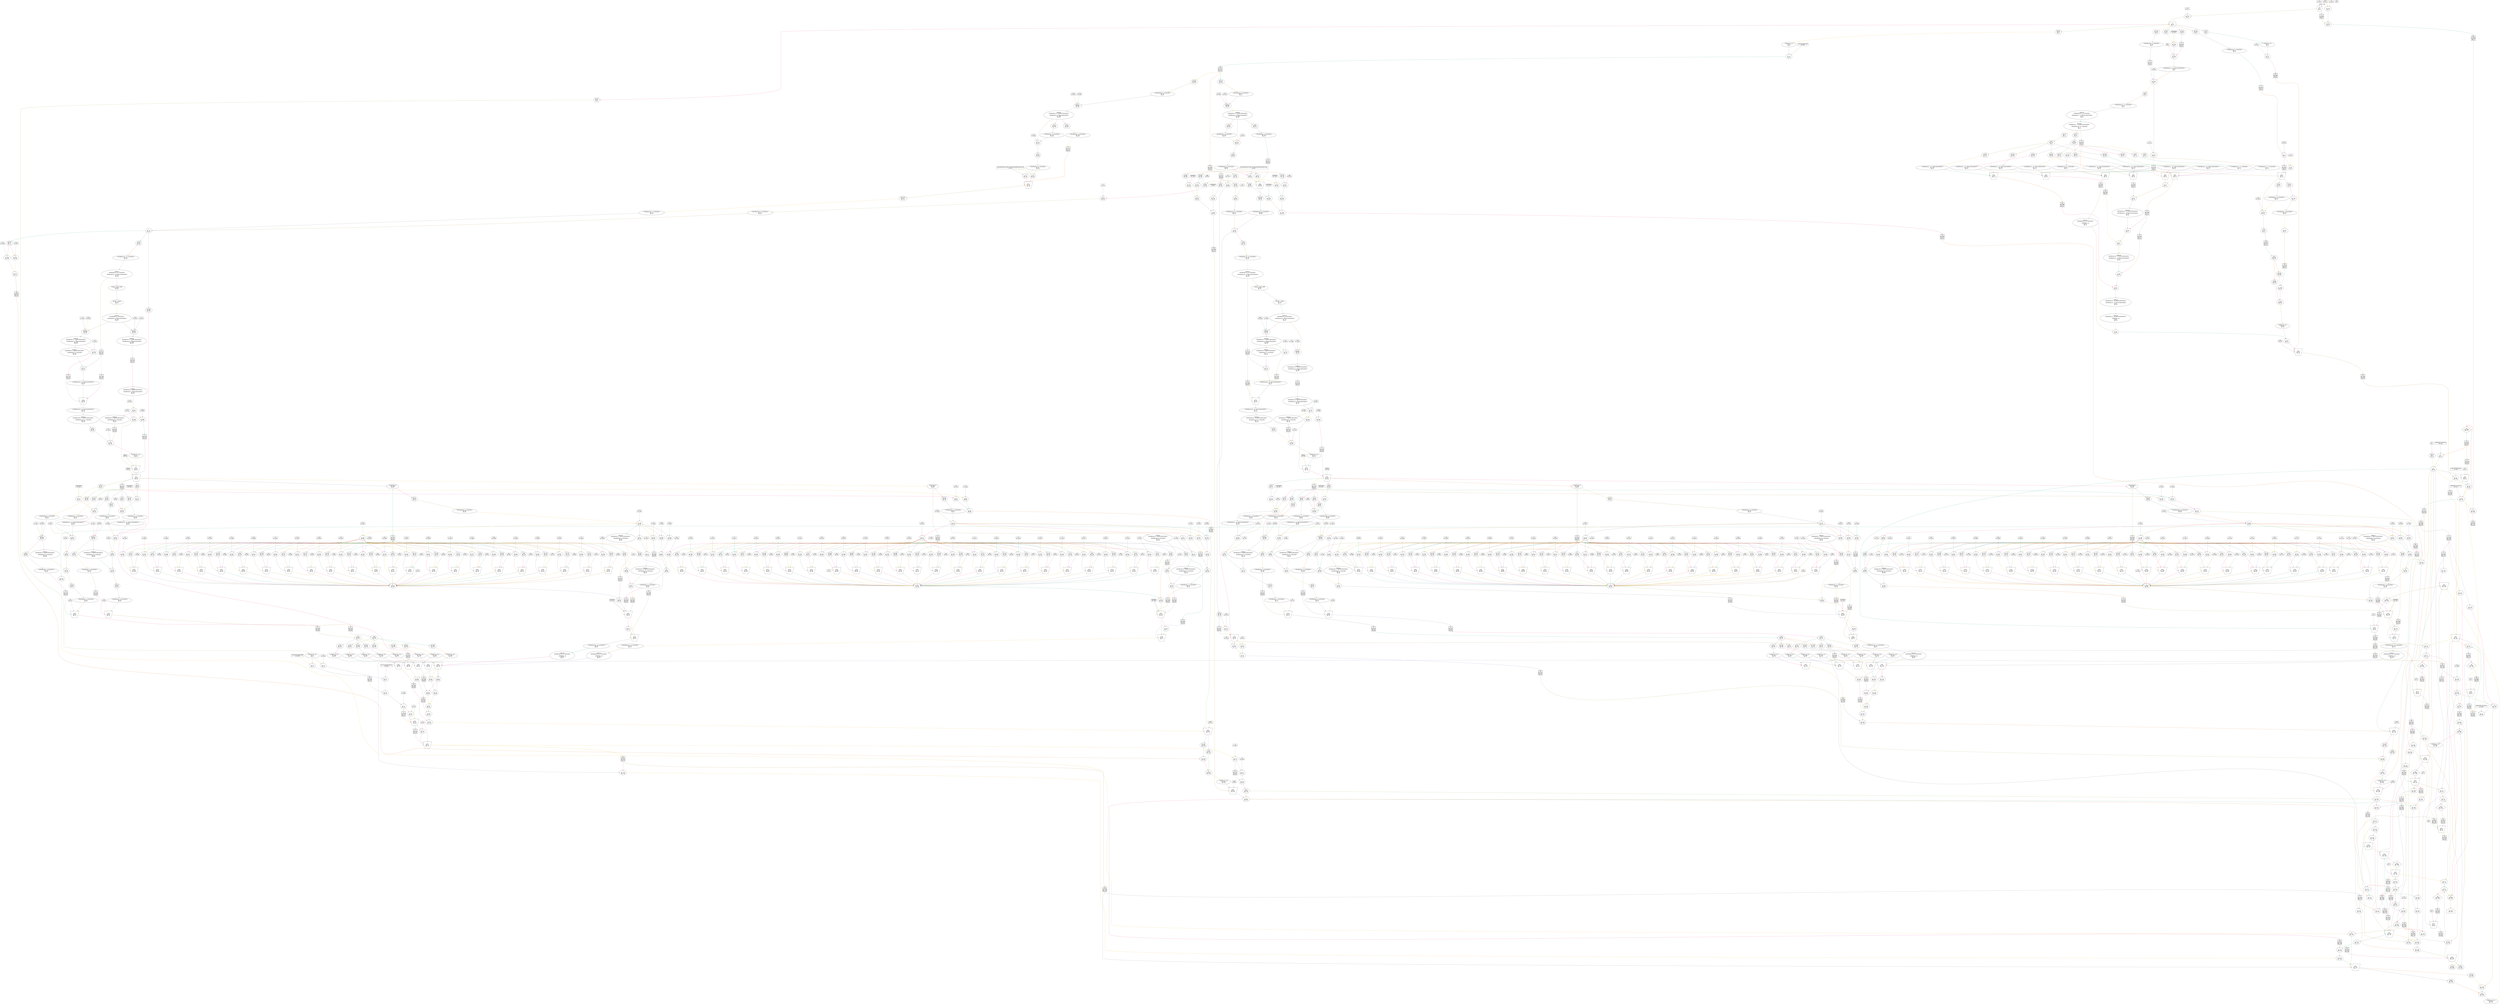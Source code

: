 digraph loopKernel_final{
	NodeStreamOffset2059 [shape=diamond, label="-90\nID: 2059\nPos: 107"];
	NodeFIFO2068 [shape=plaintext, label=<<TABLE BORDER="0" CELLSPACING="0" CELLBORDER="1"> <TR><TD></TD></TR><TR><TD>75</TD></TR><TR><TD>ID: 2068</TD></TR> <TR><TD>Pos: 17</TD></TR> <TR><TD></TD></TR> </TABLE>>];
	NodeConstantRawBits1980 [shape=box, label="9.688792051747441E-4\nID: 1980"];
	NodeGt7 [label=">\nID: 7\nPos: 92"];
	NodeConstantRawBits2 [shape=box, label="1.0\nID: 2"];
	NodePulse3 [label="pulse(1)\nID: 3\nPos: 94"];
	NodeOr8 [label="|\nID: 8\nPos: 94"];
	NodeFIFO2346 [shape=plaintext, label=<<TABLE BORDER="0" CELLSPACING="0" CELLBORDER="1"> <TR><TD></TD></TR><TR><TD>3</TD></TR><TR><TD>ID: 2346</TD></TR> <TR><TD>Pos: 92</TD></TR> <TR><TD></TD></TR> </TABLE>>];
	NodeConstantRawBits23 [shape=box, label="0.0\nID: 23"];
	NodeMux24 [shape=invtrapezium, height=0.5, label="MUX\nID: 24\nPos: 95"];
	NodeConstantRawBits1979 [shape=box, label="-2.89217678073328E-5\nID: 1979"];
	NodeConstantRawBits1978 [shape=box, label="1.0\nID: 1978"];
	NodeConstantRawBits2373 [shape=box, label="90.0\nID: 2373"];
	NodeCounter5 [shape=hexagon, label="cnt\nID: 5\nPos: 0"];
	NodeConstantRawBits1977 [shape=box, label="0.0\nID: 1977"];
	NodeEqInlined1335 [label="==\nID: 1335\nPos: 0"];
	NodeInput30 [shape=invhouse, label="y\nID: 30\nPos: 1"];
	NodeSlice31 [label="[31:0]\nID: 31\nPos: 6"];
	NodeReinterpret32 [label="<{HWFloat:8, 24}>\nID: 32\nPos: 6"];
	NodeConstantRawBits1976 [shape=box, label="0.0\nID: 1976"];
	NodeGte101 [label=">=\nID: 101\nPos: 6"];
	NodeFIFO2093 [shape=plaintext, label=<<TABLE BORDER="0" CELLSPACING="0" CELLBORDER="1"> <TR><TD></TD></TR><TR><TD>47</TD></TR><TR><TD>ID: 2093</TD></TR> <TR><TD>Pos: 8</TD></TR> <TR><TD></TD></TR> </TABLE>>];
	NodeConstantRawBits102 [shape=box, label="NaN\nID: 102"];
	NodeConstantRawBits2050 [shape=box, label="0.0\nID: 2050"];
	NodeConstantRawBits2049 [shape=box, label="0.0\nID: 2049"];
	NodeConstantRawBits41 [shape=box, label="0x0\nID: 41"];
	NodeSlice1337 [label="[30:0]\nID: 1337\nPos: 6"];
	NodeConstantRawBits1975 [shape=box, label="0x00000000\nID: 1975"];
	NodeNeqInlined1338 [label="!=\nID: 1338\nPos: 6"];
	NodeSlice1339 [label="[22:0]\nID: 1339\nPos: 6"];
	NodeFIFO2070 [shape=plaintext, label=<<TABLE BORDER="0" CELLSPACING="0" CELLBORDER="1"> <TR><TD></TD></TR><TR><TD>1</TD></TR><TR><TD>ID: 2070</TD></TR> <TR><TD>Pos: 6</TD></TR> <TR><TD></TD></TR> </TABLE>>];
	NodeCat1340 [label="@\nID: 1340\nPos: 7"];
	NodeReinterpret44 [label="<{HWOffsetFix:25, -23, TWOSCOMPLEMENT}>\nID: 44\nPos: 7"];
	NodeSlice1336 [label="[31:31]\nID: 1336\nPos: 6"];
	NodeReinterpret46 [label="<{HWOffsetFix:1, 0, UNSIGNED}>\nID: 46\nPos: 6"];
	NodeFIFO2071 [shape=plaintext, label=<<TABLE BORDER="0" CELLSPACING="0" CELLBORDER="1"> <TR><TD></TD></TR><TR><TD>1</TD></TR><TR><TD>ID: 2071</TD></TR> <TR><TD>Pos: 6</TD></TR> <TR><TD></TD></TR> </TABLE>>];
	NodeCondAddSub2002 [label="+/-\nID: 2002\nPos: 7"];
	NodeConstantRawBits1974 [shape=box, label="1.5\nID: 1974"];
	NodeGtInlined1341 [label=">\nID: 1341\nPos: 8"];
	NodeFIFO2073 [shape=plaintext, label=<<TABLE BORDER="0" CELLSPACING="0" CELLBORDER="1"> <TR><TD></TD></TR><TR><TD>1</TD></TR><TR><TD>ID: 2073</TD></TR> <TR><TD>Pos: 9</TD></TR> <TR><TD></TD></TR> </TABLE>>];
	NodeSlice1342 [label="[30:23]\nID: 1342\nPos: 6"];
	NodeReinterpret50 [label="<{HWOffsetFix:8, 0, UNSIGNED}>\nID: 50\nPos: 6"];
	NodeFIFO2072 [shape=plaintext, label=<<TABLE BORDER="0" CELLSPACING="0" CELLBORDER="1"> <TR><TD></TD></TR><TR><TD>2</TD></TR><TR><TD>ID: 2072</TD></TR> <TR><TD>Pos: 6</TD></TR> <TR><TD></TD></TR> </TABLE>>];
	NodeConstantRawBits1973 [shape=box, label="127.0\nID: 1973"];
	NodeSub52 [label="-\nID: 52\nPos: 8"];
	NodeFIFO2074 [shape=plaintext, label=<<TABLE BORDER="0" CELLSPACING="0" CELLBORDER="1"> <TR><TD></TD></TR><TR><TD>1</TD></TR><TR><TD>ID: 2074</TD></TR> <TR><TD>Pos: 9</TD></TR> <TR><TD></TD></TR> </TABLE>>];
	NodeConstantRawBits1972 [shape=box, label="1.0\nID: 1972"];
	NodeAdd60 [label="+\nID: 60\nPos: 9"];
	NodeMux61 [shape=invtrapezium, height=0.5, label="MUX\nID: 61\nPos: 10"];
	NodeSlice1346 [label="[8:8]\nID: 1346\nPos: 11"];
	NodeReinterpret1347 [label="<{HWOffsetFix:1, 0, UNSIGNED}>\nID: 1347\nPos: 11"];
	NodeCondAddSub2004 [label="+/-\nID: 2004\nPos: 11"];
	NodeSlice66 [label="[7:0]\nID: 66\nPos: 12"];
	NodeFIFO2075 [shape=plaintext, label=<<TABLE BORDER="0" CELLSPACING="0" CELLBORDER="1"> <TR><TD></TD></TR><TR><TD>29</TD></TR><TR><TD>ID: 2075</TD></TR> <TR><TD>Pos: 12</TD></TR> <TR><TD></TD></TR> </TABLE>>];
	NodeROM1286 [label="ROM\nID: 1286\nPos: 41"];
	NodeSlice2006 [label="[31:31]\nID: 2006\nPos: 43"];
	NodeSlice1343 [label="[8:8]\nID: 1343\nPos: 11"];
	NodeNot1344 [label="~\nID: 1344\nPos: 11"];
	NodeReinterpret1345 [label="<{HWOffsetFix:1, 0, UNSIGNED}>\nID: 1345\nPos: 11"];
	NodeNot2007 [label="~\nID: 2007\nPos: 11"];
	NodeFIFO2076 [shape=plaintext, label=<<TABLE BORDER="0" CELLSPACING="0" CELLBORDER="1"> <TR><TD></TD></TR><TR><TD>32</TD></TR><TR><TD>ID: 2076</TD></TR> <TR><TD>Pos: 11</TD></TR> <TR><TD></TD></TR> </TABLE>>];
	NodeXor2008 [label="^\nID: 2008\nPos: 43"];
	NodeSlice2005 [label="[30:0]\nID: 2005\nPos: 43"];
	NodeCat2009 [label="@\nID: 2009\nPos: 43"];
	NodeReinterpret2010 [label="<{HWFloat:8, 24}>\nID: 2010\nPos: 43"];
	NodeSlice55 [label="[22:0]\nID: 55\nPos: 8"];
	NodeReinterpret57 [label="<{HWOffsetFix:23, -23, UNSIGNED}>\nID: 57\nPos: 8"];
	NodeCast58 [label="NodeCast
{HWOffsetFix:23, -23, UNSIGNED} 
->
 {HWOffsetFix:27, -23, TWOSCOMPLEMENT}\nID: 58\nPos: 8"];
	NodeCast71 [label="NodeCast
{HWOffsetFix:27, -23, TWOSCOMPLEMENT} 
->
 {HWOffsetFix:25, -24, UNSIGNED}\nID: 71\nPos: 8"];
	NodeSlice74 [label="[23:17]\nID: 74\nPos: 8"];
	NodeROM1268 [label="ROM\nID: 1268\nPos: 8"];
	NodeSlice1275 [label="[107:81]\nID: 1275\nPos: 10"];
	NodeReinterpret1276 [label="<{HWOffsetFix:27, -23, TWOSCOMPLEMENT}>\nID: 1276\nPos: 10"];
	NodeSlice77 [label="[23:17]\nID: 77\nPos: 8"];
	NodeROM1277 [label="ROM\nID: 1277\nPos: 8"];
	NodeSlice1284 [label="[107:81]\nID: 1284\nPos: 10"];
	NodeReinterpret1285 [label="<{HWOffsetFix:27, -23, TWOSCOMPLEMENT}>\nID: 1285\nPos: 10"];
	NodeMux82 [shape=invtrapezium, height=0.5, label="MUX\nID: 82\nPos: 10"];
	NodeFIFO2078 [shape=plaintext, label=<<TABLE BORDER="0" CELLSPACING="0" CELLBORDER="1"> <TR><TD></TD></TR><TR><TD>2</TD></TR><TR><TD>ID: 2078</TD></TR> <TR><TD>Pos: 8</TD></TR> <TR><TD></TD></TR> </TABLE>>];
	NodeSlice72 [label="[16:0]\nID: 72\nPos: 10"];
	NodeReinterpret73 [label="<{HWOffsetFix:17, -17, UNSIGNED}>\nID: 73\nPos: 10"];
	NodeSlice75 [label="[16:0]\nID: 75\nPos: 10"];
	NodeReinterpret76 [label="<{HWOffsetFix:17, -17, UNSIGNED}>\nID: 76\nPos: 10"];
	NodeMux78 [shape=invtrapezium, height=0.5, label="MUX\nID: 78\nPos: 10"];
	NodeMul83 [label="*\nID: 83\nPos: 11"];
	NodeSlice1273 [label="[80:54]\nID: 1273\nPos: 10"];
	NodeReinterpret1274 [label="<{HWOffsetFix:27, -23, TWOSCOMPLEMENT}>\nID: 1274\nPos: 10"];
	NodeSlice1282 [label="[80:54]\nID: 1282\nPos: 10"];
	NodeReinterpret1283 [label="<{HWOffsetFix:27, -23, TWOSCOMPLEMENT}>\nID: 1283\nPos: 10"];
	NodeMux81 [shape=invtrapezium, height=0.5, label="MUX\nID: 81\nPos: 10"];
	NodeFIFO2082 [shape=plaintext, label=<<TABLE BORDER="0" CELLSPACING="0" CELLBORDER="1"> <TR><TD></TD></TR><TR><TD>4</TD></TR><TR><TD>ID: 2082</TD></TR> <TR><TD>Pos: 11</TD></TR> <TR><TD></TD></TR> </TABLE>>];
	NodeAdd84 [label="+\nID: 84\nPos: 15"];
	NodeCast85 [label="NodeCast
{HWOffsetFix:45, -40, TWOSCOMPLEMENT} 
->
 {HWOffsetFix:25, -20, TWOSCOMPLEMENT}\nID: 85\nPos: 16"];
	NodeFIFO2083 [shape=plaintext, label=<<TABLE BORDER="0" CELLSPACING="0" CELLBORDER="1"> <TR><TD></TD></TR><TR><TD>6</TD></TR><TR><TD>ID: 2083</TD></TR> <TR><TD>Pos: 11</TD></TR> <TR><TD></TD></TR> </TABLE>>];
	NodeMul86 [label="*\nID: 86\nPos: 17"];
	NodeSlice1271 [label="[53:27]\nID: 1271\nPos: 10"];
	NodeReinterpret1272 [label="<{HWOffsetFix:27, -23, TWOSCOMPLEMENT}>\nID: 1272\nPos: 10"];
	NodeSlice1280 [label="[53:27]\nID: 1280\nPos: 10"];
	NodeReinterpret1281 [label="<{HWOffsetFix:27, -23, TWOSCOMPLEMENT}>\nID: 1281\nPos: 10"];
	NodeMux80 [shape=invtrapezium, height=0.5, label="MUX\nID: 80\nPos: 10"];
	NodeFIFO2085 [shape=plaintext, label=<<TABLE BORDER="0" CELLSPACING="0" CELLBORDER="1"> <TR><TD></TD></TR><TR><TD>10</TD></TR><TR><TD>ID: 2085</TD></TR> <TR><TD>Pos: 11</TD></TR> <TR><TD></TD></TR> </TABLE>>];
	NodeAdd87 [label="+\nID: 87\nPos: 21"];
	NodeCast88 [label="NodeCast
{HWOffsetFix:43, -37, TWOSCOMPLEMENT} 
->
 {HWOffsetFix:25, -19, TWOSCOMPLEMENT}\nID: 88\nPos: 22"];
	NodeFIFO2347 [shape=plaintext, label=<<TABLE BORDER="0" CELLSPACING="0" CELLBORDER="1"> <TR><TD></TD></TR><TR><TD>6</TD></TR><TR><TD>ID: 2347</TD></TR> <TR><TD>Pos: 17</TD></TR> <TR><TD></TD></TR> </TABLE>>];
	NodeMul89 [label="*\nID: 89\nPos: 23"];
	NodeSlice1269 [label="[26:0]\nID: 1269\nPos: 10"];
	NodeReinterpret1270 [label="<{HWOffsetFix:27, -23, TWOSCOMPLEMENT}>\nID: 1270\nPos: 10"];
	NodeSlice1278 [label="[26:0]\nID: 1278\nPos: 10"];
	NodeReinterpret1279 [label="<{HWOffsetFix:27, -23, TWOSCOMPLEMENT}>\nID: 1279\nPos: 10"];
	NodeMux79 [shape=invtrapezium, height=0.5, label="MUX\nID: 79\nPos: 10"];
	NodeFIFO2088 [shape=plaintext, label=<<TABLE BORDER="0" CELLSPACING="0" CELLBORDER="1"> <TR><TD></TD></TR><TR><TD>16</TD></TR><TR><TD>ID: 2088</TD></TR> <TR><TD>Pos: 11</TD></TR> <TR><TD></TD></TR> </TABLE>>];
	NodeAdd90 [label="+\nID: 90\nPos: 27"];
	NodeCast91 [label="NodeCast
{HWOffsetFix:42, -36, TWOSCOMPLEMENT} 
->
 {HWOffsetFix:25, -19, TWOSCOMPLEMENT}\nID: 91\nPos: 28"];
	NodeCast92 [label="NodeCast
{HWOffsetFix:25, -19, TWOSCOMPLEMENT} 
->
 {HWFloat:8, 24}\nID: 92\nPos: 29"];
	NodeShift1348 [label=">> 1\nID: 1348\nPos: 10"];
	NodeReinterpret95 [label="<{HWOffsetFix:25, -24, UNSIGNED}>\nID: 95\nPos: 10"];
	NodeMux96 [shape=invtrapezium, height=0.5, label="MUX\nID: 96\nPos: 10"];
	NodeFIFO2092 [shape=plaintext, label=<<TABLE BORDER="0" CELLSPACING="0" CELLBORDER="1"> <TR><TD></TD></TR><TR><TD>18</TD></TR><TR><TD>ID: 2092</TD></TR> <TR><TD>Pos: 11</TD></TR> <TR><TD></TD></TR> </TABLE>>];
	NodeCast97 [label="NodeCast
{HWOffsetFix:25, -24, UNSIGNED} 
->
 {HWFloat:8, 24}\nID: 97\nPos: 29"];
	NodeMul98 [label="*\nID: 98\nPos: 35"];
	NodeAdd99 [label="+\nID: 99\nPos: 43"];
	NodeMux103 [shape=invtrapezium, height=0.5, label="MUX\nID: 103\nPos: 55"];
	NodeFIFO2094 [shape=plaintext, label=<<TABLE BORDER="0" CELLSPACING="0" CELLBORDER="1"> <TR><TD></TD></TR><TR><TD>32</TD></TR><TR><TD>ID: 2094</TD></TR> <TR><TD>Pos: 56</TD></TR> <TR><TD></TD></TR> </TABLE>>];
	NodeMul105 [label="*\nID: 105\nPos: 88"];
	NodeAdd106 [label="+\nID: 106\nPos: 96"];
	NodeConstantRawBits1971 [shape=box, label="9.688792051747441E-4\nID: 1971"];
	NodeGt108 [label=">\nID: 108\nPos: 107"];
	NodeFIFO2095 [shape=plaintext, label=<<TABLE BORDER="0" CELLSPACING="0" CELLBORDER="1"> <TR><TD></TD></TR><TR><TD>1</TD></TR><TR><TD>ID: 2095</TD></TR> <TR><TD>Pos: 0</TD></TR> <TR><TD></TD></TR> </TABLE>>];
	NodeConstantRawBits1970 [shape=box, label="1.0\nID: 1970"];
	NodeSub1254 [label="-\nID: 1254\nPos: 0"];
	NodeEqInlined1349 [label="==\nID: 1349\nPos: 1"];
	NodeFIFO2096 [shape=plaintext, label=<<TABLE BORDER="0" CELLSPACING="0" CELLBORDER="1"> <TR><TD></TD></TR><TR><TD>107</TD></TR><TR><TD>ID: 2096</TD></TR> <TR><TD>Pos: 2</TD></TR> <TR><TD></TD></TR> </TABLE>>];
	NodeAnd1256 [label="&\nID: 1256\nPos: 109"];
	NodeFIFO2345 [shape=plaintext, label=<<TABLE BORDER="0" CELLSPACING="0" CELLBORDER="1"> <TR><TD></TD></TR><TR><TD>19</TD></TR><TR><TD>ID: 2345</TD></TR> <TR><TD>Pos: 110</TD></TR> <TR><TD></TD></TR> </TABLE>>];
	NodeStreamOffset2061 [shape=diamond, label="-90\nID: 2061\nPos: 129"];
	NodeFIFO2098 [shape=plaintext, label=<<TABLE BORDER="0" CELLSPACING="0" CELLBORDER="1"> <TR><TD></TD></TR><TR><TD>56</TD></TR><TR><TD>ID: 2098</TD></TR> <TR><TD>Pos: 39</TD></TR> <TR><TD></TD></TR> </TABLE>>];
	NodeConstantRawBits21 [shape=box, label="0.0\nID: 21"];
	NodeMux22 [shape=invtrapezium, height=0.5, label="MUX\nID: 22\nPos: 95"];
	NodeFIFO2099 [shape=plaintext, label=<<TABLE BORDER="0" CELLSPACING="0" CELLBORDER="1"> <TR><TD></TD></TR><TR><TD>2</TD></TR><TR><TD>ID: 2099</TD></TR> <TR><TD>Pos: 96</TD></TR> <TR><TD></TD></TR> </TABLE>>];
	NodeFIFO2353 [shape=plaintext, label=<<TABLE BORDER="0" CELLSPACING="0" CELLBORDER="1"> <TR><TD></TD></TR><TR><TD>12</TD></TR><TR><TD>ID: 2353</TD></TR> <TR><TD>Pos: 98</TD></TR> <TR><TD></TD></TR> </TABLE>>];
	NodeFIFO2100 [shape=plaintext, label=<<TABLE BORDER="0" CELLSPACING="0" CELLBORDER="1"> <TR><TD></TD></TR><TR><TD>13</TD></TR><TR><TD>ID: 2100</TD></TR> <TR><TD>Pos: 96</TD></TR> <TR><TD></TD></TR> </TABLE>>];
	NodeConstantRawBits1969 [shape=box, label="9.688792051747441E-4\nID: 1969"];
	NodeSub110 [label="-\nID: 110\nPos: 98"];
	NodeMux111 [shape=invtrapezium, height=0.5, label="MUX\nID: 111\nPos: 109"];
	NodeAdd118 [label="+\nID: 118\nPos: 110"];
	NodeFIFO2097 [shape=plaintext, label=<<TABLE BORDER="0" CELLSPACING="0" CELLBORDER="1"> <TR><TD></TD></TR><TR><TD>8</TD></TR><TR><TD>ID: 2097</TD></TR> <TR><TD>Pos: 121</TD></TR> <TR><TD></TD></TR> </TABLE>>];
	NodeStreamOffset2062 [shape=diamond, label="-90\nID: 2062\nPos: 129"];
	NodeFIFO2102 [shape=plaintext, label=<<TABLE BORDER="0" CELLSPACING="0" CELLBORDER="1"> <TR><TD></TD></TR><TR><TD>56</TD></TR><TR><TD>ID: 2102</TD></TR> <TR><TD>Pos: 39</TD></TR> <TR><TD></TD></TR> </TABLE>>];
	NodeConstantRawBits13 [shape=box, label="0.0\nID: 13"];
	NodeMux14 [shape=invtrapezium, height=0.5, label="MUX\nID: 14\nPos: 95"];
	NodeFIFO2339 [shape=plaintext, label=<<TABLE BORDER="0" CELLSPACING="0" CELLBORDER="1"> <TR><TD></TD></TR><TR><TD>22</TD></TR><TR><TD>ID: 2339</TD></TR> <TR><TD>Pos: 96</TD></TR> <TR><TD></TD></TR> </TABLE>>];
	NodeFIFO2312 [shape=plaintext, label=<<TABLE BORDER="0" CELLSPACING="0" CELLBORDER="1"> <TR><TD></TD></TR><TR><TD>47</TD></TR><TR><TD>ID: 2312</TD></TR> <TR><TD>Pos: 109</TD></TR> <TR><TD></TD></TR> </TABLE>>];
	NodeFIFO2348 [shape=plaintext, label=<<TABLE BORDER="0" CELLSPACING="0" CELLBORDER="1"> <TR><TD></TD></TR><TR><TD>20</TD></TR><TR><TD>ID: 2348</TD></TR> <TR><TD>Pos: 156</TD></TR> <TR><TD></TD></TR> </TABLE>>];
	NodeFIFO2349 [shape=plaintext, label=<<TABLE BORDER="0" CELLSPACING="0" CELLBORDER="1"> <TR><TD></TD></TR><TR><TD>1</TD></TR><TR><TD>ID: 2349</TD></TR> <TR><TD>Pos: 176</TD></TR> <TR><TD></TD></TR> </TABLE>>];
	NodeFIFO2350 [shape=plaintext, label=<<TABLE BORDER="0" CELLSPACING="0" CELLBORDER="1"> <TR><TD></TD></TR><TR><TD>1</TD></TR><TR><TD>ID: 2350</TD></TR> <TR><TD>Pos: 177</TD></TR> <TR><TD></TD></TR> </TABLE>>];
	NodeNot1243 [label="~\nID: 1243\nPos: 178"];
	NodeFIFO2369 [shape=plaintext, label=<<TABLE BORDER="0" CELLSPACING="0" CELLBORDER="1"> <TR><TD></TD></TR><TR><TD>21</TD></TR><TR><TD>ID: 2369</TD></TR> <TR><TD>Pos: 110</TD></TR> <TR><TD></TD></TR> </TABLE>>];
	NodeFIFO2370 [shape=plaintext, label=<<TABLE BORDER="0" CELLSPACING="0" CELLBORDER="1"> <TR><TD></TD></TR><TR><TD>27</TD></TR><TR><TD>ID: 2370</TD></TR> <TR><TD>Pos: 131</TD></TR> <TR><TD></TD></TR> </TABLE>>];
	NodeFIFO2371 [shape=plaintext, label=<<TABLE BORDER="0" CELLSPACING="0" CELLBORDER="1"> <TR><TD></TD></TR><TR><TD>16</TD></TR><TR><TD>ID: 2371</TD></TR> <TR><TD>Pos: 158</TD></TR> <TR><TD></TD></TR> </TABLE>>];
	NodeFIFO2372 [shape=plaintext, label=<<TABLE BORDER="0" CELLSPACING="0" CELLBORDER="1"> <TR><TD></TD></TR><TR><TD>4</TD></TR><TR><TD>ID: 2372</TD></TR> <TR><TD>Pos: 174</TD></TR> <TR><TD></TD></TR> </TABLE>>];
	NodeNot1220 [label="~\nID: 1220\nPos: 176"];
	NodeFIFO2318 [shape=plaintext, label=<<TABLE BORDER="0" CELLSPACING="0" CELLBORDER="1"> <TR><TD></TD></TR><TR><TD>14</TD></TR><TR><TD>ID: 2318</TD></TR> <TR><TD>Pos: 95</TD></TR> <TR><TD></TD></TR> </TABLE>>];
	NodeFIFO2351 [shape=plaintext, label=<<TABLE BORDER="0" CELLSPACING="0" CELLBORDER="1"> <TR><TD></TD></TR><TR><TD>18</TD></TR><TR><TD>ID: 2351</TD></TR> <TR><TD>Pos: 178</TD></TR> <TR><TD></TD></TR> </TABLE>>];
	NodeFIFO2352 [shape=plaintext, label=<<TABLE BORDER="0" CELLSPACING="0" CELLBORDER="1"> <TR><TD></TD></TR><TR><TD>2</TD></TR><TR><TD>ID: 2352</TD></TR> <TR><TD>Pos: 196</TD></TR> <TR><TD></TD></TR> </TABLE>>];
	NodeNot1239 [label="~\nID: 1239\nPos: 198"];
	NodeFIFO2207 [shape=plaintext, label=<<TABLE BORDER="0" CELLSPACING="0" CELLBORDER="1"> <TR><TD></TD></TR><TR><TD>21</TD></TR><TR><TD>ID: 2207</TD></TR> <TR><TD>Pos: 110</TD></TR> <TR><TD></TD></TR> </TABLE>>];
	NodeFIFO2364 [shape=plaintext, label=<<TABLE BORDER="0" CELLSPACING="0" CELLBORDER="1"> <TR><TD></TD></TR><TR><TD>8</TD></TR><TR><TD>ID: 2364</TD></TR> <TR><TD>Pos: 131</TD></TR> <TR><TD></TD></TR> </TABLE>>];
	NodeFIFO2365 [shape=plaintext, label=<<TABLE BORDER="0" CELLSPACING="0" CELLBORDER="1"> <TR><TD></TD></TR><TR><TD>39</TD></TR><TR><TD>ID: 2365</TD></TR> <TR><TD>Pos: 139</TD></TR> <TR><TD></TD></TR> </TABLE>>];
	NodeFIFO2366 [shape=plaintext, label=<<TABLE BORDER="0" CELLSPACING="0" CELLBORDER="1"> <TR><TD></TD></TR><TR><TD>20</TD></TR><TR><TD>ID: 2366</TD></TR> <TR><TD>Pos: 178</TD></TR> <TR><TD></TD></TR> </TABLE>>];
	NodeNot1200 [label="~\nID: 1200\nPos: 196"];
	NodeFIFO2368 [shape=plaintext, label=<<TABLE BORDER="0" CELLSPACING="0" CELLBORDER="1"> <TR><TD></TD></TR><TR><TD>20</TD></TR><TR><TD>ID: 2368</TD></TR> <TR><TD>Pos: 176</TD></TR> <TR><TD></TD></TR> </TABLE>>];
	NodeAnd1201 [label="&\nID: 1201\nPos: 196"];
	NodeConstantRawBits1967 [shape=box, label="1.0\nID: 1967"];
	NodeConstantRawBits128 [shape=box, label="-1.0\nID: 128"];
	NodeConstantRawBits129 [shape=box, label="1.0\nID: 129"];
	NodeConstantRawBits1966 [shape=box, label="1.0\nID: 1966"];
	NodeConstantRawBits1965 [shape=box, label="0.0026470378506928682\nID: 1965"];
	NodeSlice33 [label="[63:32]\nID: 33\nPos: 6"];
	NodeReinterpret34 [label="<{HWFloat:8, 24}>\nID: 34\nPos: 6"];
	NodeMul120 [label="*\nID: 120\nPos: 6"];
	NodeFIFO2108 [shape=plaintext, label=<<TABLE BORDER="0" CELLSPACING="0" CELLBORDER="1"> <TR><TD></TD></TR><TR><TD>14</TD></TR><TR><TD>ID: 2108</TD></TR> <TR><TD>Pos: 14</TD></TR> <TR><TD></TD></TR> </TABLE>>];
	NodeConstantRawBits1964 [shape=box, label="1.0\nID: 1964"];
	NodeSub122 [label="-\nID: 122\nPos: 6"];
	NodeConstantRawBits1963 [shape=box, label="0.0013235189253464341\nID: 1963"];
	NodeAdd124 [label="+\nID: 124\nPos: 17"];
	NodeDiv125 [label="/\nID: 125\nPos: 28"];
	NodeSub127 [label="-\nID: 127\nPos: 56"];
	NodeGt130 [label=">\nID: 130\nPos: 67"];
	NodeFIFO2109 [shape=plaintext, label=<<TABLE BORDER="0" CELLSPACING="0" CELLBORDER="1"> <TR><TD></TD></TR><TR><TD>2</TD></TR><TR><TD>ID: 2109</TD></TR> <TR><TD>Pos: 67</TD></TR> <TR><TD></TD></TR> </TABLE>>];
	NodeMux131 [shape=invtrapezium, height=0.5, label="MUX\nID: 131\nPos: 69"];
	NodeGt132 [label=">\nID: 132\nPos: 70"];
	NodeFIFO2110 [shape=plaintext, label=<<TABLE BORDER="0" CELLSPACING="0" CELLBORDER="1"> <TR><TD></TD></TR><TR><TD>2</TD></TR><TR><TD>ID: 2110</TD></TR> <TR><TD>Pos: 70</TD></TR> <TR><TD></TD></TR> </TABLE>>];
	NodeMux133 [shape=invtrapezium, height=0.5, label="MUX\nID: 133\nPos: 72"];
	NodeSub135 [label="-\nID: 135\nPos: 73"];
	NodeFIFO2111 [shape=plaintext, label=<<TABLE BORDER="0" CELLSPACING="0" CELLBORDER="1"> <TR><TD></TD></TR><TR><TD>11</TD></TR><TR><TD>ID: 2111</TD></TR> <TR><TD>Pos: 84</TD></TR> <TR><TD></TD></TR> </TABLE>>];
	NodeConstantRawBits1962 [shape=box, label="2.0\nID: 1962"];
	NodeSub137 [label="-\nID: 137\nPos: 84"];
	NodeMul138 [label="*\nID: 138\nPos: 95"];
	NodeSqrt139 [label="sqrt\nID: 139\nPos: 103"];
	NodeConstantRawBits1961 [shape=box, label="6.2831854820251465\nID: 1961"];
	NodeSlice35 [label="[95:64]\nID: 35\nPos: 6"];
	NodeReinterpret36 [label="<{HWFloat:8, 24}>\nID: 36\nPos: 6"];
	NodeMul142 [label="*\nID: 142\nPos: 6"];
	NodeFIFO2116 [shape=plaintext, label=<<TABLE BORDER="0" CELLSPACING="0" CELLBORDER="1"> <TR><TD></TD></TR><TR><TD>28</TD></TR><TR><TD>ID: 2116</TD></TR> <TR><TD>Pos: 14</TD></TR> <TR><TD></TD></TR> </TABLE>>];
	NodeFIFO2356 [shape=plaintext, label=<<TABLE BORDER="0" CELLSPACING="0" CELLBORDER="1"> <TR><TD></TD></TR><TR><TD>6</TD></TR><TR><TD>ID: 2356</TD></TR> <TR><TD>Pos: 42</TD></TR> <TR><TD></TD></TR> </TABLE>>];
	NodeFIFO2357 [shape=plaintext, label=<<TABLE BORDER="0" CELLSPACING="0" CELLBORDER="1"> <TR><TD></TD></TR><TR><TD>1</TD></TR><TR><TD>ID: 2357</TD></TR> <TR><TD>Pos: 48</TD></TR> <TR><TD></TD></TR> </TABLE>>];
	NodeSlice144 [label="[30:0]\nID: 144\nPos: 49"];
	NodeConstantRawBits650 [shape=box, label="0x7f800000\nID: 650"];
	NodeEqInlined1351 [label="==\nID: 1351\nPos: 49"];
	NodeSlice1689 [label="[30:23]\nID: 1689\nPos: 48"];
	NodeConstantRawBits655 [shape=box, label="0xff\nID: 655"];
	NodeEqInlined1353 [label="==\nID: 1353\nPos: 48"];
	NodeSlice1690 [label="[22:0]\nID: 1690\nPos: 48"];
	NodeConstantRawBits1960 [shape=box, label="0x000000\nID: 1960"];
	NodeNeqInlined1355 [label="!=\nID: 1355\nPos: 48"];
	NodeAnd659 [label="&\nID: 659\nPos: 49"];
	NodeOr660 [label="|\nID: 660\nPos: 50"];
	NodeFIFO2206 [shape=plaintext, label=<<TABLE BORDER="0" CELLSPACING="0" CELLBORDER="1"> <TR><TD></TD></TR><TR><TD>79</TD></TR><TR><TD>ID: 2206</TD></TR> <TR><TD>Pos: 51</TD></TR> <TR><TD></TD></TR> </TABLE>>];
	NodeConstantRawBits148 [shape=box, label="1.0\nID: 148"];
	NodeSlice1691 [label="[22:0]\nID: 1691\nPos: 49"];
	NodeCat149 [label="@\nID: 149\nPos: 49"];
	NodeReinterpret152 [label="<{HWOffsetFix:24, 0, UNSIGNED}>\nID: 152\nPos: 49"];
	NodeSlice1692 [label="[30:23]\nID: 1692\nPos: 42"];
	NodeReinterpret154 [label="<{HWOffsetFix:8, 0, UNSIGNED}>\nID: 154\nPos: 42"];
	NodeConstantRawBits1959 [shape=box, label="127.0\nID: 1959"];
	NodeConstantRawBits1958 [shape=box, label="24.0\nID: 1958"];
	NodeTriArith1985 [label="TriArith --\nID: 1985\nPos: 42"];
	NodeCast1986 [label="NodeCast
{HWOffsetFix:10, 0, TWOSCOMPLEMENT} 
->
 {HWOffsetFix:9, 0, TWOSCOMPLEMENT}\nID: 1986\nPos: 43"];
	NodeSlice1358 [label="[8:8]\nID: 1358\nPos: 43"];
	NodeReinterpret1359 [label="<{HWOffsetFix:1, 0, UNSIGNED}>\nID: 1359\nPos: 43"];
	NodeFIFO2117 [shape=plaintext, label=<<TABLE BORDER="0" CELLSPACING="0" CELLBORDER="1"> <TR><TD></TD></TR><TR><TD>5</TD></TR><TR><TD>ID: 2117</TD></TR> <TR><TD>Pos: 43</TD></TR> <TR><TD></TD></TR> </TABLE>>];
	NodeConstantRawBits159 [shape=box, label="0x0a2f9836e4e441529fc2757d1f534ddc0db6295993c4390\nID: 159"];
	NodeConstantRawBits2048 [shape=box, label="0.0\nID: 2048"];
	NodeSlice1360 [label="[8:8]\nID: 1360\nPos: 43"];
	NodeReinterpret1361 [label="<{HWOffsetFix:1, 0, UNSIGNED}>\nID: 1361\nPos: 43"];
	NodeCondAddSub2012 [label="+/-\nID: 2012\nPos: 43"];
	NodeSlice166 [label="[7:0]\nID: 166\nPos: 44"];
	NodeReinterpret167 [label="<{HWOffsetFix:8, 0, UNSIGNED}>\nID: 167\nPos: 44"];
	NodeShift169 [label="<<\nID: 169\nPos: 44"];
	NodeShift168 [label=">>\nID: 168\nPos: 44"];
	NodeMux170 [shape=invtrapezium, height=0.5, label="MUX\nID: 170\nPos: 48"];
	NodeSlice171 [label="[184:104]\nID: 171\nPos: 49"];
	NodeReinterpret173 [label="<{HWOffsetFix:81, 0, UNSIGNED}>\nID: 173\nPos: 49"];
	NodeMul174 [label="*\nID: 174\nPos: 49"];
	NodeSlice178 [label="[78:0]\nID: 178\nPos: 50"];
	NodeReinterpret179 [label="<{HWOffsetFix:79, -79, UNSIGNED}>\nID: 179\nPos: 50"];
	NodeCast182 [label="NodeCast
{HWOffsetFix:79, -79, UNSIGNED} 
->
 {HWOffsetFix:80, -79, TWOSCOMPLEMENT}\nID: 182\nPos: 50"];
	NodeLeading1Detect183 [label="Leading 1 Detect (MSB)\nID: 183\nPos: 50"];
	NodeOneHotDecode184 [label="One-Hot -> binary\nID: 184\nPos: 51"];
	NodeCast185 [label="NodeCast
{HWOffsetFix:7, 0, UNSIGNED} 
->
 {HWOffsetFix:8, 0, TWOSCOMPLEMENT}\nID: 185\nPos: 52"];
	NodeConstantRawBits1955 [shape=box, label="79.0\nID: 1955"];
	NodeConstantRawBits1954 [shape=box, label="1.0\nID: 1954"];
	NodeTriArith1987 [label="TriArith --\nID: 1987\nPos: 52"];
	NodeCast1988 [label="NodeCast
{HWOffsetFix:10, 0, TWOSCOMPLEMENT} 
->
 {HWOffsetFix:8, 0, TWOSCOMPLEMENT}\nID: 1988\nPos: 53"];
	NodeFIFO2118 [shape=plaintext, label=<<TABLE BORDER="0" CELLSPACING="0" CELLBORDER="1"> <TR><TD></TD></TR><TR><TD>4</TD></TR><TR><TD>ID: 2118</TD></TR> <TR><TD>Pos: 53</TD></TR> <TR><TD></TD></TR> </TABLE>>];
	NodeCast202 [label="NodeCast
{HWOffsetFix:8, 0, TWOSCOMPLEMENT} 
->
 {HWOffsetFix:9, 0, TWOSCOMPLEMENT}\nID: 202\nPos: 57"];
	NodeConstantRawBits1953 [shape=box, label="127.0\nID: 1953"];
	NodeAdd204 [label="+\nID: 204\nPos: 57"];
	NodeConstantRawBits1952 [shape=box, label="-126.0\nID: 1952"];
	NodeLtInlined1364 [label="<\nID: 1364\nPos: 58"];
	NodeFIFO2123 [shape=plaintext, label=<<TABLE BORDER="0" CELLSPACING="0" CELLBORDER="1"> <TR><TD></TD></TR><TR><TD>1</TD></TR><TR><TD>ID: 2123</TD></TR> <TR><TD>Pos: 59</TD></TR> <TR><TD></TD></TR> </TABLE>>];
	NodeConstantRawBits1951 [shape=box, label="127.0\nID: 1951"];
	NodeGtInlined1365 [label=">\nID: 1365\nPos: 58"];
	NodeConstantRawBits1333 [shape=box, label="0.0\nID: 1333"];
	NodeCast207 [label="NodeCast
{HWOffsetFix:9, 0, TWOSCOMPLEMENT} 
->
 {HWOffsetFix:8, 0, UNSIGNED}\nID: 207\nPos: 58"];
	NodeFIFO2122 [shape=plaintext, label=<<TABLE BORDER="0" CELLSPACING="0" CELLBORDER="1"> <TR><TD></TD></TR><TR><TD>1</TD></TR><TR><TD>ID: 2122</TD></TR> <TR><TD>Pos: 58</TD></TR> <TR><TD></TD></TR> </TABLE>>];
	NodeConstantRawBits1950 [shape=box, label="80.0\nID: 1950"];
	NodeConstantRawBits1949 [shape=box, label="1.0\nID: 1949"];
	NodeTriArith1989 [label="TriArith --\nID: 1989\nPos: 52"];
	NodeCast1990 [label="NodeCast
{HWOffsetFix:10, 0, TWOSCOMPLEMENT} 
->
 {HWOffsetFix:8, 0, TWOSCOMPLEMENT}\nID: 1990\nPos: 53"];
	NodeConstantRawBits1948 [shape=box, label="0.0\nID: 1948"];
	NodeGtInlined1366 [label=">\nID: 1366\nPos: 53"];
	NodeFIFO2120 [shape=plaintext, label=<<TABLE BORDER="0" CELLSPACING="0" CELLBORDER="1"> <TR><TD></TD></TR><TR><TD>3</TD></TR><TR><TD>ID: 2120</TD></TR> <TR><TD>Pos: 54</TD></TR> <TR><TD></TD></TR> </TABLE>>];
	NodeFIFO2119 [shape=plaintext, label=<<TABLE BORDER="0" CELLSPACING="0" CELLBORDER="1"> <TR><TD></TD></TR><TR><TD>3</TD></TR><TR><TD>ID: 2119</TD></TR> <TR><TD>Pos: 50</TD></TR> <TR><TD></TD></TR> </TABLE>>];
	NodeFIFO2358 [shape=plaintext, label=<<TABLE BORDER="0" CELLSPACING="0" CELLBORDER="1"> <TR><TD></TD></TR><TR><TD>4</TD></TR><TR><TD>ID: 2358</TD></TR> <TR><TD>Pos: 53</TD></TR> <TR><TD></TD></TR> </TABLE>>];
	NodeCast196 [label="NodeCast
{HWOffsetFix:8, 0, TWOSCOMPLEMENT} 
->
 {HWOffsetFix:7, 0, UNSIGNED}\nID: 196\nPos: 53"];
	NodeShift197 [label="<<\nID: 197\nPos: 53"];
	NodeReinterpret198 [label="<{HWOffsetFix:80, -79, TWOSCOMPLEMENT}>\nID: 198\nPos: 57"];
	NodeMux199 [shape=invtrapezium, height=0.5, label="MUX\nID: 199\nPos: 57"];
	NodeReinterpret201 [label="<{HWOffsetFix:80, -78, TWOSCOMPLEMENT}>\nID: 201\nPos: 58"];
	NodeCast205 [label="NodeCast
{HWOffsetFix:80, -78, TWOSCOMPLEMENT} 
->
 {HWOffsetFix:24, -23, UNSIGNED}\nID: 205\nPos: 58"];
	NodeSlice206 [label="[22:0]\nID: 206\nPos: 59"];
	NodeCat1367 [label="@\nID: 1367\nPos: 59"];
	NodeReinterpret211 [label="<{HWFloat:8, 24}>\nID: 211\nPos: 59"];
	NodeConstantRawBits214 [shape=box, label="Infinity\nID: 214"];
	NodeMux215 [shape=invtrapezium, height=0.5, label="MUX\nID: 215\nPos: 59"];
	NodeConstantRawBits218 [shape=box, label="-Infinity\nID: 218"];
	NodeMux219 [shape=invtrapezium, height=0.5, label="MUX\nID: 219\nPos: 60"];
	NodeFIFO2124 [shape=plaintext, label=<<TABLE BORDER="0" CELLSPACING="0" CELLBORDER="1"> <TR><TD></TD></TR><TR><TD>1</TD></TR><TR><TD>ID: 2124</TD></TR> <TR><TD>Pos: 61</TD></TR> <TR><TD></TD></TR> </TABLE>>];
	NodeConstantRawBits1947 [shape=box, label="0.0\nID: 1947"];
	NodeLt642 [label="<\nID: 642\nPos: 62"];
	NodeConstantRawBits1946 [shape=box, label="1.0\nID: 1946"];
	NodeGte644 [label=">=\nID: 644\nPos: 62"];
	NodeOr645 [label="|\nID: 645\nPos: 64"];
	NodeFIFO2204 [shape=plaintext, label=<<TABLE BORDER="0" CELLSPACING="0" CELLBORDER="1"> <TR><TD></TD></TR><TR><TD>64</TD></TR><TR><TD>ID: 2204</TD></TR> <TR><TD>Pos: 65</TD></TR> <TR><TD></TD></TR> </TABLE>>];
	NodeSlice1368 [label="[79:79]\nID: 1368\nPos: 50"];
	NodeFIFO2136 [shape=plaintext, label=<<TABLE BORDER="0" CELLSPACING="0" CELLBORDER="1"> <TR><TD></TD></TR><TR><TD>29</TD></TR><TR><TD>ID: 2136</TD></TR> <TR><TD>Pos: 50</TD></TR> <TR><TD></TD></TR> </TABLE>>];
	NodeConstantRawBits1945 [shape=box, label="7.0\nID: 1945"];
	NodeSlice240 [label="[30:23]\nID: 240\nPos: 62"];
	NodeReinterpret241 [label="<{HWOffsetFix:8, 0, UNSIGNED}>\nID: 241\nPos: 62"];
	NodeConstantRawBits1944 [shape=box, label="127.0\nID: 1944"];
	NodeTriArith1991 [label="TriArith +-\nID: 1991\nPos: 62"];
	NodeSlice1369 [label="[8:8]\nID: 1369\nPos: 63"];
	NodeReinterpret1370 [label="<{HWOffsetFix:1, 0, UNSIGNED}>\nID: 1370\nPos: 63"];
	NodeFIFO2129 [shape=plaintext, label=<<TABLE BORDER="0" CELLSPACING="0" CELLBORDER="1"> <TR><TD></TD></TR><TR><TD>4</TD></TR><TR><TD>ID: 2129</TD></TR> <TR><TD>Pos: 63</TD></TR> <TR><TD></TD></TR> </TABLE>>];
	NodeConstantRawBits238 [shape=box, label="0.0\nID: 238"];
	NodeConstantRawBits2047 [shape=box, label="0.0\nID: 2047"];
	NodeConstantRawBits230 [shape=box, label="0x0\nID: 230"];
	NodeSlice227 [label="[30:0]\nID: 227\nPos: 61"];
	NodeConstantRawBits1943 [shape=box, label="0x00000000\nID: 1943"];
	NodeNeqInlined1371 [label="!=\nID: 1371\nPos: 61"];
	NodeSlice226 [label="[22:0]\nID: 226\nPos: 62"];
	NodeCat1372 [label="@\nID: 1372\nPos: 62"];
	NodeReinterpret233 [label="<{HWOffsetFix:25, -23, TWOSCOMPLEMENT}>\nID: 233\nPos: 62"];
	NodeSlice234 [label="[31:31]\nID: 234\nPos: 62"];
	NodeReinterpret235 [label="<{HWOffsetFix:1, 0, UNSIGNED}>\nID: 235\nPos: 62"];
	NodeCondAddSub2014 [label="+/-\nID: 2014\nPos: 62"];
	NodeCat239 [label="@\nID: 239\nPos: 63"];
	NodeCast248 [label="NodeCast
{HWOffsetFix:9, 0, TWOSCOMPLEMENT} 
->
 {HWOffsetFix:5, 0, UNSIGNED}\nID: 248\nPos: 63"];
	NodeShift249 [label="<<\nID: 249\nPos: 63"];
	NodeSlice250 [label="[29:23]\nID: 250\nPos: 67"];
	NodeReinterpret251 [label="<{HWOffsetFix:7, 0, UNSIGNED}>\nID: 251\nPos: 67"];
	NodeConstantRawBits252 [shape=box, label="0.0\nID: 252"];
	NodeMux253 [shape=invtrapezium, height=0.5, label="MUX\nID: 253\nPos: 67"];
	NodeFIFO2130 [shape=plaintext, label=<<TABLE BORDER="0" CELLSPACING="0" CELLBORDER="1"> <TR><TD></TD></TR><TR><TD>9</TD></TR><TR><TD>ID: 2130</TD></TR> <TR><TD>Pos: 68</TD></TR> <TR><TD></TD></TR> </TABLE>>];
	NodeROM1287 [label="ROM\nID: 1287\nPos: 77"];
	NodeSlice1294 [label="[127:96]\nID: 1294\nPos: 79"];
	NodeReinterpret1295 [label="<{HWFloat:8, 24}>\nID: 1295\nPos: 79"];
	NodeConstantRawBits1942 [shape=box, label="7.0\nID: 1942"];
	NodeSlice441 [label="[30:23]\nID: 441\nPos: 62"];
	NodeReinterpret442 [label="<{HWOffsetFix:8, 0, UNSIGNED}>\nID: 442\nPos: 62"];
	NodeConstantRawBits1941 [shape=box, label="127.0\nID: 1941"];
	NodeTriArith1992 [label="TriArith +-\nID: 1992\nPos: 62"];
	NodeSlice1373 [label="[8:8]\nID: 1373\nPos: 63"];
	NodeReinterpret1374 [label="<{HWOffsetFix:1, 0, UNSIGNED}>\nID: 1374\nPos: 63"];
	NodeFIFO2134 [shape=plaintext, label=<<TABLE BORDER="0" CELLSPACING="0" CELLBORDER="1"> <TR><TD></TD></TR><TR><TD>4</TD></TR><TR><TD>ID: 2134</TD></TR> <TR><TD>Pos: 63</TD></TR> <TR><TD></TD></TR> </TABLE>>];
	NodeConstantRawBits439 [shape=box, label="0.0\nID: 439"];
	NodeConstantRawBits2046 [shape=box, label="0.0\nID: 2046"];
	NodeConstantRawBits431 [shape=box, label="0x0\nID: 431"];
	NodeSlice428 [label="[30:0]\nID: 428\nPos: 61"];
	NodeConstantRawBits1940 [shape=box, label="0x00000000\nID: 1940"];
	NodeNeqInlined1375 [label="!=\nID: 1375\nPos: 61"];
	NodeSlice427 [label="[22:0]\nID: 427\nPos: 62"];
	NodeCat1376 [label="@\nID: 1376\nPos: 62"];
	NodeReinterpret434 [label="<{HWOffsetFix:25, -23, TWOSCOMPLEMENT}>\nID: 434\nPos: 62"];
	NodeSlice435 [label="[31:31]\nID: 435\nPos: 62"];
	NodeReinterpret436 [label="<{HWOffsetFix:1, 0, UNSIGNED}>\nID: 436\nPos: 62"];
	NodeCondAddSub2016 [label="+/-\nID: 2016\nPos: 62"];
	NodeCat440 [label="@\nID: 440\nPos: 63"];
	NodeCast449 [label="NodeCast
{HWOffsetFix:9, 0, TWOSCOMPLEMENT} 
->
 {HWOffsetFix:5, 0, UNSIGNED}\nID: 449\nPos: 63"];
	NodeShift450 [label="<<\nID: 450\nPos: 63"];
	NodeSlice451 [label="[29:23]\nID: 451\nPos: 67"];
	NodeReinterpret452 [label="<{HWOffsetFix:7, 0, UNSIGNED}>\nID: 452\nPos: 67"];
	NodeConstantRawBits453 [shape=box, label="0.0\nID: 453"];
	NodeMux454 [shape=invtrapezium, height=0.5, label="MUX\nID: 454\nPos: 67"];
	NodeFIFO2135 [shape=plaintext, label=<<TABLE BORDER="0" CELLSPACING="0" CELLBORDER="1"> <TR><TD></TD></TR><TR><TD>9</TD></TR><TR><TD>ID: 2135</TD></TR> <TR><TD>Pos: 68</TD></TR> <TR><TD></TD></TR> </TABLE>>];
	NodeROM1296 [label="ROM\nID: 1296\nPos: 77"];
	NodeSlice1303 [label="[127:96]\nID: 1303\nPos: 79"];
	NodeReinterpret1304 [label="<{HWFloat:8, 24}>\nID: 1304\nPos: 79"];
	NodeMux632 [shape=invtrapezium, height=0.5, label="MUX\nID: 632\nPos: 79"];
	NodePO2FPMult1981 [label="PO2FPMult_N7\nID: 1981\nPos: 61"];
	NodeFIFO2137 [shape=plaintext, label=<<TABLE BORDER="0" CELLSPACING="0" CELLBORDER="1"> <TR><TD></TD></TR><TR><TD>3</TD></TR><TR><TD>ID: 2137</TD></TR> <TR><TD>Pos: 62</TD></TR> <TR><TD></TD></TR> </TABLE>>];
	NodeSlice263 [label="[31:31]\nID: 263\nPos: 65"];
	NodeFIFO2166 [shape=plaintext, label=<<TABLE BORDER="0" CELLSPACING="0" CELLBORDER="1"> <TR><TD></TD></TR><TR><TD>6</TD></TR><TR><TD>ID: 2166</TD></TR> <TR><TD>Pos: 65</TD></TR> <TR><TD></TD></TR> </TABLE>>];
	NodeSlice256 [label="[30:23]\nID: 256\nPos: 62"];
	NodeReinterpret257 [label="<{HWOffsetFix:8, 0, UNSIGNED}>\nID: 257\nPos: 62"];
	NodeConstantRawBits1938 [shape=box, label="127.0\nID: 1938"];
	NodeSub259 [label="-\nID: 259\nPos: 62"];
	NodeConstantRawBits1937 [shape=box, label="23.0\nID: 1937"];
	NodeGteInlined1377 [label=">=\nID: 1377\nPos: 63"];
	NodeConstantRawBits1936 [shape=box, label="-24.0\nID: 1936"];
	NodeLteInlined1378 [label="<=\nID: 1378\nPos: 63"];
	NodeOr268 [label="|\nID: 268\nPos: 64"];
	NodeConstantRawBits1935 [shape=box, label="-1.0\nID: 1935"];
	NodeLteInlined1379 [label="<=\nID: 1379\nPos: 63"];
	NodeFIFO2138 [shape=plaintext, label=<<TABLE BORDER="0" CELLSPACING="0" CELLBORDER="1"> <TR><TD></TD></TR><TR><TD>1</TD></TR><TR><TD>ID: 2138</TD></TR> <TR><TD>Pos: 64</TD></TR> <TR><TD></TD></TR> </TABLE>>];
	NodeCat420 [label="@\nID: 420\nPos: 65"];
	NodeReinterpret421 [label="<{HWOffsetFix:2, 0, UNSIGNED}>\nID: 421\nPos: 65"];
	NodeFIFO2164 [shape=plaintext, label=<<TABLE BORDER="0" CELLSPACING="0" CELLBORDER="1"> <TR><TD></TD></TR><TR><TD>5</TD></TR><TR><TD>ID: 2164</TD></TR> <TR><TD>Pos: 65</TD></TR> <TR><TD></TD></TR> </TABLE>>];
	NodeConstantRawBits1934 [shape=box, label="22.0\nID: 1934"];
	NodeConstantRawBits1933 [shape=box, label="23.0\nID: 1933"];
	NodeSub279 [label="-\nID: 279\nPos: 63"];
	NodeLtInlined1380 [label="<\nID: 1380\nPos: 64"];
	NodeConstantRawBits415 [shape=box, label="0x0\nID: 415"];
	NodeSlice1693 [label="[22:22]\nID: 1693\nPos: 65"];
	NodeMux416 [shape=invtrapezium, height=0.5, label="MUX\nID: 416\nPos: 65"];
	NodeConstantRawBits1932 [shape=box, label="21.0\nID: 1932"];
	NodeLtInlined1382 [label="<\nID: 1382\nPos: 64"];
	NodeConstantRawBits409 [shape=box, label="0x0\nID: 409"];
	NodeSlice1694 [label="[21:21]\nID: 1694\nPos: 65"];
	NodeMux410 [shape=invtrapezium, height=0.5, label="MUX\nID: 410\nPos: 65"];
	NodeConstantRawBits1931 [shape=box, label="20.0\nID: 1931"];
	NodeLtInlined1384 [label="<\nID: 1384\nPos: 64"];
	NodeConstantRawBits403 [shape=box, label="0x0\nID: 403"];
	NodeSlice1695 [label="[20:20]\nID: 1695\nPos: 65"];
	NodeMux404 [shape=invtrapezium, height=0.5, label="MUX\nID: 404\nPos: 65"];
	NodeConstantRawBits1930 [shape=box, label="19.0\nID: 1930"];
	NodeLtInlined1386 [label="<\nID: 1386\nPos: 64"];
	NodeConstantRawBits397 [shape=box, label="0x0\nID: 397"];
	NodeSlice1696 [label="[19:19]\nID: 1696\nPos: 65"];
	NodeMux398 [shape=invtrapezium, height=0.5, label="MUX\nID: 398\nPos: 65"];
	NodeConstantRawBits1929 [shape=box, label="18.0\nID: 1929"];
	NodeLtInlined1388 [label="<\nID: 1388\nPos: 64"];
	NodeConstantRawBits391 [shape=box, label="0x0\nID: 391"];
	NodeSlice1697 [label="[18:18]\nID: 1697\nPos: 65"];
	NodeMux392 [shape=invtrapezium, height=0.5, label="MUX\nID: 392\nPos: 65"];
	NodeConstantRawBits1928 [shape=box, label="17.0\nID: 1928"];
	NodeLtInlined1390 [label="<\nID: 1390\nPos: 64"];
	NodeConstantRawBits385 [shape=box, label="0x0\nID: 385"];
	NodeSlice1698 [label="[17:17]\nID: 1698\nPos: 65"];
	NodeMux386 [shape=invtrapezium, height=0.5, label="MUX\nID: 386\nPos: 65"];
	NodeConstantRawBits1927 [shape=box, label="16.0\nID: 1927"];
	NodeLtInlined1392 [label="<\nID: 1392\nPos: 64"];
	NodeConstantRawBits379 [shape=box, label="0x0\nID: 379"];
	NodeSlice1699 [label="[16:16]\nID: 1699\nPos: 65"];
	NodeMux380 [shape=invtrapezium, height=0.5, label="MUX\nID: 380\nPos: 65"];
	NodeConstantRawBits1926 [shape=box, label="15.0\nID: 1926"];
	NodeLtInlined1394 [label="<\nID: 1394\nPos: 64"];
	NodeConstantRawBits373 [shape=box, label="0x0\nID: 373"];
	NodeSlice1700 [label="[15:15]\nID: 1700\nPos: 65"];
	NodeMux374 [shape=invtrapezium, height=0.5, label="MUX\nID: 374\nPos: 65"];
	NodeConstantRawBits1925 [shape=box, label="14.0\nID: 1925"];
	NodeLtInlined1396 [label="<\nID: 1396\nPos: 64"];
	NodeConstantRawBits367 [shape=box, label="0x0\nID: 367"];
	NodeSlice1701 [label="[14:14]\nID: 1701\nPos: 65"];
	NodeMux368 [shape=invtrapezium, height=0.5, label="MUX\nID: 368\nPos: 65"];
	NodeConstantRawBits1924 [shape=box, label="13.0\nID: 1924"];
	NodeLtInlined1398 [label="<\nID: 1398\nPos: 64"];
	NodeConstantRawBits361 [shape=box, label="0x0\nID: 361"];
	NodeSlice1702 [label="[13:13]\nID: 1702\nPos: 65"];
	NodeMux362 [shape=invtrapezium, height=0.5, label="MUX\nID: 362\nPos: 65"];
	NodeConstantRawBits1923 [shape=box, label="12.0\nID: 1923"];
	NodeLtInlined1400 [label="<\nID: 1400\nPos: 64"];
	NodeConstantRawBits355 [shape=box, label="0x0\nID: 355"];
	NodeSlice1703 [label="[12:12]\nID: 1703\nPos: 65"];
	NodeMux356 [shape=invtrapezium, height=0.5, label="MUX\nID: 356\nPos: 65"];
	NodeConstantRawBits1922 [shape=box, label="11.0\nID: 1922"];
	NodeLtInlined1402 [label="<\nID: 1402\nPos: 64"];
	NodeConstantRawBits349 [shape=box, label="0x0\nID: 349"];
	NodeSlice1704 [label="[11:11]\nID: 1704\nPos: 65"];
	NodeMux350 [shape=invtrapezium, height=0.5, label="MUX\nID: 350\nPos: 65"];
	NodeConstantRawBits1921 [shape=box, label="10.0\nID: 1921"];
	NodeLtInlined1404 [label="<\nID: 1404\nPos: 64"];
	NodeConstantRawBits343 [shape=box, label="0x0\nID: 343"];
	NodeSlice1705 [label="[10:10]\nID: 1705\nPos: 65"];
	NodeMux344 [shape=invtrapezium, height=0.5, label="MUX\nID: 344\nPos: 65"];
	NodeConstantRawBits1920 [shape=box, label="9.0\nID: 1920"];
	NodeLtInlined1406 [label="<\nID: 1406\nPos: 64"];
	NodeConstantRawBits337 [shape=box, label="0x0\nID: 337"];
	NodeSlice1706 [label="[9:9]\nID: 1706\nPos: 65"];
	NodeMux338 [shape=invtrapezium, height=0.5, label="MUX\nID: 338\nPos: 65"];
	NodeConstantRawBits1919 [shape=box, label="8.0\nID: 1919"];
	NodeLtInlined1408 [label="<\nID: 1408\nPos: 64"];
	NodeConstantRawBits331 [shape=box, label="0x0\nID: 331"];
	NodeSlice1707 [label="[8:8]\nID: 1707\nPos: 65"];
	NodeMux332 [shape=invtrapezium, height=0.5, label="MUX\nID: 332\nPos: 65"];
	NodeConstantRawBits1918 [shape=box, label="7.0\nID: 1918"];
	NodeLtInlined1410 [label="<\nID: 1410\nPos: 64"];
	NodeConstantRawBits325 [shape=box, label="0x0\nID: 325"];
	NodeSlice1708 [label="[7:7]\nID: 1708\nPos: 65"];
	NodeMux326 [shape=invtrapezium, height=0.5, label="MUX\nID: 326\nPos: 65"];
	NodeConstantRawBits1917 [shape=box, label="6.0\nID: 1917"];
	NodeLtInlined1412 [label="<\nID: 1412\nPos: 64"];
	NodeConstantRawBits319 [shape=box, label="0x0\nID: 319"];
	NodeSlice1709 [label="[6:6]\nID: 1709\nPos: 65"];
	NodeMux320 [shape=invtrapezium, height=0.5, label="MUX\nID: 320\nPos: 65"];
	NodeConstantRawBits1916 [shape=box, label="5.0\nID: 1916"];
	NodeLtInlined1414 [label="<\nID: 1414\nPos: 64"];
	NodeConstantRawBits313 [shape=box, label="0x0\nID: 313"];
	NodeSlice1710 [label="[5:5]\nID: 1710\nPos: 65"];
	NodeMux314 [shape=invtrapezium, height=0.5, label="MUX\nID: 314\nPos: 65"];
	NodeConstantRawBits1915 [shape=box, label="4.0\nID: 1915"];
	NodeLtInlined1416 [label="<\nID: 1416\nPos: 64"];
	NodeConstantRawBits307 [shape=box, label="0x0\nID: 307"];
	NodeSlice1711 [label="[4:4]\nID: 1711\nPos: 65"];
	NodeMux308 [shape=invtrapezium, height=0.5, label="MUX\nID: 308\nPos: 65"];
	NodeConstantRawBits1914 [shape=box, label="3.0\nID: 1914"];
	NodeLtInlined1418 [label="<\nID: 1418\nPos: 64"];
	NodeConstantRawBits301 [shape=box, label="0x0\nID: 301"];
	NodeSlice1712 [label="[3:3]\nID: 1712\nPos: 65"];
	NodeMux302 [shape=invtrapezium, height=0.5, label="MUX\nID: 302\nPos: 65"];
	NodeConstantRawBits1913 [shape=box, label="2.0\nID: 1913"];
	NodeLtInlined1420 [label="<\nID: 1420\nPos: 64"];
	NodeConstantRawBits295 [shape=box, label="0x0\nID: 295"];
	NodeSlice1713 [label="[2:2]\nID: 1713\nPos: 65"];
	NodeMux296 [shape=invtrapezium, height=0.5, label="MUX\nID: 296\nPos: 65"];
	NodeConstantRawBits1912 [shape=box, label="1.0\nID: 1912"];
	NodeLtInlined1422 [label="<\nID: 1422\nPos: 64"];
	NodeConstantRawBits289 [shape=box, label="0x0\nID: 289"];
	NodeSlice1714 [label="[1:1]\nID: 1714\nPos: 65"];
	NodeMux290 [shape=invtrapezium, height=0.5, label="MUX\nID: 290\nPos: 65"];
	NodeConstantRawBits1911 [shape=box, label="0.0\nID: 1911"];
	NodeLtInlined1424 [label="<\nID: 1424\nPos: 64"];
	NodeConstantRawBits283 [shape=box, label="0x0\nID: 283"];
	NodeSlice1715 [label="[0:0]\nID: 1715\nPos: 65"];
	NodeMux284 [shape=invtrapezium, height=0.5, label="MUX\nID: 284\nPos: 65"];
	NodeConstantRawBits277 [shape=box, label="0.0\nID: 277"];
	NodeCat1447 [label="@\nID: 1447\nPos: 66"];
	NodeCast418 [label="NodeCast
{HWOffsetFix:9, 0, TWOSCOMPLEMENT} 
->
 {HWOffsetFix:5, 0, UNSIGNED}\nID: 418\nPos: 63"];
	NodeFIFO2162 [shape=plaintext, label=<<TABLE BORDER="0" CELLSPACING="0" CELLBORDER="1"> <TR><TD></TD></TR><TR><TD>3</TD></TR><TR><TD>ID: 2162</TD></TR> <TR><TD>Pos: 63</TD></TR> <TR><TD></TD></TR> </TABLE>>];
	NodeShift419 [label="<<\nID: 419\nPos: 66"];
	NodeConstantRawBits260 [shape=box, label="1.0\nID: 260"];
	NodeSlice261 [label="[22:0]\nID: 261\nPos: 65"];
	NodeCat262 [label="@\nID: 262\nPos: 65"];
	NodeNeg272 [label="(-)\nID: 272\nPos: 63"];
	NodeConstantRawBits1910 [shape=box, label="1.0\nID: 1910"];
	NodeSub274 [label="-\nID: 274\nPos: 64"];
	NodeCast275 [label="NodeCast
{HWOffsetFix:9, 0, TWOSCOMPLEMENT} 
->
 {HWOffsetFix:5, 0, UNSIGNED}\nID: 275\nPos: 65"];
	NodeShift276 [label=">>\nID: 276\nPos: 65"];
	NodeFIFO2165 [shape=plaintext, label=<<TABLE BORDER="0" CELLSPACING="0" CELLBORDER="1"> <TR><TD></TD></TR><TR><TD>1</TD></TR><TR><TD>ID: 2165</TD></TR> <TR><TD>Pos: 69</TD></TR> <TR><TD></TD></TR> </TABLE>>];
	NodeConstantRawBits1909 [shape=box, label="0x000000\nID: 1909"];
	NodeMux422 [shape=invtrapezium, height=0.5, label="MUX\nID: 422\nPos: 70"];
	NodeNot423 [label="~\nID: 423\nPos: 71"];
	NodeMux424 [shape=invtrapezium, height=0.5, label="MUX\nID: 424\nPos: 71"];
	NodeReinterpret425 [label="<{HWOffsetFix:24, -24, UNSIGNED}>\nID: 425\nPos: 72"];
	NodeCast426 [label="NodeCast
{HWOffsetFix:24, -24, UNSIGNED} 
->
 {HWFloat:8, 24}\nID: 426\nPos: 72"];
	NodePO2FPMult1982 [label="PO2FPMult_N7\nID: 1982\nPos: 61"];
	NodeFIFO2167 [shape=plaintext, label=<<TABLE BORDER="0" CELLSPACING="0" CELLBORDER="1"> <TR><TD></TD></TR><TR><TD>3</TD></TR><TR><TD>ID: 2167</TD></TR> <TR><TD>Pos: 62</TD></TR> <TR><TD></TD></TR> </TABLE>>];
	NodeSlice464 [label="[31:31]\nID: 464\nPos: 65"];
	NodeFIFO2196 [shape=plaintext, label=<<TABLE BORDER="0" CELLSPACING="0" CELLBORDER="1"> <TR><TD></TD></TR><TR><TD>6</TD></TR><TR><TD>ID: 2196</TD></TR> <TR><TD>Pos: 65</TD></TR> <TR><TD></TD></TR> </TABLE>>];
	NodeSlice457 [label="[30:23]\nID: 457\nPos: 62"];
	NodeReinterpret458 [label="<{HWOffsetFix:8, 0, UNSIGNED}>\nID: 458\nPos: 62"];
	NodeConstantRawBits1907 [shape=box, label="127.0\nID: 1907"];
	NodeSub460 [label="-\nID: 460\nPos: 62"];
	NodeConstantRawBits1906 [shape=box, label="23.0\nID: 1906"];
	NodeGteInlined1448 [label=">=\nID: 1448\nPos: 63"];
	NodeConstantRawBits1905 [shape=box, label="-24.0\nID: 1905"];
	NodeLteInlined1449 [label="<=\nID: 1449\nPos: 63"];
	NodeOr469 [label="|\nID: 469\nPos: 64"];
	NodeConstantRawBits1904 [shape=box, label="-1.0\nID: 1904"];
	NodeLteInlined1450 [label="<=\nID: 1450\nPos: 63"];
	NodeFIFO2168 [shape=plaintext, label=<<TABLE BORDER="0" CELLSPACING="0" CELLBORDER="1"> <TR><TD></TD></TR><TR><TD>1</TD></TR><TR><TD>ID: 2168</TD></TR> <TR><TD>Pos: 64</TD></TR> <TR><TD></TD></TR> </TABLE>>];
	NodeCat621 [label="@\nID: 621\nPos: 65"];
	NodeReinterpret622 [label="<{HWOffsetFix:2, 0, UNSIGNED}>\nID: 622\nPos: 65"];
	NodeFIFO2194 [shape=plaintext, label=<<TABLE BORDER="0" CELLSPACING="0" CELLBORDER="1"> <TR><TD></TD></TR><TR><TD>5</TD></TR><TR><TD>ID: 2194</TD></TR> <TR><TD>Pos: 65</TD></TR> <TR><TD></TD></TR> </TABLE>>];
	NodeConstantRawBits1903 [shape=box, label="22.0\nID: 1903"];
	NodeConstantRawBits1902 [shape=box, label="23.0\nID: 1902"];
	NodeSub480 [label="-\nID: 480\nPos: 63"];
	NodeLtInlined1451 [label="<\nID: 1451\nPos: 64"];
	NodeConstantRawBits616 [shape=box, label="0x0\nID: 616"];
	NodeSlice1716 [label="[22:22]\nID: 1716\nPos: 65"];
	NodeMux617 [shape=invtrapezium, height=0.5, label="MUX\nID: 617\nPos: 65"];
	NodeConstantRawBits1901 [shape=box, label="21.0\nID: 1901"];
	NodeLtInlined1453 [label="<\nID: 1453\nPos: 64"];
	NodeConstantRawBits610 [shape=box, label="0x0\nID: 610"];
	NodeSlice1717 [label="[21:21]\nID: 1717\nPos: 65"];
	NodeMux611 [shape=invtrapezium, height=0.5, label="MUX\nID: 611\nPos: 65"];
	NodeConstantRawBits1900 [shape=box, label="20.0\nID: 1900"];
	NodeLtInlined1455 [label="<\nID: 1455\nPos: 64"];
	NodeConstantRawBits604 [shape=box, label="0x0\nID: 604"];
	NodeSlice1718 [label="[20:20]\nID: 1718\nPos: 65"];
	NodeMux605 [shape=invtrapezium, height=0.5, label="MUX\nID: 605\nPos: 65"];
	NodeConstantRawBits1899 [shape=box, label="19.0\nID: 1899"];
	NodeLtInlined1457 [label="<\nID: 1457\nPos: 64"];
	NodeConstantRawBits598 [shape=box, label="0x0\nID: 598"];
	NodeSlice1719 [label="[19:19]\nID: 1719\nPos: 65"];
	NodeMux599 [shape=invtrapezium, height=0.5, label="MUX\nID: 599\nPos: 65"];
	NodeConstantRawBits1898 [shape=box, label="18.0\nID: 1898"];
	NodeLtInlined1459 [label="<\nID: 1459\nPos: 64"];
	NodeConstantRawBits592 [shape=box, label="0x0\nID: 592"];
	NodeSlice1720 [label="[18:18]\nID: 1720\nPos: 65"];
	NodeMux593 [shape=invtrapezium, height=0.5, label="MUX\nID: 593\nPos: 65"];
	NodeConstantRawBits1897 [shape=box, label="17.0\nID: 1897"];
	NodeLtInlined1461 [label="<\nID: 1461\nPos: 64"];
	NodeConstantRawBits586 [shape=box, label="0x0\nID: 586"];
	NodeSlice1721 [label="[17:17]\nID: 1721\nPos: 65"];
	NodeMux587 [shape=invtrapezium, height=0.5, label="MUX\nID: 587\nPos: 65"];
	NodeConstantRawBits1896 [shape=box, label="16.0\nID: 1896"];
	NodeLtInlined1463 [label="<\nID: 1463\nPos: 64"];
	NodeConstantRawBits580 [shape=box, label="0x0\nID: 580"];
	NodeSlice1722 [label="[16:16]\nID: 1722\nPos: 65"];
	NodeMux581 [shape=invtrapezium, height=0.5, label="MUX\nID: 581\nPos: 65"];
	NodeConstantRawBits1895 [shape=box, label="15.0\nID: 1895"];
	NodeLtInlined1465 [label="<\nID: 1465\nPos: 64"];
	NodeConstantRawBits574 [shape=box, label="0x0\nID: 574"];
	NodeSlice1723 [label="[15:15]\nID: 1723\nPos: 65"];
	NodeMux575 [shape=invtrapezium, height=0.5, label="MUX\nID: 575\nPos: 65"];
	NodeConstantRawBits1894 [shape=box, label="14.0\nID: 1894"];
	NodeLtInlined1467 [label="<\nID: 1467\nPos: 64"];
	NodeConstantRawBits568 [shape=box, label="0x0\nID: 568"];
	NodeSlice1724 [label="[14:14]\nID: 1724\nPos: 65"];
	NodeMux569 [shape=invtrapezium, height=0.5, label="MUX\nID: 569\nPos: 65"];
	NodeConstantRawBits1893 [shape=box, label="13.0\nID: 1893"];
	NodeLtInlined1469 [label="<\nID: 1469\nPos: 64"];
	NodeConstantRawBits562 [shape=box, label="0x0\nID: 562"];
	NodeSlice1725 [label="[13:13]\nID: 1725\nPos: 65"];
	NodeMux563 [shape=invtrapezium, height=0.5, label="MUX\nID: 563\nPos: 65"];
	NodeConstantRawBits1892 [shape=box, label="12.0\nID: 1892"];
	NodeLtInlined1471 [label="<\nID: 1471\nPos: 64"];
	NodeConstantRawBits556 [shape=box, label="0x0\nID: 556"];
	NodeSlice1726 [label="[12:12]\nID: 1726\nPos: 65"];
	NodeMux557 [shape=invtrapezium, height=0.5, label="MUX\nID: 557\nPos: 65"];
	NodeConstantRawBits1891 [shape=box, label="11.0\nID: 1891"];
	NodeLtInlined1473 [label="<\nID: 1473\nPos: 64"];
	NodeConstantRawBits550 [shape=box, label="0x0\nID: 550"];
	NodeSlice1727 [label="[11:11]\nID: 1727\nPos: 65"];
	NodeMux551 [shape=invtrapezium, height=0.5, label="MUX\nID: 551\nPos: 65"];
	NodeConstantRawBits1890 [shape=box, label="10.0\nID: 1890"];
	NodeLtInlined1475 [label="<\nID: 1475\nPos: 64"];
	NodeConstantRawBits544 [shape=box, label="0x0\nID: 544"];
	NodeSlice1728 [label="[10:10]\nID: 1728\nPos: 65"];
	NodeMux545 [shape=invtrapezium, height=0.5, label="MUX\nID: 545\nPos: 65"];
	NodeConstantRawBits1889 [shape=box, label="9.0\nID: 1889"];
	NodeLtInlined1477 [label="<\nID: 1477\nPos: 64"];
	NodeConstantRawBits538 [shape=box, label="0x0\nID: 538"];
	NodeSlice1729 [label="[9:9]\nID: 1729\nPos: 65"];
	NodeMux539 [shape=invtrapezium, height=0.5, label="MUX\nID: 539\nPos: 65"];
	NodeConstantRawBits1888 [shape=box, label="8.0\nID: 1888"];
	NodeLtInlined1479 [label="<\nID: 1479\nPos: 64"];
	NodeConstantRawBits532 [shape=box, label="0x0\nID: 532"];
	NodeSlice1730 [label="[8:8]\nID: 1730\nPos: 65"];
	NodeMux533 [shape=invtrapezium, height=0.5, label="MUX\nID: 533\nPos: 65"];
	NodeConstantRawBits1887 [shape=box, label="7.0\nID: 1887"];
	NodeLtInlined1481 [label="<\nID: 1481\nPos: 64"];
	NodeConstantRawBits526 [shape=box, label="0x0\nID: 526"];
	NodeSlice1731 [label="[7:7]\nID: 1731\nPos: 65"];
	NodeMux527 [shape=invtrapezium, height=0.5, label="MUX\nID: 527\nPos: 65"];
	NodeConstantRawBits1886 [shape=box, label="6.0\nID: 1886"];
	NodeLtInlined1483 [label="<\nID: 1483\nPos: 64"];
	NodeConstantRawBits520 [shape=box, label="0x0\nID: 520"];
	NodeSlice1732 [label="[6:6]\nID: 1732\nPos: 65"];
	NodeMux521 [shape=invtrapezium, height=0.5, label="MUX\nID: 521\nPos: 65"];
	NodeConstantRawBits1885 [shape=box, label="5.0\nID: 1885"];
	NodeLtInlined1485 [label="<\nID: 1485\nPos: 64"];
	NodeConstantRawBits514 [shape=box, label="0x0\nID: 514"];
	NodeSlice1733 [label="[5:5]\nID: 1733\nPos: 65"];
	NodeMux515 [shape=invtrapezium, height=0.5, label="MUX\nID: 515\nPos: 65"];
	NodeConstantRawBits1884 [shape=box, label="4.0\nID: 1884"];
	NodeLtInlined1487 [label="<\nID: 1487\nPos: 64"];
	NodeConstantRawBits508 [shape=box, label="0x0\nID: 508"];
	NodeSlice1734 [label="[4:4]\nID: 1734\nPos: 65"];
	NodeMux509 [shape=invtrapezium, height=0.5, label="MUX\nID: 509\nPos: 65"];
	NodeConstantRawBits1883 [shape=box, label="3.0\nID: 1883"];
	NodeLtInlined1489 [label="<\nID: 1489\nPos: 64"];
	NodeConstantRawBits502 [shape=box, label="0x0\nID: 502"];
	NodeSlice1735 [label="[3:3]\nID: 1735\nPos: 65"];
	NodeMux503 [shape=invtrapezium, height=0.5, label="MUX\nID: 503\nPos: 65"];
	NodeConstantRawBits1882 [shape=box, label="2.0\nID: 1882"];
	NodeLtInlined1491 [label="<\nID: 1491\nPos: 64"];
	NodeConstantRawBits496 [shape=box, label="0x0\nID: 496"];
	NodeSlice1736 [label="[2:2]\nID: 1736\nPos: 65"];
	NodeMux497 [shape=invtrapezium, height=0.5, label="MUX\nID: 497\nPos: 65"];
	NodeConstantRawBits1881 [shape=box, label="1.0\nID: 1881"];
	NodeLtInlined1493 [label="<\nID: 1493\nPos: 64"];
	NodeConstantRawBits490 [shape=box, label="0x0\nID: 490"];
	NodeSlice1737 [label="[1:1]\nID: 1737\nPos: 65"];
	NodeMux491 [shape=invtrapezium, height=0.5, label="MUX\nID: 491\nPos: 65"];
	NodeConstantRawBits1880 [shape=box, label="0.0\nID: 1880"];
	NodeLtInlined1495 [label="<\nID: 1495\nPos: 64"];
	NodeConstantRawBits484 [shape=box, label="0x0\nID: 484"];
	NodeSlice1738 [label="[0:0]\nID: 1738\nPos: 65"];
	NodeMux485 [shape=invtrapezium, height=0.5, label="MUX\nID: 485\nPos: 65"];
	NodeConstantRawBits478 [shape=box, label="0.0\nID: 478"];
	NodeCat1518 [label="@\nID: 1518\nPos: 66"];
	NodeCast619 [label="NodeCast
{HWOffsetFix:9, 0, TWOSCOMPLEMENT} 
->
 {HWOffsetFix:5, 0, UNSIGNED}\nID: 619\nPos: 63"];
	NodeFIFO2192 [shape=plaintext, label=<<TABLE BORDER="0" CELLSPACING="0" CELLBORDER="1"> <TR><TD></TD></TR><TR><TD>3</TD></TR><TR><TD>ID: 2192</TD></TR> <TR><TD>Pos: 63</TD></TR> <TR><TD></TD></TR> </TABLE>>];
	NodeShift620 [label="<<\nID: 620\nPos: 66"];
	NodeConstantRawBits461 [shape=box, label="1.0\nID: 461"];
	NodeSlice462 [label="[22:0]\nID: 462\nPos: 65"];
	NodeCat463 [label="@\nID: 463\nPos: 65"];
	NodeNeg473 [label="(-)\nID: 473\nPos: 63"];
	NodeConstantRawBits1879 [shape=box, label="1.0\nID: 1879"];
	NodeSub475 [label="-\nID: 475\nPos: 64"];
	NodeCast476 [label="NodeCast
{HWOffsetFix:9, 0, TWOSCOMPLEMENT} 
->
 {HWOffsetFix:5, 0, UNSIGNED}\nID: 476\nPos: 65"];
	NodeShift477 [label=">>\nID: 477\nPos: 65"];
	NodeFIFO2195 [shape=plaintext, label=<<TABLE BORDER="0" CELLSPACING="0" CELLBORDER="1"> <TR><TD></TD></TR><TR><TD>1</TD></TR><TR><TD>ID: 2195</TD></TR> <TR><TD>Pos: 69</TD></TR> <TR><TD></TD></TR> </TABLE>>];
	NodeConstantRawBits1878 [shape=box, label="0x000000\nID: 1878"];
	NodeMux623 [shape=invtrapezium, height=0.5, label="MUX\nID: 623\nPos: 70"];
	NodeNot624 [label="~\nID: 624\nPos: 71"];
	NodeMux625 [shape=invtrapezium, height=0.5, label="MUX\nID: 625\nPos: 71"];
	NodeReinterpret626 [label="<{HWOffsetFix:24, -24, UNSIGNED}>\nID: 626\nPos: 72"];
	NodeCast627 [label="NodeCast
{HWOffsetFix:24, -24, UNSIGNED} 
->
 {HWFloat:8, 24}\nID: 627\nPos: 72"];
	NodeMux628 [shape=invtrapezium, height=0.5, label="MUX\nID: 628\nPos: 79"];
	NodeMul634 [label="*\nID: 634\nPos: 80"];
	NodeMul633 [label="*\nID: 633\nPos: 80"];
	NodeMul635 [label="*\nID: 635\nPos: 88"];
	NodeSlice1292 [label="[95:64]\nID: 1292\nPos: 79"];
	NodeReinterpret1293 [label="<{HWFloat:8, 24}>\nID: 1293\nPos: 79"];
	NodeSlice1301 [label="[95:64]\nID: 1301\nPos: 79"];
	NodeReinterpret1302 [label="<{HWFloat:8, 24}>\nID: 1302\nPos: 79"];
	NodeMux631 [shape=invtrapezium, height=0.5, label="MUX\nID: 631\nPos: 79"];
	NodeFIFO2199 [shape=plaintext, label=<<TABLE BORDER="0" CELLSPACING="0" CELLBORDER="1"> <TR><TD></TD></TR><TR><TD>8</TD></TR><TR><TD>ID: 2199</TD></TR> <TR><TD>Pos: 80</TD></TR> <TR><TD></TD></TR> </TABLE>>];
	NodeMul636 [label="*\nID: 636\nPos: 88"];
	NodeAdd637 [label="+\nID: 637\nPos: 96"];
	NodeSlice1290 [label="[63:32]\nID: 1290\nPos: 79"];
	NodeReinterpret1291 [label="<{HWFloat:8, 24}>\nID: 1291\nPos: 79"];
	NodeSlice1299 [label="[63:32]\nID: 1299\nPos: 79"];
	NodeReinterpret1300 [label="<{HWFloat:8, 24}>\nID: 1300\nPos: 79"];
	NodeMux630 [shape=invtrapezium, height=0.5, label="MUX\nID: 630\nPos: 79"];
	NodeMul638 [label="*\nID: 638\nPos: 80"];
	NodeFIFO2201 [shape=plaintext, label=<<TABLE BORDER="0" CELLSPACING="0" CELLBORDER="1"> <TR><TD></TD></TR><TR><TD>19</TD></TR><TR><TD>ID: 2201</TD></TR> <TR><TD>Pos: 88</TD></TR> <TR><TD></TD></TR> </TABLE>>];
	NodeAdd639 [label="+\nID: 639\nPos: 107"];
	NodeSlice1288 [label="[31:0]\nID: 1288\nPos: 79"];
	NodeReinterpret1289 [label="<{HWFloat:8, 24}>\nID: 1289\nPos: 79"];
	NodeSlice1297 [label="[31:0]\nID: 1297\nPos: 79"];
	NodeReinterpret1298 [label="<{HWFloat:8, 24}>\nID: 1298\nPos: 79"];
	NodeMux629 [shape=invtrapezium, height=0.5, label="MUX\nID: 629\nPos: 79"];
	NodeFIFO2203 [shape=plaintext, label=<<TABLE BORDER="0" CELLSPACING="0" CELLBORDER="1"> <TR><TD></TD></TR><TR><TD>38</TD></TR><TR><TD>ID: 2203</TD></TR> <TR><TD>Pos: 80</TD></TR> <TR><TD></TD></TR> </TABLE>>];
	NodeAdd640 [label="+\nID: 640\nPos: 118"];
	NodeConstantRawBits1877 [shape=box, label="NaN\nID: 1877"];
	NodeMux647 [shape=invtrapezium, height=0.5, label="MUX\nID: 647\nPos: 129"];
	NodeSlice2018 [label="[31:31]\nID: 2018\nPos: 130"];
	NodeSlice177 [label="[80:79]\nID: 177\nPos: 50"];
	NodeConstantRawBits1957 [shape=box, label="0x1\nID: 1957"];
	NodeEqInlined1362 [label="==\nID: 1362\nPos: 50"];
	NodeConstantRawBits1956 [shape=box, label="0x2\nID: 1956"];
	NodeEqInlined1363 [label="==\nID: 1363\nPos: 50"];
	NodeOr225 [label="|\nID: 225\nPos: 51"];
	NodeFIFO2205 [shape=plaintext, label=<<TABLE BORDER="0" CELLSPACING="0" CELLBORDER="1"> <TR><TD></TD></TR><TR><TD>78</TD></TR><TR><TD>ID: 2205</TD></TR> <TR><TD>Pos: 52</TD></TR> <TR><TD></TD></TR> </TABLE>>];
	NodeXor2019 [label="^\nID: 2019\nPos: 130"];
	NodeSlice2017 [label="[30:0]\nID: 2017\nPos: 130"];
	NodeCat2020 [label="@\nID: 2020\nPos: 130"];
	NodeReinterpret2021 [label="<{HWFloat:8, 24}>\nID: 2021\nPos: 130"];
	NodeConstantRawBits661 [shape=box, label="NaN\nID: 661"];
	NodeMux662 [shape=invtrapezium, height=0.5, label="MUX\nID: 662\nPos: 130"];
	NodeMul663 [label="*\nID: 663\nPos: 131"];
	NodeFIFO2331 [shape=plaintext, label=<<TABLE BORDER="0" CELLSPACING="0" CELLBORDER="1"> <TR><TD></TD></TR><TR><TD>19</TD></TR><TR><TD>ID: 2331</TD></TR> <TR><TD>Pos: 139</TD></TR> <TR><TD></TD></TR> </TABLE>>];
	NodeFIFO2359 [shape=plaintext, label=<<TABLE BORDER="0" CELLSPACING="0" CELLBORDER="1"> <TR><TD></TD></TR><TR><TD>39</TD></TR><TR><TD>ID: 2359</TD></TR> <TR><TD>Pos: 158</TD></TR> <TR><TD></TD></TR> </TABLE>>];
	NodeMul1202 [label="*\nID: 1202\nPos: 131"];
	NodeMul1203 [label="*\nID: 1203\nPos: 139"];
	NodeNot1241 [label="~\nID: 1241\nPos: 198"];
	NodeFIFO2362 [shape=plaintext, label=<<TABLE BORDER="0" CELLSPACING="0" CELLBORDER="1"> <TR><TD></TD></TR><TR><TD>39</TD></TR><TR><TD>ID: 2362</TD></TR> <TR><TD>Pos: 139</TD></TR> <TR><TD></TD></TR> </TABLE>>];
	NodeFIFO2363 [shape=plaintext, label=<<TABLE BORDER="0" CELLSPACING="0" CELLBORDER="1"> <TR><TD></TD></TR><TR><TD>20</TD></TR><TR><TD>ID: 2363</TD></TR> <TR><TD>Pos: 178</TD></TR> <TR><TD></TD></TR> </TABLE>>];
	NodeNot1210 [label="~\nID: 1210\nPos: 196"];
	NodeAnd1211 [label="&\nID: 1211\nPos: 196"];
	NodeSlice667 [label="[30:0]\nID: 667\nPos: 49"];
	NodeConstantRawBits1176 [shape=box, label="0x7f800000\nID: 1176"];
	NodeEqInlined1520 [label="==\nID: 1520\nPos: 49"];
	NodeSlice1739 [label="[30:23]\nID: 1739\nPos: 48"];
	NodeConstantRawBits1181 [shape=box, label="0xff\nID: 1181"];
	NodeEqInlined1522 [label="==\nID: 1522\nPos: 48"];
	NodeSlice1740 [label="[22:0]\nID: 1740\nPos: 48"];
	NodeConstantRawBits1876 [shape=box, label="0x000000\nID: 1876"];
	NodeNeqInlined1524 [label="!=\nID: 1524\nPos: 48"];
	NodeAnd1185 [label="&\nID: 1185\nPos: 49"];
	NodeOr1186 [label="|\nID: 1186\nPos: 50"];
	NodeFIFO2308 [shape=plaintext, label=<<TABLE BORDER="0" CELLSPACING="0" CELLBORDER="1"> <TR><TD></TD></TR><TR><TD>79</TD></TR><TR><TD>ID: 2308</TD></TR> <TR><TD>Pos: 51</TD></TR> <TR><TD></TD></TR> </TABLE>>];
	NodeConstantRawBits671 [shape=box, label="1.0\nID: 671"];
	NodeSlice1741 [label="[22:0]\nID: 1741\nPos: 49"];
	NodeCat672 [label="@\nID: 672\nPos: 49"];
	NodeReinterpret675 [label="<{HWOffsetFix:24, 0, UNSIGNED}>\nID: 675\nPos: 49"];
	NodeSlice1742 [label="[30:23]\nID: 1742\nPos: 42"];
	NodeReinterpret677 [label="<{HWOffsetFix:8, 0, UNSIGNED}>\nID: 677\nPos: 42"];
	NodeConstantRawBits1874 [shape=box, label="127.0\nID: 1874"];
	NodeConstantRawBits1873 [shape=box, label="24.0\nID: 1873"];
	NodeTriArith1993 [label="TriArith --\nID: 1993\nPos: 42"];
	NodeCast1994 [label="NodeCast
{HWOffsetFix:10, 0, TWOSCOMPLEMENT} 
->
 {HWOffsetFix:9, 0, TWOSCOMPLEMENT}\nID: 1994\nPos: 43"];
	NodeSlice1527 [label="[8:8]\nID: 1527\nPos: 43"];
	NodeReinterpret1528 [label="<{HWOffsetFix:1, 0, UNSIGNED}>\nID: 1528\nPos: 43"];
	NodeFIFO2217 [shape=plaintext, label=<<TABLE BORDER="0" CELLSPACING="0" CELLBORDER="1"> <TR><TD></TD></TR><TR><TD>5</TD></TR><TR><TD>ID: 2217</TD></TR> <TR><TD>Pos: 43</TD></TR> <TR><TD></TD></TR> </TABLE>>];
	NodeConstantRawBits682 [shape=box, label="0x0a2f9836e4e441529fc2757d1f534ddc0db6295993c4390\nID: 682"];
	NodeConstantRawBits2045 [shape=box, label="0.0\nID: 2045"];
	NodeSlice1529 [label="[8:8]\nID: 1529\nPos: 43"];
	NodeReinterpret1530 [label="<{HWOffsetFix:1, 0, UNSIGNED}>\nID: 1530\nPos: 43"];
	NodeCondAddSub2023 [label="+/-\nID: 2023\nPos: 43"];
	NodeSlice689 [label="[7:0]\nID: 689\nPos: 44"];
	NodeReinterpret690 [label="<{HWOffsetFix:8, 0, UNSIGNED}>\nID: 690\nPos: 44"];
	NodeShift692 [label="<<\nID: 692\nPos: 44"];
	NodeShift691 [label=">>\nID: 691\nPos: 44"];
	NodeMux693 [shape=invtrapezium, height=0.5, label="MUX\nID: 693\nPos: 48"];
	NodeSlice694 [label="[184:104]\nID: 694\nPos: 49"];
	NodeReinterpret696 [label="<{HWOffsetFix:81, 0, UNSIGNED}>\nID: 696\nPos: 49"];
	NodeMul697 [label="*\nID: 697\nPos: 49"];
	NodeSlice704 [label="[78:0]\nID: 704\nPos: 50"];
	NodeReinterpret705 [label="<{HWOffsetFix:79, -79, UNSIGNED}>\nID: 705\nPos: 50"];
	NodeCast708 [label="NodeCast
{HWOffsetFix:79, -79, UNSIGNED} 
->
 {HWOffsetFix:80, -79, TWOSCOMPLEMENT}\nID: 708\nPos: 50"];
	NodeLeading1Detect709 [label="Leading 1 Detect (MSB)\nID: 709\nPos: 50"];
	NodeOneHotDecode710 [label="One-Hot -> binary\nID: 710\nPos: 51"];
	NodeCast711 [label="NodeCast
{HWOffsetFix:7, 0, UNSIGNED} 
->
 {HWOffsetFix:8, 0, TWOSCOMPLEMENT}\nID: 711\nPos: 52"];
	NodeConstantRawBits1869 [shape=box, label="79.0\nID: 1869"];
	NodeConstantRawBits1868 [shape=box, label="1.0\nID: 1868"];
	NodeTriArith1995 [label="TriArith --\nID: 1995\nPos: 52"];
	NodeCast1996 [label="NodeCast
{HWOffsetFix:10, 0, TWOSCOMPLEMENT} 
->
 {HWOffsetFix:8, 0, TWOSCOMPLEMENT}\nID: 1996\nPos: 53"];
	NodeFIFO2218 [shape=plaintext, label=<<TABLE BORDER="0" CELLSPACING="0" CELLBORDER="1"> <TR><TD></TD></TR><TR><TD>4</TD></TR><TR><TD>ID: 2218</TD></TR> <TR><TD>Pos: 53</TD></TR> <TR><TD></TD></TR> </TABLE>>];
	NodeCast728 [label="NodeCast
{HWOffsetFix:8, 0, TWOSCOMPLEMENT} 
->
 {HWOffsetFix:9, 0, TWOSCOMPLEMENT}\nID: 728\nPos: 57"];
	NodeConstantRawBits1867 [shape=box, label="127.0\nID: 1867"];
	NodeAdd730 [label="+\nID: 730\nPos: 57"];
	NodeConstantRawBits1866 [shape=box, label="-126.0\nID: 1866"];
	NodeLtInlined1533 [label="<\nID: 1533\nPos: 58"];
	NodeFIFO2223 [shape=plaintext, label=<<TABLE BORDER="0" CELLSPACING="0" CELLBORDER="1"> <TR><TD></TD></TR><TR><TD>1</TD></TR><TR><TD>ID: 2223</TD></TR> <TR><TD>Pos: 59</TD></TR> <TR><TD></TD></TR> </TABLE>>];
	NodeConstantRawBits1865 [shape=box, label="127.0\nID: 1865"];
	NodeGtInlined1534 [label=">\nID: 1534\nPos: 58"];
	NodeConstantRawBits1334 [shape=box, label="0.0\nID: 1334"];
	NodeCast733 [label="NodeCast
{HWOffsetFix:9, 0, TWOSCOMPLEMENT} 
->
 {HWOffsetFix:8, 0, UNSIGNED}\nID: 733\nPos: 58"];
	NodeFIFO2222 [shape=plaintext, label=<<TABLE BORDER="0" CELLSPACING="0" CELLBORDER="1"> <TR><TD></TD></TR><TR><TD>1</TD></TR><TR><TD>ID: 2222</TD></TR> <TR><TD>Pos: 58</TD></TR> <TR><TD></TD></TR> </TABLE>>];
	NodeConstantRawBits1864 [shape=box, label="80.0\nID: 1864"];
	NodeConstantRawBits1863 [shape=box, label="1.0\nID: 1863"];
	NodeTriArith1997 [label="TriArith --\nID: 1997\nPos: 52"];
	NodeCast1998 [label="NodeCast
{HWOffsetFix:10, 0, TWOSCOMPLEMENT} 
->
 {HWOffsetFix:8, 0, TWOSCOMPLEMENT}\nID: 1998\nPos: 53"];
	NodeConstantRawBits1862 [shape=box, label="0.0\nID: 1862"];
	NodeGtInlined1535 [label=">\nID: 1535\nPos: 53"];
	NodeFIFO2220 [shape=plaintext, label=<<TABLE BORDER="0" CELLSPACING="0" CELLBORDER="1"> <TR><TD></TD></TR><TR><TD>3</TD></TR><TR><TD>ID: 2220</TD></TR> <TR><TD>Pos: 54</TD></TR> <TR><TD></TD></TR> </TABLE>>];
	NodeFIFO2219 [shape=plaintext, label=<<TABLE BORDER="0" CELLSPACING="0" CELLBORDER="1"> <TR><TD></TD></TR><TR><TD>3</TD></TR><TR><TD>ID: 2219</TD></TR> <TR><TD>Pos: 50</TD></TR> <TR><TD></TD></TR> </TABLE>>];
	NodeFIFO2360 [shape=plaintext, label=<<TABLE BORDER="0" CELLSPACING="0" CELLBORDER="1"> <TR><TD></TD></TR><TR><TD>4</TD></TR><TR><TD>ID: 2360</TD></TR> <TR><TD>Pos: 53</TD></TR> <TR><TD></TD></TR> </TABLE>>];
	NodeCast722 [label="NodeCast
{HWOffsetFix:8, 0, TWOSCOMPLEMENT} 
->
 {HWOffsetFix:7, 0, UNSIGNED}\nID: 722\nPos: 53"];
	NodeShift723 [label="<<\nID: 723\nPos: 53"];
	NodeReinterpret724 [label="<{HWOffsetFix:80, -79, TWOSCOMPLEMENT}>\nID: 724\nPos: 57"];
	NodeMux725 [shape=invtrapezium, height=0.5, label="MUX\nID: 725\nPos: 57"];
	NodeReinterpret727 [label="<{HWOffsetFix:80, -78, TWOSCOMPLEMENT}>\nID: 727\nPos: 58"];
	NodeCast731 [label="NodeCast
{HWOffsetFix:80, -78, TWOSCOMPLEMENT} 
->
 {HWOffsetFix:24, -23, UNSIGNED}\nID: 731\nPos: 58"];
	NodeSlice732 [label="[22:0]\nID: 732\nPos: 59"];
	NodeCat1536 [label="@\nID: 1536\nPos: 59"];
	NodeReinterpret737 [label="<{HWFloat:8, 24}>\nID: 737\nPos: 59"];
	NodeConstantRawBits740 [shape=box, label="Infinity\nID: 740"];
	NodeMux741 [shape=invtrapezium, height=0.5, label="MUX\nID: 741\nPos: 59"];
	NodeConstantRawBits744 [shape=box, label="-Infinity\nID: 744"];
	NodeMux745 [shape=invtrapezium, height=0.5, label="MUX\nID: 745\nPos: 60"];
	NodeFIFO2224 [shape=plaintext, label=<<TABLE BORDER="0" CELLSPACING="0" CELLBORDER="1"> <TR><TD></TD></TR><TR><TD>1</TD></TR><TR><TD>ID: 2224</TD></TR> <TR><TD>Pos: 61</TD></TR> <TR><TD></TD></TR> </TABLE>>];
	NodeConstantRawBits1861 [shape=box, label="0.0\nID: 1861"];
	NodeLt1168 [label="<\nID: 1168\nPos: 62"];
	NodeConstantRawBits1860 [shape=box, label="1.0\nID: 1860"];
	NodeGte1170 [label=">=\nID: 1170\nPos: 62"];
	NodeOr1171 [label="|\nID: 1171\nPos: 64"];
	NodeFIFO2306 [shape=plaintext, label=<<TABLE BORDER="0" CELLSPACING="0" CELLBORDER="1"> <TR><TD></TD></TR><TR><TD>64</TD></TR><TR><TD>ID: 2306</TD></TR> <TR><TD>Pos: 65</TD></TR> <TR><TD></TD></TR> </TABLE>>];
	NodeConstantRawBits1875 [shape=box, label="0.0\nID: 1875"];
	NodeLt665 [label="<\nID: 665\nPos: 49"];
	NodeSlice700 [label="[80:79]\nID: 700\nPos: 50"];
	NodeFIFO2227 [shape=plaintext, label=<<TABLE BORDER="0" CELLSPACING="0" CELLBORDER="1"> <TR><TD></TD></TR><TR><TD>1</TD></TR><TR><TD>ID: 2227</TD></TR> <TR><TD>Pos: 50</TD></TR> <TR><TD></TD></TR> </TABLE>>];
	NodeConstantRawBits1872 [shape=box, label="0x2\nID: 1872"];
	NodeXor702 [label="^\nID: 702\nPos: 50"];
	NodeMux703 [shape=invtrapezium, height=0.5, label="MUX\nID: 703\nPos: 51"];
	NodeSlice746 [label="[0:0]\nID: 746\nPos: 52"];
	NodeFIFO2238 [shape=plaintext, label=<<TABLE BORDER="0" CELLSPACING="0" CELLBORDER="1"> <TR><TD></TD></TR><TR><TD>27</TD></TR><TR><TD>ID: 2238</TD></TR> <TR><TD>Pos: 52</TD></TR> <TR><TD></TD></TR> </TABLE>>];
	NodeConstantRawBits1859 [shape=box, label="7.0\nID: 1859"];
	NodeSlice766 [label="[30:23]\nID: 766\nPos: 62"];
	NodeReinterpret767 [label="<{HWOffsetFix:8, 0, UNSIGNED}>\nID: 767\nPos: 62"];
	NodeConstantRawBits1858 [shape=box, label="127.0\nID: 1858"];
	NodeTriArith1999 [label="TriArith +-\nID: 1999\nPos: 62"];
	NodeSlice1537 [label="[8:8]\nID: 1537\nPos: 63"];
	NodeReinterpret1538 [label="<{HWOffsetFix:1, 0, UNSIGNED}>\nID: 1538\nPos: 63"];
	NodeFIFO2231 [shape=plaintext, label=<<TABLE BORDER="0" CELLSPACING="0" CELLBORDER="1"> <TR><TD></TD></TR><TR><TD>4</TD></TR><TR><TD>ID: 2231</TD></TR> <TR><TD>Pos: 63</TD></TR> <TR><TD></TD></TR> </TABLE>>];
	NodeConstantRawBits764 [shape=box, label="0.0\nID: 764"];
	NodeConstantRawBits2044 [shape=box, label="0.0\nID: 2044"];
	NodeConstantRawBits756 [shape=box, label="0x0\nID: 756"];
	NodeSlice753 [label="[30:0]\nID: 753\nPos: 61"];
	NodeConstantRawBits1857 [shape=box, label="0x00000000\nID: 1857"];
	NodeNeqInlined1539 [label="!=\nID: 1539\nPos: 61"];
	NodeSlice752 [label="[22:0]\nID: 752\nPos: 62"];
	NodeCat1540 [label="@\nID: 1540\nPos: 62"];
	NodeReinterpret759 [label="<{HWOffsetFix:25, -23, TWOSCOMPLEMENT}>\nID: 759\nPos: 62"];
	NodeSlice760 [label="[31:31]\nID: 760\nPos: 62"];
	NodeReinterpret761 [label="<{HWOffsetFix:1, 0, UNSIGNED}>\nID: 761\nPos: 62"];
	NodeCondAddSub2025 [label="+/-\nID: 2025\nPos: 62"];
	NodeCat765 [label="@\nID: 765\nPos: 63"];
	NodeCast774 [label="NodeCast
{HWOffsetFix:9, 0, TWOSCOMPLEMENT} 
->
 {HWOffsetFix:5, 0, UNSIGNED}\nID: 774\nPos: 63"];
	NodeShift775 [label="<<\nID: 775\nPos: 63"];
	NodeSlice776 [label="[29:23]\nID: 776\nPos: 67"];
	NodeReinterpret777 [label="<{HWOffsetFix:7, 0, UNSIGNED}>\nID: 777\nPos: 67"];
	NodeConstantRawBits778 [shape=box, label="0.0\nID: 778"];
	NodeMux779 [shape=invtrapezium, height=0.5, label="MUX\nID: 779\nPos: 67"];
	NodeFIFO2232 [shape=plaintext, label=<<TABLE BORDER="0" CELLSPACING="0" CELLBORDER="1"> <TR><TD></TD></TR><TR><TD>9</TD></TR><TR><TD>ID: 2232</TD></TR> <TR><TD>Pos: 68</TD></TR> <TR><TD></TD></TR> </TABLE>>];
	NodeROM1305 [label="ROM\nID: 1305\nPos: 77"];
	NodeSlice1312 [label="[127:96]\nID: 1312\nPos: 79"];
	NodeReinterpret1313 [label="<{HWFloat:8, 24}>\nID: 1313\nPos: 79"];
	NodeConstantRawBits1856 [shape=box, label="7.0\nID: 1856"];
	NodeSlice967 [label="[30:23]\nID: 967\nPos: 62"];
	NodeReinterpret968 [label="<{HWOffsetFix:8, 0, UNSIGNED}>\nID: 968\nPos: 62"];
	NodeConstantRawBits1855 [shape=box, label="127.0\nID: 1855"];
	NodeTriArith2000 [label="TriArith +-\nID: 2000\nPos: 62"];
	NodeSlice1541 [label="[8:8]\nID: 1541\nPos: 63"];
	NodeReinterpret1542 [label="<{HWOffsetFix:1, 0, UNSIGNED}>\nID: 1542\nPos: 63"];
	NodeFIFO2236 [shape=plaintext, label=<<TABLE BORDER="0" CELLSPACING="0" CELLBORDER="1"> <TR><TD></TD></TR><TR><TD>4</TD></TR><TR><TD>ID: 2236</TD></TR> <TR><TD>Pos: 63</TD></TR> <TR><TD></TD></TR> </TABLE>>];
	NodeConstantRawBits965 [shape=box, label="0.0\nID: 965"];
	NodeConstantRawBits2043 [shape=box, label="0.0\nID: 2043"];
	NodeConstantRawBits957 [shape=box, label="0x0\nID: 957"];
	NodeSlice954 [label="[30:0]\nID: 954\nPos: 61"];
	NodeConstantRawBits1854 [shape=box, label="0x00000000\nID: 1854"];
	NodeNeqInlined1543 [label="!=\nID: 1543\nPos: 61"];
	NodeSlice953 [label="[22:0]\nID: 953\nPos: 62"];
	NodeCat1544 [label="@\nID: 1544\nPos: 62"];
	NodeReinterpret960 [label="<{HWOffsetFix:25, -23, TWOSCOMPLEMENT}>\nID: 960\nPos: 62"];
	NodeSlice961 [label="[31:31]\nID: 961\nPos: 62"];
	NodeReinterpret962 [label="<{HWOffsetFix:1, 0, UNSIGNED}>\nID: 962\nPos: 62"];
	NodeCondAddSub2027 [label="+/-\nID: 2027\nPos: 62"];
	NodeCat966 [label="@\nID: 966\nPos: 63"];
	NodeCast975 [label="NodeCast
{HWOffsetFix:9, 0, TWOSCOMPLEMENT} 
->
 {HWOffsetFix:5, 0, UNSIGNED}\nID: 975\nPos: 63"];
	NodeShift976 [label="<<\nID: 976\nPos: 63"];
	NodeSlice977 [label="[29:23]\nID: 977\nPos: 67"];
	NodeReinterpret978 [label="<{HWOffsetFix:7, 0, UNSIGNED}>\nID: 978\nPos: 67"];
	NodeConstantRawBits979 [shape=box, label="0.0\nID: 979"];
	NodeMux980 [shape=invtrapezium, height=0.5, label="MUX\nID: 980\nPos: 67"];
	NodeFIFO2237 [shape=plaintext, label=<<TABLE BORDER="0" CELLSPACING="0" CELLBORDER="1"> <TR><TD></TD></TR><TR><TD>9</TD></TR><TR><TD>ID: 2237</TD></TR> <TR><TD>Pos: 68</TD></TR> <TR><TD></TD></TR> </TABLE>>];
	NodeROM1314 [label="ROM\nID: 1314\nPos: 77"];
	NodeSlice1321 [label="[127:96]\nID: 1321\nPos: 79"];
	NodeReinterpret1322 [label="<{HWFloat:8, 24}>\nID: 1322\nPos: 79"];
	NodeMux1158 [shape=invtrapezium, height=0.5, label="MUX\nID: 1158\nPos: 79"];
	NodePO2FPMult1983 [label="PO2FPMult_N7\nID: 1983\nPos: 61"];
	NodeFIFO2239 [shape=plaintext, label=<<TABLE BORDER="0" CELLSPACING="0" CELLBORDER="1"> <TR><TD></TD></TR><TR><TD>3</TD></TR><TR><TD>ID: 2239</TD></TR> <TR><TD>Pos: 62</TD></TR> <TR><TD></TD></TR> </TABLE>>];
	NodeSlice789 [label="[31:31]\nID: 789\nPos: 65"];
	NodeFIFO2268 [shape=plaintext, label=<<TABLE BORDER="0" CELLSPACING="0" CELLBORDER="1"> <TR><TD></TD></TR><TR><TD>6</TD></TR><TR><TD>ID: 2268</TD></TR> <TR><TD>Pos: 65</TD></TR> <TR><TD></TD></TR> </TABLE>>];
	NodeSlice782 [label="[30:23]\nID: 782\nPos: 62"];
	NodeReinterpret783 [label="<{HWOffsetFix:8, 0, UNSIGNED}>\nID: 783\nPos: 62"];
	NodeConstantRawBits1852 [shape=box, label="127.0\nID: 1852"];
	NodeSub785 [label="-\nID: 785\nPos: 62"];
	NodeConstantRawBits1851 [shape=box, label="23.0\nID: 1851"];
	NodeGteInlined1545 [label=">=\nID: 1545\nPos: 63"];
	NodeConstantRawBits1850 [shape=box, label="-24.0\nID: 1850"];
	NodeLteInlined1546 [label="<=\nID: 1546\nPos: 63"];
	NodeOr794 [label="|\nID: 794\nPos: 64"];
	NodeConstantRawBits1849 [shape=box, label="-1.0\nID: 1849"];
	NodeLteInlined1547 [label="<=\nID: 1547\nPos: 63"];
	NodeFIFO2240 [shape=plaintext, label=<<TABLE BORDER="0" CELLSPACING="0" CELLBORDER="1"> <TR><TD></TD></TR><TR><TD>1</TD></TR><TR><TD>ID: 2240</TD></TR> <TR><TD>Pos: 64</TD></TR> <TR><TD></TD></TR> </TABLE>>];
	NodeCat946 [label="@\nID: 946\nPos: 65"];
	NodeReinterpret947 [label="<{HWOffsetFix:2, 0, UNSIGNED}>\nID: 947\nPos: 65"];
	NodeFIFO2266 [shape=plaintext, label=<<TABLE BORDER="0" CELLSPACING="0" CELLBORDER="1"> <TR><TD></TD></TR><TR><TD>5</TD></TR><TR><TD>ID: 2266</TD></TR> <TR><TD>Pos: 65</TD></TR> <TR><TD></TD></TR> </TABLE>>];
	NodeConstantRawBits1848 [shape=box, label="22.0\nID: 1848"];
	NodeConstantRawBits1847 [shape=box, label="23.0\nID: 1847"];
	NodeSub805 [label="-\nID: 805\nPos: 63"];
	NodeLtInlined1548 [label="<\nID: 1548\nPos: 64"];
	NodeConstantRawBits941 [shape=box, label="0x0\nID: 941"];
	NodeSlice1743 [label="[22:22]\nID: 1743\nPos: 65"];
	NodeMux942 [shape=invtrapezium, height=0.5, label="MUX\nID: 942\nPos: 65"];
	NodeConstantRawBits1846 [shape=box, label="21.0\nID: 1846"];
	NodeLtInlined1550 [label="<\nID: 1550\nPos: 64"];
	NodeConstantRawBits935 [shape=box, label="0x0\nID: 935"];
	NodeSlice1744 [label="[21:21]\nID: 1744\nPos: 65"];
	NodeMux936 [shape=invtrapezium, height=0.5, label="MUX\nID: 936\nPos: 65"];
	NodeConstantRawBits1845 [shape=box, label="20.0\nID: 1845"];
	NodeLtInlined1552 [label="<\nID: 1552\nPos: 64"];
	NodeConstantRawBits929 [shape=box, label="0x0\nID: 929"];
	NodeSlice1745 [label="[20:20]\nID: 1745\nPos: 65"];
	NodeMux930 [shape=invtrapezium, height=0.5, label="MUX\nID: 930\nPos: 65"];
	NodeConstantRawBits1844 [shape=box, label="19.0\nID: 1844"];
	NodeLtInlined1554 [label="<\nID: 1554\nPos: 64"];
	NodeConstantRawBits923 [shape=box, label="0x0\nID: 923"];
	NodeSlice1746 [label="[19:19]\nID: 1746\nPos: 65"];
	NodeMux924 [shape=invtrapezium, height=0.5, label="MUX\nID: 924\nPos: 65"];
	NodeConstantRawBits1843 [shape=box, label="18.0\nID: 1843"];
	NodeLtInlined1556 [label="<\nID: 1556\nPos: 64"];
	NodeConstantRawBits917 [shape=box, label="0x0\nID: 917"];
	NodeSlice1747 [label="[18:18]\nID: 1747\nPos: 65"];
	NodeMux918 [shape=invtrapezium, height=0.5, label="MUX\nID: 918\nPos: 65"];
	NodeConstantRawBits1842 [shape=box, label="17.0\nID: 1842"];
	NodeLtInlined1558 [label="<\nID: 1558\nPos: 64"];
	NodeConstantRawBits911 [shape=box, label="0x0\nID: 911"];
	NodeSlice1748 [label="[17:17]\nID: 1748\nPos: 65"];
	NodeMux912 [shape=invtrapezium, height=0.5, label="MUX\nID: 912\nPos: 65"];
	NodeConstantRawBits1841 [shape=box, label="16.0\nID: 1841"];
	NodeLtInlined1560 [label="<\nID: 1560\nPos: 64"];
	NodeConstantRawBits905 [shape=box, label="0x0\nID: 905"];
	NodeSlice1749 [label="[16:16]\nID: 1749\nPos: 65"];
	NodeMux906 [shape=invtrapezium, height=0.5, label="MUX\nID: 906\nPos: 65"];
	NodeConstantRawBits1840 [shape=box, label="15.0\nID: 1840"];
	NodeLtInlined1562 [label="<\nID: 1562\nPos: 64"];
	NodeConstantRawBits899 [shape=box, label="0x0\nID: 899"];
	NodeSlice1750 [label="[15:15]\nID: 1750\nPos: 65"];
	NodeMux900 [shape=invtrapezium, height=0.5, label="MUX\nID: 900\nPos: 65"];
	NodeConstantRawBits1839 [shape=box, label="14.0\nID: 1839"];
	NodeLtInlined1564 [label="<\nID: 1564\nPos: 64"];
	NodeConstantRawBits893 [shape=box, label="0x0\nID: 893"];
	NodeSlice1751 [label="[14:14]\nID: 1751\nPos: 65"];
	NodeMux894 [shape=invtrapezium, height=0.5, label="MUX\nID: 894\nPos: 65"];
	NodeConstantRawBits1838 [shape=box, label="13.0\nID: 1838"];
	NodeLtInlined1566 [label="<\nID: 1566\nPos: 64"];
	NodeConstantRawBits887 [shape=box, label="0x0\nID: 887"];
	NodeSlice1752 [label="[13:13]\nID: 1752\nPos: 65"];
	NodeMux888 [shape=invtrapezium, height=0.5, label="MUX\nID: 888\nPos: 65"];
	NodeConstantRawBits1837 [shape=box, label="12.0\nID: 1837"];
	NodeLtInlined1568 [label="<\nID: 1568\nPos: 64"];
	NodeConstantRawBits881 [shape=box, label="0x0\nID: 881"];
	NodeSlice1753 [label="[12:12]\nID: 1753\nPos: 65"];
	NodeMux882 [shape=invtrapezium, height=0.5, label="MUX\nID: 882\nPos: 65"];
	NodeConstantRawBits1836 [shape=box, label="11.0\nID: 1836"];
	NodeLtInlined1570 [label="<\nID: 1570\nPos: 64"];
	NodeConstantRawBits875 [shape=box, label="0x0\nID: 875"];
	NodeSlice1754 [label="[11:11]\nID: 1754\nPos: 65"];
	NodeMux876 [shape=invtrapezium, height=0.5, label="MUX\nID: 876\nPos: 65"];
	NodeConstantRawBits1835 [shape=box, label="10.0\nID: 1835"];
	NodeLtInlined1572 [label="<\nID: 1572\nPos: 64"];
	NodeConstantRawBits869 [shape=box, label="0x0\nID: 869"];
	NodeSlice1755 [label="[10:10]\nID: 1755\nPos: 65"];
	NodeMux870 [shape=invtrapezium, height=0.5, label="MUX\nID: 870\nPos: 65"];
	NodeConstantRawBits1834 [shape=box, label="9.0\nID: 1834"];
	NodeLtInlined1574 [label="<\nID: 1574\nPos: 64"];
	NodeConstantRawBits863 [shape=box, label="0x0\nID: 863"];
	NodeSlice1756 [label="[9:9]\nID: 1756\nPos: 65"];
	NodeMux864 [shape=invtrapezium, height=0.5, label="MUX\nID: 864\nPos: 65"];
	NodeConstantRawBits1833 [shape=box, label="8.0\nID: 1833"];
	NodeLtInlined1576 [label="<\nID: 1576\nPos: 64"];
	NodeConstantRawBits857 [shape=box, label="0x0\nID: 857"];
	NodeSlice1757 [label="[8:8]\nID: 1757\nPos: 65"];
	NodeMux858 [shape=invtrapezium, height=0.5, label="MUX\nID: 858\nPos: 65"];
	NodeConstantRawBits1832 [shape=box, label="7.0\nID: 1832"];
	NodeLtInlined1578 [label="<\nID: 1578\nPos: 64"];
	NodeConstantRawBits851 [shape=box, label="0x0\nID: 851"];
	NodeSlice1758 [label="[7:7]\nID: 1758\nPos: 65"];
	NodeMux852 [shape=invtrapezium, height=0.5, label="MUX\nID: 852\nPos: 65"];
	NodeConstantRawBits1831 [shape=box, label="6.0\nID: 1831"];
	NodeLtInlined1580 [label="<\nID: 1580\nPos: 64"];
	NodeConstantRawBits845 [shape=box, label="0x0\nID: 845"];
	NodeSlice1759 [label="[6:6]\nID: 1759\nPos: 65"];
	NodeMux846 [shape=invtrapezium, height=0.5, label="MUX\nID: 846\nPos: 65"];
	NodeConstantRawBits1830 [shape=box, label="5.0\nID: 1830"];
	NodeLtInlined1582 [label="<\nID: 1582\nPos: 64"];
	NodeConstantRawBits839 [shape=box, label="0x0\nID: 839"];
	NodeSlice1760 [label="[5:5]\nID: 1760\nPos: 65"];
	NodeMux840 [shape=invtrapezium, height=0.5, label="MUX\nID: 840\nPos: 65"];
	NodeConstantRawBits1829 [shape=box, label="4.0\nID: 1829"];
	NodeLtInlined1584 [label="<\nID: 1584\nPos: 64"];
	NodeConstantRawBits833 [shape=box, label="0x0\nID: 833"];
	NodeSlice1761 [label="[4:4]\nID: 1761\nPos: 65"];
	NodeMux834 [shape=invtrapezium, height=0.5, label="MUX\nID: 834\nPos: 65"];
	NodeConstantRawBits1828 [shape=box, label="3.0\nID: 1828"];
	NodeLtInlined1586 [label="<\nID: 1586\nPos: 64"];
	NodeConstantRawBits827 [shape=box, label="0x0\nID: 827"];
	NodeSlice1762 [label="[3:3]\nID: 1762\nPos: 65"];
	NodeMux828 [shape=invtrapezium, height=0.5, label="MUX\nID: 828\nPos: 65"];
	NodeConstantRawBits1827 [shape=box, label="2.0\nID: 1827"];
	NodeLtInlined1588 [label="<\nID: 1588\nPos: 64"];
	NodeConstantRawBits821 [shape=box, label="0x0\nID: 821"];
	NodeSlice1763 [label="[2:2]\nID: 1763\nPos: 65"];
	NodeMux822 [shape=invtrapezium, height=0.5, label="MUX\nID: 822\nPos: 65"];
	NodeConstantRawBits1826 [shape=box, label="1.0\nID: 1826"];
	NodeLtInlined1590 [label="<\nID: 1590\nPos: 64"];
	NodeConstantRawBits815 [shape=box, label="0x0\nID: 815"];
	NodeSlice1764 [label="[1:1]\nID: 1764\nPos: 65"];
	NodeMux816 [shape=invtrapezium, height=0.5, label="MUX\nID: 816\nPos: 65"];
	NodeConstantRawBits1825 [shape=box, label="0.0\nID: 1825"];
	NodeLtInlined1592 [label="<\nID: 1592\nPos: 64"];
	NodeConstantRawBits809 [shape=box, label="0x0\nID: 809"];
	NodeSlice1765 [label="[0:0]\nID: 1765\nPos: 65"];
	NodeMux810 [shape=invtrapezium, height=0.5, label="MUX\nID: 810\nPos: 65"];
	NodeConstantRawBits803 [shape=box, label="0.0\nID: 803"];
	NodeCat1615 [label="@\nID: 1615\nPos: 66"];
	NodeCast944 [label="NodeCast
{HWOffsetFix:9, 0, TWOSCOMPLEMENT} 
->
 {HWOffsetFix:5, 0, UNSIGNED}\nID: 944\nPos: 63"];
	NodeFIFO2264 [shape=plaintext, label=<<TABLE BORDER="0" CELLSPACING="0" CELLBORDER="1"> <TR><TD></TD></TR><TR><TD>3</TD></TR><TR><TD>ID: 2264</TD></TR> <TR><TD>Pos: 63</TD></TR> <TR><TD></TD></TR> </TABLE>>];
	NodeShift945 [label="<<\nID: 945\nPos: 66"];
	NodeConstantRawBits786 [shape=box, label="1.0\nID: 786"];
	NodeSlice787 [label="[22:0]\nID: 787\nPos: 65"];
	NodeCat788 [label="@\nID: 788\nPos: 65"];
	NodeNeg798 [label="(-)\nID: 798\nPos: 63"];
	NodeConstantRawBits1824 [shape=box, label="1.0\nID: 1824"];
	NodeSub800 [label="-\nID: 800\nPos: 64"];
	NodeCast801 [label="NodeCast
{HWOffsetFix:9, 0, TWOSCOMPLEMENT} 
->
 {HWOffsetFix:5, 0, UNSIGNED}\nID: 801\nPos: 65"];
	NodeShift802 [label=">>\nID: 802\nPos: 65"];
	NodeFIFO2267 [shape=plaintext, label=<<TABLE BORDER="0" CELLSPACING="0" CELLBORDER="1"> <TR><TD></TD></TR><TR><TD>1</TD></TR><TR><TD>ID: 2267</TD></TR> <TR><TD>Pos: 69</TD></TR> <TR><TD></TD></TR> </TABLE>>];
	NodeConstantRawBits1823 [shape=box, label="0x000000\nID: 1823"];
	NodeMux948 [shape=invtrapezium, height=0.5, label="MUX\nID: 948\nPos: 70"];
	NodeNot949 [label="~\nID: 949\nPos: 71"];
	NodeMux950 [shape=invtrapezium, height=0.5, label="MUX\nID: 950\nPos: 71"];
	NodeReinterpret951 [label="<{HWOffsetFix:24, -24, UNSIGNED}>\nID: 951\nPos: 72"];
	NodeCast952 [label="NodeCast
{HWOffsetFix:24, -24, UNSIGNED} 
->
 {HWFloat:8, 24}\nID: 952\nPos: 72"];
	NodePO2FPMult1984 [label="PO2FPMult_N7\nID: 1984\nPos: 61"];
	NodeFIFO2269 [shape=plaintext, label=<<TABLE BORDER="0" CELLSPACING="0" CELLBORDER="1"> <TR><TD></TD></TR><TR><TD>3</TD></TR><TR><TD>ID: 2269</TD></TR> <TR><TD>Pos: 62</TD></TR> <TR><TD></TD></TR> </TABLE>>];
	NodeSlice990 [label="[31:31]\nID: 990\nPos: 65"];
	NodeFIFO2298 [shape=plaintext, label=<<TABLE BORDER="0" CELLSPACING="0" CELLBORDER="1"> <TR><TD></TD></TR><TR><TD>6</TD></TR><TR><TD>ID: 2298</TD></TR> <TR><TD>Pos: 65</TD></TR> <TR><TD></TD></TR> </TABLE>>];
	NodeSlice983 [label="[30:23]\nID: 983\nPos: 62"];
	NodeReinterpret984 [label="<{HWOffsetFix:8, 0, UNSIGNED}>\nID: 984\nPos: 62"];
	NodeConstantRawBits1821 [shape=box, label="127.0\nID: 1821"];
	NodeSub986 [label="-\nID: 986\nPos: 62"];
	NodeConstantRawBits1820 [shape=box, label="23.0\nID: 1820"];
	NodeGteInlined1616 [label=">=\nID: 1616\nPos: 63"];
	NodeConstantRawBits1819 [shape=box, label="-24.0\nID: 1819"];
	NodeLteInlined1617 [label="<=\nID: 1617\nPos: 63"];
	NodeOr995 [label="|\nID: 995\nPos: 64"];
	NodeConstantRawBits1818 [shape=box, label="-1.0\nID: 1818"];
	NodeLteInlined1618 [label="<=\nID: 1618\nPos: 63"];
	NodeFIFO2270 [shape=plaintext, label=<<TABLE BORDER="0" CELLSPACING="0" CELLBORDER="1"> <TR><TD></TD></TR><TR><TD>1</TD></TR><TR><TD>ID: 2270</TD></TR> <TR><TD>Pos: 64</TD></TR> <TR><TD></TD></TR> </TABLE>>];
	NodeCat1147 [label="@\nID: 1147\nPos: 65"];
	NodeReinterpret1148 [label="<{HWOffsetFix:2, 0, UNSIGNED}>\nID: 1148\nPos: 65"];
	NodeFIFO2296 [shape=plaintext, label=<<TABLE BORDER="0" CELLSPACING="0" CELLBORDER="1"> <TR><TD></TD></TR><TR><TD>5</TD></TR><TR><TD>ID: 2296</TD></TR> <TR><TD>Pos: 65</TD></TR> <TR><TD></TD></TR> </TABLE>>];
	NodeConstantRawBits1817 [shape=box, label="22.0\nID: 1817"];
	NodeConstantRawBits1816 [shape=box, label="23.0\nID: 1816"];
	NodeSub1006 [label="-\nID: 1006\nPos: 63"];
	NodeLtInlined1619 [label="<\nID: 1619\nPos: 64"];
	NodeConstantRawBits1142 [shape=box, label="0x0\nID: 1142"];
	NodeSlice1766 [label="[22:22]\nID: 1766\nPos: 65"];
	NodeMux1143 [shape=invtrapezium, height=0.5, label="MUX\nID: 1143\nPos: 65"];
	NodeConstantRawBits1815 [shape=box, label="21.0\nID: 1815"];
	NodeLtInlined1621 [label="<\nID: 1621\nPos: 64"];
	NodeConstantRawBits1136 [shape=box, label="0x0\nID: 1136"];
	NodeSlice1767 [label="[21:21]\nID: 1767\nPos: 65"];
	NodeMux1137 [shape=invtrapezium, height=0.5, label="MUX\nID: 1137\nPos: 65"];
	NodeConstantRawBits1814 [shape=box, label="20.0\nID: 1814"];
	NodeLtInlined1623 [label="<\nID: 1623\nPos: 64"];
	NodeConstantRawBits1130 [shape=box, label="0x0\nID: 1130"];
	NodeSlice1768 [label="[20:20]\nID: 1768\nPos: 65"];
	NodeMux1131 [shape=invtrapezium, height=0.5, label="MUX\nID: 1131\nPos: 65"];
	NodeConstantRawBits1813 [shape=box, label="19.0\nID: 1813"];
	NodeLtInlined1625 [label="<\nID: 1625\nPos: 64"];
	NodeConstantRawBits1124 [shape=box, label="0x0\nID: 1124"];
	NodeSlice1769 [label="[19:19]\nID: 1769\nPos: 65"];
	NodeMux1125 [shape=invtrapezium, height=0.5, label="MUX\nID: 1125\nPos: 65"];
	NodeConstantRawBits1812 [shape=box, label="18.0\nID: 1812"];
	NodeLtInlined1627 [label="<\nID: 1627\nPos: 64"];
	NodeConstantRawBits1118 [shape=box, label="0x0\nID: 1118"];
	NodeSlice1770 [label="[18:18]\nID: 1770\nPos: 65"];
	NodeMux1119 [shape=invtrapezium, height=0.5, label="MUX\nID: 1119\nPos: 65"];
	NodeConstantRawBits1811 [shape=box, label="17.0\nID: 1811"];
	NodeLtInlined1629 [label="<\nID: 1629\nPos: 64"];
	NodeConstantRawBits1112 [shape=box, label="0x0\nID: 1112"];
	NodeSlice1771 [label="[17:17]\nID: 1771\nPos: 65"];
	NodeMux1113 [shape=invtrapezium, height=0.5, label="MUX\nID: 1113\nPos: 65"];
	NodeConstantRawBits1810 [shape=box, label="16.0\nID: 1810"];
	NodeLtInlined1631 [label="<\nID: 1631\nPos: 64"];
	NodeConstantRawBits1106 [shape=box, label="0x0\nID: 1106"];
	NodeSlice1772 [label="[16:16]\nID: 1772\nPos: 65"];
	NodeMux1107 [shape=invtrapezium, height=0.5, label="MUX\nID: 1107\nPos: 65"];
	NodeConstantRawBits1809 [shape=box, label="15.0\nID: 1809"];
	NodeLtInlined1633 [label="<\nID: 1633\nPos: 64"];
	NodeConstantRawBits1100 [shape=box, label="0x0\nID: 1100"];
	NodeSlice1773 [label="[15:15]\nID: 1773\nPos: 65"];
	NodeMux1101 [shape=invtrapezium, height=0.5, label="MUX\nID: 1101\nPos: 65"];
	NodeConstantRawBits1808 [shape=box, label="14.0\nID: 1808"];
	NodeLtInlined1635 [label="<\nID: 1635\nPos: 64"];
	NodeConstantRawBits1094 [shape=box, label="0x0\nID: 1094"];
	NodeSlice1774 [label="[14:14]\nID: 1774\nPos: 65"];
	NodeMux1095 [shape=invtrapezium, height=0.5, label="MUX\nID: 1095\nPos: 65"];
	NodeConstantRawBits1807 [shape=box, label="13.0\nID: 1807"];
	NodeLtInlined1637 [label="<\nID: 1637\nPos: 64"];
	NodeConstantRawBits1088 [shape=box, label="0x0\nID: 1088"];
	NodeSlice1775 [label="[13:13]\nID: 1775\nPos: 65"];
	NodeMux1089 [shape=invtrapezium, height=0.5, label="MUX\nID: 1089\nPos: 65"];
	NodeConstantRawBits1806 [shape=box, label="12.0\nID: 1806"];
	NodeLtInlined1639 [label="<\nID: 1639\nPos: 64"];
	NodeConstantRawBits1082 [shape=box, label="0x0\nID: 1082"];
	NodeSlice1776 [label="[12:12]\nID: 1776\nPos: 65"];
	NodeMux1083 [shape=invtrapezium, height=0.5, label="MUX\nID: 1083\nPos: 65"];
	NodeConstantRawBits1805 [shape=box, label="11.0\nID: 1805"];
	NodeLtInlined1641 [label="<\nID: 1641\nPos: 64"];
	NodeConstantRawBits1076 [shape=box, label="0x0\nID: 1076"];
	NodeSlice1777 [label="[11:11]\nID: 1777\nPos: 65"];
	NodeMux1077 [shape=invtrapezium, height=0.5, label="MUX\nID: 1077\nPos: 65"];
	NodeConstantRawBits1804 [shape=box, label="10.0\nID: 1804"];
	NodeLtInlined1643 [label="<\nID: 1643\nPos: 64"];
	NodeConstantRawBits1070 [shape=box, label="0x0\nID: 1070"];
	NodeSlice1778 [label="[10:10]\nID: 1778\nPos: 65"];
	NodeMux1071 [shape=invtrapezium, height=0.5, label="MUX\nID: 1071\nPos: 65"];
	NodeConstantRawBits1803 [shape=box, label="9.0\nID: 1803"];
	NodeLtInlined1645 [label="<\nID: 1645\nPos: 64"];
	NodeConstantRawBits1064 [shape=box, label="0x0\nID: 1064"];
	NodeSlice1779 [label="[9:9]\nID: 1779\nPos: 65"];
	NodeMux1065 [shape=invtrapezium, height=0.5, label="MUX\nID: 1065\nPos: 65"];
	NodeConstantRawBits1802 [shape=box, label="8.0\nID: 1802"];
	NodeLtInlined1647 [label="<\nID: 1647\nPos: 64"];
	NodeConstantRawBits1058 [shape=box, label="0x0\nID: 1058"];
	NodeSlice1780 [label="[8:8]\nID: 1780\nPos: 65"];
	NodeMux1059 [shape=invtrapezium, height=0.5, label="MUX\nID: 1059\nPos: 65"];
	NodeConstantRawBits1801 [shape=box, label="7.0\nID: 1801"];
	NodeLtInlined1649 [label="<\nID: 1649\nPos: 64"];
	NodeConstantRawBits1052 [shape=box, label="0x0\nID: 1052"];
	NodeSlice1781 [label="[7:7]\nID: 1781\nPos: 65"];
	NodeMux1053 [shape=invtrapezium, height=0.5, label="MUX\nID: 1053\nPos: 65"];
	NodeConstantRawBits1800 [shape=box, label="6.0\nID: 1800"];
	NodeLtInlined1651 [label="<\nID: 1651\nPos: 64"];
	NodeConstantRawBits1046 [shape=box, label="0x0\nID: 1046"];
	NodeSlice1782 [label="[6:6]\nID: 1782\nPos: 65"];
	NodeMux1047 [shape=invtrapezium, height=0.5, label="MUX\nID: 1047\nPos: 65"];
	NodeConstantRawBits1799 [shape=box, label="5.0\nID: 1799"];
	NodeLtInlined1653 [label="<\nID: 1653\nPos: 64"];
	NodeConstantRawBits1040 [shape=box, label="0x0\nID: 1040"];
	NodeSlice1783 [label="[5:5]\nID: 1783\nPos: 65"];
	NodeMux1041 [shape=invtrapezium, height=0.5, label="MUX\nID: 1041\nPos: 65"];
	NodeConstantRawBits1798 [shape=box, label="4.0\nID: 1798"];
	NodeLtInlined1655 [label="<\nID: 1655\nPos: 64"];
	NodeConstantRawBits1034 [shape=box, label="0x0\nID: 1034"];
	NodeSlice1784 [label="[4:4]\nID: 1784\nPos: 65"];
	NodeMux1035 [shape=invtrapezium, height=0.5, label="MUX\nID: 1035\nPos: 65"];
	NodeConstantRawBits1797 [shape=box, label="3.0\nID: 1797"];
	NodeLtInlined1657 [label="<\nID: 1657\nPos: 64"];
	NodeConstantRawBits1028 [shape=box, label="0x0\nID: 1028"];
	NodeSlice1785 [label="[3:3]\nID: 1785\nPos: 65"];
	NodeMux1029 [shape=invtrapezium, height=0.5, label="MUX\nID: 1029\nPos: 65"];
	NodeConstantRawBits1796 [shape=box, label="2.0\nID: 1796"];
	NodeLtInlined1659 [label="<\nID: 1659\nPos: 64"];
	NodeConstantRawBits1022 [shape=box, label="0x0\nID: 1022"];
	NodeSlice1786 [label="[2:2]\nID: 1786\nPos: 65"];
	NodeMux1023 [shape=invtrapezium, height=0.5, label="MUX\nID: 1023\nPos: 65"];
	NodeConstantRawBits1795 [shape=box, label="1.0\nID: 1795"];
	NodeLtInlined1661 [label="<\nID: 1661\nPos: 64"];
	NodeConstantRawBits1016 [shape=box, label="0x0\nID: 1016"];
	NodeSlice1787 [label="[1:1]\nID: 1787\nPos: 65"];
	NodeMux1017 [shape=invtrapezium, height=0.5, label="MUX\nID: 1017\nPos: 65"];
	NodeConstantRawBits1794 [shape=box, label="0.0\nID: 1794"];
	NodeLtInlined1663 [label="<\nID: 1663\nPos: 64"];
	NodeConstantRawBits1010 [shape=box, label="0x0\nID: 1010"];
	NodeSlice1788 [label="[0:0]\nID: 1788\nPos: 65"];
	NodeMux1011 [shape=invtrapezium, height=0.5, label="MUX\nID: 1011\nPos: 65"];
	NodeConstantRawBits1004 [shape=box, label="0.0\nID: 1004"];
	NodeCat1686 [label="@\nID: 1686\nPos: 66"];
	NodeCast1145 [label="NodeCast
{HWOffsetFix:9, 0, TWOSCOMPLEMENT} 
->
 {HWOffsetFix:5, 0, UNSIGNED}\nID: 1145\nPos: 63"];
	NodeFIFO2294 [shape=plaintext, label=<<TABLE BORDER="0" CELLSPACING="0" CELLBORDER="1"> <TR><TD></TD></TR><TR><TD>3</TD></TR><TR><TD>ID: 2294</TD></TR> <TR><TD>Pos: 63</TD></TR> <TR><TD></TD></TR> </TABLE>>];
	NodeShift1146 [label="<<\nID: 1146\nPos: 66"];
	NodeConstantRawBits987 [shape=box, label="1.0\nID: 987"];
	NodeSlice988 [label="[22:0]\nID: 988\nPos: 65"];
	NodeCat989 [label="@\nID: 989\nPos: 65"];
	NodeNeg999 [label="(-)\nID: 999\nPos: 63"];
	NodeConstantRawBits1793 [shape=box, label="1.0\nID: 1793"];
	NodeSub1001 [label="-\nID: 1001\nPos: 64"];
	NodeCast1002 [label="NodeCast
{HWOffsetFix:9, 0, TWOSCOMPLEMENT} 
->
 {HWOffsetFix:5, 0, UNSIGNED}\nID: 1002\nPos: 65"];
	NodeShift1003 [label=">>\nID: 1003\nPos: 65"];
	NodeFIFO2297 [shape=plaintext, label=<<TABLE BORDER="0" CELLSPACING="0" CELLBORDER="1"> <TR><TD></TD></TR><TR><TD>1</TD></TR><TR><TD>ID: 2297</TD></TR> <TR><TD>Pos: 69</TD></TR> <TR><TD></TD></TR> </TABLE>>];
	NodeConstantRawBits1792 [shape=box, label="0x000000\nID: 1792"];
	NodeMux1149 [shape=invtrapezium, height=0.5, label="MUX\nID: 1149\nPos: 70"];
	NodeNot1150 [label="~\nID: 1150\nPos: 71"];
	NodeMux1151 [shape=invtrapezium, height=0.5, label="MUX\nID: 1151\nPos: 71"];
	NodeReinterpret1152 [label="<{HWOffsetFix:24, -24, UNSIGNED}>\nID: 1152\nPos: 72"];
	NodeCast1153 [label="NodeCast
{HWOffsetFix:24, -24, UNSIGNED} 
->
 {HWFloat:8, 24}\nID: 1153\nPos: 72"];
	NodeMux1154 [shape=invtrapezium, height=0.5, label="MUX\nID: 1154\nPos: 79"];
	NodeMul1160 [label="*\nID: 1160\nPos: 80"];
	NodeMul1159 [label="*\nID: 1159\nPos: 80"];
	NodeMul1161 [label="*\nID: 1161\nPos: 88"];
	NodeSlice1310 [label="[95:64]\nID: 1310\nPos: 79"];
	NodeReinterpret1311 [label="<{HWFloat:8, 24}>\nID: 1311\nPos: 79"];
	NodeSlice1319 [label="[95:64]\nID: 1319\nPos: 79"];
	NodeReinterpret1320 [label="<{HWFloat:8, 24}>\nID: 1320\nPos: 79"];
	NodeMux1157 [shape=invtrapezium, height=0.5, label="MUX\nID: 1157\nPos: 79"];
	NodeFIFO2301 [shape=plaintext, label=<<TABLE BORDER="0" CELLSPACING="0" CELLBORDER="1"> <TR><TD></TD></TR><TR><TD>8</TD></TR><TR><TD>ID: 2301</TD></TR> <TR><TD>Pos: 80</TD></TR> <TR><TD></TD></TR> </TABLE>>];
	NodeMul1162 [label="*\nID: 1162\nPos: 88"];
	NodeAdd1163 [label="+\nID: 1163\nPos: 96"];
	NodeSlice1308 [label="[63:32]\nID: 1308\nPos: 79"];
	NodeReinterpret1309 [label="<{HWFloat:8, 24}>\nID: 1309\nPos: 79"];
	NodeSlice1317 [label="[63:32]\nID: 1317\nPos: 79"];
	NodeReinterpret1318 [label="<{HWFloat:8, 24}>\nID: 1318\nPos: 79"];
	NodeMux1156 [shape=invtrapezium, height=0.5, label="MUX\nID: 1156\nPos: 79"];
	NodeMul1164 [label="*\nID: 1164\nPos: 80"];
	NodeFIFO2303 [shape=plaintext, label=<<TABLE BORDER="0" CELLSPACING="0" CELLBORDER="1"> <TR><TD></TD></TR><TR><TD>19</TD></TR><TR><TD>ID: 2303</TD></TR> <TR><TD>Pos: 88</TD></TR> <TR><TD></TD></TR> </TABLE>>];
	NodeAdd1165 [label="+\nID: 1165\nPos: 107"];
	NodeSlice1306 [label="[31:0]\nID: 1306\nPos: 79"];
	NodeReinterpret1307 [label="<{HWFloat:8, 24}>\nID: 1307\nPos: 79"];
	NodeSlice1315 [label="[31:0]\nID: 1315\nPos: 79"];
	NodeReinterpret1316 [label="<{HWFloat:8, 24}>\nID: 1316\nPos: 79"];
	NodeMux1155 [shape=invtrapezium, height=0.5, label="MUX\nID: 1155\nPos: 79"];
	NodeFIFO2305 [shape=plaintext, label=<<TABLE BORDER="0" CELLSPACING="0" CELLBORDER="1"> <TR><TD></TD></TR><TR><TD>38</TD></TR><TR><TD>ID: 2305</TD></TR> <TR><TD>Pos: 80</TD></TR> <TR><TD></TD></TR> </TABLE>>];
	NodeAdd1166 [label="+\nID: 1166\nPos: 118"];
	NodeConstantRawBits1791 [shape=box, label="NaN\nID: 1791"];
	NodeMux1173 [shape=invtrapezium, height=0.5, label="MUX\nID: 1173\nPos: 129"];
	NodeSlice2029 [label="[31:31]\nID: 2029\nPos: 130"];
	NodeConstantRawBits1871 [shape=box, label="0x2\nID: 1871"];
	NodeEqInlined1531 [label="==\nID: 1531\nPos: 52"];
	NodeConstantRawBits1870 [shape=box, label="0x3\nID: 1870"];
	NodeEqInlined1532 [label="==\nID: 1532\nPos: 52"];
	NodeOr751 [label="|\nID: 751\nPos: 53"];
	NodeFIFO2307 [shape=plaintext, label=<<TABLE BORDER="0" CELLSPACING="0" CELLBORDER="1"> <TR><TD></TD></TR><TR><TD>76</TD></TR><TR><TD>ID: 2307</TD></TR> <TR><TD>Pos: 54</TD></TR> <TR><TD></TD></TR> </TABLE>>];
	NodeXor2030 [label="^\nID: 2030\nPos: 130"];
	NodeSlice2028 [label="[30:0]\nID: 2028\nPos: 130"];
	NodeCat2031 [label="@\nID: 2031\nPos: 130"];
	NodeReinterpret2032 [label="<{HWFloat:8, 24}>\nID: 2032\nPos: 130"];
	NodeConstantRawBits1187 [shape=box, label="NaN\nID: 1187"];
	NodeMux1188 [shape=invtrapezium, height=0.5, label="MUX\nID: 1188\nPos: 130"];
	NodeMul1189 [label="*\nID: 1189\nPos: 131"];
	NodeFIFO2316 [shape=plaintext, label=<<TABLE BORDER="0" CELLSPACING="0" CELLBORDER="1"> <TR><TD></TD></TR><TR><TD>58</TD></TR><TR><TD>ID: 2316</TD></TR> <TR><TD>Pos: 139</TD></TR> <TR><TD></TD></TR> </TABLE>>];
	NodeMul1212 [label="*\nID: 1212\nPos: 131"];
	NodeMul1213 [label="*\nID: 1213\nPos: 139"];
	NodeMul1214 [label="*\nID: 1214\nPos: 139"];
	NodeAdd1215 [label="+\nID: 1215\nPos: 147"];
	NodeNot1195 [label="~\nID: 1195\nPos: 156"];
	NodeAnd1196 [label="&\nID: 1196\nPos: 156"];
	NodeFIFO2367 [shape=plaintext, label=<<TABLE BORDER="0" CELLSPACING="0" CELLBORDER="1"> <TR><TD></TD></TR><TR><TD>3</TD></TR><TR><TD>ID: 2367</TD></TR> <TR><TD>Pos: 154</TD></TR> <TR><TD></TD></TR> </TABLE>>];
	NodeSqrt1197 [label="sqrt\nID: 1197\nPos: 129"];
	NodeMux1199 [shape=invtrapezium, height=0.5, label="MUX\nID: 1199\nPos: 157"];
	NodeDiv1216 [label="/\nID: 1216\nPos: 158"];
	NodeFIFO2333 [shape=plaintext, label=<<TABLE BORDER="0" CELLSPACING="0" CELLBORDER="1"> <TR><TD></TD></TR><TR><TD>85</TD></TR><TR><TD>ID: 2333</TD></TR> <TR><TD>Pos: 73</TD></TR> <TR><TD></TD></TR> </TABLE>>];
	NodeFIFO2354 [shape=plaintext, label=<<TABLE BORDER="0" CELLSPACING="0" CELLBORDER="1"> <TR><TD></TD></TR><TR><TD>19</TD></TR><TR><TD>ID: 2354</TD></TR> <TR><TD>Pos: 158</TD></TR> <TR><TD></TD></TR> </TABLE>>];
	NodeFIFO2355 [shape=plaintext, label=<<TABLE BORDER="0" CELLSPACING="0" CELLBORDER="1"> <TR><TD></TD></TR><TR><TD>1</TD></TR><TR><TD>ID: 2355</TD></TR> <TR><TD>Pos: 177</TD></TR> <TR><TD></TD></TR> </TABLE>>];
	NodeMul1217 [label="*\nID: 1217\nPos: 178"];
	NodeAdd1218 [label="+\nID: 1218\nPos: 186"];
	NodeMux1219 [shape=invtrapezium, height=0.5, label="MUX\nID: 1219\nPos: 197"];
	NodeMux1242 [shape=invtrapezium, height=0.5, label="MUX\nID: 1242\nPos: 198"];
	NodeStreamOffset2063 [shape=diamond, label="-90\nID: 2063\nPos: 199"];
	NodeConstantRawBits17 [shape=box, label="0.0\nID: 17"];
	NodeMux18 [shape=invtrapezium, height=0.5, label="MUX\nID: 18\nPos: 109"];
	NodeFIFO2309 [shape=plaintext, label=<<TABLE BORDER="0" CELLSPACING="0" CELLBORDER="1"> <TR><TD></TD></TR><TR><TD>21</TD></TR><TR><TD>ID: 2309</TD></TR> <TR><TD>Pos: 110</TD></TR> <TR><TD></TD></TR> </TABLE>>];
	NodeFIFO2361 [shape=plaintext, label=<<TABLE BORDER="0" CELLSPACING="0" CELLBORDER="1"> <TR><TD></TD></TR><TR><TD>8</TD></TR><TR><TD>ID: 2361</TD></TR> <TR><TD>Pos: 131</TD></TR> <TR><TD></TD></TR> </TABLE>>];
	NodeMul1204 [label="*\nID: 1204\nPos: 139"];
	NodeSub1205 [label="-\nID: 1205\nPos: 147"];
	NodeDiv1206 [label="/\nID: 1206\nPos: 158"];
	NodeMul1207 [label="*\nID: 1207\nPos: 178"];
	NodeAdd1208 [label="+\nID: 1208\nPos: 186"];
	NodeMux1209 [shape=invtrapezium, height=0.5, label="MUX\nID: 1209\nPos: 197"];
	NodeSlice2034 [label="[31:31]\nID: 2034\nPos: 198"];
	NodeNot1231 [label="~\nID: 1231\nPos: 177"];
	NodeConstantRawBits1968 [shape=box, label="0.0\nID: 1968"];
	NodeLt1228 [label="<\nID: 1228\nPos: 174"];
	NodeNot1229 [label="~\nID: 1229\nPos: 176"];
	NodeAnd1230 [label="&\nID: 1230\nPos: 176"];
	NodeAnd1232 [label="&\nID: 1232\nPos: 177"];
	NodeFIFO2326 [shape=plaintext, label=<<TABLE BORDER="0" CELLSPACING="0" CELLBORDER="1"> <TR><TD></TD></TR><TR><TD>20</TD></TR><TR><TD>ID: 2326</TD></TR> <TR><TD>Pos: 178</TD></TR> <TR><TD></TD></TR> </TABLE>>];
	NodeXor2035 [label="^\nID: 2035\nPos: 198"];
	NodeSlice2033 [label="[30:0]\nID: 2033\nPos: 198"];
	NodeCat2036 [label="@\nID: 2036\nPos: 198"];
	NodeReinterpret2037 [label="<{HWFloat:8, 24}>\nID: 2037\nPos: 198"];
	NodeMux1240 [shape=invtrapezium, height=0.5, label="MUX\nID: 1240\nPos: 198"];
	NodeStreamOffset2064 [shape=diamond, label="-90\nID: 2064\nPos: 199"];
	NodeConstantRawBits15 [shape=box, label="0.0\nID: 15"];
	NodeMux16 [shape=invtrapezium, height=0.5, label="MUX\nID: 16\nPos: 109"];
	NodeMul1190 [label="*\nID: 1190\nPos: 110"];
	NodeMul1191 [label="*\nID: 1191\nPos: 110"];
	NodeAdd1192 [label="+\nID: 1192\nPos: 118"];
	NodeFIFO2329 [shape=plaintext, label=<<TABLE BORDER="0" CELLSPACING="0" CELLBORDER="1"> <TR><TD></TD></TR><TR><TD>25</TD></TR><TR><TD>ID: 2329</TD></TR> <TR><TD>Pos: 129</TD></TR> <TR><TD></TD></TR> </TABLE>>];
	NodeConstantRawBits1790 [shape=box, label="0.0\nID: 1790"];
	NodeGt1194 [label=">\nID: 1194\nPos: 154"];
	NodeFIFO2325 [shape=plaintext, label=<<TABLE BORDER="0" CELLSPACING="0" CELLBORDER="1"> <TR><TD></TD></TR><TR><TD>20</TD></TR><TR><TD>ID: 2325</TD></TR> <TR><TD>Pos: 156</TD></TR> <TR><TD></TD></TR> </TABLE>>];
	NodeAnd1221 [label="&\nID: 1221\nPos: 176"];
	NodeNeg1222 [label="(-)\nID: 1222\nPos: 158"];
	NodeMul1223 [label="*\nID: 1223\nPos: 158"];
	NodeMul1224 [label="*\nID: 1224\nPos: 158"];
	NodeAdd1225 [label="+\nID: 1225\nPos: 166"];
	NodeMux1226 [shape=invtrapezium, height=0.5, label="MUX\nID: 1226\nPos: 177"];
	NodeSlice2039 [label="[31:31]\nID: 2039\nPos: 178"];
	NodeNot1235 [label="~\nID: 1235\nPos: 177"];
	NodeAnd1236 [label="&\nID: 1236\nPos: 177"];
	NodeXor2040 [label="^\nID: 2040\nPos: 178"];
	NodeSlice2038 [label="[30:0]\nID: 2038\nPos: 178"];
	NodeCat2041 [label="@\nID: 2041\nPos: 178"];
	NodeReinterpret2042 [label="<{HWFloat:8, 24}>\nID: 2042\nPos: 178"];
	NodeMux1244 [shape=invtrapezium, height=0.5, label="MUX\nID: 1244\nPos: 178"];
	NodeStreamOffset2065 [shape=diamond, label="-90\nID: 2065\nPos: 179"];
	NodeFIFO2337 [shape=plaintext, label=<<TABLE BORDER="0" CELLSPACING="0" CELLBORDER="1"> <TR><TD></TD></TR><TR><TD>6</TD></TR><TR><TD>ID: 2337</TD></TR> <TR><TD>Pos: 89</TD></TR> <TR><TD></TD></TR> </TABLE>>];
	NodeConstantRawBits19 [shape=box, label="1.0\nID: 19"];
	NodeMux20 [shape=invtrapezium, height=0.5, label="MUX\nID: 20\nPos: 95"];
	NodeFIFO2338 [shape=plaintext, label=<<TABLE BORDER="0" CELLSPACING="0" CELLBORDER="1"> <TR><TD></TD></TR><TR><TD>14</TD></TR><TR><TD>ID: 2338</TD></TR> <TR><TD>Pos: 96</TD></TR> <TR><TD></TD></TR> </TABLE>>];
	NodeMul116 [label="*\nID: 116\nPos: 110"];
	NodeAdd117 [label="+\nID: 117\nPos: 118"];
	NodeStreamOffset2066 [shape=diamond, label="-90\nID: 2066\nPos: 129"];
	NodeFIFO2340 [shape=plaintext, label=<<TABLE BORDER="0" CELLSPACING="0" CELLBORDER="1"> <TR><TD></TD></TR><TR><TD>56</TD></TR><TR><TD>ID: 2340</TD></TR> <TR><TD>Pos: 39</TD></TR> <TR><TD></TD></TR> </TABLE>>];
	NodeConstantRawBits11 [shape=box, label="0.0\nID: 11"];
	NodeMux12 [shape=invtrapezium, height=0.5, label="MUX\nID: 12\nPos: 95"];
	NodeFIFO2341 [shape=plaintext, label=<<TABLE BORDER="0" CELLSPACING="0" CELLBORDER="1"> <TR><TD></TD></TR><TR><TD>22</TD></TR><TR><TD>ID: 2341</TD></TR> <TR><TD>Pos: 96</TD></TR> <TR><TD></TD></TR> </TABLE>>];
	NodeMul114 [label="*\nID: 114\nPos: 110"];
	NodeAdd115 [label="+\nID: 115\nPos: 118"];
	NodeStreamOffset2067 [shape=diamond, label="-90\nID: 2067\nPos: 129"];
	NodeFIFO2342 [shape=plaintext, label=<<TABLE BORDER="0" CELLSPACING="0" CELLBORDER="1"> <TR><TD></TD></TR><TR><TD>56</TD></TR><TR><TD>ID: 2342</TD></TR> <TR><TD>Pos: 39</TD></TR> <TR><TD></TD></TR> </TABLE>>];
	NodeConstantRawBits9 [shape=box, label="0.0\nID: 9"];
	NodeMux10 [shape=invtrapezium, height=0.5, label="MUX\nID: 10\nPos: 95"];
	NodeFIFO2343 [shape=plaintext, label=<<TABLE BORDER="0" CELLSPACING="0" CELLBORDER="1"> <TR><TD></TD></TR><TR><TD>22</TD></TR><TR><TD>ID: 2343</TD></TR> <TR><TD>Pos: 96</TD></TR> <TR><TD></TD></TR> </TABLE>>];
	NodeMul112 [label="*\nID: 112\nPos: 110"];
	NodeAdd113 [label="+\nID: 113\nPos: 118"];
	NodeCat1688 [label="@\nID: 1688\nPos: 129"];
	NodeOutput1260 [shape=house, label="z\nID: 1260\nPos: 129"];
	NodeConstantRawBits0 [shape=box, label="0.0\nID: 0"];
	NodeAdd106 -> NodeStreamOffset2059[headport="n" tailport="s" color=red photon_data="EDGE,SrcNode:106,SrcNodePort:result"];
	NodeStreamOffset2059 -> NodeFIFO2068[headport="n" color="/dark28/1" photon_data="EDGE,SrcNode:2059,SrcNodePort:output"];
	NodeFIFO2068 -> NodeGt7[tailport="s" color="/dark28/2" photon_data="EDGE,SrcNode:2068,SrcNodePort:output"];
	NodeConstantRawBits1980 -> NodeGt7[color="/dark28/3" photon_data="EDGE,SrcNode:1980,SrcNodePort:value"];
	NodeConstantRawBits2 -> NodePulse3[color="/dark28/4" photon_data="EDGE,SrcNode:2,SrcNodePort:value"];
	NodeGt7 -> NodeOr8[color="/dark28/5" photon_data="EDGE,SrcNode:7,SrcNodePort:result"];
	NodePulse3 -> NodeOr8[color="/dark28/6" photon_data="EDGE,SrcNode:3,SrcNodePort:output"];
	NodeFIFO2068 -> NodeFIFO2346[tailport="s" headport="n" color="/dark28/7" photon_data="EDGE,SrcNode:2068,SrcNodePort:output"];
	NodeOr8 -> NodeMux24[headport="w" color="/dark28/8" photon_data="EDGE,SrcNode:8,SrcNodePort:result"];
	NodeFIFO2346 -> NodeMux24[tailport="s" color="/dark28/1" photon_data="EDGE,SrcNode:2346,SrcNodePort:output"];
	NodeConstantRawBits23 -> NodeMux24[color="/dark28/2" photon_data="EDGE,SrcNode:23,SrcNodePort:value"];
	NodeConstantRawBits1978 -> NodeCounter5[label="enable" color="/dark28/3" photon_data="EDGE,SrcNode:1978,SrcNodePort:value"];
	NodeConstantRawBits2373 -> NodeCounter5[label="max" color="/dark28/4" photon_data="EDGE,SrcNode:2373,SrcNodePort:value"];
	NodeCounter5 -> NodeEqInlined1335[color="/dark28/5" photon_data="EDGE,SrcNode:5,SrcNodePort:count"];
	NodeConstantRawBits1977 -> NodeEqInlined1335[color="/dark28/6" photon_data="EDGE,SrcNode:1977,SrcNodePort:value"];
	NodeEqInlined1335 -> NodeInput30[headport="w" color="/dark28/7" ];
	NodeInput30 -> NodeSlice31[color="/dark28/8" photon_data="EDGE,SrcNode:30,SrcNodePort:data"];
	NodeSlice31 -> NodeReinterpret32[color="/dark28/1" photon_data="EDGE,SrcNode:31,SrcNodePort:result"];
	NodeReinterpret32 -> NodeGte101[color="/dark28/2" photon_data="EDGE,SrcNode:32,SrcNodePort:output"];
	NodeConstantRawBits1976 -> NodeGte101[color="/dark28/3" photon_data="EDGE,SrcNode:1976,SrcNodePort:value"];
	NodeGte101 -> NodeFIFO2093[headport="n" color="/dark28/4" photon_data="EDGE,SrcNode:101,SrcNodePort:result"];
	NodeInput30 -> NodeSlice1337[color="/dark28/5" photon_data="EDGE,SrcNode:30,SrcNodePort:data"];
	NodeSlice1337 -> NodeNeqInlined1338[color="/dark28/6" photon_data="EDGE,SrcNode:1337,SrcNodePort:result"];
	NodeConstantRawBits1975 -> NodeNeqInlined1338[color="/dark28/7" photon_data="EDGE,SrcNode:1975,SrcNodePort:value"];
	NodeInput30 -> NodeSlice1339[color="/dark28/8" photon_data="EDGE,SrcNode:30,SrcNodePort:data"];
	NodeSlice1339 -> NodeFIFO2070[headport="n" color="/dark28/1" photon_data="EDGE,SrcNode:1339,SrcNodePort:result"];
	NodeConstantRawBits41 -> NodeCat1340[color="/dark28/2" photon_data="EDGE,SrcNode:41,SrcNodePort:value"];
	NodeNeqInlined1338 -> NodeCat1340[color="/dark28/3" photon_data="EDGE,SrcNode:1338,SrcNodePort:result"];
	NodeFIFO2070 -> NodeCat1340[tailport="s" color="/dark28/4" photon_data="EDGE,SrcNode:2070,SrcNodePort:output"];
	NodeCat1340 -> NodeReinterpret44[color="/dark28/5" photon_data="EDGE,SrcNode:1340,SrcNodePort:result"];
	NodeInput30 -> NodeSlice1336[color="/dark28/6" photon_data="EDGE,SrcNode:30,SrcNodePort:data"];
	NodeSlice1336 -> NodeReinterpret46[color="/dark28/7" photon_data="EDGE,SrcNode:1336,SrcNodePort:result"];
	NodeReinterpret46 -> NodeFIFO2071[headport="n" color="/dark28/8" photon_data="EDGE,SrcNode:46,SrcNodePort:output"];
	NodeConstantRawBits2049 -> NodeCondAddSub2002[color="/dark28/1" photon_data="EDGE,SrcNode:2049,SrcNodePort:value"];
	NodeReinterpret44 -> NodeCondAddSub2002[color="/dark28/2" photon_data="EDGE,SrcNode:44,SrcNodePort:output"];
	NodeFIFO2071 -> NodeCondAddSub2002[tailport="s" color="/dark28/3" photon_data="EDGE,SrcNode:2071,SrcNodePort:output"];
	NodeCondAddSub2002 -> NodeGtInlined1341[color="/dark28/4" photon_data="EDGE,SrcNode:2002,SrcNodePort:result"];
	NodeConstantRawBits1974 -> NodeGtInlined1341[color="/dark28/5" photon_data="EDGE,SrcNode:1974,SrcNodePort:value"];
	NodeGtInlined1341 -> NodeFIFO2073[headport="n" color="/dark28/6" photon_data="EDGE,SrcNode:1341,SrcNodePort:result"];
	NodeInput30 -> NodeSlice1342[color="/dark28/7" photon_data="EDGE,SrcNode:30,SrcNodePort:data"];
	NodeSlice1342 -> NodeReinterpret50[color="/dark28/8" photon_data="EDGE,SrcNode:1342,SrcNodePort:result"];
	NodeReinterpret50 -> NodeFIFO2072[headport="n" color="/dark28/1" photon_data="EDGE,SrcNode:50,SrcNodePort:output"];
	NodeFIFO2072 -> NodeSub52[tailport="s" color="/dark28/2" photon_data="EDGE,SrcNode:2072,SrcNodePort:output"];
	NodeConstantRawBits1973 -> NodeSub52[color="/dark28/3" photon_data="EDGE,SrcNode:1973,SrcNodePort:value"];
	NodeSub52 -> NodeFIFO2074[headport="n" color="/dark28/4" photon_data="EDGE,SrcNode:52,SrcNodePort:result"];
	NodeSub52 -> NodeAdd60[color="/dark28/5" photon_data="EDGE,SrcNode:52,SrcNodePort:result"];
	NodeConstantRawBits1972 -> NodeAdd60[color="/dark28/6" photon_data="EDGE,SrcNode:1972,SrcNodePort:value"];
	NodeFIFO2073 -> NodeMux61[tailport="s" headport="w" color="/dark28/7" photon_data="EDGE,SrcNode:2073,SrcNodePort:output"];
	NodeFIFO2074 -> NodeMux61[tailport="s" color="/dark28/8" photon_data="EDGE,SrcNode:2074,SrcNodePort:output"];
	NodeAdd60 -> NodeMux61[color="/dark28/1" photon_data="EDGE,SrcNode:60,SrcNodePort:result"];
	NodeMux61 -> NodeSlice1346[color="/dark28/2" photon_data="EDGE,SrcNode:61,SrcNodePort:result"];
	NodeSlice1346 -> NodeReinterpret1347[color="/dark28/3" photon_data="EDGE,SrcNode:1346,SrcNodePort:result"];
	NodeConstantRawBits2050 -> NodeCondAddSub2004[color="/dark28/4" photon_data="EDGE,SrcNode:2050,SrcNodePort:value"];
	NodeMux61 -> NodeCondAddSub2004[color="/dark28/5" photon_data="EDGE,SrcNode:61,SrcNodePort:result"];
	NodeReinterpret1347 -> NodeCondAddSub2004[color="/dark28/6" photon_data="EDGE,SrcNode:1347,SrcNodePort:output"];
	NodeCondAddSub2004 -> NodeSlice66[color="/dark28/7" photon_data="EDGE,SrcNode:2004,SrcNodePort:result"];
	NodeSlice66 -> NodeFIFO2075[headport="n" color="/dark28/8" photon_data="EDGE,SrcNode:66,SrcNodePort:result"];
	NodeFIFO2075 -> NodeROM1286[tailport="s" color="/dark28/1" photon_data="EDGE,SrcNode:2075,SrcNodePort:output"];
	NodeROM1286 -> NodeSlice2006[color="/dark28/2" photon_data="EDGE,SrcNode:1286,SrcNodePort:dout"];
	NodeMux61 -> NodeSlice1343[color="/dark28/3" photon_data="EDGE,SrcNode:61,SrcNodePort:result"];
	NodeSlice1343 -> NodeNot1344[color="/dark28/4" photon_data="EDGE,SrcNode:1343,SrcNodePort:result"];
	NodeNot1344 -> NodeReinterpret1345[color="/dark28/5" photon_data="EDGE,SrcNode:1344,SrcNodePort:result"];
	NodeReinterpret1345 -> NodeNot2007[color="/dark28/6" photon_data="EDGE,SrcNode:1345,SrcNodePort:output"];
	NodeNot2007 -> NodeFIFO2076[headport="n" color="/dark28/7" photon_data="EDGE,SrcNode:2007,SrcNodePort:result"];
	NodeSlice2006 -> NodeXor2008[color="/dark28/8" photon_data="EDGE,SrcNode:2006,SrcNodePort:result"];
	NodeFIFO2076 -> NodeXor2008[tailport="s" color="/dark28/1" photon_data="EDGE,SrcNode:2076,SrcNodePort:output"];
	NodeROM1286 -> NodeSlice2005[color="/dark28/2" photon_data="EDGE,SrcNode:1286,SrcNodePort:dout"];
	NodeXor2008 -> NodeCat2009[color="/dark28/3" photon_data="EDGE,SrcNode:2008,SrcNodePort:result"];
	NodeSlice2005 -> NodeCat2009[color="/dark28/4" photon_data="EDGE,SrcNode:2005,SrcNodePort:result"];
	NodeCat2009 -> NodeReinterpret2010[color="/dark28/5" photon_data="EDGE,SrcNode:2009,SrcNodePort:result"];
	NodeCondAddSub2002 -> NodeSlice55[color="/dark28/6" photon_data="EDGE,SrcNode:2002,SrcNodePort:result"];
	NodeSlice55 -> NodeReinterpret57[color="/dark28/7" photon_data="EDGE,SrcNode:55,SrcNodePort:result"];
	NodeReinterpret57 -> NodeCast58[color="/dark28/8" photon_data="EDGE,SrcNode:57,SrcNodePort:output"];
	NodeCast58 -> NodeCast71[color="/dark28/1" photon_data="EDGE,SrcNode:58,SrcNodePort:o"];
	NodeCast71 -> NodeSlice74[color="/dark28/2" photon_data="EDGE,SrcNode:71,SrcNodePort:o"];
	NodeSlice74 -> NodeROM1268[color="/dark28/3" photon_data="EDGE,SrcNode:74,SrcNodePort:result"];
	NodeROM1268 -> NodeSlice1275[color="/dark28/4" photon_data="EDGE,SrcNode:1268,SrcNodePort:dout"];
	NodeSlice1275 -> NodeReinterpret1276[color="/dark28/5" photon_data="EDGE,SrcNode:1275,SrcNodePort:result"];
	NodeCast71 -> NodeSlice77[color="/dark28/6" photon_data="EDGE,SrcNode:71,SrcNodePort:o"];
	NodeSlice77 -> NodeROM1277[color="/dark28/7" photon_data="EDGE,SrcNode:77,SrcNodePort:result"];
	NodeROM1277 -> NodeSlice1284[color="/dark28/8" photon_data="EDGE,SrcNode:1277,SrcNodePort:dout"];
	NodeSlice1284 -> NodeReinterpret1285[color="/dark28/1" photon_data="EDGE,SrcNode:1284,SrcNodePort:result"];
	NodeFIFO2073 -> NodeMux82[tailport="s" headport="w" color="/dark28/2" photon_data="EDGE,SrcNode:2073,SrcNodePort:output"];
	NodeReinterpret1276 -> NodeMux82[color="/dark28/3" photon_data="EDGE,SrcNode:1276,SrcNodePort:output"];
	NodeReinterpret1285 -> NodeMux82[color="/dark28/4" photon_data="EDGE,SrcNode:1285,SrcNodePort:output"];
	NodeCast71 -> NodeFIFO2078[headport="n" color="/dark28/5" photon_data="EDGE,SrcNode:71,SrcNodePort:o"];
	NodeFIFO2078 -> NodeSlice72[tailport="s" color="/dark28/6" photon_data="EDGE,SrcNode:2078,SrcNodePort:output"];
	NodeSlice72 -> NodeReinterpret73[color="/dark28/7" photon_data="EDGE,SrcNode:72,SrcNodePort:result"];
	NodeFIFO2078 -> NodeSlice75[tailport="s" color="/dark28/8" photon_data="EDGE,SrcNode:2078,SrcNodePort:output"];
	NodeSlice75 -> NodeReinterpret76[color="/dark28/1" photon_data="EDGE,SrcNode:75,SrcNodePort:result"];
	NodeFIFO2073 -> NodeMux78[tailport="s" headport="w" color="/dark28/2" photon_data="EDGE,SrcNode:2073,SrcNodePort:output"];
	NodeReinterpret73 -> NodeMux78[color="/dark28/3" photon_data="EDGE,SrcNode:73,SrcNodePort:output"];
	NodeReinterpret76 -> NodeMux78[color="/dark28/4" photon_data="EDGE,SrcNode:76,SrcNodePort:output"];
	NodeMux82 -> NodeMul83[color="/dark28/5" photon_data="EDGE,SrcNode:82,SrcNodePort:result"];
	NodeMux78 -> NodeMul83[color="/dark28/6" photon_data="EDGE,SrcNode:78,SrcNodePort:result"];
	NodeROM1268 -> NodeSlice1273[color="/dark28/7" photon_data="EDGE,SrcNode:1268,SrcNodePort:dout"];
	NodeSlice1273 -> NodeReinterpret1274[color="/dark28/8" photon_data="EDGE,SrcNode:1273,SrcNodePort:result"];
	NodeROM1277 -> NodeSlice1282[color="/dark28/1" photon_data="EDGE,SrcNode:1277,SrcNodePort:dout"];
	NodeSlice1282 -> NodeReinterpret1283[color="/dark28/2" photon_data="EDGE,SrcNode:1282,SrcNodePort:result"];
	NodeFIFO2073 -> NodeMux81[tailport="s" headport="w" color="/dark28/3" photon_data="EDGE,SrcNode:2073,SrcNodePort:output"];
	NodeReinterpret1274 -> NodeMux81[color="/dark28/4" photon_data="EDGE,SrcNode:1274,SrcNodePort:output"];
	NodeReinterpret1283 -> NodeMux81[color="/dark28/5" photon_data="EDGE,SrcNode:1283,SrcNodePort:output"];
	NodeMux81 -> NodeFIFO2082[headport="n" color="/dark28/6" photon_data="EDGE,SrcNode:81,SrcNodePort:result"];
	NodeMul83 -> NodeAdd84[color="/dark28/7" photon_data="EDGE,SrcNode:83,SrcNodePort:result"];
	NodeFIFO2082 -> NodeAdd84[tailport="s" color="/dark28/8" photon_data="EDGE,SrcNode:2082,SrcNodePort:output"];
	NodeAdd84 -> NodeCast85[color="/dark28/1" photon_data="EDGE,SrcNode:84,SrcNodePort:result"];
	NodeMux78 -> NodeFIFO2083[headport="n" color="/dark28/2" photon_data="EDGE,SrcNode:78,SrcNodePort:result"];
	NodeCast85 -> NodeMul86[color="/dark28/3" photon_data="EDGE,SrcNode:85,SrcNodePort:o"];
	NodeFIFO2083 -> NodeMul86[tailport="s" color="/dark28/4" photon_data="EDGE,SrcNode:2083,SrcNodePort:output"];
	NodeROM1268 -> NodeSlice1271[color="/dark28/5" photon_data="EDGE,SrcNode:1268,SrcNodePort:dout"];
	NodeSlice1271 -> NodeReinterpret1272[color="/dark28/6" photon_data="EDGE,SrcNode:1271,SrcNodePort:result"];
	NodeROM1277 -> NodeSlice1280[color="/dark28/7" photon_data="EDGE,SrcNode:1277,SrcNodePort:dout"];
	NodeSlice1280 -> NodeReinterpret1281[color="/dark28/8" photon_data="EDGE,SrcNode:1280,SrcNodePort:result"];
	NodeFIFO2073 -> NodeMux80[tailport="s" headport="w" color="/dark28/1" photon_data="EDGE,SrcNode:2073,SrcNodePort:output"];
	NodeReinterpret1272 -> NodeMux80[color="/dark28/2" photon_data="EDGE,SrcNode:1272,SrcNodePort:output"];
	NodeReinterpret1281 -> NodeMux80[color="/dark28/3" photon_data="EDGE,SrcNode:1281,SrcNodePort:output"];
	NodeMux80 -> NodeFIFO2085[headport="n" color="/dark28/4" photon_data="EDGE,SrcNode:80,SrcNodePort:result"];
	NodeMul86 -> NodeAdd87[color="/dark28/5" photon_data="EDGE,SrcNode:86,SrcNodePort:result"];
	NodeFIFO2085 -> NodeAdd87[tailport="s" color="/dark28/6" photon_data="EDGE,SrcNode:2085,SrcNodePort:output"];
	NodeAdd87 -> NodeCast88[color="/dark28/7" photon_data="EDGE,SrcNode:87,SrcNodePort:result"];
	NodeFIFO2083 -> NodeFIFO2347[tailport="s" headport="n" color="/dark28/8" photon_data="EDGE,SrcNode:2083,SrcNodePort:output"];
	NodeCast88 -> NodeMul89[color="/dark28/1" photon_data="EDGE,SrcNode:88,SrcNodePort:o"];
	NodeFIFO2347 -> NodeMul89[tailport="s" color="/dark28/2" photon_data="EDGE,SrcNode:2347,SrcNodePort:output"];
	NodeROM1268 -> NodeSlice1269[color="/dark28/3" photon_data="EDGE,SrcNode:1268,SrcNodePort:dout"];
	NodeSlice1269 -> NodeReinterpret1270[color="/dark28/4" photon_data="EDGE,SrcNode:1269,SrcNodePort:result"];
	NodeROM1277 -> NodeSlice1278[color="/dark28/5" photon_data="EDGE,SrcNode:1277,SrcNodePort:dout"];
	NodeSlice1278 -> NodeReinterpret1279[color="/dark28/6" photon_data="EDGE,SrcNode:1278,SrcNodePort:result"];
	NodeFIFO2073 -> NodeMux79[tailport="s" headport="w" color="/dark28/7" photon_data="EDGE,SrcNode:2073,SrcNodePort:output"];
	NodeReinterpret1270 -> NodeMux79[color="/dark28/8" photon_data="EDGE,SrcNode:1270,SrcNodePort:output"];
	NodeReinterpret1279 -> NodeMux79[color="/dark28/1" photon_data="EDGE,SrcNode:1279,SrcNodePort:output"];
	NodeMux79 -> NodeFIFO2088[headport="n" color="/dark28/2" photon_data="EDGE,SrcNode:79,SrcNodePort:result"];
	NodeMul89 -> NodeAdd90[color="/dark28/3" photon_data="EDGE,SrcNode:89,SrcNodePort:result"];
	NodeFIFO2088 -> NodeAdd90[tailport="s" color="/dark28/4" photon_data="EDGE,SrcNode:2088,SrcNodePort:output"];
	NodeAdd90 -> NodeCast91[color="/dark28/5" photon_data="EDGE,SrcNode:90,SrcNodePort:result"];
	NodeCast91 -> NodeCast92[color="/dark28/6" photon_data="EDGE,SrcNode:91,SrcNodePort:o"];
	NodeFIFO2078 -> NodeShift1348[tailport="s" color="/dark28/7" photon_data="EDGE,SrcNode:2078,SrcNodePort:output"];
	NodeShift1348 -> NodeReinterpret95[color="/dark28/8" photon_data="EDGE,SrcNode:1348,SrcNodePort:dataout"];
	NodeFIFO2073 -> NodeMux96[tailport="s" headport="w" color="/dark28/1" photon_data="EDGE,SrcNode:2073,SrcNodePort:output"];
	NodeFIFO2078 -> NodeMux96[tailport="s" color="/dark28/2" photon_data="EDGE,SrcNode:2078,SrcNodePort:output"];
	NodeReinterpret95 -> NodeMux96[color="/dark28/3" photon_data="EDGE,SrcNode:95,SrcNodePort:output"];
	NodeMux96 -> NodeFIFO2092[headport="n" color="/dark28/4" photon_data="EDGE,SrcNode:96,SrcNodePort:result"];
	NodeFIFO2092 -> NodeCast97[tailport="s" color="/dark28/5" photon_data="EDGE,SrcNode:2092,SrcNodePort:output"];
	NodeCast92 -> NodeMul98[color="/dark28/6" photon_data="EDGE,SrcNode:92,SrcNodePort:o"];
	NodeCast97 -> NodeMul98[color="/dark28/7" photon_data="EDGE,SrcNode:97,SrcNodePort:o"];
	NodeReinterpret2010 -> NodeAdd99[color="/dark28/8" photon_data="EDGE,SrcNode:2010,SrcNodePort:output"];
	NodeMul98 -> NodeAdd99[color="/dark28/1" photon_data="EDGE,SrcNode:98,SrcNodePort:result"];
	NodeFIFO2093 -> NodeMux103[tailport="s" headport="w" color="/dark28/2" photon_data="EDGE,SrcNode:2093,SrcNodePort:output"];
	NodeConstantRawBits102 -> NodeMux103[color="/dark28/3" photon_data="EDGE,SrcNode:102,SrcNodePort:value"];
	NodeAdd99 -> NodeMux103[color="/dark28/4" photon_data="EDGE,SrcNode:99,SrcNodePort:result"];
	NodeMux103 -> NodeFIFO2094[headport="n" color="/dark28/5" photon_data="EDGE,SrcNode:103,SrcNodePort:result"];
	NodeConstantRawBits1979 -> NodeMul105[color="/dark28/6" photon_data="EDGE,SrcNode:1979,SrcNodePort:value"];
	NodeFIFO2094 -> NodeMul105[tailport="s" color="/dark28/7" photon_data="EDGE,SrcNode:2094,SrcNodePort:output"];
	NodeMux24 -> NodeAdd106[color="/dark28/8" photon_data="EDGE,SrcNode:24,SrcNodePort:result"];
	NodeMul105 -> NodeAdd106[color="/dark28/1" photon_data="EDGE,SrcNode:105,SrcNodePort:result"];
	NodeAdd106 -> NodeGt108[color="/dark28/2" photon_data="EDGE,SrcNode:106,SrcNodePort:result"];
	NodeConstantRawBits1971 -> NodeGt108[color="/dark28/3" photon_data="EDGE,SrcNode:1971,SrcNodePort:value"];
	NodeCounter5 -> NodeFIFO2095[headport="n" color="/dark28/4" photon_data="EDGE,SrcNode:5,SrcNodePort:count"];
	NodeConstantRawBits2373 -> NodeSub1254[color="/dark28/5" photon_data="EDGE,SrcNode:2373,SrcNodePort:value"];
	NodeConstantRawBits1970 -> NodeSub1254[color="/dark28/6" photon_data="EDGE,SrcNode:1970,SrcNodePort:value"];
	NodeFIFO2095 -> NodeEqInlined1349[tailport="s" color="/dark28/7" photon_data="EDGE,SrcNode:2095,SrcNodePort:output"];
	NodeSub1254 -> NodeEqInlined1349[color="/dark28/8" photon_data="EDGE,SrcNode:1254,SrcNodePort:result"];
	NodeEqInlined1349 -> NodeFIFO2096[headport="n" color="/dark28/1" photon_data="EDGE,SrcNode:1349,SrcNodePort:result"];
	NodeGt108 -> NodeAnd1256[color="/dark28/2" photon_data="EDGE,SrcNode:108,SrcNodePort:result"];
	NodeFIFO2096 -> NodeAnd1256[tailport="s" color="/dark28/3" photon_data="EDGE,SrcNode:2096,SrcNodePort:output"];
	NodeAnd1256 -> NodeFIFO2345[color="/dark28/4" ];
	NodeFIFO2097 -> NodeStreamOffset2061[tailport="s" headport="n" tailport="s" color=red photon_data="EDGE,SrcNode:2097,SrcNodePort:output"];
	NodeStreamOffset2061 -> NodeFIFO2098[headport="n" color="/dark28/5" photon_data="EDGE,SrcNode:2061,SrcNodePort:output"];
	NodeOr8 -> NodeMux22[headport="w" color="/dark28/6" photon_data="EDGE,SrcNode:8,SrcNodePort:result"];
	NodeFIFO2098 -> NodeMux22[tailport="s" color="/dark28/7" photon_data="EDGE,SrcNode:2098,SrcNodePort:output"];
	NodeConstantRawBits21 -> NodeMux22[color="/dark28/8" photon_data="EDGE,SrcNode:21,SrcNodePort:value"];
	NodeMux22 -> NodeFIFO2099[headport="n" color="/dark28/1" photon_data="EDGE,SrcNode:22,SrcNodePort:result"];
	NodeFIFO2099 -> NodeFIFO2353[tailport="s" headport="n" color="/dark28/2" photon_data="EDGE,SrcNode:2099,SrcNodePort:output"];
	NodeMul105 -> NodeFIFO2100[headport="n" color="/dark28/3" photon_data="EDGE,SrcNode:105,SrcNodePort:result"];
	NodeConstantRawBits1969 -> NodeSub110[color="/dark28/4" photon_data="EDGE,SrcNode:1969,SrcNodePort:value"];
	NodeFIFO2099 -> NodeSub110[tailport="s" color="/dark28/5" photon_data="EDGE,SrcNode:2099,SrcNodePort:output"];
	NodeGt108 -> NodeMux111[headport="w" color="/dark28/6" photon_data="EDGE,SrcNode:108,SrcNodePort:result"];
	NodeFIFO2100 -> NodeMux111[tailport="s" color="/dark28/7" photon_data="EDGE,SrcNode:2100,SrcNodePort:output"];
	NodeSub110 -> NodeMux111[color="/dark28/8" photon_data="EDGE,SrcNode:110,SrcNodePort:result"];
	NodeFIFO2353 -> NodeAdd118[tailport="s" color="/dark28/1" photon_data="EDGE,SrcNode:2353,SrcNodePort:output"];
	NodeMux111 -> NodeAdd118[color="/dark28/2" photon_data="EDGE,SrcNode:111,SrcNodePort:result"];
	NodeAdd118 -> NodeFIFO2097[headport="n" color="/dark28/3" photon_data="EDGE,SrcNode:118,SrcNodePort:result"];
	NodeAdd117 -> NodeStreamOffset2062[headport="n" tailport="s" color=red photon_data="EDGE,SrcNode:117,SrcNodePort:result"];
	NodeStreamOffset2062 -> NodeFIFO2102[headport="n" color="/dark28/4" photon_data="EDGE,SrcNode:2062,SrcNodePort:output"];
	NodeOr8 -> NodeMux14[headport="w" color="/dark28/5" photon_data="EDGE,SrcNode:8,SrcNodePort:result"];
	NodeFIFO2102 -> NodeMux14[tailport="s" color="/dark28/6" photon_data="EDGE,SrcNode:2102,SrcNodePort:output"];
	NodeConstantRawBits13 -> NodeMux14[color="/dark28/7" photon_data="EDGE,SrcNode:13,SrcNodePort:value"];
	NodeMux14 -> NodeFIFO2339[headport="n" color="/dark28/8" photon_data="EDGE,SrcNode:14,SrcNodePort:result"];
	NodeGt108 -> NodeFIFO2312[headport="n" color="/dark28/1" photon_data="EDGE,SrcNode:108,SrcNodePort:result"];
	NodeFIFO2312 -> NodeFIFO2348[tailport="s" headport="n" color="/dark28/2" photon_data="EDGE,SrcNode:2312,SrcNodePort:output"];
	NodeFIFO2348 -> NodeFIFO2349[tailport="s" headport="n" color="/dark28/3" photon_data="EDGE,SrcNode:2348,SrcNodePort:output"];
	NodeFIFO2349 -> NodeFIFO2350[tailport="s" headport="n" color="/dark28/4" photon_data="EDGE,SrcNode:2349,SrcNodePort:output"];
	NodeFIFO2350 -> NodeNot1243[tailport="s" color="/dark28/5" photon_data="EDGE,SrcNode:2350,SrcNodePort:output"];
	NodeFIFO2338 -> NodeFIFO2369[tailport="s" headport="n" headport="n" tailport="s" color=red photon_data="EDGE,SrcNode:2338,SrcNodePort:output"];
	NodeFIFO2369 -> NodeFIFO2370[tailport="s" headport="n" color="/dark28/6" photon_data="EDGE,SrcNode:2369,SrcNodePort:output"];
	NodeFIFO2370 -> NodeFIFO2371[tailport="s" headport="n" color="/dark28/7" photon_data="EDGE,SrcNode:2370,SrcNodePort:output"];
	NodeFIFO2371 -> NodeFIFO2372[tailport="s" headport="n" color="/dark28/8" photon_data="EDGE,SrcNode:2371,SrcNodePort:output"];
	NodeFIFO2348 -> NodeNot1220[tailport="s" color="/dark28/1" photon_data="EDGE,SrcNode:2348,SrcNodePort:output"];
	NodeOr8 -> NodeFIFO2318[headport="n" color="/dark28/2" photon_data="EDGE,SrcNode:8,SrcNodePort:result"];
	NodeFIFO2350 -> NodeFIFO2351[tailport="s" headport="n" color="/dark28/3" photon_data="EDGE,SrcNode:2350,SrcNodePort:output"];
	NodeFIFO2351 -> NodeFIFO2352[tailport="s" headport="n" color="/dark28/4" photon_data="EDGE,SrcNode:2351,SrcNodePort:output"];
	NodeFIFO2352 -> NodeNot1239[tailport="s" color="/dark28/5" photon_data="EDGE,SrcNode:2352,SrcNodePort:output"];
	NodeMux16 -> NodeFIFO2207[headport="n" headport="n" tailport="s" color=red photon_data="EDGE,SrcNode:16,SrcNodePort:result"];
	NodeFIFO2207 -> NodeFIFO2364[tailport="s" headport="n" color="/dark28/6" photon_data="EDGE,SrcNode:2207,SrcNodePort:output"];
	NodeFIFO2364 -> NodeFIFO2365[tailport="s" headport="n" color="/dark28/7" photon_data="EDGE,SrcNode:2364,SrcNodePort:output"];
	NodeFIFO2365 -> NodeFIFO2366[tailport="s" headport="n" color="/dark28/8" photon_data="EDGE,SrcNode:2365,SrcNodePort:output"];
	NodeFIFO2351 -> NodeNot1200[tailport="s" color="/dark28/1" photon_data="EDGE,SrcNode:2351,SrcNodePort:output"];
	NodeFIFO2325 -> NodeFIFO2368[tailport="s" headport="n" headport="n" tailport="s" color=red photon_data="EDGE,SrcNode:2325,SrcNodePort:output"];
	NodeNot1200 -> NodeAnd1201[color="/dark28/2" photon_data="EDGE,SrcNode:1200,SrcNodePort:result"];
	NodeFIFO2368 -> NodeAnd1201[tailport="s" color="/dark28/3" photon_data="EDGE,SrcNode:2368,SrcNodePort:output"];
	NodeInput30 -> NodeSlice33[color="/dark28/4" photon_data="EDGE,SrcNode:30,SrcNodePort:data"];
	NodeSlice33 -> NodeReinterpret34[color="/dark28/5" photon_data="EDGE,SrcNode:33,SrcNodePort:result"];
	NodeConstantRawBits1965 -> NodeMul120[color="/dark28/6" photon_data="EDGE,SrcNode:1965,SrcNodePort:value"];
	NodeReinterpret34 -> NodeMul120[color="/dark28/7" photon_data="EDGE,SrcNode:34,SrcNodePort:output"];
	NodeMul120 -> NodeFIFO2108[headport="n" color="/dark28/8" photon_data="EDGE,SrcNode:120,SrcNodePort:result"];
	NodeConstantRawBits1964 -> NodeSub122[color="/dark28/1" photon_data="EDGE,SrcNode:1964,SrcNodePort:value"];
	NodeReinterpret34 -> NodeSub122[color="/dark28/2" photon_data="EDGE,SrcNode:34,SrcNodePort:output"];
	NodeSub122 -> NodeAdd124[color="/dark28/3" photon_data="EDGE,SrcNode:122,SrcNodePort:result"];
	NodeConstantRawBits1963 -> NodeAdd124[color="/dark28/4" photon_data="EDGE,SrcNode:1963,SrcNodePort:value"];
	NodeFIFO2108 -> NodeDiv125[tailport="s" color="/dark28/5" photon_data="EDGE,SrcNode:2108,SrcNodePort:output"];
	NodeAdd124 -> NodeDiv125[color="/dark28/6" photon_data="EDGE,SrcNode:124,SrcNodePort:result"];
	NodeConstantRawBits1966 -> NodeSub127[color="/dark28/7" photon_data="EDGE,SrcNode:1966,SrcNodePort:value"];
	NodeDiv125 -> NodeSub127[color="/dark28/8" photon_data="EDGE,SrcNode:125,SrcNodePort:result"];
	NodeConstantRawBits129 -> NodeGt130[color="/dark28/1" photon_data="EDGE,SrcNode:129,SrcNodePort:value"];
	NodeSub127 -> NodeGt130[color="/dark28/2" photon_data="EDGE,SrcNode:127,SrcNodePort:result"];
	NodeSub127 -> NodeFIFO2109[headport="n" color="/dark28/3" photon_data="EDGE,SrcNode:127,SrcNodePort:result"];
	NodeGt130 -> NodeMux131[headport="w" color="/dark28/4" photon_data="EDGE,SrcNode:130,SrcNodePort:result"];
	NodeConstantRawBits129 -> NodeMux131[color="/dark28/5" photon_data="EDGE,SrcNode:129,SrcNodePort:value"];
	NodeFIFO2109 -> NodeMux131[tailport="s" color="/dark28/6" photon_data="EDGE,SrcNode:2109,SrcNodePort:output"];
	NodeConstantRawBits128 -> NodeGt132[color="/dark28/7" photon_data="EDGE,SrcNode:128,SrcNodePort:value"];
	NodeMux131 -> NodeGt132[color="/dark28/8" photon_data="EDGE,SrcNode:131,SrcNodePort:result"];
	NodeMux131 -> NodeFIFO2110[headport="n" color="/dark28/1" photon_data="EDGE,SrcNode:131,SrcNodePort:result"];
	NodeGt132 -> NodeMux133[headport="w" color="/dark28/2" photon_data="EDGE,SrcNode:132,SrcNodePort:result"];
	NodeFIFO2110 -> NodeMux133[tailport="s" color="/dark28/3" photon_data="EDGE,SrcNode:2110,SrcNodePort:output"];
	NodeConstantRawBits128 -> NodeMux133[color="/dark28/4" photon_data="EDGE,SrcNode:128,SrcNodePort:value"];
	NodeConstantRawBits1967 -> NodeSub135[color="/dark28/5" photon_data="EDGE,SrcNode:1967,SrcNodePort:value"];
	NodeMux133 -> NodeSub135[color="/dark28/6" photon_data="EDGE,SrcNode:133,SrcNodePort:result"];
	NodeSub135 -> NodeFIFO2111[headport="n" color="/dark28/7" photon_data="EDGE,SrcNode:135,SrcNodePort:result"];
	NodeConstantRawBits1962 -> NodeSub137[color="/dark28/8" photon_data="EDGE,SrcNode:1962,SrcNodePort:value"];
	NodeSub135 -> NodeSub137[color="/dark28/1" photon_data="EDGE,SrcNode:135,SrcNodePort:result"];
	NodeFIFO2111 -> NodeMul138[tailport="s" color="/dark28/2" photon_data="EDGE,SrcNode:2111,SrcNodePort:output"];
	NodeSub137 -> NodeMul138[color="/dark28/3" photon_data="EDGE,SrcNode:137,SrcNodePort:result"];
	NodeMul138 -> NodeSqrt139[color="/dark28/4" photon_data="EDGE,SrcNode:138,SrcNodePort:result"];
	NodeInput30 -> NodeSlice35[color="/dark28/5" photon_data="EDGE,SrcNode:30,SrcNodePort:data"];
	NodeSlice35 -> NodeReinterpret36[color="/dark28/6" photon_data="EDGE,SrcNode:35,SrcNodePort:result"];
	NodeConstantRawBits1961 -> NodeMul142[color="/dark28/7" photon_data="EDGE,SrcNode:1961,SrcNodePort:value"];
	NodeReinterpret36 -> NodeMul142[color="/dark28/8" photon_data="EDGE,SrcNode:36,SrcNodePort:output"];
	NodeMul142 -> NodeFIFO2116[headport="n" color="/dark28/1" photon_data="EDGE,SrcNode:142,SrcNodePort:result"];
	NodeFIFO2116 -> NodeFIFO2356[tailport="s" headport="n" color="/dark28/2" photon_data="EDGE,SrcNode:2116,SrcNodePort:output"];
	NodeFIFO2356 -> NodeFIFO2357[tailport="s" headport="n" color="/dark28/3" photon_data="EDGE,SrcNode:2356,SrcNodePort:output"];
	NodeFIFO2357 -> NodeSlice144[tailport="s" color="/dark28/4" photon_data="EDGE,SrcNode:2357,SrcNodePort:output"];
	NodeSlice144 -> NodeEqInlined1351[color="/dark28/5" photon_data="EDGE,SrcNode:144,SrcNodePort:result"];
	NodeConstantRawBits650 -> NodeEqInlined1351[color="/dark28/6" photon_data="EDGE,SrcNode:650,SrcNodePort:value"];
	NodeFIFO2356 -> NodeSlice1689[tailport="s" color="/dark28/7" photon_data="EDGE,SrcNode:2356,SrcNodePort:output"];
	NodeSlice1689 -> NodeEqInlined1353[color="/dark28/8" photon_data="EDGE,SrcNode:1689,SrcNodePort:result"];
	NodeConstantRawBits655 -> NodeEqInlined1353[color="/dark28/1" photon_data="EDGE,SrcNode:655,SrcNodePort:value"];
	NodeFIFO2356 -> NodeSlice1690[tailport="s" color="/dark28/2" photon_data="EDGE,SrcNode:2356,SrcNodePort:output"];
	NodeSlice1690 -> NodeNeqInlined1355[color="/dark28/3" photon_data="EDGE,SrcNode:1690,SrcNodePort:result"];
	NodeConstantRawBits1960 -> NodeNeqInlined1355[color="/dark28/4" photon_data="EDGE,SrcNode:1960,SrcNodePort:value"];
	NodeEqInlined1353 -> NodeAnd659[color="/dark28/5" photon_data="EDGE,SrcNode:1353,SrcNodePort:result"];
	NodeNeqInlined1355 -> NodeAnd659[color="/dark28/6" photon_data="EDGE,SrcNode:1355,SrcNodePort:result"];
	NodeEqInlined1351 -> NodeOr660[color="/dark28/7" photon_data="EDGE,SrcNode:1351,SrcNodePort:result"];
	NodeAnd659 -> NodeOr660[color="/dark28/8" photon_data="EDGE,SrcNode:659,SrcNodePort:result"];
	NodeOr660 -> NodeFIFO2206[headport="n" color="/dark28/1" photon_data="EDGE,SrcNode:660,SrcNodePort:result"];
	NodeFIFO2357 -> NodeSlice1691[tailport="s" color="/dark28/2" photon_data="EDGE,SrcNode:2357,SrcNodePort:output"];
	NodeConstantRawBits148 -> NodeCat149[color="/dark28/3" photon_data="EDGE,SrcNode:148,SrcNodePort:value"];
	NodeSlice1691 -> NodeCat149[color="/dark28/4" photon_data="EDGE,SrcNode:1691,SrcNodePort:result"];
	NodeCat149 -> NodeReinterpret152[color="/dark28/5" photon_data="EDGE,SrcNode:149,SrcNodePort:result"];
	NodeFIFO2116 -> NodeSlice1692[tailport="s" color="/dark28/6" photon_data="EDGE,SrcNode:2116,SrcNodePort:output"];
	NodeSlice1692 -> NodeReinterpret154[color="/dark28/7" photon_data="EDGE,SrcNode:1692,SrcNodePort:result"];
	NodeReinterpret154 -> NodeTriArith1985[color="/dark28/8" photon_data="EDGE,SrcNode:154,SrcNodePort:output"];
	NodeConstantRawBits1959 -> NodeTriArith1985[color="/dark28/1" photon_data="EDGE,SrcNode:1959,SrcNodePort:value"];
	NodeConstantRawBits1958 -> NodeTriArith1985[color="/dark28/2" photon_data="EDGE,SrcNode:1958,SrcNodePort:value"];
	NodeTriArith1985 -> NodeCast1986[color="/dark28/3" photon_data="EDGE,SrcNode:1985,SrcNodePort:result"];
	NodeCast1986 -> NodeSlice1358[color="/dark28/4" photon_data="EDGE,SrcNode:1986,SrcNodePort:o"];
	NodeSlice1358 -> NodeReinterpret1359[color="/dark28/5" photon_data="EDGE,SrcNode:1358,SrcNodePort:result"];
	NodeReinterpret1359 -> NodeFIFO2117[headport="n" color="/dark28/6" photon_data="EDGE,SrcNode:1359,SrcNodePort:output"];
	NodeCast1986 -> NodeSlice1360[color="/dark28/7" photon_data="EDGE,SrcNode:1986,SrcNodePort:o"];
	NodeSlice1360 -> NodeReinterpret1361[color="/dark28/8" photon_data="EDGE,SrcNode:1360,SrcNodePort:result"];
	NodeConstantRawBits2048 -> NodeCondAddSub2012[color="/dark28/1" photon_data="EDGE,SrcNode:2048,SrcNodePort:value"];
	NodeCast1986 -> NodeCondAddSub2012[color="/dark28/2" photon_data="EDGE,SrcNode:1986,SrcNodePort:o"];
	NodeReinterpret1361 -> NodeCondAddSub2012[color="/dark28/3" photon_data="EDGE,SrcNode:1361,SrcNodePort:output"];
	NodeCondAddSub2012 -> NodeSlice166[color="/dark28/4" photon_data="EDGE,SrcNode:2012,SrcNodePort:result"];
	NodeSlice166 -> NodeReinterpret167[color="/dark28/5" photon_data="EDGE,SrcNode:166,SrcNodePort:result"];
	NodeConstantRawBits159 -> NodeShift169[color="/dark28/6" photon_data="EDGE,SrcNode:159,SrcNodePort:value"];
	NodeReinterpret167 -> NodeShift169[color="/dark28/7" photon_data="EDGE,SrcNode:167,SrcNodePort:output"];
	NodeConstantRawBits159 -> NodeShift168[color="/dark28/8" photon_data="EDGE,SrcNode:159,SrcNodePort:value"];
	NodeReinterpret167 -> NodeShift168[color="/dark28/1" photon_data="EDGE,SrcNode:167,SrcNodePort:output"];
	NodeFIFO2117 -> NodeMux170[tailport="s" headport="w" color="/dark28/2" photon_data="EDGE,SrcNode:2117,SrcNodePort:output"];
	NodeShift169 -> NodeMux170[color="/dark28/3" photon_data="EDGE,SrcNode:169,SrcNodePort:dataout"];
	NodeShift168 -> NodeMux170[color="/dark28/4" photon_data="EDGE,SrcNode:168,SrcNodePort:dataout"];
	NodeMux170 -> NodeSlice171[color="/dark28/5" photon_data="EDGE,SrcNode:170,SrcNodePort:result"];
	NodeSlice171 -> NodeReinterpret173[color="/dark28/6" photon_data="EDGE,SrcNode:171,SrcNodePort:result"];
	NodeReinterpret152 -> NodeMul174[color="/dark28/7" photon_data="EDGE,SrcNode:152,SrcNodePort:output"];
	NodeReinterpret173 -> NodeMul174[color="/dark28/8" photon_data="EDGE,SrcNode:173,SrcNodePort:output"];
	NodeMul174 -> NodeSlice178[color="/dark28/1" photon_data="EDGE,SrcNode:174,SrcNodePort:result"];
	NodeSlice178 -> NodeReinterpret179[color="/dark28/2" photon_data="EDGE,SrcNode:178,SrcNodePort:result"];
	NodeReinterpret179 -> NodeCast182[color="/dark28/3" photon_data="EDGE,SrcNode:179,SrcNodePort:output"];
	NodeCast182 -> NodeLeading1Detect183[color="/dark28/4" photon_data="EDGE,SrcNode:182,SrcNodePort:o"];
	NodeLeading1Detect183 -> NodeOneHotDecode184[color="/dark28/5" photon_data="EDGE,SrcNode:183,SrcNodePort:output"];
	NodeOneHotDecode184 -> NodeCast185[color="/dark28/6" photon_data="EDGE,SrcNode:184,SrcNodePort:output"];
	NodeCast185 -> NodeTriArith1987[color="/dark28/7" photon_data="EDGE,SrcNode:185,SrcNodePort:o"];
	NodeConstantRawBits1955 -> NodeTriArith1987[color="/dark28/8" photon_data="EDGE,SrcNode:1955,SrcNodePort:value"];
	NodeConstantRawBits1954 -> NodeTriArith1987[color="/dark28/1" photon_data="EDGE,SrcNode:1954,SrcNodePort:value"];
	NodeTriArith1987 -> NodeCast1988[color="/dark28/2" photon_data="EDGE,SrcNode:1987,SrcNodePort:result"];
	NodeCast1988 -> NodeFIFO2118[headport="n" color="/dark28/3" photon_data="EDGE,SrcNode:1988,SrcNodePort:o"];
	NodeFIFO2118 -> NodeCast202[tailport="s" color="/dark28/4" photon_data="EDGE,SrcNode:2118,SrcNodePort:output"];
	NodeCast202 -> NodeAdd204[color="/dark28/5" photon_data="EDGE,SrcNode:202,SrcNodePort:o"];
	NodeConstantRawBits1953 -> NodeAdd204[color="/dark28/6" photon_data="EDGE,SrcNode:1953,SrcNodePort:value"];
	NodeAdd204 -> NodeLtInlined1364[color="/dark28/7" photon_data="EDGE,SrcNode:204,SrcNodePort:result"];
	NodeConstantRawBits1952 -> NodeLtInlined1364[color="/dark28/8" photon_data="EDGE,SrcNode:1952,SrcNodePort:value"];
	NodeLtInlined1364 -> NodeFIFO2123[headport="n" color="/dark28/1" photon_data="EDGE,SrcNode:1364,SrcNodePort:result"];
	NodeAdd204 -> NodeGtInlined1365[color="/dark28/2" photon_data="EDGE,SrcNode:204,SrcNodePort:result"];
	NodeConstantRawBits1951 -> NodeGtInlined1365[color="/dark28/3" photon_data="EDGE,SrcNode:1951,SrcNodePort:value"];
	NodeAdd204 -> NodeCast207[color="/dark28/4" photon_data="EDGE,SrcNode:204,SrcNodePort:result"];
	NodeCast207 -> NodeFIFO2122[headport="n" color="/dark28/5" photon_data="EDGE,SrcNode:207,SrcNodePort:o"];
	NodeConstantRawBits1950 -> NodeTriArith1989[color="/dark28/6" photon_data="EDGE,SrcNode:1950,SrcNodePort:value"];
	NodeCast185 -> NodeTriArith1989[color="/dark28/7" photon_data="EDGE,SrcNode:185,SrcNodePort:o"];
	NodeConstantRawBits1949 -> NodeTriArith1989[color="/dark28/8" photon_data="EDGE,SrcNode:1949,SrcNodePort:value"];
	NodeTriArith1989 -> NodeCast1990[color="/dark28/1" photon_data="EDGE,SrcNode:1989,SrcNodePort:result"];
	NodeCast1990 -> NodeGtInlined1366[color="/dark28/2" photon_data="EDGE,SrcNode:1990,SrcNodePort:o"];
	NodeConstantRawBits1948 -> NodeGtInlined1366[color="/dark28/3" photon_data="EDGE,SrcNode:1948,SrcNodePort:value"];
	NodeGtInlined1366 -> NodeFIFO2120[headport="n" color="/dark28/4" photon_data="EDGE,SrcNode:1366,SrcNodePort:result"];
	NodeCast182 -> NodeFIFO2119[headport="n" color="/dark28/5" photon_data="EDGE,SrcNode:182,SrcNodePort:o"];
	NodeFIFO2119 -> NodeFIFO2358[tailport="s" headport="n" color="/dark28/6" photon_data="EDGE,SrcNode:2119,SrcNodePort:output"];
	NodeCast1990 -> NodeCast196[color="/dark28/7" photon_data="EDGE,SrcNode:1990,SrcNodePort:o"];
	NodeFIFO2119 -> NodeShift197[tailport="s" color="/dark28/8" photon_data="EDGE,SrcNode:2119,SrcNodePort:output"];
	NodeCast196 -> NodeShift197[color="/dark28/1" photon_data="EDGE,SrcNode:196,SrcNodePort:o"];
	NodeShift197 -> NodeReinterpret198[color="/dark28/2" photon_data="EDGE,SrcNode:197,SrcNodePort:dataout"];
	NodeFIFO2120 -> NodeMux199[tailport="s" headport="w" color="/dark28/3" photon_data="EDGE,SrcNode:2120,SrcNodePort:output"];
	NodeFIFO2358 -> NodeMux199[tailport="s" color="/dark28/4" photon_data="EDGE,SrcNode:2358,SrcNodePort:output"];
	NodeReinterpret198 -> NodeMux199[color="/dark28/5" photon_data="EDGE,SrcNode:198,SrcNodePort:output"];
	NodeMux199 -> NodeReinterpret201[color="/dark28/6" photon_data="EDGE,SrcNode:199,SrcNodePort:result"];
	NodeReinterpret201 -> NodeCast205[color="/dark28/7" photon_data="EDGE,SrcNode:201,SrcNodePort:output"];
	NodeCast205 -> NodeSlice206[color="/dark28/8" photon_data="EDGE,SrcNode:205,SrcNodePort:o"];
	NodeConstantRawBits1333 -> NodeCat1367[color="/dark28/1" photon_data="EDGE,SrcNode:1333,SrcNodePort:value"];
	NodeFIFO2122 -> NodeCat1367[tailport="s" color="/dark28/2" photon_data="EDGE,SrcNode:2122,SrcNodePort:output"];
	NodeSlice206 -> NodeCat1367[color="/dark28/3" photon_data="EDGE,SrcNode:206,SrcNodePort:result"];
	NodeCat1367 -> NodeReinterpret211[color="/dark28/4" photon_data="EDGE,SrcNode:1367,SrcNodePort:result"];
	NodeGtInlined1365 -> NodeMux215[headport="w" color="/dark28/5" photon_data="EDGE,SrcNode:1365,SrcNodePort:result"];
	NodeReinterpret211 -> NodeMux215[color="/dark28/6" photon_data="EDGE,SrcNode:211,SrcNodePort:output"];
	NodeConstantRawBits214 -> NodeMux215[color="/dark28/7" photon_data="EDGE,SrcNode:214,SrcNodePort:value"];
	NodeFIFO2123 -> NodeMux219[tailport="s" headport="w" color="/dark28/8" photon_data="EDGE,SrcNode:2123,SrcNodePort:output"];
	NodeMux215 -> NodeMux219[color="/dark28/1" photon_data="EDGE,SrcNode:215,SrcNodePort:result"];
	NodeConstantRawBits218 -> NodeMux219[color="/dark28/2" photon_data="EDGE,SrcNode:218,SrcNodePort:value"];
	NodeMux219 -> NodeFIFO2124[headport="n" color="/dark28/3" photon_data="EDGE,SrcNode:219,SrcNodePort:result"];
	NodeFIFO2124 -> NodeLt642[tailport="s" color="/dark28/4" photon_data="EDGE,SrcNode:2124,SrcNodePort:output"];
	NodeConstantRawBits1947 -> NodeLt642[color="/dark28/5" photon_data="EDGE,SrcNode:1947,SrcNodePort:value"];
	NodeFIFO2124 -> NodeGte644[tailport="s" color="/dark28/6" photon_data="EDGE,SrcNode:2124,SrcNodePort:output"];
	NodeConstantRawBits1946 -> NodeGte644[color="/dark28/7" photon_data="EDGE,SrcNode:1946,SrcNodePort:value"];
	NodeLt642 -> NodeOr645[color="/dark28/8" photon_data="EDGE,SrcNode:642,SrcNodePort:result"];
	NodeGte644 -> NodeOr645[color="/dark28/1" photon_data="EDGE,SrcNode:644,SrcNodePort:result"];
	NodeOr645 -> NodeFIFO2204[headport="n" color="/dark28/2" photon_data="EDGE,SrcNode:645,SrcNodePort:result"];
	NodeMul174 -> NodeSlice1368[color="/dark28/3" photon_data="EDGE,SrcNode:174,SrcNodePort:result"];
	NodeSlice1368 -> NodeFIFO2136[headport="n" color="/dark28/4" photon_data="EDGE,SrcNode:1368,SrcNodePort:result"];
	NodeFIFO2124 -> NodeSlice240[tailport="s" color="/dark28/5" photon_data="EDGE,SrcNode:2124,SrcNodePort:output"];
	NodeSlice240 -> NodeReinterpret241[color="/dark28/6" photon_data="EDGE,SrcNode:240,SrcNodePort:result"];
	NodeConstantRawBits1945 -> NodeTriArith1991[color="/dark28/7" photon_data="EDGE,SrcNode:1945,SrcNodePort:value"];
	NodeReinterpret241 -> NodeTriArith1991[color="/dark28/8" photon_data="EDGE,SrcNode:241,SrcNodePort:output"];
	NodeConstantRawBits1944 -> NodeTriArith1991[color="/dark28/1" photon_data="EDGE,SrcNode:1944,SrcNodePort:value"];
	NodeTriArith1991 -> NodeSlice1369[color="/dark28/2" photon_data="EDGE,SrcNode:1991,SrcNodePort:result"];
	NodeSlice1369 -> NodeReinterpret1370[color="/dark28/3" photon_data="EDGE,SrcNode:1369,SrcNodePort:result"];
	NodeReinterpret1370 -> NodeFIFO2129[headport="n" color="/dark28/4" photon_data="EDGE,SrcNode:1370,SrcNodePort:output"];
	NodeMux219 -> NodeSlice227[color="/dark28/5" photon_data="EDGE,SrcNode:219,SrcNodePort:result"];
	NodeSlice227 -> NodeNeqInlined1371[color="/dark28/6" photon_data="EDGE,SrcNode:227,SrcNodePort:result"];
	NodeConstantRawBits1943 -> NodeNeqInlined1371[color="/dark28/7" photon_data="EDGE,SrcNode:1943,SrcNodePort:value"];
	NodeFIFO2124 -> NodeSlice226[tailport="s" color="/dark28/8" photon_data="EDGE,SrcNode:2124,SrcNodePort:output"];
	NodeConstantRawBits230 -> NodeCat1372[color="/dark28/1" photon_data="EDGE,SrcNode:230,SrcNodePort:value"];
	NodeNeqInlined1371 -> NodeCat1372[color="/dark28/2" photon_data="EDGE,SrcNode:1371,SrcNodePort:result"];
	NodeSlice226 -> NodeCat1372[color="/dark28/3" photon_data="EDGE,SrcNode:226,SrcNodePort:result"];
	NodeCat1372 -> NodeReinterpret233[color="/dark28/4" photon_data="EDGE,SrcNode:1372,SrcNodePort:result"];
	NodeFIFO2124 -> NodeSlice234[tailport="s" color="/dark28/5" photon_data="EDGE,SrcNode:2124,SrcNodePort:output"];
	NodeSlice234 -> NodeReinterpret235[color="/dark28/6" photon_data="EDGE,SrcNode:234,SrcNodePort:result"];
	NodeConstantRawBits2047 -> NodeCondAddSub2014[color="/dark28/7" photon_data="EDGE,SrcNode:2047,SrcNodePort:value"];
	NodeReinterpret233 -> NodeCondAddSub2014[color="/dark28/8" photon_data="EDGE,SrcNode:233,SrcNodePort:output"];
	NodeReinterpret235 -> NodeCondAddSub2014[color="/dark28/1" photon_data="EDGE,SrcNode:235,SrcNodePort:output"];
	NodeConstantRawBits238 -> NodeCat239[color="/dark28/2" photon_data="EDGE,SrcNode:238,SrcNodePort:value"];
	NodeCondAddSub2014 -> NodeCat239[color="/dark28/3" photon_data="EDGE,SrcNode:2014,SrcNodePort:result"];
	NodeTriArith1991 -> NodeCast248[color="/dark28/4" photon_data="EDGE,SrcNode:1991,SrcNodePort:result"];
	NodeCat239 -> NodeShift249[color="/dark28/5" photon_data="EDGE,SrcNode:239,SrcNodePort:result"];
	NodeCast248 -> NodeShift249[color="/dark28/6" photon_data="EDGE,SrcNode:248,SrcNodePort:o"];
	NodeShift249 -> NodeSlice250[color="/dark28/7" photon_data="EDGE,SrcNode:249,SrcNodePort:dataout"];
	NodeSlice250 -> NodeReinterpret251[color="/dark28/8" photon_data="EDGE,SrcNode:250,SrcNodePort:result"];
	NodeFIFO2129 -> NodeMux253[tailport="s" headport="w" color="/dark28/1" photon_data="EDGE,SrcNode:2129,SrcNodePort:output"];
	NodeReinterpret251 -> NodeMux253[color="/dark28/2" photon_data="EDGE,SrcNode:251,SrcNodePort:output"];
	NodeConstantRawBits252 -> NodeMux253[color="/dark28/3" photon_data="EDGE,SrcNode:252,SrcNodePort:value"];
	NodeMux253 -> NodeFIFO2130[headport="n" color="/dark28/4" photon_data="EDGE,SrcNode:253,SrcNodePort:result"];
	NodeFIFO2130 -> NodeROM1287[tailport="s" color="/dark28/5" photon_data="EDGE,SrcNode:2130,SrcNodePort:output"];
	NodeROM1287 -> NodeSlice1294[color="/dark28/6" photon_data="EDGE,SrcNode:1287,SrcNodePort:dout"];
	NodeSlice1294 -> NodeReinterpret1295[color="/dark28/7" photon_data="EDGE,SrcNode:1294,SrcNodePort:result"];
	NodeFIFO2124 -> NodeSlice441[tailport="s" color="/dark28/8" photon_data="EDGE,SrcNode:2124,SrcNodePort:output"];
	NodeSlice441 -> NodeReinterpret442[color="/dark28/1" photon_data="EDGE,SrcNode:441,SrcNodePort:result"];
	NodeConstantRawBits1942 -> NodeTriArith1992[color="/dark28/2" photon_data="EDGE,SrcNode:1942,SrcNodePort:value"];
	NodeReinterpret442 -> NodeTriArith1992[color="/dark28/3" photon_data="EDGE,SrcNode:442,SrcNodePort:output"];
	NodeConstantRawBits1941 -> NodeTriArith1992[color="/dark28/4" photon_data="EDGE,SrcNode:1941,SrcNodePort:value"];
	NodeTriArith1992 -> NodeSlice1373[color="/dark28/5" photon_data="EDGE,SrcNode:1992,SrcNodePort:result"];
	NodeSlice1373 -> NodeReinterpret1374[color="/dark28/6" photon_data="EDGE,SrcNode:1373,SrcNodePort:result"];
	NodeReinterpret1374 -> NodeFIFO2134[headport="n" color="/dark28/7" photon_data="EDGE,SrcNode:1374,SrcNodePort:output"];
	NodeMux219 -> NodeSlice428[color="/dark28/8" photon_data="EDGE,SrcNode:219,SrcNodePort:result"];
	NodeSlice428 -> NodeNeqInlined1375[color="/dark28/1" photon_data="EDGE,SrcNode:428,SrcNodePort:result"];
	NodeConstantRawBits1940 -> NodeNeqInlined1375[color="/dark28/2" photon_data="EDGE,SrcNode:1940,SrcNodePort:value"];
	NodeFIFO2124 -> NodeSlice427[tailport="s" color="/dark28/3" photon_data="EDGE,SrcNode:2124,SrcNodePort:output"];
	NodeConstantRawBits431 -> NodeCat1376[color="/dark28/4" photon_data="EDGE,SrcNode:431,SrcNodePort:value"];
	NodeNeqInlined1375 -> NodeCat1376[color="/dark28/5" photon_data="EDGE,SrcNode:1375,SrcNodePort:result"];
	NodeSlice427 -> NodeCat1376[color="/dark28/6" photon_data="EDGE,SrcNode:427,SrcNodePort:result"];
	NodeCat1376 -> NodeReinterpret434[color="/dark28/7" photon_data="EDGE,SrcNode:1376,SrcNodePort:result"];
	NodeFIFO2124 -> NodeSlice435[tailport="s" color="/dark28/8" photon_data="EDGE,SrcNode:2124,SrcNodePort:output"];
	NodeSlice435 -> NodeReinterpret436[color="/dark28/1" photon_data="EDGE,SrcNode:435,SrcNodePort:result"];
	NodeConstantRawBits2046 -> NodeCondAddSub2016[color="/dark28/2" photon_data="EDGE,SrcNode:2046,SrcNodePort:value"];
	NodeReinterpret434 -> NodeCondAddSub2016[color="/dark28/3" photon_data="EDGE,SrcNode:434,SrcNodePort:output"];
	NodeReinterpret436 -> NodeCondAddSub2016[color="/dark28/4" photon_data="EDGE,SrcNode:436,SrcNodePort:output"];
	NodeConstantRawBits439 -> NodeCat440[color="/dark28/5" photon_data="EDGE,SrcNode:439,SrcNodePort:value"];
	NodeCondAddSub2016 -> NodeCat440[color="/dark28/6" photon_data="EDGE,SrcNode:2016,SrcNodePort:result"];
	NodeTriArith1992 -> NodeCast449[color="/dark28/7" photon_data="EDGE,SrcNode:1992,SrcNodePort:result"];
	NodeCat440 -> NodeShift450[color="/dark28/8" photon_data="EDGE,SrcNode:440,SrcNodePort:result"];
	NodeCast449 -> NodeShift450[color="/dark28/1" photon_data="EDGE,SrcNode:449,SrcNodePort:o"];
	NodeShift450 -> NodeSlice451[color="/dark28/2" photon_data="EDGE,SrcNode:450,SrcNodePort:dataout"];
	NodeSlice451 -> NodeReinterpret452[color="/dark28/3" photon_data="EDGE,SrcNode:451,SrcNodePort:result"];
	NodeFIFO2134 -> NodeMux454[tailport="s" headport="w" color="/dark28/4" photon_data="EDGE,SrcNode:2134,SrcNodePort:output"];
	NodeReinterpret452 -> NodeMux454[color="/dark28/5" photon_data="EDGE,SrcNode:452,SrcNodePort:output"];
	NodeConstantRawBits453 -> NodeMux454[color="/dark28/6" photon_data="EDGE,SrcNode:453,SrcNodePort:value"];
	NodeMux454 -> NodeFIFO2135[headport="n" color="/dark28/7" photon_data="EDGE,SrcNode:454,SrcNodePort:result"];
	NodeFIFO2135 -> NodeROM1296[tailport="s" color="/dark28/8" photon_data="EDGE,SrcNode:2135,SrcNodePort:output"];
	NodeROM1296 -> NodeSlice1303[color="/dark28/1" photon_data="EDGE,SrcNode:1296,SrcNodePort:dout"];
	NodeSlice1303 -> NodeReinterpret1304[color="/dark28/2" photon_data="EDGE,SrcNode:1303,SrcNodePort:result"];
	NodeFIFO2136 -> NodeMux632[tailport="s" headport="w" color="/dark28/3" photon_data="EDGE,SrcNode:2136,SrcNodePort:output"];
	NodeReinterpret1295 -> NodeMux632[color="/dark28/4" photon_data="EDGE,SrcNode:1295,SrcNodePort:output"];
	NodeReinterpret1304 -> NodeMux632[color="/dark28/5" photon_data="EDGE,SrcNode:1304,SrcNodePort:output"];
	NodeMux219 -> NodePO2FPMult1981[color="/dark28/6" photon_data="EDGE,SrcNode:219,SrcNodePort:result"];
	NodePO2FPMult1981 -> NodeFIFO2137[headport="n" color="/dark28/7" photon_data="EDGE,SrcNode:1981,SrcNodePort:floatOut"];
	NodeFIFO2137 -> NodeSlice263[tailport="s" color="/dark28/8" photon_data="EDGE,SrcNode:2137,SrcNodePort:output"];
	NodeSlice263 -> NodeFIFO2166[headport="n" color="/dark28/1" photon_data="EDGE,SrcNode:263,SrcNodePort:result"];
	NodePO2FPMult1981 -> NodeSlice256[color="/dark28/2" photon_data="EDGE,SrcNode:1981,SrcNodePort:floatOut"];
	NodeSlice256 -> NodeReinterpret257[color="/dark28/3" photon_data="EDGE,SrcNode:256,SrcNodePort:result"];
	NodeReinterpret257 -> NodeSub259[color="/dark28/4" photon_data="EDGE,SrcNode:257,SrcNodePort:output"];
	NodeConstantRawBits1938 -> NodeSub259[color="/dark28/5" photon_data="EDGE,SrcNode:1938,SrcNodePort:value"];
	NodeSub259 -> NodeGteInlined1377[color="/dark28/6" photon_data="EDGE,SrcNode:259,SrcNodePort:result"];
	NodeConstantRawBits1937 -> NodeGteInlined1377[color="/dark28/7" photon_data="EDGE,SrcNode:1937,SrcNodePort:value"];
	NodeSub259 -> NodeLteInlined1378[color="/dark28/8" photon_data="EDGE,SrcNode:259,SrcNodePort:result"];
	NodeConstantRawBits1936 -> NodeLteInlined1378[color="/dark28/1" photon_data="EDGE,SrcNode:1936,SrcNodePort:value"];
	NodeGteInlined1377 -> NodeOr268[color="/dark28/2" photon_data="EDGE,SrcNode:1377,SrcNodePort:result"];
	NodeLteInlined1378 -> NodeOr268[color="/dark28/3" photon_data="EDGE,SrcNode:1378,SrcNodePort:result"];
	NodeSub259 -> NodeLteInlined1379[color="/dark28/4" photon_data="EDGE,SrcNode:259,SrcNodePort:result"];
	NodeConstantRawBits1935 -> NodeLteInlined1379[color="/dark28/5" photon_data="EDGE,SrcNode:1935,SrcNodePort:value"];
	NodeLteInlined1379 -> NodeFIFO2138[headport="n" color="/dark28/6" photon_data="EDGE,SrcNode:1379,SrcNodePort:result"];
	NodeOr268 -> NodeCat420[color="/dark28/7" photon_data="EDGE,SrcNode:268,SrcNodePort:result"];
	NodeFIFO2138 -> NodeCat420[tailport="s" color="/dark28/8" photon_data="EDGE,SrcNode:2138,SrcNodePort:output"];
	NodeCat420 -> NodeReinterpret421[color="/dark28/1" photon_data="EDGE,SrcNode:420,SrcNodePort:result"];
	NodeReinterpret421 -> NodeFIFO2164[headport="n" color="/dark28/2" photon_data="EDGE,SrcNode:421,SrcNodePort:output"];
	NodeConstantRawBits1933 -> NodeSub279[color="/dark28/3" photon_data="EDGE,SrcNode:1933,SrcNodePort:value"];
	NodeSub259 -> NodeSub279[color="/dark28/4" photon_data="EDGE,SrcNode:259,SrcNodePort:result"];
	NodeConstantRawBits1934 -> NodeLtInlined1380[color="/dark28/5" photon_data="EDGE,SrcNode:1934,SrcNodePort:value"];
	NodeSub279 -> NodeLtInlined1380[color="/dark28/6" photon_data="EDGE,SrcNode:279,SrcNodePort:result"];
	NodeFIFO2137 -> NodeSlice1693[tailport="s" color="/dark28/7" photon_data="EDGE,SrcNode:2137,SrcNodePort:output"];
	NodeLtInlined1380 -> NodeMux416[headport="w" color="/dark28/8" photon_data="EDGE,SrcNode:1380,SrcNodePort:result"];
	NodeConstantRawBits415 -> NodeMux416[color="/dark28/1" photon_data="EDGE,SrcNode:415,SrcNodePort:value"];
	NodeSlice1693 -> NodeMux416[color="/dark28/2" photon_data="EDGE,SrcNode:1693,SrcNodePort:result"];
	NodeConstantRawBits1932 -> NodeLtInlined1382[color="/dark28/3" photon_data="EDGE,SrcNode:1932,SrcNodePort:value"];
	NodeSub279 -> NodeLtInlined1382[color="/dark28/4" photon_data="EDGE,SrcNode:279,SrcNodePort:result"];
	NodeFIFO2137 -> NodeSlice1694[tailport="s" color="/dark28/5" photon_data="EDGE,SrcNode:2137,SrcNodePort:output"];
	NodeLtInlined1382 -> NodeMux410[headport="w" color="/dark28/6" photon_data="EDGE,SrcNode:1382,SrcNodePort:result"];
	NodeConstantRawBits409 -> NodeMux410[color="/dark28/7" photon_data="EDGE,SrcNode:409,SrcNodePort:value"];
	NodeSlice1694 -> NodeMux410[color="/dark28/8" photon_data="EDGE,SrcNode:1694,SrcNodePort:result"];
	NodeConstantRawBits1931 -> NodeLtInlined1384[color="/dark28/1" photon_data="EDGE,SrcNode:1931,SrcNodePort:value"];
	NodeSub279 -> NodeLtInlined1384[color="/dark28/2" photon_data="EDGE,SrcNode:279,SrcNodePort:result"];
	NodeFIFO2137 -> NodeSlice1695[tailport="s" color="/dark28/3" photon_data="EDGE,SrcNode:2137,SrcNodePort:output"];
	NodeLtInlined1384 -> NodeMux404[headport="w" color="/dark28/4" photon_data="EDGE,SrcNode:1384,SrcNodePort:result"];
	NodeConstantRawBits403 -> NodeMux404[color="/dark28/5" photon_data="EDGE,SrcNode:403,SrcNodePort:value"];
	NodeSlice1695 -> NodeMux404[color="/dark28/6" photon_data="EDGE,SrcNode:1695,SrcNodePort:result"];
	NodeConstantRawBits1930 -> NodeLtInlined1386[color="/dark28/7" photon_data="EDGE,SrcNode:1930,SrcNodePort:value"];
	NodeSub279 -> NodeLtInlined1386[color="/dark28/8" photon_data="EDGE,SrcNode:279,SrcNodePort:result"];
	NodeFIFO2137 -> NodeSlice1696[tailport="s" color="/dark28/1" photon_data="EDGE,SrcNode:2137,SrcNodePort:output"];
	NodeLtInlined1386 -> NodeMux398[headport="w" color="/dark28/2" photon_data="EDGE,SrcNode:1386,SrcNodePort:result"];
	NodeConstantRawBits397 -> NodeMux398[color="/dark28/3" photon_data="EDGE,SrcNode:397,SrcNodePort:value"];
	NodeSlice1696 -> NodeMux398[color="/dark28/4" photon_data="EDGE,SrcNode:1696,SrcNodePort:result"];
	NodeConstantRawBits1929 -> NodeLtInlined1388[color="/dark28/5" photon_data="EDGE,SrcNode:1929,SrcNodePort:value"];
	NodeSub279 -> NodeLtInlined1388[color="/dark28/6" photon_data="EDGE,SrcNode:279,SrcNodePort:result"];
	NodeFIFO2137 -> NodeSlice1697[tailport="s" color="/dark28/7" photon_data="EDGE,SrcNode:2137,SrcNodePort:output"];
	NodeLtInlined1388 -> NodeMux392[headport="w" color="/dark28/8" photon_data="EDGE,SrcNode:1388,SrcNodePort:result"];
	NodeConstantRawBits391 -> NodeMux392[color="/dark28/1" photon_data="EDGE,SrcNode:391,SrcNodePort:value"];
	NodeSlice1697 -> NodeMux392[color="/dark28/2" photon_data="EDGE,SrcNode:1697,SrcNodePort:result"];
	NodeConstantRawBits1928 -> NodeLtInlined1390[color="/dark28/3" photon_data="EDGE,SrcNode:1928,SrcNodePort:value"];
	NodeSub279 -> NodeLtInlined1390[color="/dark28/4" photon_data="EDGE,SrcNode:279,SrcNodePort:result"];
	NodeFIFO2137 -> NodeSlice1698[tailport="s" color="/dark28/5" photon_data="EDGE,SrcNode:2137,SrcNodePort:output"];
	NodeLtInlined1390 -> NodeMux386[headport="w" color="/dark28/6" photon_data="EDGE,SrcNode:1390,SrcNodePort:result"];
	NodeConstantRawBits385 -> NodeMux386[color="/dark28/7" photon_data="EDGE,SrcNode:385,SrcNodePort:value"];
	NodeSlice1698 -> NodeMux386[color="/dark28/8" photon_data="EDGE,SrcNode:1698,SrcNodePort:result"];
	NodeConstantRawBits1927 -> NodeLtInlined1392[color="/dark28/1" photon_data="EDGE,SrcNode:1927,SrcNodePort:value"];
	NodeSub279 -> NodeLtInlined1392[color="/dark28/2" photon_data="EDGE,SrcNode:279,SrcNodePort:result"];
	NodeFIFO2137 -> NodeSlice1699[tailport="s" color="/dark28/3" photon_data="EDGE,SrcNode:2137,SrcNodePort:output"];
	NodeLtInlined1392 -> NodeMux380[headport="w" color="/dark28/4" photon_data="EDGE,SrcNode:1392,SrcNodePort:result"];
	NodeConstantRawBits379 -> NodeMux380[color="/dark28/5" photon_data="EDGE,SrcNode:379,SrcNodePort:value"];
	NodeSlice1699 -> NodeMux380[color="/dark28/6" photon_data="EDGE,SrcNode:1699,SrcNodePort:result"];
	NodeConstantRawBits1926 -> NodeLtInlined1394[color="/dark28/7" photon_data="EDGE,SrcNode:1926,SrcNodePort:value"];
	NodeSub279 -> NodeLtInlined1394[color="/dark28/8" photon_data="EDGE,SrcNode:279,SrcNodePort:result"];
	NodeFIFO2137 -> NodeSlice1700[tailport="s" color="/dark28/1" photon_data="EDGE,SrcNode:2137,SrcNodePort:output"];
	NodeLtInlined1394 -> NodeMux374[headport="w" color="/dark28/2" photon_data="EDGE,SrcNode:1394,SrcNodePort:result"];
	NodeConstantRawBits373 -> NodeMux374[color="/dark28/3" photon_data="EDGE,SrcNode:373,SrcNodePort:value"];
	NodeSlice1700 -> NodeMux374[color="/dark28/4" photon_data="EDGE,SrcNode:1700,SrcNodePort:result"];
	NodeConstantRawBits1925 -> NodeLtInlined1396[color="/dark28/5" photon_data="EDGE,SrcNode:1925,SrcNodePort:value"];
	NodeSub279 -> NodeLtInlined1396[color="/dark28/6" photon_data="EDGE,SrcNode:279,SrcNodePort:result"];
	NodeFIFO2137 -> NodeSlice1701[tailport="s" color="/dark28/7" photon_data="EDGE,SrcNode:2137,SrcNodePort:output"];
	NodeLtInlined1396 -> NodeMux368[headport="w" color="/dark28/8" photon_data="EDGE,SrcNode:1396,SrcNodePort:result"];
	NodeConstantRawBits367 -> NodeMux368[color="/dark28/1" photon_data="EDGE,SrcNode:367,SrcNodePort:value"];
	NodeSlice1701 -> NodeMux368[color="/dark28/2" photon_data="EDGE,SrcNode:1701,SrcNodePort:result"];
	NodeConstantRawBits1924 -> NodeLtInlined1398[color="/dark28/3" photon_data="EDGE,SrcNode:1924,SrcNodePort:value"];
	NodeSub279 -> NodeLtInlined1398[color="/dark28/4" photon_data="EDGE,SrcNode:279,SrcNodePort:result"];
	NodeFIFO2137 -> NodeSlice1702[tailport="s" color="/dark28/5" photon_data="EDGE,SrcNode:2137,SrcNodePort:output"];
	NodeLtInlined1398 -> NodeMux362[headport="w" color="/dark28/6" photon_data="EDGE,SrcNode:1398,SrcNodePort:result"];
	NodeConstantRawBits361 -> NodeMux362[color="/dark28/7" photon_data="EDGE,SrcNode:361,SrcNodePort:value"];
	NodeSlice1702 -> NodeMux362[color="/dark28/8" photon_data="EDGE,SrcNode:1702,SrcNodePort:result"];
	NodeConstantRawBits1923 -> NodeLtInlined1400[color="/dark28/1" photon_data="EDGE,SrcNode:1923,SrcNodePort:value"];
	NodeSub279 -> NodeLtInlined1400[color="/dark28/2" photon_data="EDGE,SrcNode:279,SrcNodePort:result"];
	NodeFIFO2137 -> NodeSlice1703[tailport="s" color="/dark28/3" photon_data="EDGE,SrcNode:2137,SrcNodePort:output"];
	NodeLtInlined1400 -> NodeMux356[headport="w" color="/dark28/4" photon_data="EDGE,SrcNode:1400,SrcNodePort:result"];
	NodeConstantRawBits355 -> NodeMux356[color="/dark28/5" photon_data="EDGE,SrcNode:355,SrcNodePort:value"];
	NodeSlice1703 -> NodeMux356[color="/dark28/6" photon_data="EDGE,SrcNode:1703,SrcNodePort:result"];
	NodeConstantRawBits1922 -> NodeLtInlined1402[color="/dark28/7" photon_data="EDGE,SrcNode:1922,SrcNodePort:value"];
	NodeSub279 -> NodeLtInlined1402[color="/dark28/8" photon_data="EDGE,SrcNode:279,SrcNodePort:result"];
	NodeFIFO2137 -> NodeSlice1704[tailport="s" color="/dark28/1" photon_data="EDGE,SrcNode:2137,SrcNodePort:output"];
	NodeLtInlined1402 -> NodeMux350[headport="w" color="/dark28/2" photon_data="EDGE,SrcNode:1402,SrcNodePort:result"];
	NodeConstantRawBits349 -> NodeMux350[color="/dark28/3" photon_data="EDGE,SrcNode:349,SrcNodePort:value"];
	NodeSlice1704 -> NodeMux350[color="/dark28/4" photon_data="EDGE,SrcNode:1704,SrcNodePort:result"];
	NodeConstantRawBits1921 -> NodeLtInlined1404[color="/dark28/5" photon_data="EDGE,SrcNode:1921,SrcNodePort:value"];
	NodeSub279 -> NodeLtInlined1404[color="/dark28/6" photon_data="EDGE,SrcNode:279,SrcNodePort:result"];
	NodeFIFO2137 -> NodeSlice1705[tailport="s" color="/dark28/7" photon_data="EDGE,SrcNode:2137,SrcNodePort:output"];
	NodeLtInlined1404 -> NodeMux344[headport="w" color="/dark28/8" photon_data="EDGE,SrcNode:1404,SrcNodePort:result"];
	NodeConstantRawBits343 -> NodeMux344[color="/dark28/1" photon_data="EDGE,SrcNode:343,SrcNodePort:value"];
	NodeSlice1705 -> NodeMux344[color="/dark28/2" photon_data="EDGE,SrcNode:1705,SrcNodePort:result"];
	NodeConstantRawBits1920 -> NodeLtInlined1406[color="/dark28/3" photon_data="EDGE,SrcNode:1920,SrcNodePort:value"];
	NodeSub279 -> NodeLtInlined1406[color="/dark28/4" photon_data="EDGE,SrcNode:279,SrcNodePort:result"];
	NodeFIFO2137 -> NodeSlice1706[tailport="s" color="/dark28/5" photon_data="EDGE,SrcNode:2137,SrcNodePort:output"];
	NodeLtInlined1406 -> NodeMux338[headport="w" color="/dark28/6" photon_data="EDGE,SrcNode:1406,SrcNodePort:result"];
	NodeConstantRawBits337 -> NodeMux338[color="/dark28/7" photon_data="EDGE,SrcNode:337,SrcNodePort:value"];
	NodeSlice1706 -> NodeMux338[color="/dark28/8" photon_data="EDGE,SrcNode:1706,SrcNodePort:result"];
	NodeConstantRawBits1919 -> NodeLtInlined1408[color="/dark28/1" photon_data="EDGE,SrcNode:1919,SrcNodePort:value"];
	NodeSub279 -> NodeLtInlined1408[color="/dark28/2" photon_data="EDGE,SrcNode:279,SrcNodePort:result"];
	NodeFIFO2137 -> NodeSlice1707[tailport="s" color="/dark28/3" photon_data="EDGE,SrcNode:2137,SrcNodePort:output"];
	NodeLtInlined1408 -> NodeMux332[headport="w" color="/dark28/4" photon_data="EDGE,SrcNode:1408,SrcNodePort:result"];
	NodeConstantRawBits331 -> NodeMux332[color="/dark28/5" photon_data="EDGE,SrcNode:331,SrcNodePort:value"];
	NodeSlice1707 -> NodeMux332[color="/dark28/6" photon_data="EDGE,SrcNode:1707,SrcNodePort:result"];
	NodeConstantRawBits1918 -> NodeLtInlined1410[color="/dark28/7" photon_data="EDGE,SrcNode:1918,SrcNodePort:value"];
	NodeSub279 -> NodeLtInlined1410[color="/dark28/8" photon_data="EDGE,SrcNode:279,SrcNodePort:result"];
	NodeFIFO2137 -> NodeSlice1708[tailport="s" color="/dark28/1" photon_data="EDGE,SrcNode:2137,SrcNodePort:output"];
	NodeLtInlined1410 -> NodeMux326[headport="w" color="/dark28/2" photon_data="EDGE,SrcNode:1410,SrcNodePort:result"];
	NodeConstantRawBits325 -> NodeMux326[color="/dark28/3" photon_data="EDGE,SrcNode:325,SrcNodePort:value"];
	NodeSlice1708 -> NodeMux326[color="/dark28/4" photon_data="EDGE,SrcNode:1708,SrcNodePort:result"];
	NodeConstantRawBits1917 -> NodeLtInlined1412[color="/dark28/5" photon_data="EDGE,SrcNode:1917,SrcNodePort:value"];
	NodeSub279 -> NodeLtInlined1412[color="/dark28/6" photon_data="EDGE,SrcNode:279,SrcNodePort:result"];
	NodeFIFO2137 -> NodeSlice1709[tailport="s" color="/dark28/7" photon_data="EDGE,SrcNode:2137,SrcNodePort:output"];
	NodeLtInlined1412 -> NodeMux320[headport="w" color="/dark28/8" photon_data="EDGE,SrcNode:1412,SrcNodePort:result"];
	NodeConstantRawBits319 -> NodeMux320[color="/dark28/1" photon_data="EDGE,SrcNode:319,SrcNodePort:value"];
	NodeSlice1709 -> NodeMux320[color="/dark28/2" photon_data="EDGE,SrcNode:1709,SrcNodePort:result"];
	NodeConstantRawBits1916 -> NodeLtInlined1414[color="/dark28/3" photon_data="EDGE,SrcNode:1916,SrcNodePort:value"];
	NodeSub279 -> NodeLtInlined1414[color="/dark28/4" photon_data="EDGE,SrcNode:279,SrcNodePort:result"];
	NodeFIFO2137 -> NodeSlice1710[tailport="s" color="/dark28/5" photon_data="EDGE,SrcNode:2137,SrcNodePort:output"];
	NodeLtInlined1414 -> NodeMux314[headport="w" color="/dark28/6" photon_data="EDGE,SrcNode:1414,SrcNodePort:result"];
	NodeConstantRawBits313 -> NodeMux314[color="/dark28/7" photon_data="EDGE,SrcNode:313,SrcNodePort:value"];
	NodeSlice1710 -> NodeMux314[color="/dark28/8" photon_data="EDGE,SrcNode:1710,SrcNodePort:result"];
	NodeConstantRawBits1915 -> NodeLtInlined1416[color="/dark28/1" photon_data="EDGE,SrcNode:1915,SrcNodePort:value"];
	NodeSub279 -> NodeLtInlined1416[color="/dark28/2" photon_data="EDGE,SrcNode:279,SrcNodePort:result"];
	NodeFIFO2137 -> NodeSlice1711[tailport="s" color="/dark28/3" photon_data="EDGE,SrcNode:2137,SrcNodePort:output"];
	NodeLtInlined1416 -> NodeMux308[headport="w" color="/dark28/4" photon_data="EDGE,SrcNode:1416,SrcNodePort:result"];
	NodeConstantRawBits307 -> NodeMux308[color="/dark28/5" photon_data="EDGE,SrcNode:307,SrcNodePort:value"];
	NodeSlice1711 -> NodeMux308[color="/dark28/6" photon_data="EDGE,SrcNode:1711,SrcNodePort:result"];
	NodeConstantRawBits1914 -> NodeLtInlined1418[color="/dark28/7" photon_data="EDGE,SrcNode:1914,SrcNodePort:value"];
	NodeSub279 -> NodeLtInlined1418[color="/dark28/8" photon_data="EDGE,SrcNode:279,SrcNodePort:result"];
	NodeFIFO2137 -> NodeSlice1712[tailport="s" color="/dark28/1" photon_data="EDGE,SrcNode:2137,SrcNodePort:output"];
	NodeLtInlined1418 -> NodeMux302[headport="w" color="/dark28/2" photon_data="EDGE,SrcNode:1418,SrcNodePort:result"];
	NodeConstantRawBits301 -> NodeMux302[color="/dark28/3" photon_data="EDGE,SrcNode:301,SrcNodePort:value"];
	NodeSlice1712 -> NodeMux302[color="/dark28/4" photon_data="EDGE,SrcNode:1712,SrcNodePort:result"];
	NodeConstantRawBits1913 -> NodeLtInlined1420[color="/dark28/5" photon_data="EDGE,SrcNode:1913,SrcNodePort:value"];
	NodeSub279 -> NodeLtInlined1420[color="/dark28/6" photon_data="EDGE,SrcNode:279,SrcNodePort:result"];
	NodeFIFO2137 -> NodeSlice1713[tailport="s" color="/dark28/7" photon_data="EDGE,SrcNode:2137,SrcNodePort:output"];
	NodeLtInlined1420 -> NodeMux296[headport="w" color="/dark28/8" photon_data="EDGE,SrcNode:1420,SrcNodePort:result"];
	NodeConstantRawBits295 -> NodeMux296[color="/dark28/1" photon_data="EDGE,SrcNode:295,SrcNodePort:value"];
	NodeSlice1713 -> NodeMux296[color="/dark28/2" photon_data="EDGE,SrcNode:1713,SrcNodePort:result"];
	NodeConstantRawBits1912 -> NodeLtInlined1422[color="/dark28/3" photon_data="EDGE,SrcNode:1912,SrcNodePort:value"];
	NodeSub279 -> NodeLtInlined1422[color="/dark28/4" photon_data="EDGE,SrcNode:279,SrcNodePort:result"];
	NodeFIFO2137 -> NodeSlice1714[tailport="s" color="/dark28/5" photon_data="EDGE,SrcNode:2137,SrcNodePort:output"];
	NodeLtInlined1422 -> NodeMux290[headport="w" color="/dark28/6" photon_data="EDGE,SrcNode:1422,SrcNodePort:result"];
	NodeConstantRawBits289 -> NodeMux290[color="/dark28/7" photon_data="EDGE,SrcNode:289,SrcNodePort:value"];
	NodeSlice1714 -> NodeMux290[color="/dark28/8" photon_data="EDGE,SrcNode:1714,SrcNodePort:result"];
	NodeConstantRawBits1911 -> NodeLtInlined1424[color="/dark28/1" photon_data="EDGE,SrcNode:1911,SrcNodePort:value"];
	NodeSub279 -> NodeLtInlined1424[color="/dark28/2" photon_data="EDGE,SrcNode:279,SrcNodePort:result"];
	NodeFIFO2137 -> NodeSlice1715[tailport="s" color="/dark28/3" photon_data="EDGE,SrcNode:2137,SrcNodePort:output"];
	NodeLtInlined1424 -> NodeMux284[headport="w" color="/dark28/4" photon_data="EDGE,SrcNode:1424,SrcNodePort:result"];
	NodeConstantRawBits283 -> NodeMux284[color="/dark28/5" photon_data="EDGE,SrcNode:283,SrcNodePort:value"];
	NodeSlice1715 -> NodeMux284[color="/dark28/6" photon_data="EDGE,SrcNode:1715,SrcNodePort:result"];
	NodeMux416 -> NodeCat1447[color="/dark28/7" photon_data="EDGE,SrcNode:416,SrcNodePort:result"];
	NodeMux410 -> NodeCat1447[color="/dark28/8" photon_data="EDGE,SrcNode:410,SrcNodePort:result"];
	NodeMux404 -> NodeCat1447[color="/dark28/1" photon_data="EDGE,SrcNode:404,SrcNodePort:result"];
	NodeMux398 -> NodeCat1447[color="/dark28/2" photon_data="EDGE,SrcNode:398,SrcNodePort:result"];
	NodeMux392 -> NodeCat1447[color="/dark28/3" photon_data="EDGE,SrcNode:392,SrcNodePort:result"];
	NodeMux386 -> NodeCat1447[color="/dark28/4" photon_data="EDGE,SrcNode:386,SrcNodePort:result"];
	NodeMux380 -> NodeCat1447[color="/dark28/5" photon_data="EDGE,SrcNode:380,SrcNodePort:result"];
	NodeMux374 -> NodeCat1447[color="/dark28/6" photon_data="EDGE,SrcNode:374,SrcNodePort:result"];
	NodeMux368 -> NodeCat1447[color="/dark28/7" photon_data="EDGE,SrcNode:368,SrcNodePort:result"];
	NodeMux362 -> NodeCat1447[color="/dark28/8" photon_data="EDGE,SrcNode:362,SrcNodePort:result"];
	NodeMux356 -> NodeCat1447[color="/dark28/1" photon_data="EDGE,SrcNode:356,SrcNodePort:result"];
	NodeMux350 -> NodeCat1447[color="/dark28/2" photon_data="EDGE,SrcNode:350,SrcNodePort:result"];
	NodeMux344 -> NodeCat1447[color="/dark28/3" photon_data="EDGE,SrcNode:344,SrcNodePort:result"];
	NodeMux338 -> NodeCat1447[color="/dark28/4" photon_data="EDGE,SrcNode:338,SrcNodePort:result"];
	NodeMux332 -> NodeCat1447[color="/dark28/5" photon_data="EDGE,SrcNode:332,SrcNodePort:result"];
	NodeMux326 -> NodeCat1447[color="/dark28/6" photon_data="EDGE,SrcNode:326,SrcNodePort:result"];
	NodeMux320 -> NodeCat1447[color="/dark28/7" photon_data="EDGE,SrcNode:320,SrcNodePort:result"];
	NodeMux314 -> NodeCat1447[color="/dark28/8" photon_data="EDGE,SrcNode:314,SrcNodePort:result"];
	NodeMux308 -> NodeCat1447[color="/dark28/1" photon_data="EDGE,SrcNode:308,SrcNodePort:result"];
	NodeMux302 -> NodeCat1447[color="/dark28/2" photon_data="EDGE,SrcNode:302,SrcNodePort:result"];
	NodeMux296 -> NodeCat1447[color="/dark28/3" photon_data="EDGE,SrcNode:296,SrcNodePort:result"];
	NodeMux290 -> NodeCat1447[color="/dark28/4" photon_data="EDGE,SrcNode:290,SrcNodePort:result"];
	NodeMux284 -> NodeCat1447[color="/dark28/5" photon_data="EDGE,SrcNode:284,SrcNodePort:result"];
	NodeConstantRawBits277 -> NodeCat1447[color="/dark28/6" photon_data="EDGE,SrcNode:277,SrcNodePort:value"];
	NodeSub259 -> NodeCast418[color="/dark28/7" photon_data="EDGE,SrcNode:259,SrcNodePort:result"];
	NodeCast418 -> NodeFIFO2162[headport="n" color="/dark28/8" photon_data="EDGE,SrcNode:418,SrcNodePort:o"];
	NodeCat1447 -> NodeShift419[color="/dark28/1" photon_data="EDGE,SrcNode:1447,SrcNodePort:result"];
	NodeFIFO2162 -> NodeShift419[tailport="s" color="/dark28/2" photon_data="EDGE,SrcNode:2162,SrcNodePort:output"];
	NodeFIFO2137 -> NodeSlice261[tailport="s" color="/dark28/3" photon_data="EDGE,SrcNode:2137,SrcNodePort:output"];
	NodeConstantRawBits260 -> NodeCat262[color="/dark28/4" photon_data="EDGE,SrcNode:260,SrcNodePort:value"];
	NodeSlice261 -> NodeCat262[color="/dark28/5" photon_data="EDGE,SrcNode:261,SrcNodePort:result"];
	NodeSub259 -> NodeNeg272[color="/dark28/6" photon_data="EDGE,SrcNode:259,SrcNodePort:result"];
	NodeNeg272 -> NodeSub274[color="/dark28/7" photon_data="EDGE,SrcNode:272,SrcNodePort:result"];
	NodeConstantRawBits1910 -> NodeSub274[color="/dark28/8" photon_data="EDGE,SrcNode:1910,SrcNodePort:value"];
	NodeSub274 -> NodeCast275[color="/dark28/1" photon_data="EDGE,SrcNode:274,SrcNodePort:result"];
	NodeCat262 -> NodeShift276[color="/dark28/2" photon_data="EDGE,SrcNode:262,SrcNodePort:result"];
	NodeCast275 -> NodeShift276[color="/dark28/3" photon_data="EDGE,SrcNode:275,SrcNodePort:o"];
	NodeShift276 -> NodeFIFO2165[headport="n" color="/dark28/4" photon_data="EDGE,SrcNode:276,SrcNodePort:dataout"];
	NodeFIFO2164 -> NodeMux422[tailport="s" headport="w" color="/dark28/5" photon_data="EDGE,SrcNode:2164,SrcNodePort:output"];
	NodeShift419 -> NodeMux422[color="/dark28/6" photon_data="EDGE,SrcNode:419,SrcNodePort:dataout"];
	NodeFIFO2165 -> NodeMux422[tailport="s" color="/dark28/7" photon_data="EDGE,SrcNode:2165,SrcNodePort:output"];
	NodeConstantRawBits1909 -> NodeMux422[color="/dark28/8" photon_data="EDGE,SrcNode:1909,SrcNodePort:value"];
	NodeConstantRawBits1909 -> NodeMux422[color="/dark28/1" photon_data="EDGE,SrcNode:1909,SrcNodePort:value"];
	NodeMux422 -> NodeNot423[color="/dark28/2" photon_data="EDGE,SrcNode:422,SrcNodePort:result"];
	NodeFIFO2166 -> NodeMux424[tailport="s" headport="w" color="/dark28/3" photon_data="EDGE,SrcNode:2166,SrcNodePort:output"];
	NodeMux422 -> NodeMux424[color="/dark28/4" photon_data="EDGE,SrcNode:422,SrcNodePort:result"];
	NodeNot423 -> NodeMux424[color="/dark28/5" photon_data="EDGE,SrcNode:423,SrcNodePort:result"];
	NodeMux424 -> NodeReinterpret425[color="/dark28/6" photon_data="EDGE,SrcNode:424,SrcNodePort:result"];
	NodeReinterpret425 -> NodeCast426[color="/dark28/7" photon_data="EDGE,SrcNode:425,SrcNodePort:output"];
	NodeMux219 -> NodePO2FPMult1982[color="/dark28/8" photon_data="EDGE,SrcNode:219,SrcNodePort:result"];
	NodePO2FPMult1982 -> NodeFIFO2167[headport="n" color="/dark28/1" photon_data="EDGE,SrcNode:1982,SrcNodePort:floatOut"];
	NodeFIFO2167 -> NodeSlice464[tailport="s" color="/dark28/2" photon_data="EDGE,SrcNode:2167,SrcNodePort:output"];
	NodeSlice464 -> NodeFIFO2196[headport="n" color="/dark28/3" photon_data="EDGE,SrcNode:464,SrcNodePort:result"];
	NodePO2FPMult1982 -> NodeSlice457[color="/dark28/4" photon_data="EDGE,SrcNode:1982,SrcNodePort:floatOut"];
	NodeSlice457 -> NodeReinterpret458[color="/dark28/5" photon_data="EDGE,SrcNode:457,SrcNodePort:result"];
	NodeReinterpret458 -> NodeSub460[color="/dark28/6" photon_data="EDGE,SrcNode:458,SrcNodePort:output"];
	NodeConstantRawBits1907 -> NodeSub460[color="/dark28/7" photon_data="EDGE,SrcNode:1907,SrcNodePort:value"];
	NodeSub460 -> NodeGteInlined1448[color="/dark28/8" photon_data="EDGE,SrcNode:460,SrcNodePort:result"];
	NodeConstantRawBits1906 -> NodeGteInlined1448[color="/dark28/1" photon_data="EDGE,SrcNode:1906,SrcNodePort:value"];
	NodeSub460 -> NodeLteInlined1449[color="/dark28/2" photon_data="EDGE,SrcNode:460,SrcNodePort:result"];
	NodeConstantRawBits1905 -> NodeLteInlined1449[color="/dark28/3" photon_data="EDGE,SrcNode:1905,SrcNodePort:value"];
	NodeGteInlined1448 -> NodeOr469[color="/dark28/4" photon_data="EDGE,SrcNode:1448,SrcNodePort:result"];
	NodeLteInlined1449 -> NodeOr469[color="/dark28/5" photon_data="EDGE,SrcNode:1449,SrcNodePort:result"];
	NodeSub460 -> NodeLteInlined1450[color="/dark28/6" photon_data="EDGE,SrcNode:460,SrcNodePort:result"];
	NodeConstantRawBits1904 -> NodeLteInlined1450[color="/dark28/7" photon_data="EDGE,SrcNode:1904,SrcNodePort:value"];
	NodeLteInlined1450 -> NodeFIFO2168[headport="n" color="/dark28/8" photon_data="EDGE,SrcNode:1450,SrcNodePort:result"];
	NodeOr469 -> NodeCat621[color="/dark28/1" photon_data="EDGE,SrcNode:469,SrcNodePort:result"];
	NodeFIFO2168 -> NodeCat621[tailport="s" color="/dark28/2" photon_data="EDGE,SrcNode:2168,SrcNodePort:output"];
	NodeCat621 -> NodeReinterpret622[color="/dark28/3" photon_data="EDGE,SrcNode:621,SrcNodePort:result"];
	NodeReinterpret622 -> NodeFIFO2194[headport="n" color="/dark28/4" photon_data="EDGE,SrcNode:622,SrcNodePort:output"];
	NodeConstantRawBits1902 -> NodeSub480[color="/dark28/5" photon_data="EDGE,SrcNode:1902,SrcNodePort:value"];
	NodeSub460 -> NodeSub480[color="/dark28/6" photon_data="EDGE,SrcNode:460,SrcNodePort:result"];
	NodeConstantRawBits1903 -> NodeLtInlined1451[color="/dark28/7" photon_data="EDGE,SrcNode:1903,SrcNodePort:value"];
	NodeSub480 -> NodeLtInlined1451[color="/dark28/8" photon_data="EDGE,SrcNode:480,SrcNodePort:result"];
	NodeFIFO2167 -> NodeSlice1716[tailport="s" color="/dark28/1" photon_data="EDGE,SrcNode:2167,SrcNodePort:output"];
	NodeLtInlined1451 -> NodeMux617[headport="w" color="/dark28/2" photon_data="EDGE,SrcNode:1451,SrcNodePort:result"];
	NodeConstantRawBits616 -> NodeMux617[color="/dark28/3" photon_data="EDGE,SrcNode:616,SrcNodePort:value"];
	NodeSlice1716 -> NodeMux617[color="/dark28/4" photon_data="EDGE,SrcNode:1716,SrcNodePort:result"];
	NodeConstantRawBits1901 -> NodeLtInlined1453[color="/dark28/5" photon_data="EDGE,SrcNode:1901,SrcNodePort:value"];
	NodeSub480 -> NodeLtInlined1453[color="/dark28/6" photon_data="EDGE,SrcNode:480,SrcNodePort:result"];
	NodeFIFO2167 -> NodeSlice1717[tailport="s" color="/dark28/7" photon_data="EDGE,SrcNode:2167,SrcNodePort:output"];
	NodeLtInlined1453 -> NodeMux611[headport="w" color="/dark28/8" photon_data="EDGE,SrcNode:1453,SrcNodePort:result"];
	NodeConstantRawBits610 -> NodeMux611[color="/dark28/1" photon_data="EDGE,SrcNode:610,SrcNodePort:value"];
	NodeSlice1717 -> NodeMux611[color="/dark28/2" photon_data="EDGE,SrcNode:1717,SrcNodePort:result"];
	NodeConstantRawBits1900 -> NodeLtInlined1455[color="/dark28/3" photon_data="EDGE,SrcNode:1900,SrcNodePort:value"];
	NodeSub480 -> NodeLtInlined1455[color="/dark28/4" photon_data="EDGE,SrcNode:480,SrcNodePort:result"];
	NodeFIFO2167 -> NodeSlice1718[tailport="s" color="/dark28/5" photon_data="EDGE,SrcNode:2167,SrcNodePort:output"];
	NodeLtInlined1455 -> NodeMux605[headport="w" color="/dark28/6" photon_data="EDGE,SrcNode:1455,SrcNodePort:result"];
	NodeConstantRawBits604 -> NodeMux605[color="/dark28/7" photon_data="EDGE,SrcNode:604,SrcNodePort:value"];
	NodeSlice1718 -> NodeMux605[color="/dark28/8" photon_data="EDGE,SrcNode:1718,SrcNodePort:result"];
	NodeConstantRawBits1899 -> NodeLtInlined1457[color="/dark28/1" photon_data="EDGE,SrcNode:1899,SrcNodePort:value"];
	NodeSub480 -> NodeLtInlined1457[color="/dark28/2" photon_data="EDGE,SrcNode:480,SrcNodePort:result"];
	NodeFIFO2167 -> NodeSlice1719[tailport="s" color="/dark28/3" photon_data="EDGE,SrcNode:2167,SrcNodePort:output"];
	NodeLtInlined1457 -> NodeMux599[headport="w" color="/dark28/4" photon_data="EDGE,SrcNode:1457,SrcNodePort:result"];
	NodeConstantRawBits598 -> NodeMux599[color="/dark28/5" photon_data="EDGE,SrcNode:598,SrcNodePort:value"];
	NodeSlice1719 -> NodeMux599[color="/dark28/6" photon_data="EDGE,SrcNode:1719,SrcNodePort:result"];
	NodeConstantRawBits1898 -> NodeLtInlined1459[color="/dark28/7" photon_data="EDGE,SrcNode:1898,SrcNodePort:value"];
	NodeSub480 -> NodeLtInlined1459[color="/dark28/8" photon_data="EDGE,SrcNode:480,SrcNodePort:result"];
	NodeFIFO2167 -> NodeSlice1720[tailport="s" color="/dark28/1" photon_data="EDGE,SrcNode:2167,SrcNodePort:output"];
	NodeLtInlined1459 -> NodeMux593[headport="w" color="/dark28/2" photon_data="EDGE,SrcNode:1459,SrcNodePort:result"];
	NodeConstantRawBits592 -> NodeMux593[color="/dark28/3" photon_data="EDGE,SrcNode:592,SrcNodePort:value"];
	NodeSlice1720 -> NodeMux593[color="/dark28/4" photon_data="EDGE,SrcNode:1720,SrcNodePort:result"];
	NodeConstantRawBits1897 -> NodeLtInlined1461[color="/dark28/5" photon_data="EDGE,SrcNode:1897,SrcNodePort:value"];
	NodeSub480 -> NodeLtInlined1461[color="/dark28/6" photon_data="EDGE,SrcNode:480,SrcNodePort:result"];
	NodeFIFO2167 -> NodeSlice1721[tailport="s" color="/dark28/7" photon_data="EDGE,SrcNode:2167,SrcNodePort:output"];
	NodeLtInlined1461 -> NodeMux587[headport="w" color="/dark28/8" photon_data="EDGE,SrcNode:1461,SrcNodePort:result"];
	NodeConstantRawBits586 -> NodeMux587[color="/dark28/1" photon_data="EDGE,SrcNode:586,SrcNodePort:value"];
	NodeSlice1721 -> NodeMux587[color="/dark28/2" photon_data="EDGE,SrcNode:1721,SrcNodePort:result"];
	NodeConstantRawBits1896 -> NodeLtInlined1463[color="/dark28/3" photon_data="EDGE,SrcNode:1896,SrcNodePort:value"];
	NodeSub480 -> NodeLtInlined1463[color="/dark28/4" photon_data="EDGE,SrcNode:480,SrcNodePort:result"];
	NodeFIFO2167 -> NodeSlice1722[tailport="s" color="/dark28/5" photon_data="EDGE,SrcNode:2167,SrcNodePort:output"];
	NodeLtInlined1463 -> NodeMux581[headport="w" color="/dark28/6" photon_data="EDGE,SrcNode:1463,SrcNodePort:result"];
	NodeConstantRawBits580 -> NodeMux581[color="/dark28/7" photon_data="EDGE,SrcNode:580,SrcNodePort:value"];
	NodeSlice1722 -> NodeMux581[color="/dark28/8" photon_data="EDGE,SrcNode:1722,SrcNodePort:result"];
	NodeConstantRawBits1895 -> NodeLtInlined1465[color="/dark28/1" photon_data="EDGE,SrcNode:1895,SrcNodePort:value"];
	NodeSub480 -> NodeLtInlined1465[color="/dark28/2" photon_data="EDGE,SrcNode:480,SrcNodePort:result"];
	NodeFIFO2167 -> NodeSlice1723[tailport="s" color="/dark28/3" photon_data="EDGE,SrcNode:2167,SrcNodePort:output"];
	NodeLtInlined1465 -> NodeMux575[headport="w" color="/dark28/4" photon_data="EDGE,SrcNode:1465,SrcNodePort:result"];
	NodeConstantRawBits574 -> NodeMux575[color="/dark28/5" photon_data="EDGE,SrcNode:574,SrcNodePort:value"];
	NodeSlice1723 -> NodeMux575[color="/dark28/6" photon_data="EDGE,SrcNode:1723,SrcNodePort:result"];
	NodeConstantRawBits1894 -> NodeLtInlined1467[color="/dark28/7" photon_data="EDGE,SrcNode:1894,SrcNodePort:value"];
	NodeSub480 -> NodeLtInlined1467[color="/dark28/8" photon_data="EDGE,SrcNode:480,SrcNodePort:result"];
	NodeFIFO2167 -> NodeSlice1724[tailport="s" color="/dark28/1" photon_data="EDGE,SrcNode:2167,SrcNodePort:output"];
	NodeLtInlined1467 -> NodeMux569[headport="w" color="/dark28/2" photon_data="EDGE,SrcNode:1467,SrcNodePort:result"];
	NodeConstantRawBits568 -> NodeMux569[color="/dark28/3" photon_data="EDGE,SrcNode:568,SrcNodePort:value"];
	NodeSlice1724 -> NodeMux569[color="/dark28/4" photon_data="EDGE,SrcNode:1724,SrcNodePort:result"];
	NodeConstantRawBits1893 -> NodeLtInlined1469[color="/dark28/5" photon_data="EDGE,SrcNode:1893,SrcNodePort:value"];
	NodeSub480 -> NodeLtInlined1469[color="/dark28/6" photon_data="EDGE,SrcNode:480,SrcNodePort:result"];
	NodeFIFO2167 -> NodeSlice1725[tailport="s" color="/dark28/7" photon_data="EDGE,SrcNode:2167,SrcNodePort:output"];
	NodeLtInlined1469 -> NodeMux563[headport="w" color="/dark28/8" photon_data="EDGE,SrcNode:1469,SrcNodePort:result"];
	NodeConstantRawBits562 -> NodeMux563[color="/dark28/1" photon_data="EDGE,SrcNode:562,SrcNodePort:value"];
	NodeSlice1725 -> NodeMux563[color="/dark28/2" photon_data="EDGE,SrcNode:1725,SrcNodePort:result"];
	NodeConstantRawBits1892 -> NodeLtInlined1471[color="/dark28/3" photon_data="EDGE,SrcNode:1892,SrcNodePort:value"];
	NodeSub480 -> NodeLtInlined1471[color="/dark28/4" photon_data="EDGE,SrcNode:480,SrcNodePort:result"];
	NodeFIFO2167 -> NodeSlice1726[tailport="s" color="/dark28/5" photon_data="EDGE,SrcNode:2167,SrcNodePort:output"];
	NodeLtInlined1471 -> NodeMux557[headport="w" color="/dark28/6" photon_data="EDGE,SrcNode:1471,SrcNodePort:result"];
	NodeConstantRawBits556 -> NodeMux557[color="/dark28/7" photon_data="EDGE,SrcNode:556,SrcNodePort:value"];
	NodeSlice1726 -> NodeMux557[color="/dark28/8" photon_data="EDGE,SrcNode:1726,SrcNodePort:result"];
	NodeConstantRawBits1891 -> NodeLtInlined1473[color="/dark28/1" photon_data="EDGE,SrcNode:1891,SrcNodePort:value"];
	NodeSub480 -> NodeLtInlined1473[color="/dark28/2" photon_data="EDGE,SrcNode:480,SrcNodePort:result"];
	NodeFIFO2167 -> NodeSlice1727[tailport="s" color="/dark28/3" photon_data="EDGE,SrcNode:2167,SrcNodePort:output"];
	NodeLtInlined1473 -> NodeMux551[headport="w" color="/dark28/4" photon_data="EDGE,SrcNode:1473,SrcNodePort:result"];
	NodeConstantRawBits550 -> NodeMux551[color="/dark28/5" photon_data="EDGE,SrcNode:550,SrcNodePort:value"];
	NodeSlice1727 -> NodeMux551[color="/dark28/6" photon_data="EDGE,SrcNode:1727,SrcNodePort:result"];
	NodeConstantRawBits1890 -> NodeLtInlined1475[color="/dark28/7" photon_data="EDGE,SrcNode:1890,SrcNodePort:value"];
	NodeSub480 -> NodeLtInlined1475[color="/dark28/8" photon_data="EDGE,SrcNode:480,SrcNodePort:result"];
	NodeFIFO2167 -> NodeSlice1728[tailport="s" color="/dark28/1" photon_data="EDGE,SrcNode:2167,SrcNodePort:output"];
	NodeLtInlined1475 -> NodeMux545[headport="w" color="/dark28/2" photon_data="EDGE,SrcNode:1475,SrcNodePort:result"];
	NodeConstantRawBits544 -> NodeMux545[color="/dark28/3" photon_data="EDGE,SrcNode:544,SrcNodePort:value"];
	NodeSlice1728 -> NodeMux545[color="/dark28/4" photon_data="EDGE,SrcNode:1728,SrcNodePort:result"];
	NodeConstantRawBits1889 -> NodeLtInlined1477[color="/dark28/5" photon_data="EDGE,SrcNode:1889,SrcNodePort:value"];
	NodeSub480 -> NodeLtInlined1477[color="/dark28/6" photon_data="EDGE,SrcNode:480,SrcNodePort:result"];
	NodeFIFO2167 -> NodeSlice1729[tailport="s" color="/dark28/7" photon_data="EDGE,SrcNode:2167,SrcNodePort:output"];
	NodeLtInlined1477 -> NodeMux539[headport="w" color="/dark28/8" photon_data="EDGE,SrcNode:1477,SrcNodePort:result"];
	NodeConstantRawBits538 -> NodeMux539[color="/dark28/1" photon_data="EDGE,SrcNode:538,SrcNodePort:value"];
	NodeSlice1729 -> NodeMux539[color="/dark28/2" photon_data="EDGE,SrcNode:1729,SrcNodePort:result"];
	NodeConstantRawBits1888 -> NodeLtInlined1479[color="/dark28/3" photon_data="EDGE,SrcNode:1888,SrcNodePort:value"];
	NodeSub480 -> NodeLtInlined1479[color="/dark28/4" photon_data="EDGE,SrcNode:480,SrcNodePort:result"];
	NodeFIFO2167 -> NodeSlice1730[tailport="s" color="/dark28/5" photon_data="EDGE,SrcNode:2167,SrcNodePort:output"];
	NodeLtInlined1479 -> NodeMux533[headport="w" color="/dark28/6" photon_data="EDGE,SrcNode:1479,SrcNodePort:result"];
	NodeConstantRawBits532 -> NodeMux533[color="/dark28/7" photon_data="EDGE,SrcNode:532,SrcNodePort:value"];
	NodeSlice1730 -> NodeMux533[color="/dark28/8" photon_data="EDGE,SrcNode:1730,SrcNodePort:result"];
	NodeConstantRawBits1887 -> NodeLtInlined1481[color="/dark28/1" photon_data="EDGE,SrcNode:1887,SrcNodePort:value"];
	NodeSub480 -> NodeLtInlined1481[color="/dark28/2" photon_data="EDGE,SrcNode:480,SrcNodePort:result"];
	NodeFIFO2167 -> NodeSlice1731[tailport="s" color="/dark28/3" photon_data="EDGE,SrcNode:2167,SrcNodePort:output"];
	NodeLtInlined1481 -> NodeMux527[headport="w" color="/dark28/4" photon_data="EDGE,SrcNode:1481,SrcNodePort:result"];
	NodeConstantRawBits526 -> NodeMux527[color="/dark28/5" photon_data="EDGE,SrcNode:526,SrcNodePort:value"];
	NodeSlice1731 -> NodeMux527[color="/dark28/6" photon_data="EDGE,SrcNode:1731,SrcNodePort:result"];
	NodeConstantRawBits1886 -> NodeLtInlined1483[color="/dark28/7" photon_data="EDGE,SrcNode:1886,SrcNodePort:value"];
	NodeSub480 -> NodeLtInlined1483[color="/dark28/8" photon_data="EDGE,SrcNode:480,SrcNodePort:result"];
	NodeFIFO2167 -> NodeSlice1732[tailport="s" color="/dark28/1" photon_data="EDGE,SrcNode:2167,SrcNodePort:output"];
	NodeLtInlined1483 -> NodeMux521[headport="w" color="/dark28/2" photon_data="EDGE,SrcNode:1483,SrcNodePort:result"];
	NodeConstantRawBits520 -> NodeMux521[color="/dark28/3" photon_data="EDGE,SrcNode:520,SrcNodePort:value"];
	NodeSlice1732 -> NodeMux521[color="/dark28/4" photon_data="EDGE,SrcNode:1732,SrcNodePort:result"];
	NodeConstantRawBits1885 -> NodeLtInlined1485[color="/dark28/5" photon_data="EDGE,SrcNode:1885,SrcNodePort:value"];
	NodeSub480 -> NodeLtInlined1485[color="/dark28/6" photon_data="EDGE,SrcNode:480,SrcNodePort:result"];
	NodeFIFO2167 -> NodeSlice1733[tailport="s" color="/dark28/7" photon_data="EDGE,SrcNode:2167,SrcNodePort:output"];
	NodeLtInlined1485 -> NodeMux515[headport="w" color="/dark28/8" photon_data="EDGE,SrcNode:1485,SrcNodePort:result"];
	NodeConstantRawBits514 -> NodeMux515[color="/dark28/1" photon_data="EDGE,SrcNode:514,SrcNodePort:value"];
	NodeSlice1733 -> NodeMux515[color="/dark28/2" photon_data="EDGE,SrcNode:1733,SrcNodePort:result"];
	NodeConstantRawBits1884 -> NodeLtInlined1487[color="/dark28/3" photon_data="EDGE,SrcNode:1884,SrcNodePort:value"];
	NodeSub480 -> NodeLtInlined1487[color="/dark28/4" photon_data="EDGE,SrcNode:480,SrcNodePort:result"];
	NodeFIFO2167 -> NodeSlice1734[tailport="s" color="/dark28/5" photon_data="EDGE,SrcNode:2167,SrcNodePort:output"];
	NodeLtInlined1487 -> NodeMux509[headport="w" color="/dark28/6" photon_data="EDGE,SrcNode:1487,SrcNodePort:result"];
	NodeConstantRawBits508 -> NodeMux509[color="/dark28/7" photon_data="EDGE,SrcNode:508,SrcNodePort:value"];
	NodeSlice1734 -> NodeMux509[color="/dark28/8" photon_data="EDGE,SrcNode:1734,SrcNodePort:result"];
	NodeConstantRawBits1883 -> NodeLtInlined1489[color="/dark28/1" photon_data="EDGE,SrcNode:1883,SrcNodePort:value"];
	NodeSub480 -> NodeLtInlined1489[color="/dark28/2" photon_data="EDGE,SrcNode:480,SrcNodePort:result"];
	NodeFIFO2167 -> NodeSlice1735[tailport="s" color="/dark28/3" photon_data="EDGE,SrcNode:2167,SrcNodePort:output"];
	NodeLtInlined1489 -> NodeMux503[headport="w" color="/dark28/4" photon_data="EDGE,SrcNode:1489,SrcNodePort:result"];
	NodeConstantRawBits502 -> NodeMux503[color="/dark28/5" photon_data="EDGE,SrcNode:502,SrcNodePort:value"];
	NodeSlice1735 -> NodeMux503[color="/dark28/6" photon_data="EDGE,SrcNode:1735,SrcNodePort:result"];
	NodeConstantRawBits1882 -> NodeLtInlined1491[color="/dark28/7" photon_data="EDGE,SrcNode:1882,SrcNodePort:value"];
	NodeSub480 -> NodeLtInlined1491[color="/dark28/8" photon_data="EDGE,SrcNode:480,SrcNodePort:result"];
	NodeFIFO2167 -> NodeSlice1736[tailport="s" color="/dark28/1" photon_data="EDGE,SrcNode:2167,SrcNodePort:output"];
	NodeLtInlined1491 -> NodeMux497[headport="w" color="/dark28/2" photon_data="EDGE,SrcNode:1491,SrcNodePort:result"];
	NodeConstantRawBits496 -> NodeMux497[color="/dark28/3" photon_data="EDGE,SrcNode:496,SrcNodePort:value"];
	NodeSlice1736 -> NodeMux497[color="/dark28/4" photon_data="EDGE,SrcNode:1736,SrcNodePort:result"];
	NodeConstantRawBits1881 -> NodeLtInlined1493[color="/dark28/5" photon_data="EDGE,SrcNode:1881,SrcNodePort:value"];
	NodeSub480 -> NodeLtInlined1493[color="/dark28/6" photon_data="EDGE,SrcNode:480,SrcNodePort:result"];
	NodeFIFO2167 -> NodeSlice1737[tailport="s" color="/dark28/7" photon_data="EDGE,SrcNode:2167,SrcNodePort:output"];
	NodeLtInlined1493 -> NodeMux491[headport="w" color="/dark28/8" photon_data="EDGE,SrcNode:1493,SrcNodePort:result"];
	NodeConstantRawBits490 -> NodeMux491[color="/dark28/1" photon_data="EDGE,SrcNode:490,SrcNodePort:value"];
	NodeSlice1737 -> NodeMux491[color="/dark28/2" photon_data="EDGE,SrcNode:1737,SrcNodePort:result"];
	NodeConstantRawBits1880 -> NodeLtInlined1495[color="/dark28/3" photon_data="EDGE,SrcNode:1880,SrcNodePort:value"];
	NodeSub480 -> NodeLtInlined1495[color="/dark28/4" photon_data="EDGE,SrcNode:480,SrcNodePort:result"];
	NodeFIFO2167 -> NodeSlice1738[tailport="s" color="/dark28/5" photon_data="EDGE,SrcNode:2167,SrcNodePort:output"];
	NodeLtInlined1495 -> NodeMux485[headport="w" color="/dark28/6" photon_data="EDGE,SrcNode:1495,SrcNodePort:result"];
	NodeConstantRawBits484 -> NodeMux485[color="/dark28/7" photon_data="EDGE,SrcNode:484,SrcNodePort:value"];
	NodeSlice1738 -> NodeMux485[color="/dark28/8" photon_data="EDGE,SrcNode:1738,SrcNodePort:result"];
	NodeMux617 -> NodeCat1518[color="/dark28/1" photon_data="EDGE,SrcNode:617,SrcNodePort:result"];
	NodeMux611 -> NodeCat1518[color="/dark28/2" photon_data="EDGE,SrcNode:611,SrcNodePort:result"];
	NodeMux605 -> NodeCat1518[color="/dark28/3" photon_data="EDGE,SrcNode:605,SrcNodePort:result"];
	NodeMux599 -> NodeCat1518[color="/dark28/4" photon_data="EDGE,SrcNode:599,SrcNodePort:result"];
	NodeMux593 -> NodeCat1518[color="/dark28/5" photon_data="EDGE,SrcNode:593,SrcNodePort:result"];
	NodeMux587 -> NodeCat1518[color="/dark28/6" photon_data="EDGE,SrcNode:587,SrcNodePort:result"];
	NodeMux581 -> NodeCat1518[color="/dark28/7" photon_data="EDGE,SrcNode:581,SrcNodePort:result"];
	NodeMux575 -> NodeCat1518[color="/dark28/8" photon_data="EDGE,SrcNode:575,SrcNodePort:result"];
	NodeMux569 -> NodeCat1518[color="/dark28/1" photon_data="EDGE,SrcNode:569,SrcNodePort:result"];
	NodeMux563 -> NodeCat1518[color="/dark28/2" photon_data="EDGE,SrcNode:563,SrcNodePort:result"];
	NodeMux557 -> NodeCat1518[color="/dark28/3" photon_data="EDGE,SrcNode:557,SrcNodePort:result"];
	NodeMux551 -> NodeCat1518[color="/dark28/4" photon_data="EDGE,SrcNode:551,SrcNodePort:result"];
	NodeMux545 -> NodeCat1518[color="/dark28/5" photon_data="EDGE,SrcNode:545,SrcNodePort:result"];
	NodeMux539 -> NodeCat1518[color="/dark28/6" photon_data="EDGE,SrcNode:539,SrcNodePort:result"];
	NodeMux533 -> NodeCat1518[color="/dark28/7" photon_data="EDGE,SrcNode:533,SrcNodePort:result"];
	NodeMux527 -> NodeCat1518[color="/dark28/8" photon_data="EDGE,SrcNode:527,SrcNodePort:result"];
	NodeMux521 -> NodeCat1518[color="/dark28/1" photon_data="EDGE,SrcNode:521,SrcNodePort:result"];
	NodeMux515 -> NodeCat1518[color="/dark28/2" photon_data="EDGE,SrcNode:515,SrcNodePort:result"];
	NodeMux509 -> NodeCat1518[color="/dark28/3" photon_data="EDGE,SrcNode:509,SrcNodePort:result"];
	NodeMux503 -> NodeCat1518[color="/dark28/4" photon_data="EDGE,SrcNode:503,SrcNodePort:result"];
	NodeMux497 -> NodeCat1518[color="/dark28/5" photon_data="EDGE,SrcNode:497,SrcNodePort:result"];
	NodeMux491 -> NodeCat1518[color="/dark28/6" photon_data="EDGE,SrcNode:491,SrcNodePort:result"];
	NodeMux485 -> NodeCat1518[color="/dark28/7" photon_data="EDGE,SrcNode:485,SrcNodePort:result"];
	NodeConstantRawBits478 -> NodeCat1518[color="/dark28/8" photon_data="EDGE,SrcNode:478,SrcNodePort:value"];
	NodeSub460 -> NodeCast619[color="/dark28/1" photon_data="EDGE,SrcNode:460,SrcNodePort:result"];
	NodeCast619 -> NodeFIFO2192[headport="n" color="/dark28/2" photon_data="EDGE,SrcNode:619,SrcNodePort:o"];
	NodeCat1518 -> NodeShift620[color="/dark28/3" photon_data="EDGE,SrcNode:1518,SrcNodePort:result"];
	NodeFIFO2192 -> NodeShift620[tailport="s" color="/dark28/4" photon_data="EDGE,SrcNode:2192,SrcNodePort:output"];
	NodeFIFO2167 -> NodeSlice462[tailport="s" color="/dark28/5" photon_data="EDGE,SrcNode:2167,SrcNodePort:output"];
	NodeConstantRawBits461 -> NodeCat463[color="/dark28/6" photon_data="EDGE,SrcNode:461,SrcNodePort:value"];
	NodeSlice462 -> NodeCat463[color="/dark28/7" photon_data="EDGE,SrcNode:462,SrcNodePort:result"];
	NodeSub460 -> NodeNeg473[color="/dark28/8" photon_data="EDGE,SrcNode:460,SrcNodePort:result"];
	NodeNeg473 -> NodeSub475[color="/dark28/1" photon_data="EDGE,SrcNode:473,SrcNodePort:result"];
	NodeConstantRawBits1879 -> NodeSub475[color="/dark28/2" photon_data="EDGE,SrcNode:1879,SrcNodePort:value"];
	NodeSub475 -> NodeCast476[color="/dark28/3" photon_data="EDGE,SrcNode:475,SrcNodePort:result"];
	NodeCat463 -> NodeShift477[color="/dark28/4" photon_data="EDGE,SrcNode:463,SrcNodePort:result"];
	NodeCast476 -> NodeShift477[color="/dark28/5" photon_data="EDGE,SrcNode:476,SrcNodePort:o"];
	NodeShift477 -> NodeFIFO2195[headport="n" color="/dark28/6" photon_data="EDGE,SrcNode:477,SrcNodePort:dataout"];
	NodeFIFO2194 -> NodeMux623[tailport="s" headport="w" color="/dark28/7" photon_data="EDGE,SrcNode:2194,SrcNodePort:output"];
	NodeShift620 -> NodeMux623[color="/dark28/8" photon_data="EDGE,SrcNode:620,SrcNodePort:dataout"];
	NodeFIFO2195 -> NodeMux623[tailport="s" color="/dark28/1" photon_data="EDGE,SrcNode:2195,SrcNodePort:output"];
	NodeConstantRawBits1878 -> NodeMux623[color="/dark28/2" photon_data="EDGE,SrcNode:1878,SrcNodePort:value"];
	NodeConstantRawBits1878 -> NodeMux623[color="/dark28/3" photon_data="EDGE,SrcNode:1878,SrcNodePort:value"];
	NodeMux623 -> NodeNot624[color="/dark28/4" photon_data="EDGE,SrcNode:623,SrcNodePort:result"];
	NodeFIFO2196 -> NodeMux625[tailport="s" headport="w" color="/dark28/5" photon_data="EDGE,SrcNode:2196,SrcNodePort:output"];
	NodeMux623 -> NodeMux625[color="/dark28/6" photon_data="EDGE,SrcNode:623,SrcNodePort:result"];
	NodeNot624 -> NodeMux625[color="/dark28/7" photon_data="EDGE,SrcNode:624,SrcNodePort:result"];
	NodeMux625 -> NodeReinterpret626[color="/dark28/8" photon_data="EDGE,SrcNode:625,SrcNodePort:result"];
	NodeReinterpret626 -> NodeCast627[color="/dark28/1" photon_data="EDGE,SrcNode:626,SrcNodePort:output"];
	NodeFIFO2136 -> NodeMux628[tailport="s" headport="w" color="/dark28/2" photon_data="EDGE,SrcNode:2136,SrcNodePort:output"];
	NodeCast426 -> NodeMux628[color="/dark28/3" photon_data="EDGE,SrcNode:426,SrcNodePort:o"];
	NodeCast627 -> NodeMux628[color="/dark28/4" photon_data="EDGE,SrcNode:627,SrcNodePort:o"];
	NodeMux632 -> NodeMul634[color="/dark28/5" photon_data="EDGE,SrcNode:632,SrcNodePort:result"];
	NodeMux628 -> NodeMul634[color="/dark28/6" photon_data="EDGE,SrcNode:628,SrcNodePort:result"];
	NodeMux628 -> NodeMul633[color="/dark28/7" photon_data="EDGE,SrcNode:628,SrcNodePort:result"];
	NodeMux628 -> NodeMul633[color="/dark28/8" photon_data="EDGE,SrcNode:628,SrcNodePort:result"];
	NodeMul634 -> NodeMul635[color="/dark28/1" photon_data="EDGE,SrcNode:634,SrcNodePort:result"];
	NodeMul633 -> NodeMul635[color="/dark28/2" photon_data="EDGE,SrcNode:633,SrcNodePort:result"];
	NodeROM1287 -> NodeSlice1292[color="/dark28/3" photon_data="EDGE,SrcNode:1287,SrcNodePort:dout"];
	NodeSlice1292 -> NodeReinterpret1293[color="/dark28/4" photon_data="EDGE,SrcNode:1292,SrcNodePort:result"];
	NodeROM1296 -> NodeSlice1301[color="/dark28/5" photon_data="EDGE,SrcNode:1296,SrcNodePort:dout"];
	NodeSlice1301 -> NodeReinterpret1302[color="/dark28/6" photon_data="EDGE,SrcNode:1301,SrcNodePort:result"];
	NodeFIFO2136 -> NodeMux631[tailport="s" headport="w" color="/dark28/7" photon_data="EDGE,SrcNode:2136,SrcNodePort:output"];
	NodeReinterpret1293 -> NodeMux631[color="/dark28/8" photon_data="EDGE,SrcNode:1293,SrcNodePort:output"];
	NodeReinterpret1302 -> NodeMux631[color="/dark28/1" photon_data="EDGE,SrcNode:1302,SrcNodePort:output"];
	NodeMux631 -> NodeFIFO2199[headport="n" color="/dark28/2" photon_data="EDGE,SrcNode:631,SrcNodePort:result"];
	NodeFIFO2199 -> NodeMul636[tailport="s" color="/dark28/3" photon_data="EDGE,SrcNode:2199,SrcNodePort:output"];
	NodeMul633 -> NodeMul636[color="/dark28/4" photon_data="EDGE,SrcNode:633,SrcNodePort:result"];
	NodeMul635 -> NodeAdd637[color="/dark28/5" photon_data="EDGE,SrcNode:635,SrcNodePort:result"];
	NodeMul636 -> NodeAdd637[color="/dark28/6" photon_data="EDGE,SrcNode:636,SrcNodePort:result"];
	NodeROM1287 -> NodeSlice1290[color="/dark28/7" photon_data="EDGE,SrcNode:1287,SrcNodePort:dout"];
	NodeSlice1290 -> NodeReinterpret1291[color="/dark28/8" photon_data="EDGE,SrcNode:1290,SrcNodePort:result"];
	NodeROM1296 -> NodeSlice1299[color="/dark28/1" photon_data="EDGE,SrcNode:1296,SrcNodePort:dout"];
	NodeSlice1299 -> NodeReinterpret1300[color="/dark28/2" photon_data="EDGE,SrcNode:1299,SrcNodePort:result"];
	NodeFIFO2136 -> NodeMux630[tailport="s" headport="w" color="/dark28/3" photon_data="EDGE,SrcNode:2136,SrcNodePort:output"];
	NodeReinterpret1291 -> NodeMux630[color="/dark28/4" photon_data="EDGE,SrcNode:1291,SrcNodePort:output"];
	NodeReinterpret1300 -> NodeMux630[color="/dark28/5" photon_data="EDGE,SrcNode:1300,SrcNodePort:output"];
	NodeMux630 -> NodeMul638[color="/dark28/6" photon_data="EDGE,SrcNode:630,SrcNodePort:result"];
	NodeMux628 -> NodeMul638[color="/dark28/7" photon_data="EDGE,SrcNode:628,SrcNodePort:result"];
	NodeMul638 -> NodeFIFO2201[headport="n" color="/dark28/8" photon_data="EDGE,SrcNode:638,SrcNodePort:result"];
	NodeAdd637 -> NodeAdd639[color="/dark28/1" photon_data="EDGE,SrcNode:637,SrcNodePort:result"];
	NodeFIFO2201 -> NodeAdd639[tailport="s" color="/dark28/2" photon_data="EDGE,SrcNode:2201,SrcNodePort:output"];
	NodeROM1287 -> NodeSlice1288[color="/dark28/3" photon_data="EDGE,SrcNode:1287,SrcNodePort:dout"];
	NodeSlice1288 -> NodeReinterpret1289[color="/dark28/4" photon_data="EDGE,SrcNode:1288,SrcNodePort:result"];
	NodeROM1296 -> NodeSlice1297[color="/dark28/5" photon_data="EDGE,SrcNode:1296,SrcNodePort:dout"];
	NodeSlice1297 -> NodeReinterpret1298[color="/dark28/6" photon_data="EDGE,SrcNode:1297,SrcNodePort:result"];
	NodeFIFO2136 -> NodeMux629[tailport="s" headport="w" color="/dark28/7" photon_data="EDGE,SrcNode:2136,SrcNodePort:output"];
	NodeReinterpret1289 -> NodeMux629[color="/dark28/8" photon_data="EDGE,SrcNode:1289,SrcNodePort:output"];
	NodeReinterpret1298 -> NodeMux629[color="/dark28/1" photon_data="EDGE,SrcNode:1298,SrcNodePort:output"];
	NodeMux629 -> NodeFIFO2203[headport="n" color="/dark28/2" photon_data="EDGE,SrcNode:629,SrcNodePort:result"];
	NodeAdd639 -> NodeAdd640[color="/dark28/3" photon_data="EDGE,SrcNode:639,SrcNodePort:result"];
	NodeFIFO2203 -> NodeAdd640[tailport="s" color="/dark28/4" photon_data="EDGE,SrcNode:2203,SrcNodePort:output"];
	NodeFIFO2204 -> NodeMux647[tailport="s" headport="w" color="/dark28/5" photon_data="EDGE,SrcNode:2204,SrcNodePort:output"];
	NodeAdd640 -> NodeMux647[color="/dark28/6" photon_data="EDGE,SrcNode:640,SrcNodePort:result"];
	NodeConstantRawBits1877 -> NodeMux647[color="/dark28/7" photon_data="EDGE,SrcNode:1877,SrcNodePort:value"];
	NodeMux647 -> NodeSlice2018[color="/dark28/8" photon_data="EDGE,SrcNode:647,SrcNodePort:result"];
	NodeMul174 -> NodeSlice177[color="/dark28/1" photon_data="EDGE,SrcNode:174,SrcNodePort:result"];
	NodeSlice177 -> NodeEqInlined1362[color="/dark28/2" photon_data="EDGE,SrcNode:177,SrcNodePort:result"];
	NodeConstantRawBits1957 -> NodeEqInlined1362[color="/dark28/3" photon_data="EDGE,SrcNode:1957,SrcNodePort:value"];
	NodeSlice177 -> NodeEqInlined1363[color="/dark28/4" photon_data="EDGE,SrcNode:177,SrcNodePort:result"];
	NodeConstantRawBits1956 -> NodeEqInlined1363[color="/dark28/5" photon_data="EDGE,SrcNode:1956,SrcNodePort:value"];
	NodeEqInlined1362 -> NodeOr225[color="/dark28/6" photon_data="EDGE,SrcNode:1362,SrcNodePort:result"];
	NodeEqInlined1363 -> NodeOr225[color="/dark28/7" photon_data="EDGE,SrcNode:1363,SrcNodePort:result"];
	NodeOr225 -> NodeFIFO2205[headport="n" color="/dark28/8" photon_data="EDGE,SrcNode:225,SrcNodePort:result"];
	NodeSlice2018 -> NodeXor2019[color="/dark28/1" photon_data="EDGE,SrcNode:2018,SrcNodePort:result"];
	NodeFIFO2205 -> NodeXor2019[tailport="s" color="/dark28/2" photon_data="EDGE,SrcNode:2205,SrcNodePort:output"];
	NodeMux647 -> NodeSlice2017[color="/dark28/3" photon_data="EDGE,SrcNode:647,SrcNodePort:result"];
	NodeXor2019 -> NodeCat2020[color="/dark28/4" photon_data="EDGE,SrcNode:2019,SrcNodePort:result"];
	NodeSlice2017 -> NodeCat2020[color="/dark28/5" photon_data="EDGE,SrcNode:2017,SrcNodePort:result"];
	NodeCat2020 -> NodeReinterpret2021[color="/dark28/6" photon_data="EDGE,SrcNode:2020,SrcNodePort:result"];
	NodeFIFO2206 -> NodeMux662[tailport="s" headport="w" color="/dark28/7" photon_data="EDGE,SrcNode:2206,SrcNodePort:output"];
	NodeReinterpret2021 -> NodeMux662[color="/dark28/8" photon_data="EDGE,SrcNode:2021,SrcNodePort:output"];
	NodeConstantRawBits661 -> NodeMux662[color="/dark28/1" photon_data="EDGE,SrcNode:661,SrcNodePort:value"];
	NodeSqrt139 -> NodeMul663[color="/dark28/2" photon_data="EDGE,SrcNode:139,SrcNodePort:result"];
	NodeMux662 -> NodeMul663[color="/dark28/3" photon_data="EDGE,SrcNode:662,SrcNodePort:result"];
	NodeMul663 -> NodeFIFO2331[headport="n" color="/dark28/4" photon_data="EDGE,SrcNode:663,SrcNodePort:result"];
	NodeFIFO2331 -> NodeFIFO2359[tailport="s" headport="n" color="/dark28/5" photon_data="EDGE,SrcNode:2331,SrcNodePort:output"];
	NodeFIFO2207 -> NodeMul1202[tailport="s" color="/dark28/6" photon_data="EDGE,SrcNode:2207,SrcNodePort:output"];
	NodeFIFO2369 -> NodeMul1202[tailport="s" color="/dark28/7" photon_data="EDGE,SrcNode:2369,SrcNodePort:output"];
	NodeMul1202 -> NodeMul1203[color="/dark28/8" photon_data="EDGE,SrcNode:1202,SrcNodePort:result"];
	NodeMul663 -> NodeMul1203[color="/dark28/1" photon_data="EDGE,SrcNode:663,SrcNodePort:result"];
	NodeFIFO2352 -> NodeNot1241[tailport="s" color="/dark28/2" photon_data="EDGE,SrcNode:2352,SrcNodePort:output"];
	NodeFIFO2361 -> NodeFIFO2362[tailport="s" headport="n" headport="n" tailport="s" color=red photon_data="EDGE,SrcNode:2361,SrcNodePort:output"];
	NodeFIFO2362 -> NodeFIFO2363[tailport="s" headport="n" color="/dark28/3" photon_data="EDGE,SrcNode:2362,SrcNodePort:output"];
	NodeFIFO2351 -> NodeNot1210[tailport="s" color="/dark28/4" photon_data="EDGE,SrcNode:2351,SrcNodePort:output"];
	NodeNot1210 -> NodeAnd1211[color="/dark28/5" photon_data="EDGE,SrcNode:1210,SrcNodePort:result"];
	NodeFIFO2368 -> NodeAnd1211[tailport="s" color="/dark28/6" photon_data="EDGE,SrcNode:2368,SrcNodePort:output"];
	NodeFIFO2357 -> NodeSlice667[tailport="s" color="/dark28/7" photon_data="EDGE,SrcNode:2357,SrcNodePort:output"];
	NodeSlice667 -> NodeEqInlined1520[color="/dark28/8" photon_data="EDGE,SrcNode:667,SrcNodePort:result"];
	NodeConstantRawBits1176 -> NodeEqInlined1520[color="/dark28/1" photon_data="EDGE,SrcNode:1176,SrcNodePort:value"];
	NodeFIFO2356 -> NodeSlice1739[tailport="s" color="/dark28/2" photon_data="EDGE,SrcNode:2356,SrcNodePort:output"];
	NodeSlice1739 -> NodeEqInlined1522[color="/dark28/3" photon_data="EDGE,SrcNode:1739,SrcNodePort:result"];
	NodeConstantRawBits1181 -> NodeEqInlined1522[color="/dark28/4" photon_data="EDGE,SrcNode:1181,SrcNodePort:value"];
	NodeFIFO2356 -> NodeSlice1740[tailport="s" color="/dark28/5" photon_data="EDGE,SrcNode:2356,SrcNodePort:output"];
	NodeSlice1740 -> NodeNeqInlined1524[color="/dark28/6" photon_data="EDGE,SrcNode:1740,SrcNodePort:result"];
	NodeConstantRawBits1876 -> NodeNeqInlined1524[color="/dark28/7" photon_data="EDGE,SrcNode:1876,SrcNodePort:value"];
	NodeEqInlined1522 -> NodeAnd1185[color="/dark28/8" photon_data="EDGE,SrcNode:1522,SrcNodePort:result"];
	NodeNeqInlined1524 -> NodeAnd1185[color="/dark28/1" photon_data="EDGE,SrcNode:1524,SrcNodePort:result"];
	NodeEqInlined1520 -> NodeOr1186[color="/dark28/2" photon_data="EDGE,SrcNode:1520,SrcNodePort:result"];
	NodeAnd1185 -> NodeOr1186[color="/dark28/3" photon_data="EDGE,SrcNode:1185,SrcNodePort:result"];
	NodeOr1186 -> NodeFIFO2308[headport="n" color="/dark28/4" photon_data="EDGE,SrcNode:1186,SrcNodePort:result"];
	NodeFIFO2357 -> NodeSlice1741[tailport="s" color="/dark28/5" photon_data="EDGE,SrcNode:2357,SrcNodePort:output"];
	NodeConstantRawBits671 -> NodeCat672[color="/dark28/6" photon_data="EDGE,SrcNode:671,SrcNodePort:value"];
	NodeSlice1741 -> NodeCat672[color="/dark28/7" photon_data="EDGE,SrcNode:1741,SrcNodePort:result"];
	NodeCat672 -> NodeReinterpret675[color="/dark28/8" photon_data="EDGE,SrcNode:672,SrcNodePort:result"];
	NodeFIFO2116 -> NodeSlice1742[tailport="s" color="/dark28/1" photon_data="EDGE,SrcNode:2116,SrcNodePort:output"];
	NodeSlice1742 -> NodeReinterpret677[color="/dark28/2" photon_data="EDGE,SrcNode:1742,SrcNodePort:result"];
	NodeReinterpret677 -> NodeTriArith1993[color="/dark28/3" photon_data="EDGE,SrcNode:677,SrcNodePort:output"];
	NodeConstantRawBits1874 -> NodeTriArith1993[color="/dark28/4" photon_data="EDGE,SrcNode:1874,SrcNodePort:value"];
	NodeConstantRawBits1873 -> NodeTriArith1993[color="/dark28/5" photon_data="EDGE,SrcNode:1873,SrcNodePort:value"];
	NodeTriArith1993 -> NodeCast1994[color="/dark28/6" photon_data="EDGE,SrcNode:1993,SrcNodePort:result"];
	NodeCast1994 -> NodeSlice1527[color="/dark28/7" photon_data="EDGE,SrcNode:1994,SrcNodePort:o"];
	NodeSlice1527 -> NodeReinterpret1528[color="/dark28/8" photon_data="EDGE,SrcNode:1527,SrcNodePort:result"];
	NodeReinterpret1528 -> NodeFIFO2217[headport="n" color="/dark28/1" photon_data="EDGE,SrcNode:1528,SrcNodePort:output"];
	NodeCast1994 -> NodeSlice1529[color="/dark28/2" photon_data="EDGE,SrcNode:1994,SrcNodePort:o"];
	NodeSlice1529 -> NodeReinterpret1530[color="/dark28/3" photon_data="EDGE,SrcNode:1529,SrcNodePort:result"];
	NodeConstantRawBits2045 -> NodeCondAddSub2023[color="/dark28/4" photon_data="EDGE,SrcNode:2045,SrcNodePort:value"];
	NodeCast1994 -> NodeCondAddSub2023[color="/dark28/5" photon_data="EDGE,SrcNode:1994,SrcNodePort:o"];
	NodeReinterpret1530 -> NodeCondAddSub2023[color="/dark28/6" photon_data="EDGE,SrcNode:1530,SrcNodePort:output"];
	NodeCondAddSub2023 -> NodeSlice689[color="/dark28/7" photon_data="EDGE,SrcNode:2023,SrcNodePort:result"];
	NodeSlice689 -> NodeReinterpret690[color="/dark28/8" photon_data="EDGE,SrcNode:689,SrcNodePort:result"];
	NodeConstantRawBits682 -> NodeShift692[color="/dark28/1" photon_data="EDGE,SrcNode:682,SrcNodePort:value"];
	NodeReinterpret690 -> NodeShift692[color="/dark28/2" photon_data="EDGE,SrcNode:690,SrcNodePort:output"];
	NodeConstantRawBits682 -> NodeShift691[color="/dark28/3" photon_data="EDGE,SrcNode:682,SrcNodePort:value"];
	NodeReinterpret690 -> NodeShift691[color="/dark28/4" photon_data="EDGE,SrcNode:690,SrcNodePort:output"];
	NodeFIFO2217 -> NodeMux693[tailport="s" headport="w" color="/dark28/5" photon_data="EDGE,SrcNode:2217,SrcNodePort:output"];
	NodeShift692 -> NodeMux693[color="/dark28/6" photon_data="EDGE,SrcNode:692,SrcNodePort:dataout"];
	NodeShift691 -> NodeMux693[color="/dark28/7" photon_data="EDGE,SrcNode:691,SrcNodePort:dataout"];
	NodeMux693 -> NodeSlice694[color="/dark28/8" photon_data="EDGE,SrcNode:693,SrcNodePort:result"];
	NodeSlice694 -> NodeReinterpret696[color="/dark28/1" photon_data="EDGE,SrcNode:694,SrcNodePort:result"];
	NodeReinterpret675 -> NodeMul697[color="/dark28/2" photon_data="EDGE,SrcNode:675,SrcNodePort:output"];
	NodeReinterpret696 -> NodeMul697[color="/dark28/3" photon_data="EDGE,SrcNode:696,SrcNodePort:output"];
	NodeMul697 -> NodeSlice704[color="/dark28/4" photon_data="EDGE,SrcNode:697,SrcNodePort:result"];
	NodeSlice704 -> NodeReinterpret705[color="/dark28/5" photon_data="EDGE,SrcNode:704,SrcNodePort:result"];
	NodeReinterpret705 -> NodeCast708[color="/dark28/6" photon_data="EDGE,SrcNode:705,SrcNodePort:output"];
	NodeCast708 -> NodeLeading1Detect709[color="/dark28/7" photon_data="EDGE,SrcNode:708,SrcNodePort:o"];
	NodeLeading1Detect709 -> NodeOneHotDecode710[color="/dark28/8" photon_data="EDGE,SrcNode:709,SrcNodePort:output"];
	NodeOneHotDecode710 -> NodeCast711[color="/dark28/1" photon_data="EDGE,SrcNode:710,SrcNodePort:output"];
	NodeCast711 -> NodeTriArith1995[color="/dark28/2" photon_data="EDGE,SrcNode:711,SrcNodePort:o"];
	NodeConstantRawBits1869 -> NodeTriArith1995[color="/dark28/3" photon_data="EDGE,SrcNode:1869,SrcNodePort:value"];
	NodeConstantRawBits1868 -> NodeTriArith1995[color="/dark28/4" photon_data="EDGE,SrcNode:1868,SrcNodePort:value"];
	NodeTriArith1995 -> NodeCast1996[color="/dark28/5" photon_data="EDGE,SrcNode:1995,SrcNodePort:result"];
	NodeCast1996 -> NodeFIFO2218[headport="n" color="/dark28/6" photon_data="EDGE,SrcNode:1996,SrcNodePort:o"];
	NodeFIFO2218 -> NodeCast728[tailport="s" color="/dark28/7" photon_data="EDGE,SrcNode:2218,SrcNodePort:output"];
	NodeCast728 -> NodeAdd730[color="/dark28/8" photon_data="EDGE,SrcNode:728,SrcNodePort:o"];
	NodeConstantRawBits1867 -> NodeAdd730[color="/dark28/1" photon_data="EDGE,SrcNode:1867,SrcNodePort:value"];
	NodeAdd730 -> NodeLtInlined1533[color="/dark28/2" photon_data="EDGE,SrcNode:730,SrcNodePort:result"];
	NodeConstantRawBits1866 -> NodeLtInlined1533[color="/dark28/3" photon_data="EDGE,SrcNode:1866,SrcNodePort:value"];
	NodeLtInlined1533 -> NodeFIFO2223[headport="n" color="/dark28/4" photon_data="EDGE,SrcNode:1533,SrcNodePort:result"];
	NodeAdd730 -> NodeGtInlined1534[color="/dark28/5" photon_data="EDGE,SrcNode:730,SrcNodePort:result"];
	NodeConstantRawBits1865 -> NodeGtInlined1534[color="/dark28/6" photon_data="EDGE,SrcNode:1865,SrcNodePort:value"];
	NodeAdd730 -> NodeCast733[color="/dark28/7" photon_data="EDGE,SrcNode:730,SrcNodePort:result"];
	NodeCast733 -> NodeFIFO2222[headport="n" color="/dark28/8" photon_data="EDGE,SrcNode:733,SrcNodePort:o"];
	NodeConstantRawBits1864 -> NodeTriArith1997[color="/dark28/1" photon_data="EDGE,SrcNode:1864,SrcNodePort:value"];
	NodeCast711 -> NodeTriArith1997[color="/dark28/2" photon_data="EDGE,SrcNode:711,SrcNodePort:o"];
	NodeConstantRawBits1863 -> NodeTriArith1997[color="/dark28/3" photon_data="EDGE,SrcNode:1863,SrcNodePort:value"];
	NodeTriArith1997 -> NodeCast1998[color="/dark28/4" photon_data="EDGE,SrcNode:1997,SrcNodePort:result"];
	NodeCast1998 -> NodeGtInlined1535[color="/dark28/5" photon_data="EDGE,SrcNode:1998,SrcNodePort:o"];
	NodeConstantRawBits1862 -> NodeGtInlined1535[color="/dark28/6" photon_data="EDGE,SrcNode:1862,SrcNodePort:value"];
	NodeGtInlined1535 -> NodeFIFO2220[headport="n" color="/dark28/7" photon_data="EDGE,SrcNode:1535,SrcNodePort:result"];
	NodeCast708 -> NodeFIFO2219[headport="n" color="/dark28/8" photon_data="EDGE,SrcNode:708,SrcNodePort:o"];
	NodeFIFO2219 -> NodeFIFO2360[tailport="s" headport="n" color="/dark28/1" photon_data="EDGE,SrcNode:2219,SrcNodePort:output"];
	NodeCast1998 -> NodeCast722[color="/dark28/2" photon_data="EDGE,SrcNode:1998,SrcNodePort:o"];
	NodeFIFO2219 -> NodeShift723[tailport="s" color="/dark28/3" photon_data="EDGE,SrcNode:2219,SrcNodePort:output"];
	NodeCast722 -> NodeShift723[color="/dark28/4" photon_data="EDGE,SrcNode:722,SrcNodePort:o"];
	NodeShift723 -> NodeReinterpret724[color="/dark28/5" photon_data="EDGE,SrcNode:723,SrcNodePort:dataout"];
	NodeFIFO2220 -> NodeMux725[tailport="s" headport="w" color="/dark28/6" photon_data="EDGE,SrcNode:2220,SrcNodePort:output"];
	NodeFIFO2360 -> NodeMux725[tailport="s" color="/dark28/7" photon_data="EDGE,SrcNode:2360,SrcNodePort:output"];
	NodeReinterpret724 -> NodeMux725[color="/dark28/8" photon_data="EDGE,SrcNode:724,SrcNodePort:output"];
	NodeMux725 -> NodeReinterpret727[color="/dark28/1" photon_data="EDGE,SrcNode:725,SrcNodePort:result"];
	NodeReinterpret727 -> NodeCast731[color="/dark28/2" photon_data="EDGE,SrcNode:727,SrcNodePort:output"];
	NodeCast731 -> NodeSlice732[color="/dark28/3" photon_data="EDGE,SrcNode:731,SrcNodePort:o"];
	NodeConstantRawBits1334 -> NodeCat1536[color="/dark28/4" photon_data="EDGE,SrcNode:1334,SrcNodePort:value"];
	NodeFIFO2222 -> NodeCat1536[tailport="s" color="/dark28/5" photon_data="EDGE,SrcNode:2222,SrcNodePort:output"];
	NodeSlice732 -> NodeCat1536[color="/dark28/6" photon_data="EDGE,SrcNode:732,SrcNodePort:result"];
	NodeCat1536 -> NodeReinterpret737[color="/dark28/7" photon_data="EDGE,SrcNode:1536,SrcNodePort:result"];
	NodeGtInlined1534 -> NodeMux741[headport="w" color="/dark28/8" photon_data="EDGE,SrcNode:1534,SrcNodePort:result"];
	NodeReinterpret737 -> NodeMux741[color="/dark28/1" photon_data="EDGE,SrcNode:737,SrcNodePort:output"];
	NodeConstantRawBits740 -> NodeMux741[color="/dark28/2" photon_data="EDGE,SrcNode:740,SrcNodePort:value"];
	NodeFIFO2223 -> NodeMux745[tailport="s" headport="w" color="/dark28/3" photon_data="EDGE,SrcNode:2223,SrcNodePort:output"];
	NodeMux741 -> NodeMux745[color="/dark28/4" photon_data="EDGE,SrcNode:741,SrcNodePort:result"];
	NodeConstantRawBits744 -> NodeMux745[color="/dark28/5" photon_data="EDGE,SrcNode:744,SrcNodePort:value"];
	NodeMux745 -> NodeFIFO2224[headport="n" color="/dark28/6" photon_data="EDGE,SrcNode:745,SrcNodePort:result"];
	NodeFIFO2224 -> NodeLt1168[tailport="s" color="/dark28/7" photon_data="EDGE,SrcNode:2224,SrcNodePort:output"];
	NodeConstantRawBits1861 -> NodeLt1168[color="/dark28/8" photon_data="EDGE,SrcNode:1861,SrcNodePort:value"];
	NodeFIFO2224 -> NodeGte1170[tailport="s" color="/dark28/1" photon_data="EDGE,SrcNode:2224,SrcNodePort:output"];
	NodeConstantRawBits1860 -> NodeGte1170[color="/dark28/2" photon_data="EDGE,SrcNode:1860,SrcNodePort:value"];
	NodeLt1168 -> NodeOr1171[color="/dark28/3" photon_data="EDGE,SrcNode:1168,SrcNodePort:result"];
	NodeGte1170 -> NodeOr1171[color="/dark28/4" photon_data="EDGE,SrcNode:1170,SrcNodePort:result"];
	NodeOr1171 -> NodeFIFO2306[headport="n" color="/dark28/5" photon_data="EDGE,SrcNode:1171,SrcNodePort:result"];
	NodeFIFO2357 -> NodeLt665[tailport="s" color="/dark28/6" photon_data="EDGE,SrcNode:2357,SrcNodePort:output"];
	NodeConstantRawBits1875 -> NodeLt665[color="/dark28/7" photon_data="EDGE,SrcNode:1875,SrcNodePort:value"];
	NodeMul697 -> NodeSlice700[color="/dark28/8" photon_data="EDGE,SrcNode:697,SrcNodePort:result"];
	NodeSlice700 -> NodeFIFO2227[headport="n" color="/dark28/1" photon_data="EDGE,SrcNode:700,SrcNodePort:result"];
	NodeSlice700 -> NodeXor702[color="/dark28/2" photon_data="EDGE,SrcNode:700,SrcNodePort:result"];
	NodeConstantRawBits1872 -> NodeXor702[color="/dark28/3" photon_data="EDGE,SrcNode:1872,SrcNodePort:value"];
	NodeLt665 -> NodeMux703[headport="w" color="/dark28/4" photon_data="EDGE,SrcNode:665,SrcNodePort:result"];
	NodeFIFO2227 -> NodeMux703[tailport="s" color="/dark28/5" photon_data="EDGE,SrcNode:2227,SrcNodePort:output"];
	NodeXor702 -> NodeMux703[color="/dark28/6" photon_data="EDGE,SrcNode:702,SrcNodePort:result"];
	NodeMux703 -> NodeSlice746[color="/dark28/7" photon_data="EDGE,SrcNode:703,SrcNodePort:result"];
	NodeSlice746 -> NodeFIFO2238[headport="n" color="/dark28/8" photon_data="EDGE,SrcNode:746,SrcNodePort:result"];
	NodeFIFO2224 -> NodeSlice766[tailport="s" color="/dark28/1" photon_data="EDGE,SrcNode:2224,SrcNodePort:output"];
	NodeSlice766 -> NodeReinterpret767[color="/dark28/2" photon_data="EDGE,SrcNode:766,SrcNodePort:result"];
	NodeConstantRawBits1859 -> NodeTriArith1999[color="/dark28/3" photon_data="EDGE,SrcNode:1859,SrcNodePort:value"];
	NodeReinterpret767 -> NodeTriArith1999[color="/dark28/4" photon_data="EDGE,SrcNode:767,SrcNodePort:output"];
	NodeConstantRawBits1858 -> NodeTriArith1999[color="/dark28/5" photon_data="EDGE,SrcNode:1858,SrcNodePort:value"];
	NodeTriArith1999 -> NodeSlice1537[color="/dark28/6" photon_data="EDGE,SrcNode:1999,SrcNodePort:result"];
	NodeSlice1537 -> NodeReinterpret1538[color="/dark28/7" photon_data="EDGE,SrcNode:1537,SrcNodePort:result"];
	NodeReinterpret1538 -> NodeFIFO2231[headport="n" color="/dark28/8" photon_data="EDGE,SrcNode:1538,SrcNodePort:output"];
	NodeMux745 -> NodeSlice753[color="/dark28/1" photon_data="EDGE,SrcNode:745,SrcNodePort:result"];
	NodeSlice753 -> NodeNeqInlined1539[color="/dark28/2" photon_data="EDGE,SrcNode:753,SrcNodePort:result"];
	NodeConstantRawBits1857 -> NodeNeqInlined1539[color="/dark28/3" photon_data="EDGE,SrcNode:1857,SrcNodePort:value"];
	NodeFIFO2224 -> NodeSlice752[tailport="s" color="/dark28/4" photon_data="EDGE,SrcNode:2224,SrcNodePort:output"];
	NodeConstantRawBits756 -> NodeCat1540[color="/dark28/5" photon_data="EDGE,SrcNode:756,SrcNodePort:value"];
	NodeNeqInlined1539 -> NodeCat1540[color="/dark28/6" photon_data="EDGE,SrcNode:1539,SrcNodePort:result"];
	NodeSlice752 -> NodeCat1540[color="/dark28/7" photon_data="EDGE,SrcNode:752,SrcNodePort:result"];
	NodeCat1540 -> NodeReinterpret759[color="/dark28/8" photon_data="EDGE,SrcNode:1540,SrcNodePort:result"];
	NodeFIFO2224 -> NodeSlice760[tailport="s" color="/dark28/1" photon_data="EDGE,SrcNode:2224,SrcNodePort:output"];
	NodeSlice760 -> NodeReinterpret761[color="/dark28/2" photon_data="EDGE,SrcNode:760,SrcNodePort:result"];
	NodeConstantRawBits2044 -> NodeCondAddSub2025[color="/dark28/3" photon_data="EDGE,SrcNode:2044,SrcNodePort:value"];
	NodeReinterpret759 -> NodeCondAddSub2025[color="/dark28/4" photon_data="EDGE,SrcNode:759,SrcNodePort:output"];
	NodeReinterpret761 -> NodeCondAddSub2025[color="/dark28/5" photon_data="EDGE,SrcNode:761,SrcNodePort:output"];
	NodeConstantRawBits764 -> NodeCat765[color="/dark28/6" photon_data="EDGE,SrcNode:764,SrcNodePort:value"];
	NodeCondAddSub2025 -> NodeCat765[color="/dark28/7" photon_data="EDGE,SrcNode:2025,SrcNodePort:result"];
	NodeTriArith1999 -> NodeCast774[color="/dark28/8" photon_data="EDGE,SrcNode:1999,SrcNodePort:result"];
	NodeCat765 -> NodeShift775[color="/dark28/1" photon_data="EDGE,SrcNode:765,SrcNodePort:result"];
	NodeCast774 -> NodeShift775[color="/dark28/2" photon_data="EDGE,SrcNode:774,SrcNodePort:o"];
	NodeShift775 -> NodeSlice776[color="/dark28/3" photon_data="EDGE,SrcNode:775,SrcNodePort:dataout"];
	NodeSlice776 -> NodeReinterpret777[color="/dark28/4" photon_data="EDGE,SrcNode:776,SrcNodePort:result"];
	NodeFIFO2231 -> NodeMux779[tailport="s" headport="w" color="/dark28/5" photon_data="EDGE,SrcNode:2231,SrcNodePort:output"];
	NodeReinterpret777 -> NodeMux779[color="/dark28/6" photon_data="EDGE,SrcNode:777,SrcNodePort:output"];
	NodeConstantRawBits778 -> NodeMux779[color="/dark28/7" photon_data="EDGE,SrcNode:778,SrcNodePort:value"];
	NodeMux779 -> NodeFIFO2232[headport="n" color="/dark28/8" photon_data="EDGE,SrcNode:779,SrcNodePort:result"];
	NodeFIFO2232 -> NodeROM1305[tailport="s" color="/dark28/1" photon_data="EDGE,SrcNode:2232,SrcNodePort:output"];
	NodeROM1305 -> NodeSlice1312[color="/dark28/2" photon_data="EDGE,SrcNode:1305,SrcNodePort:dout"];
	NodeSlice1312 -> NodeReinterpret1313[color="/dark28/3" photon_data="EDGE,SrcNode:1312,SrcNodePort:result"];
	NodeFIFO2224 -> NodeSlice967[tailport="s" color="/dark28/4" photon_data="EDGE,SrcNode:2224,SrcNodePort:output"];
	NodeSlice967 -> NodeReinterpret968[color="/dark28/5" photon_data="EDGE,SrcNode:967,SrcNodePort:result"];
	NodeConstantRawBits1856 -> NodeTriArith2000[color="/dark28/6" photon_data="EDGE,SrcNode:1856,SrcNodePort:value"];
	NodeReinterpret968 -> NodeTriArith2000[color="/dark28/7" photon_data="EDGE,SrcNode:968,SrcNodePort:output"];
	NodeConstantRawBits1855 -> NodeTriArith2000[color="/dark28/8" photon_data="EDGE,SrcNode:1855,SrcNodePort:value"];
	NodeTriArith2000 -> NodeSlice1541[color="/dark28/1" photon_data="EDGE,SrcNode:2000,SrcNodePort:result"];
	NodeSlice1541 -> NodeReinterpret1542[color="/dark28/2" photon_data="EDGE,SrcNode:1541,SrcNodePort:result"];
	NodeReinterpret1542 -> NodeFIFO2236[headport="n" color="/dark28/3" photon_data="EDGE,SrcNode:1542,SrcNodePort:output"];
	NodeMux745 -> NodeSlice954[color="/dark28/4" photon_data="EDGE,SrcNode:745,SrcNodePort:result"];
	NodeSlice954 -> NodeNeqInlined1543[color="/dark28/5" photon_data="EDGE,SrcNode:954,SrcNodePort:result"];
	NodeConstantRawBits1854 -> NodeNeqInlined1543[color="/dark28/6" photon_data="EDGE,SrcNode:1854,SrcNodePort:value"];
	NodeFIFO2224 -> NodeSlice953[tailport="s" color="/dark28/7" photon_data="EDGE,SrcNode:2224,SrcNodePort:output"];
	NodeConstantRawBits957 -> NodeCat1544[color="/dark28/8" photon_data="EDGE,SrcNode:957,SrcNodePort:value"];
	NodeNeqInlined1543 -> NodeCat1544[color="/dark28/1" photon_data="EDGE,SrcNode:1543,SrcNodePort:result"];
	NodeSlice953 -> NodeCat1544[color="/dark28/2" photon_data="EDGE,SrcNode:953,SrcNodePort:result"];
	NodeCat1544 -> NodeReinterpret960[color="/dark28/3" photon_data="EDGE,SrcNode:1544,SrcNodePort:result"];
	NodeFIFO2224 -> NodeSlice961[tailport="s" color="/dark28/4" photon_data="EDGE,SrcNode:2224,SrcNodePort:output"];
	NodeSlice961 -> NodeReinterpret962[color="/dark28/5" photon_data="EDGE,SrcNode:961,SrcNodePort:result"];
	NodeConstantRawBits2043 -> NodeCondAddSub2027[color="/dark28/6" photon_data="EDGE,SrcNode:2043,SrcNodePort:value"];
	NodeReinterpret960 -> NodeCondAddSub2027[color="/dark28/7" photon_data="EDGE,SrcNode:960,SrcNodePort:output"];
	NodeReinterpret962 -> NodeCondAddSub2027[color="/dark28/8" photon_data="EDGE,SrcNode:962,SrcNodePort:output"];
	NodeConstantRawBits965 -> NodeCat966[color="/dark28/1" photon_data="EDGE,SrcNode:965,SrcNodePort:value"];
	NodeCondAddSub2027 -> NodeCat966[color="/dark28/2" photon_data="EDGE,SrcNode:2027,SrcNodePort:result"];
	NodeTriArith2000 -> NodeCast975[color="/dark28/3" photon_data="EDGE,SrcNode:2000,SrcNodePort:result"];
	NodeCat966 -> NodeShift976[color="/dark28/4" photon_data="EDGE,SrcNode:966,SrcNodePort:result"];
	NodeCast975 -> NodeShift976[color="/dark28/5" photon_data="EDGE,SrcNode:975,SrcNodePort:o"];
	NodeShift976 -> NodeSlice977[color="/dark28/6" photon_data="EDGE,SrcNode:976,SrcNodePort:dataout"];
	NodeSlice977 -> NodeReinterpret978[color="/dark28/7" photon_data="EDGE,SrcNode:977,SrcNodePort:result"];
	NodeFIFO2236 -> NodeMux980[tailport="s" headport="w" color="/dark28/8" photon_data="EDGE,SrcNode:2236,SrcNodePort:output"];
	NodeReinterpret978 -> NodeMux980[color="/dark28/1" photon_data="EDGE,SrcNode:978,SrcNodePort:output"];
	NodeConstantRawBits979 -> NodeMux980[color="/dark28/2" photon_data="EDGE,SrcNode:979,SrcNodePort:value"];
	NodeMux980 -> NodeFIFO2237[headport="n" color="/dark28/3" photon_data="EDGE,SrcNode:980,SrcNodePort:result"];
	NodeFIFO2237 -> NodeROM1314[tailport="s" color="/dark28/4" photon_data="EDGE,SrcNode:2237,SrcNodePort:output"];
	NodeROM1314 -> NodeSlice1321[color="/dark28/5" photon_data="EDGE,SrcNode:1314,SrcNodePort:dout"];
	NodeSlice1321 -> NodeReinterpret1322[color="/dark28/6" photon_data="EDGE,SrcNode:1321,SrcNodePort:result"];
	NodeFIFO2238 -> NodeMux1158[tailport="s" headport="w" color="/dark28/7" photon_data="EDGE,SrcNode:2238,SrcNodePort:output"];
	NodeReinterpret1313 -> NodeMux1158[color="/dark28/8" photon_data="EDGE,SrcNode:1313,SrcNodePort:output"];
	NodeReinterpret1322 -> NodeMux1158[color="/dark28/1" photon_data="EDGE,SrcNode:1322,SrcNodePort:output"];
	NodeMux745 -> NodePO2FPMult1983[color="/dark28/2" photon_data="EDGE,SrcNode:745,SrcNodePort:result"];
	NodePO2FPMult1983 -> NodeFIFO2239[headport="n" color="/dark28/3" photon_data="EDGE,SrcNode:1983,SrcNodePort:floatOut"];
	NodeFIFO2239 -> NodeSlice789[tailport="s" color="/dark28/4" photon_data="EDGE,SrcNode:2239,SrcNodePort:output"];
	NodeSlice789 -> NodeFIFO2268[headport="n" color="/dark28/5" photon_data="EDGE,SrcNode:789,SrcNodePort:result"];
	NodePO2FPMult1983 -> NodeSlice782[color="/dark28/6" photon_data="EDGE,SrcNode:1983,SrcNodePort:floatOut"];
	NodeSlice782 -> NodeReinterpret783[color="/dark28/7" photon_data="EDGE,SrcNode:782,SrcNodePort:result"];
	NodeReinterpret783 -> NodeSub785[color="/dark28/8" photon_data="EDGE,SrcNode:783,SrcNodePort:output"];
	NodeConstantRawBits1852 -> NodeSub785[color="/dark28/1" photon_data="EDGE,SrcNode:1852,SrcNodePort:value"];
	NodeSub785 -> NodeGteInlined1545[color="/dark28/2" photon_data="EDGE,SrcNode:785,SrcNodePort:result"];
	NodeConstantRawBits1851 -> NodeGteInlined1545[color="/dark28/3" photon_data="EDGE,SrcNode:1851,SrcNodePort:value"];
	NodeSub785 -> NodeLteInlined1546[color="/dark28/4" photon_data="EDGE,SrcNode:785,SrcNodePort:result"];
	NodeConstantRawBits1850 -> NodeLteInlined1546[color="/dark28/5" photon_data="EDGE,SrcNode:1850,SrcNodePort:value"];
	NodeGteInlined1545 -> NodeOr794[color="/dark28/6" photon_data="EDGE,SrcNode:1545,SrcNodePort:result"];
	NodeLteInlined1546 -> NodeOr794[color="/dark28/7" photon_data="EDGE,SrcNode:1546,SrcNodePort:result"];
	NodeSub785 -> NodeLteInlined1547[color="/dark28/8" photon_data="EDGE,SrcNode:785,SrcNodePort:result"];
	NodeConstantRawBits1849 -> NodeLteInlined1547[color="/dark28/1" photon_data="EDGE,SrcNode:1849,SrcNodePort:value"];
	NodeLteInlined1547 -> NodeFIFO2240[headport="n" color="/dark28/2" photon_data="EDGE,SrcNode:1547,SrcNodePort:result"];
	NodeOr794 -> NodeCat946[color="/dark28/3" photon_data="EDGE,SrcNode:794,SrcNodePort:result"];
	NodeFIFO2240 -> NodeCat946[tailport="s" color="/dark28/4" photon_data="EDGE,SrcNode:2240,SrcNodePort:output"];
	NodeCat946 -> NodeReinterpret947[color="/dark28/5" photon_data="EDGE,SrcNode:946,SrcNodePort:result"];
	NodeReinterpret947 -> NodeFIFO2266[headport="n" color="/dark28/6" photon_data="EDGE,SrcNode:947,SrcNodePort:output"];
	NodeConstantRawBits1847 -> NodeSub805[color="/dark28/7" photon_data="EDGE,SrcNode:1847,SrcNodePort:value"];
	NodeSub785 -> NodeSub805[color="/dark28/8" photon_data="EDGE,SrcNode:785,SrcNodePort:result"];
	NodeConstantRawBits1848 -> NodeLtInlined1548[color="/dark28/1" photon_data="EDGE,SrcNode:1848,SrcNodePort:value"];
	NodeSub805 -> NodeLtInlined1548[color="/dark28/2" photon_data="EDGE,SrcNode:805,SrcNodePort:result"];
	NodeFIFO2239 -> NodeSlice1743[tailport="s" color="/dark28/3" photon_data="EDGE,SrcNode:2239,SrcNodePort:output"];
	NodeLtInlined1548 -> NodeMux942[headport="w" color="/dark28/4" photon_data="EDGE,SrcNode:1548,SrcNodePort:result"];
	NodeConstantRawBits941 -> NodeMux942[color="/dark28/5" photon_data="EDGE,SrcNode:941,SrcNodePort:value"];
	NodeSlice1743 -> NodeMux942[color="/dark28/6" photon_data="EDGE,SrcNode:1743,SrcNodePort:result"];
	NodeConstantRawBits1846 -> NodeLtInlined1550[color="/dark28/7" photon_data="EDGE,SrcNode:1846,SrcNodePort:value"];
	NodeSub805 -> NodeLtInlined1550[color="/dark28/8" photon_data="EDGE,SrcNode:805,SrcNodePort:result"];
	NodeFIFO2239 -> NodeSlice1744[tailport="s" color="/dark28/1" photon_data="EDGE,SrcNode:2239,SrcNodePort:output"];
	NodeLtInlined1550 -> NodeMux936[headport="w" color="/dark28/2" photon_data="EDGE,SrcNode:1550,SrcNodePort:result"];
	NodeConstantRawBits935 -> NodeMux936[color="/dark28/3" photon_data="EDGE,SrcNode:935,SrcNodePort:value"];
	NodeSlice1744 -> NodeMux936[color="/dark28/4" photon_data="EDGE,SrcNode:1744,SrcNodePort:result"];
	NodeConstantRawBits1845 -> NodeLtInlined1552[color="/dark28/5" photon_data="EDGE,SrcNode:1845,SrcNodePort:value"];
	NodeSub805 -> NodeLtInlined1552[color="/dark28/6" photon_data="EDGE,SrcNode:805,SrcNodePort:result"];
	NodeFIFO2239 -> NodeSlice1745[tailport="s" color="/dark28/7" photon_data="EDGE,SrcNode:2239,SrcNodePort:output"];
	NodeLtInlined1552 -> NodeMux930[headport="w" color="/dark28/8" photon_data="EDGE,SrcNode:1552,SrcNodePort:result"];
	NodeConstantRawBits929 -> NodeMux930[color="/dark28/1" photon_data="EDGE,SrcNode:929,SrcNodePort:value"];
	NodeSlice1745 -> NodeMux930[color="/dark28/2" photon_data="EDGE,SrcNode:1745,SrcNodePort:result"];
	NodeConstantRawBits1844 -> NodeLtInlined1554[color="/dark28/3" photon_data="EDGE,SrcNode:1844,SrcNodePort:value"];
	NodeSub805 -> NodeLtInlined1554[color="/dark28/4" photon_data="EDGE,SrcNode:805,SrcNodePort:result"];
	NodeFIFO2239 -> NodeSlice1746[tailport="s" color="/dark28/5" photon_data="EDGE,SrcNode:2239,SrcNodePort:output"];
	NodeLtInlined1554 -> NodeMux924[headport="w" color="/dark28/6" photon_data="EDGE,SrcNode:1554,SrcNodePort:result"];
	NodeConstantRawBits923 -> NodeMux924[color="/dark28/7" photon_data="EDGE,SrcNode:923,SrcNodePort:value"];
	NodeSlice1746 -> NodeMux924[color="/dark28/8" photon_data="EDGE,SrcNode:1746,SrcNodePort:result"];
	NodeConstantRawBits1843 -> NodeLtInlined1556[color="/dark28/1" photon_data="EDGE,SrcNode:1843,SrcNodePort:value"];
	NodeSub805 -> NodeLtInlined1556[color="/dark28/2" photon_data="EDGE,SrcNode:805,SrcNodePort:result"];
	NodeFIFO2239 -> NodeSlice1747[tailport="s" color="/dark28/3" photon_data="EDGE,SrcNode:2239,SrcNodePort:output"];
	NodeLtInlined1556 -> NodeMux918[headport="w" color="/dark28/4" photon_data="EDGE,SrcNode:1556,SrcNodePort:result"];
	NodeConstantRawBits917 -> NodeMux918[color="/dark28/5" photon_data="EDGE,SrcNode:917,SrcNodePort:value"];
	NodeSlice1747 -> NodeMux918[color="/dark28/6" photon_data="EDGE,SrcNode:1747,SrcNodePort:result"];
	NodeConstantRawBits1842 -> NodeLtInlined1558[color="/dark28/7" photon_data="EDGE,SrcNode:1842,SrcNodePort:value"];
	NodeSub805 -> NodeLtInlined1558[color="/dark28/8" photon_data="EDGE,SrcNode:805,SrcNodePort:result"];
	NodeFIFO2239 -> NodeSlice1748[tailport="s" color="/dark28/1" photon_data="EDGE,SrcNode:2239,SrcNodePort:output"];
	NodeLtInlined1558 -> NodeMux912[headport="w" color="/dark28/2" photon_data="EDGE,SrcNode:1558,SrcNodePort:result"];
	NodeConstantRawBits911 -> NodeMux912[color="/dark28/3" photon_data="EDGE,SrcNode:911,SrcNodePort:value"];
	NodeSlice1748 -> NodeMux912[color="/dark28/4" photon_data="EDGE,SrcNode:1748,SrcNodePort:result"];
	NodeConstantRawBits1841 -> NodeLtInlined1560[color="/dark28/5" photon_data="EDGE,SrcNode:1841,SrcNodePort:value"];
	NodeSub805 -> NodeLtInlined1560[color="/dark28/6" photon_data="EDGE,SrcNode:805,SrcNodePort:result"];
	NodeFIFO2239 -> NodeSlice1749[tailport="s" color="/dark28/7" photon_data="EDGE,SrcNode:2239,SrcNodePort:output"];
	NodeLtInlined1560 -> NodeMux906[headport="w" color="/dark28/8" photon_data="EDGE,SrcNode:1560,SrcNodePort:result"];
	NodeConstantRawBits905 -> NodeMux906[color="/dark28/1" photon_data="EDGE,SrcNode:905,SrcNodePort:value"];
	NodeSlice1749 -> NodeMux906[color="/dark28/2" photon_data="EDGE,SrcNode:1749,SrcNodePort:result"];
	NodeConstantRawBits1840 -> NodeLtInlined1562[color="/dark28/3" photon_data="EDGE,SrcNode:1840,SrcNodePort:value"];
	NodeSub805 -> NodeLtInlined1562[color="/dark28/4" photon_data="EDGE,SrcNode:805,SrcNodePort:result"];
	NodeFIFO2239 -> NodeSlice1750[tailport="s" color="/dark28/5" photon_data="EDGE,SrcNode:2239,SrcNodePort:output"];
	NodeLtInlined1562 -> NodeMux900[headport="w" color="/dark28/6" photon_data="EDGE,SrcNode:1562,SrcNodePort:result"];
	NodeConstantRawBits899 -> NodeMux900[color="/dark28/7" photon_data="EDGE,SrcNode:899,SrcNodePort:value"];
	NodeSlice1750 -> NodeMux900[color="/dark28/8" photon_data="EDGE,SrcNode:1750,SrcNodePort:result"];
	NodeConstantRawBits1839 -> NodeLtInlined1564[color="/dark28/1" photon_data="EDGE,SrcNode:1839,SrcNodePort:value"];
	NodeSub805 -> NodeLtInlined1564[color="/dark28/2" photon_data="EDGE,SrcNode:805,SrcNodePort:result"];
	NodeFIFO2239 -> NodeSlice1751[tailport="s" color="/dark28/3" photon_data="EDGE,SrcNode:2239,SrcNodePort:output"];
	NodeLtInlined1564 -> NodeMux894[headport="w" color="/dark28/4" photon_data="EDGE,SrcNode:1564,SrcNodePort:result"];
	NodeConstantRawBits893 -> NodeMux894[color="/dark28/5" photon_data="EDGE,SrcNode:893,SrcNodePort:value"];
	NodeSlice1751 -> NodeMux894[color="/dark28/6" photon_data="EDGE,SrcNode:1751,SrcNodePort:result"];
	NodeConstantRawBits1838 -> NodeLtInlined1566[color="/dark28/7" photon_data="EDGE,SrcNode:1838,SrcNodePort:value"];
	NodeSub805 -> NodeLtInlined1566[color="/dark28/8" photon_data="EDGE,SrcNode:805,SrcNodePort:result"];
	NodeFIFO2239 -> NodeSlice1752[tailport="s" color="/dark28/1" photon_data="EDGE,SrcNode:2239,SrcNodePort:output"];
	NodeLtInlined1566 -> NodeMux888[headport="w" color="/dark28/2" photon_data="EDGE,SrcNode:1566,SrcNodePort:result"];
	NodeConstantRawBits887 -> NodeMux888[color="/dark28/3" photon_data="EDGE,SrcNode:887,SrcNodePort:value"];
	NodeSlice1752 -> NodeMux888[color="/dark28/4" photon_data="EDGE,SrcNode:1752,SrcNodePort:result"];
	NodeConstantRawBits1837 -> NodeLtInlined1568[color="/dark28/5" photon_data="EDGE,SrcNode:1837,SrcNodePort:value"];
	NodeSub805 -> NodeLtInlined1568[color="/dark28/6" photon_data="EDGE,SrcNode:805,SrcNodePort:result"];
	NodeFIFO2239 -> NodeSlice1753[tailport="s" color="/dark28/7" photon_data="EDGE,SrcNode:2239,SrcNodePort:output"];
	NodeLtInlined1568 -> NodeMux882[headport="w" color="/dark28/8" photon_data="EDGE,SrcNode:1568,SrcNodePort:result"];
	NodeConstantRawBits881 -> NodeMux882[color="/dark28/1" photon_data="EDGE,SrcNode:881,SrcNodePort:value"];
	NodeSlice1753 -> NodeMux882[color="/dark28/2" photon_data="EDGE,SrcNode:1753,SrcNodePort:result"];
	NodeConstantRawBits1836 -> NodeLtInlined1570[color="/dark28/3" photon_data="EDGE,SrcNode:1836,SrcNodePort:value"];
	NodeSub805 -> NodeLtInlined1570[color="/dark28/4" photon_data="EDGE,SrcNode:805,SrcNodePort:result"];
	NodeFIFO2239 -> NodeSlice1754[tailport="s" color="/dark28/5" photon_data="EDGE,SrcNode:2239,SrcNodePort:output"];
	NodeLtInlined1570 -> NodeMux876[headport="w" color="/dark28/6" photon_data="EDGE,SrcNode:1570,SrcNodePort:result"];
	NodeConstantRawBits875 -> NodeMux876[color="/dark28/7" photon_data="EDGE,SrcNode:875,SrcNodePort:value"];
	NodeSlice1754 -> NodeMux876[color="/dark28/8" photon_data="EDGE,SrcNode:1754,SrcNodePort:result"];
	NodeConstantRawBits1835 -> NodeLtInlined1572[color="/dark28/1" photon_data="EDGE,SrcNode:1835,SrcNodePort:value"];
	NodeSub805 -> NodeLtInlined1572[color="/dark28/2" photon_data="EDGE,SrcNode:805,SrcNodePort:result"];
	NodeFIFO2239 -> NodeSlice1755[tailport="s" color="/dark28/3" photon_data="EDGE,SrcNode:2239,SrcNodePort:output"];
	NodeLtInlined1572 -> NodeMux870[headport="w" color="/dark28/4" photon_data="EDGE,SrcNode:1572,SrcNodePort:result"];
	NodeConstantRawBits869 -> NodeMux870[color="/dark28/5" photon_data="EDGE,SrcNode:869,SrcNodePort:value"];
	NodeSlice1755 -> NodeMux870[color="/dark28/6" photon_data="EDGE,SrcNode:1755,SrcNodePort:result"];
	NodeConstantRawBits1834 -> NodeLtInlined1574[color="/dark28/7" photon_data="EDGE,SrcNode:1834,SrcNodePort:value"];
	NodeSub805 -> NodeLtInlined1574[color="/dark28/8" photon_data="EDGE,SrcNode:805,SrcNodePort:result"];
	NodeFIFO2239 -> NodeSlice1756[tailport="s" color="/dark28/1" photon_data="EDGE,SrcNode:2239,SrcNodePort:output"];
	NodeLtInlined1574 -> NodeMux864[headport="w" color="/dark28/2" photon_data="EDGE,SrcNode:1574,SrcNodePort:result"];
	NodeConstantRawBits863 -> NodeMux864[color="/dark28/3" photon_data="EDGE,SrcNode:863,SrcNodePort:value"];
	NodeSlice1756 -> NodeMux864[color="/dark28/4" photon_data="EDGE,SrcNode:1756,SrcNodePort:result"];
	NodeConstantRawBits1833 -> NodeLtInlined1576[color="/dark28/5" photon_data="EDGE,SrcNode:1833,SrcNodePort:value"];
	NodeSub805 -> NodeLtInlined1576[color="/dark28/6" photon_data="EDGE,SrcNode:805,SrcNodePort:result"];
	NodeFIFO2239 -> NodeSlice1757[tailport="s" color="/dark28/7" photon_data="EDGE,SrcNode:2239,SrcNodePort:output"];
	NodeLtInlined1576 -> NodeMux858[headport="w" color="/dark28/8" photon_data="EDGE,SrcNode:1576,SrcNodePort:result"];
	NodeConstantRawBits857 -> NodeMux858[color="/dark28/1" photon_data="EDGE,SrcNode:857,SrcNodePort:value"];
	NodeSlice1757 -> NodeMux858[color="/dark28/2" photon_data="EDGE,SrcNode:1757,SrcNodePort:result"];
	NodeConstantRawBits1832 -> NodeLtInlined1578[color="/dark28/3" photon_data="EDGE,SrcNode:1832,SrcNodePort:value"];
	NodeSub805 -> NodeLtInlined1578[color="/dark28/4" photon_data="EDGE,SrcNode:805,SrcNodePort:result"];
	NodeFIFO2239 -> NodeSlice1758[tailport="s" color="/dark28/5" photon_data="EDGE,SrcNode:2239,SrcNodePort:output"];
	NodeLtInlined1578 -> NodeMux852[headport="w" color="/dark28/6" photon_data="EDGE,SrcNode:1578,SrcNodePort:result"];
	NodeConstantRawBits851 -> NodeMux852[color="/dark28/7" photon_data="EDGE,SrcNode:851,SrcNodePort:value"];
	NodeSlice1758 -> NodeMux852[color="/dark28/8" photon_data="EDGE,SrcNode:1758,SrcNodePort:result"];
	NodeConstantRawBits1831 -> NodeLtInlined1580[color="/dark28/1" photon_data="EDGE,SrcNode:1831,SrcNodePort:value"];
	NodeSub805 -> NodeLtInlined1580[color="/dark28/2" photon_data="EDGE,SrcNode:805,SrcNodePort:result"];
	NodeFIFO2239 -> NodeSlice1759[tailport="s" color="/dark28/3" photon_data="EDGE,SrcNode:2239,SrcNodePort:output"];
	NodeLtInlined1580 -> NodeMux846[headport="w" color="/dark28/4" photon_data="EDGE,SrcNode:1580,SrcNodePort:result"];
	NodeConstantRawBits845 -> NodeMux846[color="/dark28/5" photon_data="EDGE,SrcNode:845,SrcNodePort:value"];
	NodeSlice1759 -> NodeMux846[color="/dark28/6" photon_data="EDGE,SrcNode:1759,SrcNodePort:result"];
	NodeConstantRawBits1830 -> NodeLtInlined1582[color="/dark28/7" photon_data="EDGE,SrcNode:1830,SrcNodePort:value"];
	NodeSub805 -> NodeLtInlined1582[color="/dark28/8" photon_data="EDGE,SrcNode:805,SrcNodePort:result"];
	NodeFIFO2239 -> NodeSlice1760[tailport="s" color="/dark28/1" photon_data="EDGE,SrcNode:2239,SrcNodePort:output"];
	NodeLtInlined1582 -> NodeMux840[headport="w" color="/dark28/2" photon_data="EDGE,SrcNode:1582,SrcNodePort:result"];
	NodeConstantRawBits839 -> NodeMux840[color="/dark28/3" photon_data="EDGE,SrcNode:839,SrcNodePort:value"];
	NodeSlice1760 -> NodeMux840[color="/dark28/4" photon_data="EDGE,SrcNode:1760,SrcNodePort:result"];
	NodeConstantRawBits1829 -> NodeLtInlined1584[color="/dark28/5" photon_data="EDGE,SrcNode:1829,SrcNodePort:value"];
	NodeSub805 -> NodeLtInlined1584[color="/dark28/6" photon_data="EDGE,SrcNode:805,SrcNodePort:result"];
	NodeFIFO2239 -> NodeSlice1761[tailport="s" color="/dark28/7" photon_data="EDGE,SrcNode:2239,SrcNodePort:output"];
	NodeLtInlined1584 -> NodeMux834[headport="w" color="/dark28/8" photon_data="EDGE,SrcNode:1584,SrcNodePort:result"];
	NodeConstantRawBits833 -> NodeMux834[color="/dark28/1" photon_data="EDGE,SrcNode:833,SrcNodePort:value"];
	NodeSlice1761 -> NodeMux834[color="/dark28/2" photon_data="EDGE,SrcNode:1761,SrcNodePort:result"];
	NodeConstantRawBits1828 -> NodeLtInlined1586[color="/dark28/3" photon_data="EDGE,SrcNode:1828,SrcNodePort:value"];
	NodeSub805 -> NodeLtInlined1586[color="/dark28/4" photon_data="EDGE,SrcNode:805,SrcNodePort:result"];
	NodeFIFO2239 -> NodeSlice1762[tailport="s" color="/dark28/5" photon_data="EDGE,SrcNode:2239,SrcNodePort:output"];
	NodeLtInlined1586 -> NodeMux828[headport="w" color="/dark28/6" photon_data="EDGE,SrcNode:1586,SrcNodePort:result"];
	NodeConstantRawBits827 -> NodeMux828[color="/dark28/7" photon_data="EDGE,SrcNode:827,SrcNodePort:value"];
	NodeSlice1762 -> NodeMux828[color="/dark28/8" photon_data="EDGE,SrcNode:1762,SrcNodePort:result"];
	NodeConstantRawBits1827 -> NodeLtInlined1588[color="/dark28/1" photon_data="EDGE,SrcNode:1827,SrcNodePort:value"];
	NodeSub805 -> NodeLtInlined1588[color="/dark28/2" photon_data="EDGE,SrcNode:805,SrcNodePort:result"];
	NodeFIFO2239 -> NodeSlice1763[tailport="s" color="/dark28/3" photon_data="EDGE,SrcNode:2239,SrcNodePort:output"];
	NodeLtInlined1588 -> NodeMux822[headport="w" color="/dark28/4" photon_data="EDGE,SrcNode:1588,SrcNodePort:result"];
	NodeConstantRawBits821 -> NodeMux822[color="/dark28/5" photon_data="EDGE,SrcNode:821,SrcNodePort:value"];
	NodeSlice1763 -> NodeMux822[color="/dark28/6" photon_data="EDGE,SrcNode:1763,SrcNodePort:result"];
	NodeConstantRawBits1826 -> NodeLtInlined1590[color="/dark28/7" photon_data="EDGE,SrcNode:1826,SrcNodePort:value"];
	NodeSub805 -> NodeLtInlined1590[color="/dark28/8" photon_data="EDGE,SrcNode:805,SrcNodePort:result"];
	NodeFIFO2239 -> NodeSlice1764[tailport="s" color="/dark28/1" photon_data="EDGE,SrcNode:2239,SrcNodePort:output"];
	NodeLtInlined1590 -> NodeMux816[headport="w" color="/dark28/2" photon_data="EDGE,SrcNode:1590,SrcNodePort:result"];
	NodeConstantRawBits815 -> NodeMux816[color="/dark28/3" photon_data="EDGE,SrcNode:815,SrcNodePort:value"];
	NodeSlice1764 -> NodeMux816[color="/dark28/4" photon_data="EDGE,SrcNode:1764,SrcNodePort:result"];
	NodeConstantRawBits1825 -> NodeLtInlined1592[color="/dark28/5" photon_data="EDGE,SrcNode:1825,SrcNodePort:value"];
	NodeSub805 -> NodeLtInlined1592[color="/dark28/6" photon_data="EDGE,SrcNode:805,SrcNodePort:result"];
	NodeFIFO2239 -> NodeSlice1765[tailport="s" color="/dark28/7" photon_data="EDGE,SrcNode:2239,SrcNodePort:output"];
	NodeLtInlined1592 -> NodeMux810[headport="w" color="/dark28/8" photon_data="EDGE,SrcNode:1592,SrcNodePort:result"];
	NodeConstantRawBits809 -> NodeMux810[color="/dark28/1" photon_data="EDGE,SrcNode:809,SrcNodePort:value"];
	NodeSlice1765 -> NodeMux810[color="/dark28/2" photon_data="EDGE,SrcNode:1765,SrcNodePort:result"];
	NodeMux942 -> NodeCat1615[color="/dark28/3" photon_data="EDGE,SrcNode:942,SrcNodePort:result"];
	NodeMux936 -> NodeCat1615[color="/dark28/4" photon_data="EDGE,SrcNode:936,SrcNodePort:result"];
	NodeMux930 -> NodeCat1615[color="/dark28/5" photon_data="EDGE,SrcNode:930,SrcNodePort:result"];
	NodeMux924 -> NodeCat1615[color="/dark28/6" photon_data="EDGE,SrcNode:924,SrcNodePort:result"];
	NodeMux918 -> NodeCat1615[color="/dark28/7" photon_data="EDGE,SrcNode:918,SrcNodePort:result"];
	NodeMux912 -> NodeCat1615[color="/dark28/8" photon_data="EDGE,SrcNode:912,SrcNodePort:result"];
	NodeMux906 -> NodeCat1615[color="/dark28/1" photon_data="EDGE,SrcNode:906,SrcNodePort:result"];
	NodeMux900 -> NodeCat1615[color="/dark28/2" photon_data="EDGE,SrcNode:900,SrcNodePort:result"];
	NodeMux894 -> NodeCat1615[color="/dark28/3" photon_data="EDGE,SrcNode:894,SrcNodePort:result"];
	NodeMux888 -> NodeCat1615[color="/dark28/4" photon_data="EDGE,SrcNode:888,SrcNodePort:result"];
	NodeMux882 -> NodeCat1615[color="/dark28/5" photon_data="EDGE,SrcNode:882,SrcNodePort:result"];
	NodeMux876 -> NodeCat1615[color="/dark28/6" photon_data="EDGE,SrcNode:876,SrcNodePort:result"];
	NodeMux870 -> NodeCat1615[color="/dark28/7" photon_data="EDGE,SrcNode:870,SrcNodePort:result"];
	NodeMux864 -> NodeCat1615[color="/dark28/8" photon_data="EDGE,SrcNode:864,SrcNodePort:result"];
	NodeMux858 -> NodeCat1615[color="/dark28/1" photon_data="EDGE,SrcNode:858,SrcNodePort:result"];
	NodeMux852 -> NodeCat1615[color="/dark28/2" photon_data="EDGE,SrcNode:852,SrcNodePort:result"];
	NodeMux846 -> NodeCat1615[color="/dark28/3" photon_data="EDGE,SrcNode:846,SrcNodePort:result"];
	NodeMux840 -> NodeCat1615[color="/dark28/4" photon_data="EDGE,SrcNode:840,SrcNodePort:result"];
	NodeMux834 -> NodeCat1615[color="/dark28/5" photon_data="EDGE,SrcNode:834,SrcNodePort:result"];
	NodeMux828 -> NodeCat1615[color="/dark28/6" photon_data="EDGE,SrcNode:828,SrcNodePort:result"];
	NodeMux822 -> NodeCat1615[color="/dark28/7" photon_data="EDGE,SrcNode:822,SrcNodePort:result"];
	NodeMux816 -> NodeCat1615[color="/dark28/8" photon_data="EDGE,SrcNode:816,SrcNodePort:result"];
	NodeMux810 -> NodeCat1615[color="/dark28/1" photon_data="EDGE,SrcNode:810,SrcNodePort:result"];
	NodeConstantRawBits803 -> NodeCat1615[color="/dark28/2" photon_data="EDGE,SrcNode:803,SrcNodePort:value"];
	NodeSub785 -> NodeCast944[color="/dark28/3" photon_data="EDGE,SrcNode:785,SrcNodePort:result"];
	NodeCast944 -> NodeFIFO2264[headport="n" color="/dark28/4" photon_data="EDGE,SrcNode:944,SrcNodePort:o"];
	NodeCat1615 -> NodeShift945[color="/dark28/5" photon_data="EDGE,SrcNode:1615,SrcNodePort:result"];
	NodeFIFO2264 -> NodeShift945[tailport="s" color="/dark28/6" photon_data="EDGE,SrcNode:2264,SrcNodePort:output"];
	NodeFIFO2239 -> NodeSlice787[tailport="s" color="/dark28/7" photon_data="EDGE,SrcNode:2239,SrcNodePort:output"];
	NodeConstantRawBits786 -> NodeCat788[color="/dark28/8" photon_data="EDGE,SrcNode:786,SrcNodePort:value"];
	NodeSlice787 -> NodeCat788[color="/dark28/1" photon_data="EDGE,SrcNode:787,SrcNodePort:result"];
	NodeSub785 -> NodeNeg798[color="/dark28/2" photon_data="EDGE,SrcNode:785,SrcNodePort:result"];
	NodeNeg798 -> NodeSub800[color="/dark28/3" photon_data="EDGE,SrcNode:798,SrcNodePort:result"];
	NodeConstantRawBits1824 -> NodeSub800[color="/dark28/4" photon_data="EDGE,SrcNode:1824,SrcNodePort:value"];
	NodeSub800 -> NodeCast801[color="/dark28/5" photon_data="EDGE,SrcNode:800,SrcNodePort:result"];
	NodeCat788 -> NodeShift802[color="/dark28/6" photon_data="EDGE,SrcNode:788,SrcNodePort:result"];
	NodeCast801 -> NodeShift802[color="/dark28/7" photon_data="EDGE,SrcNode:801,SrcNodePort:o"];
	NodeShift802 -> NodeFIFO2267[headport="n" color="/dark28/8" photon_data="EDGE,SrcNode:802,SrcNodePort:dataout"];
	NodeFIFO2266 -> NodeMux948[tailport="s" headport="w" color="/dark28/1" photon_data="EDGE,SrcNode:2266,SrcNodePort:output"];
	NodeShift945 -> NodeMux948[color="/dark28/2" photon_data="EDGE,SrcNode:945,SrcNodePort:dataout"];
	NodeFIFO2267 -> NodeMux948[tailport="s" color="/dark28/3" photon_data="EDGE,SrcNode:2267,SrcNodePort:output"];
	NodeConstantRawBits1823 -> NodeMux948[color="/dark28/4" photon_data="EDGE,SrcNode:1823,SrcNodePort:value"];
	NodeConstantRawBits1823 -> NodeMux948[color="/dark28/5" photon_data="EDGE,SrcNode:1823,SrcNodePort:value"];
	NodeMux948 -> NodeNot949[color="/dark28/6" photon_data="EDGE,SrcNode:948,SrcNodePort:result"];
	NodeFIFO2268 -> NodeMux950[tailport="s" headport="w" color="/dark28/7" photon_data="EDGE,SrcNode:2268,SrcNodePort:output"];
	NodeMux948 -> NodeMux950[color="/dark28/8" photon_data="EDGE,SrcNode:948,SrcNodePort:result"];
	NodeNot949 -> NodeMux950[color="/dark28/1" photon_data="EDGE,SrcNode:949,SrcNodePort:result"];
	NodeMux950 -> NodeReinterpret951[color="/dark28/2" photon_data="EDGE,SrcNode:950,SrcNodePort:result"];
	NodeReinterpret951 -> NodeCast952[color="/dark28/3" photon_data="EDGE,SrcNode:951,SrcNodePort:output"];
	NodeMux745 -> NodePO2FPMult1984[color="/dark28/4" photon_data="EDGE,SrcNode:745,SrcNodePort:result"];
	NodePO2FPMult1984 -> NodeFIFO2269[headport="n" color="/dark28/5" photon_data="EDGE,SrcNode:1984,SrcNodePort:floatOut"];
	NodeFIFO2269 -> NodeSlice990[tailport="s" color="/dark28/6" photon_data="EDGE,SrcNode:2269,SrcNodePort:output"];
	NodeSlice990 -> NodeFIFO2298[headport="n" color="/dark28/7" photon_data="EDGE,SrcNode:990,SrcNodePort:result"];
	NodePO2FPMult1984 -> NodeSlice983[color="/dark28/8" photon_data="EDGE,SrcNode:1984,SrcNodePort:floatOut"];
	NodeSlice983 -> NodeReinterpret984[color="/dark28/1" photon_data="EDGE,SrcNode:983,SrcNodePort:result"];
	NodeReinterpret984 -> NodeSub986[color="/dark28/2" photon_data="EDGE,SrcNode:984,SrcNodePort:output"];
	NodeConstantRawBits1821 -> NodeSub986[color="/dark28/3" photon_data="EDGE,SrcNode:1821,SrcNodePort:value"];
	NodeSub986 -> NodeGteInlined1616[color="/dark28/4" photon_data="EDGE,SrcNode:986,SrcNodePort:result"];
	NodeConstantRawBits1820 -> NodeGteInlined1616[color="/dark28/5" photon_data="EDGE,SrcNode:1820,SrcNodePort:value"];
	NodeSub986 -> NodeLteInlined1617[color="/dark28/6" photon_data="EDGE,SrcNode:986,SrcNodePort:result"];
	NodeConstantRawBits1819 -> NodeLteInlined1617[color="/dark28/7" photon_data="EDGE,SrcNode:1819,SrcNodePort:value"];
	NodeGteInlined1616 -> NodeOr995[color="/dark28/8" photon_data="EDGE,SrcNode:1616,SrcNodePort:result"];
	NodeLteInlined1617 -> NodeOr995[color="/dark28/1" photon_data="EDGE,SrcNode:1617,SrcNodePort:result"];
	NodeSub986 -> NodeLteInlined1618[color="/dark28/2" photon_data="EDGE,SrcNode:986,SrcNodePort:result"];
	NodeConstantRawBits1818 -> NodeLteInlined1618[color="/dark28/3" photon_data="EDGE,SrcNode:1818,SrcNodePort:value"];
	NodeLteInlined1618 -> NodeFIFO2270[headport="n" color="/dark28/4" photon_data="EDGE,SrcNode:1618,SrcNodePort:result"];
	NodeOr995 -> NodeCat1147[color="/dark28/5" photon_data="EDGE,SrcNode:995,SrcNodePort:result"];
	NodeFIFO2270 -> NodeCat1147[tailport="s" color="/dark28/6" photon_data="EDGE,SrcNode:2270,SrcNodePort:output"];
	NodeCat1147 -> NodeReinterpret1148[color="/dark28/7" photon_data="EDGE,SrcNode:1147,SrcNodePort:result"];
	NodeReinterpret1148 -> NodeFIFO2296[headport="n" color="/dark28/8" photon_data="EDGE,SrcNode:1148,SrcNodePort:output"];
	NodeConstantRawBits1816 -> NodeSub1006[color="/dark28/1" photon_data="EDGE,SrcNode:1816,SrcNodePort:value"];
	NodeSub986 -> NodeSub1006[color="/dark28/2" photon_data="EDGE,SrcNode:986,SrcNodePort:result"];
	NodeConstantRawBits1817 -> NodeLtInlined1619[color="/dark28/3" photon_data="EDGE,SrcNode:1817,SrcNodePort:value"];
	NodeSub1006 -> NodeLtInlined1619[color="/dark28/4" photon_data="EDGE,SrcNode:1006,SrcNodePort:result"];
	NodeFIFO2269 -> NodeSlice1766[tailport="s" color="/dark28/5" photon_data="EDGE,SrcNode:2269,SrcNodePort:output"];
	NodeLtInlined1619 -> NodeMux1143[headport="w" color="/dark28/6" photon_data="EDGE,SrcNode:1619,SrcNodePort:result"];
	NodeConstantRawBits1142 -> NodeMux1143[color="/dark28/7" photon_data="EDGE,SrcNode:1142,SrcNodePort:value"];
	NodeSlice1766 -> NodeMux1143[color="/dark28/8" photon_data="EDGE,SrcNode:1766,SrcNodePort:result"];
	NodeConstantRawBits1815 -> NodeLtInlined1621[color="/dark28/1" photon_data="EDGE,SrcNode:1815,SrcNodePort:value"];
	NodeSub1006 -> NodeLtInlined1621[color="/dark28/2" photon_data="EDGE,SrcNode:1006,SrcNodePort:result"];
	NodeFIFO2269 -> NodeSlice1767[tailport="s" color="/dark28/3" photon_data="EDGE,SrcNode:2269,SrcNodePort:output"];
	NodeLtInlined1621 -> NodeMux1137[headport="w" color="/dark28/4" photon_data="EDGE,SrcNode:1621,SrcNodePort:result"];
	NodeConstantRawBits1136 -> NodeMux1137[color="/dark28/5" photon_data="EDGE,SrcNode:1136,SrcNodePort:value"];
	NodeSlice1767 -> NodeMux1137[color="/dark28/6" photon_data="EDGE,SrcNode:1767,SrcNodePort:result"];
	NodeConstantRawBits1814 -> NodeLtInlined1623[color="/dark28/7" photon_data="EDGE,SrcNode:1814,SrcNodePort:value"];
	NodeSub1006 -> NodeLtInlined1623[color="/dark28/8" photon_data="EDGE,SrcNode:1006,SrcNodePort:result"];
	NodeFIFO2269 -> NodeSlice1768[tailport="s" color="/dark28/1" photon_data="EDGE,SrcNode:2269,SrcNodePort:output"];
	NodeLtInlined1623 -> NodeMux1131[headport="w" color="/dark28/2" photon_data="EDGE,SrcNode:1623,SrcNodePort:result"];
	NodeConstantRawBits1130 -> NodeMux1131[color="/dark28/3" photon_data="EDGE,SrcNode:1130,SrcNodePort:value"];
	NodeSlice1768 -> NodeMux1131[color="/dark28/4" photon_data="EDGE,SrcNode:1768,SrcNodePort:result"];
	NodeConstantRawBits1813 -> NodeLtInlined1625[color="/dark28/5" photon_data="EDGE,SrcNode:1813,SrcNodePort:value"];
	NodeSub1006 -> NodeLtInlined1625[color="/dark28/6" photon_data="EDGE,SrcNode:1006,SrcNodePort:result"];
	NodeFIFO2269 -> NodeSlice1769[tailport="s" color="/dark28/7" photon_data="EDGE,SrcNode:2269,SrcNodePort:output"];
	NodeLtInlined1625 -> NodeMux1125[headport="w" color="/dark28/8" photon_data="EDGE,SrcNode:1625,SrcNodePort:result"];
	NodeConstantRawBits1124 -> NodeMux1125[color="/dark28/1" photon_data="EDGE,SrcNode:1124,SrcNodePort:value"];
	NodeSlice1769 -> NodeMux1125[color="/dark28/2" photon_data="EDGE,SrcNode:1769,SrcNodePort:result"];
	NodeConstantRawBits1812 -> NodeLtInlined1627[color="/dark28/3" photon_data="EDGE,SrcNode:1812,SrcNodePort:value"];
	NodeSub1006 -> NodeLtInlined1627[color="/dark28/4" photon_data="EDGE,SrcNode:1006,SrcNodePort:result"];
	NodeFIFO2269 -> NodeSlice1770[tailport="s" color="/dark28/5" photon_data="EDGE,SrcNode:2269,SrcNodePort:output"];
	NodeLtInlined1627 -> NodeMux1119[headport="w" color="/dark28/6" photon_data="EDGE,SrcNode:1627,SrcNodePort:result"];
	NodeConstantRawBits1118 -> NodeMux1119[color="/dark28/7" photon_data="EDGE,SrcNode:1118,SrcNodePort:value"];
	NodeSlice1770 -> NodeMux1119[color="/dark28/8" photon_data="EDGE,SrcNode:1770,SrcNodePort:result"];
	NodeConstantRawBits1811 -> NodeLtInlined1629[color="/dark28/1" photon_data="EDGE,SrcNode:1811,SrcNodePort:value"];
	NodeSub1006 -> NodeLtInlined1629[color="/dark28/2" photon_data="EDGE,SrcNode:1006,SrcNodePort:result"];
	NodeFIFO2269 -> NodeSlice1771[tailport="s" color="/dark28/3" photon_data="EDGE,SrcNode:2269,SrcNodePort:output"];
	NodeLtInlined1629 -> NodeMux1113[headport="w" color="/dark28/4" photon_data="EDGE,SrcNode:1629,SrcNodePort:result"];
	NodeConstantRawBits1112 -> NodeMux1113[color="/dark28/5" photon_data="EDGE,SrcNode:1112,SrcNodePort:value"];
	NodeSlice1771 -> NodeMux1113[color="/dark28/6" photon_data="EDGE,SrcNode:1771,SrcNodePort:result"];
	NodeConstantRawBits1810 -> NodeLtInlined1631[color="/dark28/7" photon_data="EDGE,SrcNode:1810,SrcNodePort:value"];
	NodeSub1006 -> NodeLtInlined1631[color="/dark28/8" photon_data="EDGE,SrcNode:1006,SrcNodePort:result"];
	NodeFIFO2269 -> NodeSlice1772[tailport="s" color="/dark28/1" photon_data="EDGE,SrcNode:2269,SrcNodePort:output"];
	NodeLtInlined1631 -> NodeMux1107[headport="w" color="/dark28/2" photon_data="EDGE,SrcNode:1631,SrcNodePort:result"];
	NodeConstantRawBits1106 -> NodeMux1107[color="/dark28/3" photon_data="EDGE,SrcNode:1106,SrcNodePort:value"];
	NodeSlice1772 -> NodeMux1107[color="/dark28/4" photon_data="EDGE,SrcNode:1772,SrcNodePort:result"];
	NodeConstantRawBits1809 -> NodeLtInlined1633[color="/dark28/5" photon_data="EDGE,SrcNode:1809,SrcNodePort:value"];
	NodeSub1006 -> NodeLtInlined1633[color="/dark28/6" photon_data="EDGE,SrcNode:1006,SrcNodePort:result"];
	NodeFIFO2269 -> NodeSlice1773[tailport="s" color="/dark28/7" photon_data="EDGE,SrcNode:2269,SrcNodePort:output"];
	NodeLtInlined1633 -> NodeMux1101[headport="w" color="/dark28/8" photon_data="EDGE,SrcNode:1633,SrcNodePort:result"];
	NodeConstantRawBits1100 -> NodeMux1101[color="/dark28/1" photon_data="EDGE,SrcNode:1100,SrcNodePort:value"];
	NodeSlice1773 -> NodeMux1101[color="/dark28/2" photon_data="EDGE,SrcNode:1773,SrcNodePort:result"];
	NodeConstantRawBits1808 -> NodeLtInlined1635[color="/dark28/3" photon_data="EDGE,SrcNode:1808,SrcNodePort:value"];
	NodeSub1006 -> NodeLtInlined1635[color="/dark28/4" photon_data="EDGE,SrcNode:1006,SrcNodePort:result"];
	NodeFIFO2269 -> NodeSlice1774[tailport="s" color="/dark28/5" photon_data="EDGE,SrcNode:2269,SrcNodePort:output"];
	NodeLtInlined1635 -> NodeMux1095[headport="w" color="/dark28/6" photon_data="EDGE,SrcNode:1635,SrcNodePort:result"];
	NodeConstantRawBits1094 -> NodeMux1095[color="/dark28/7" photon_data="EDGE,SrcNode:1094,SrcNodePort:value"];
	NodeSlice1774 -> NodeMux1095[color="/dark28/8" photon_data="EDGE,SrcNode:1774,SrcNodePort:result"];
	NodeConstantRawBits1807 -> NodeLtInlined1637[color="/dark28/1" photon_data="EDGE,SrcNode:1807,SrcNodePort:value"];
	NodeSub1006 -> NodeLtInlined1637[color="/dark28/2" photon_data="EDGE,SrcNode:1006,SrcNodePort:result"];
	NodeFIFO2269 -> NodeSlice1775[tailport="s" color="/dark28/3" photon_data="EDGE,SrcNode:2269,SrcNodePort:output"];
	NodeLtInlined1637 -> NodeMux1089[headport="w" color="/dark28/4" photon_data="EDGE,SrcNode:1637,SrcNodePort:result"];
	NodeConstantRawBits1088 -> NodeMux1089[color="/dark28/5" photon_data="EDGE,SrcNode:1088,SrcNodePort:value"];
	NodeSlice1775 -> NodeMux1089[color="/dark28/6" photon_data="EDGE,SrcNode:1775,SrcNodePort:result"];
	NodeConstantRawBits1806 -> NodeLtInlined1639[color="/dark28/7" photon_data="EDGE,SrcNode:1806,SrcNodePort:value"];
	NodeSub1006 -> NodeLtInlined1639[color="/dark28/8" photon_data="EDGE,SrcNode:1006,SrcNodePort:result"];
	NodeFIFO2269 -> NodeSlice1776[tailport="s" color="/dark28/1" photon_data="EDGE,SrcNode:2269,SrcNodePort:output"];
	NodeLtInlined1639 -> NodeMux1083[headport="w" color="/dark28/2" photon_data="EDGE,SrcNode:1639,SrcNodePort:result"];
	NodeConstantRawBits1082 -> NodeMux1083[color="/dark28/3" photon_data="EDGE,SrcNode:1082,SrcNodePort:value"];
	NodeSlice1776 -> NodeMux1083[color="/dark28/4" photon_data="EDGE,SrcNode:1776,SrcNodePort:result"];
	NodeConstantRawBits1805 -> NodeLtInlined1641[color="/dark28/5" photon_data="EDGE,SrcNode:1805,SrcNodePort:value"];
	NodeSub1006 -> NodeLtInlined1641[color="/dark28/6" photon_data="EDGE,SrcNode:1006,SrcNodePort:result"];
	NodeFIFO2269 -> NodeSlice1777[tailport="s" color="/dark28/7" photon_data="EDGE,SrcNode:2269,SrcNodePort:output"];
	NodeLtInlined1641 -> NodeMux1077[headport="w" color="/dark28/8" photon_data="EDGE,SrcNode:1641,SrcNodePort:result"];
	NodeConstantRawBits1076 -> NodeMux1077[color="/dark28/1" photon_data="EDGE,SrcNode:1076,SrcNodePort:value"];
	NodeSlice1777 -> NodeMux1077[color="/dark28/2" photon_data="EDGE,SrcNode:1777,SrcNodePort:result"];
	NodeConstantRawBits1804 -> NodeLtInlined1643[color="/dark28/3" photon_data="EDGE,SrcNode:1804,SrcNodePort:value"];
	NodeSub1006 -> NodeLtInlined1643[color="/dark28/4" photon_data="EDGE,SrcNode:1006,SrcNodePort:result"];
	NodeFIFO2269 -> NodeSlice1778[tailport="s" color="/dark28/5" photon_data="EDGE,SrcNode:2269,SrcNodePort:output"];
	NodeLtInlined1643 -> NodeMux1071[headport="w" color="/dark28/6" photon_data="EDGE,SrcNode:1643,SrcNodePort:result"];
	NodeConstantRawBits1070 -> NodeMux1071[color="/dark28/7" photon_data="EDGE,SrcNode:1070,SrcNodePort:value"];
	NodeSlice1778 -> NodeMux1071[color="/dark28/8" photon_data="EDGE,SrcNode:1778,SrcNodePort:result"];
	NodeConstantRawBits1803 -> NodeLtInlined1645[color="/dark28/1" photon_data="EDGE,SrcNode:1803,SrcNodePort:value"];
	NodeSub1006 -> NodeLtInlined1645[color="/dark28/2" photon_data="EDGE,SrcNode:1006,SrcNodePort:result"];
	NodeFIFO2269 -> NodeSlice1779[tailport="s" color="/dark28/3" photon_data="EDGE,SrcNode:2269,SrcNodePort:output"];
	NodeLtInlined1645 -> NodeMux1065[headport="w" color="/dark28/4" photon_data="EDGE,SrcNode:1645,SrcNodePort:result"];
	NodeConstantRawBits1064 -> NodeMux1065[color="/dark28/5" photon_data="EDGE,SrcNode:1064,SrcNodePort:value"];
	NodeSlice1779 -> NodeMux1065[color="/dark28/6" photon_data="EDGE,SrcNode:1779,SrcNodePort:result"];
	NodeConstantRawBits1802 -> NodeLtInlined1647[color="/dark28/7" photon_data="EDGE,SrcNode:1802,SrcNodePort:value"];
	NodeSub1006 -> NodeLtInlined1647[color="/dark28/8" photon_data="EDGE,SrcNode:1006,SrcNodePort:result"];
	NodeFIFO2269 -> NodeSlice1780[tailport="s" color="/dark28/1" photon_data="EDGE,SrcNode:2269,SrcNodePort:output"];
	NodeLtInlined1647 -> NodeMux1059[headport="w" color="/dark28/2" photon_data="EDGE,SrcNode:1647,SrcNodePort:result"];
	NodeConstantRawBits1058 -> NodeMux1059[color="/dark28/3" photon_data="EDGE,SrcNode:1058,SrcNodePort:value"];
	NodeSlice1780 -> NodeMux1059[color="/dark28/4" photon_data="EDGE,SrcNode:1780,SrcNodePort:result"];
	NodeConstantRawBits1801 -> NodeLtInlined1649[color="/dark28/5" photon_data="EDGE,SrcNode:1801,SrcNodePort:value"];
	NodeSub1006 -> NodeLtInlined1649[color="/dark28/6" photon_data="EDGE,SrcNode:1006,SrcNodePort:result"];
	NodeFIFO2269 -> NodeSlice1781[tailport="s" color="/dark28/7" photon_data="EDGE,SrcNode:2269,SrcNodePort:output"];
	NodeLtInlined1649 -> NodeMux1053[headport="w" color="/dark28/8" photon_data="EDGE,SrcNode:1649,SrcNodePort:result"];
	NodeConstantRawBits1052 -> NodeMux1053[color="/dark28/1" photon_data="EDGE,SrcNode:1052,SrcNodePort:value"];
	NodeSlice1781 -> NodeMux1053[color="/dark28/2" photon_data="EDGE,SrcNode:1781,SrcNodePort:result"];
	NodeConstantRawBits1800 -> NodeLtInlined1651[color="/dark28/3" photon_data="EDGE,SrcNode:1800,SrcNodePort:value"];
	NodeSub1006 -> NodeLtInlined1651[color="/dark28/4" photon_data="EDGE,SrcNode:1006,SrcNodePort:result"];
	NodeFIFO2269 -> NodeSlice1782[tailport="s" color="/dark28/5" photon_data="EDGE,SrcNode:2269,SrcNodePort:output"];
	NodeLtInlined1651 -> NodeMux1047[headport="w" color="/dark28/6" photon_data="EDGE,SrcNode:1651,SrcNodePort:result"];
	NodeConstantRawBits1046 -> NodeMux1047[color="/dark28/7" photon_data="EDGE,SrcNode:1046,SrcNodePort:value"];
	NodeSlice1782 -> NodeMux1047[color="/dark28/8" photon_data="EDGE,SrcNode:1782,SrcNodePort:result"];
	NodeConstantRawBits1799 -> NodeLtInlined1653[color="/dark28/1" photon_data="EDGE,SrcNode:1799,SrcNodePort:value"];
	NodeSub1006 -> NodeLtInlined1653[color="/dark28/2" photon_data="EDGE,SrcNode:1006,SrcNodePort:result"];
	NodeFIFO2269 -> NodeSlice1783[tailport="s" color="/dark28/3" photon_data="EDGE,SrcNode:2269,SrcNodePort:output"];
	NodeLtInlined1653 -> NodeMux1041[headport="w" color="/dark28/4" photon_data="EDGE,SrcNode:1653,SrcNodePort:result"];
	NodeConstantRawBits1040 -> NodeMux1041[color="/dark28/5" photon_data="EDGE,SrcNode:1040,SrcNodePort:value"];
	NodeSlice1783 -> NodeMux1041[color="/dark28/6" photon_data="EDGE,SrcNode:1783,SrcNodePort:result"];
	NodeConstantRawBits1798 -> NodeLtInlined1655[color="/dark28/7" photon_data="EDGE,SrcNode:1798,SrcNodePort:value"];
	NodeSub1006 -> NodeLtInlined1655[color="/dark28/8" photon_data="EDGE,SrcNode:1006,SrcNodePort:result"];
	NodeFIFO2269 -> NodeSlice1784[tailport="s" color="/dark28/1" photon_data="EDGE,SrcNode:2269,SrcNodePort:output"];
	NodeLtInlined1655 -> NodeMux1035[headport="w" color="/dark28/2" photon_data="EDGE,SrcNode:1655,SrcNodePort:result"];
	NodeConstantRawBits1034 -> NodeMux1035[color="/dark28/3" photon_data="EDGE,SrcNode:1034,SrcNodePort:value"];
	NodeSlice1784 -> NodeMux1035[color="/dark28/4" photon_data="EDGE,SrcNode:1784,SrcNodePort:result"];
	NodeConstantRawBits1797 -> NodeLtInlined1657[color="/dark28/5" photon_data="EDGE,SrcNode:1797,SrcNodePort:value"];
	NodeSub1006 -> NodeLtInlined1657[color="/dark28/6" photon_data="EDGE,SrcNode:1006,SrcNodePort:result"];
	NodeFIFO2269 -> NodeSlice1785[tailport="s" color="/dark28/7" photon_data="EDGE,SrcNode:2269,SrcNodePort:output"];
	NodeLtInlined1657 -> NodeMux1029[headport="w" color="/dark28/8" photon_data="EDGE,SrcNode:1657,SrcNodePort:result"];
	NodeConstantRawBits1028 -> NodeMux1029[color="/dark28/1" photon_data="EDGE,SrcNode:1028,SrcNodePort:value"];
	NodeSlice1785 -> NodeMux1029[color="/dark28/2" photon_data="EDGE,SrcNode:1785,SrcNodePort:result"];
	NodeConstantRawBits1796 -> NodeLtInlined1659[color="/dark28/3" photon_data="EDGE,SrcNode:1796,SrcNodePort:value"];
	NodeSub1006 -> NodeLtInlined1659[color="/dark28/4" photon_data="EDGE,SrcNode:1006,SrcNodePort:result"];
	NodeFIFO2269 -> NodeSlice1786[tailport="s" color="/dark28/5" photon_data="EDGE,SrcNode:2269,SrcNodePort:output"];
	NodeLtInlined1659 -> NodeMux1023[headport="w" color="/dark28/6" photon_data="EDGE,SrcNode:1659,SrcNodePort:result"];
	NodeConstantRawBits1022 -> NodeMux1023[color="/dark28/7" photon_data="EDGE,SrcNode:1022,SrcNodePort:value"];
	NodeSlice1786 -> NodeMux1023[color="/dark28/8" photon_data="EDGE,SrcNode:1786,SrcNodePort:result"];
	NodeConstantRawBits1795 -> NodeLtInlined1661[color="/dark28/1" photon_data="EDGE,SrcNode:1795,SrcNodePort:value"];
	NodeSub1006 -> NodeLtInlined1661[color="/dark28/2" photon_data="EDGE,SrcNode:1006,SrcNodePort:result"];
	NodeFIFO2269 -> NodeSlice1787[tailport="s" color="/dark28/3" photon_data="EDGE,SrcNode:2269,SrcNodePort:output"];
	NodeLtInlined1661 -> NodeMux1017[headport="w" color="/dark28/4" photon_data="EDGE,SrcNode:1661,SrcNodePort:result"];
	NodeConstantRawBits1016 -> NodeMux1017[color="/dark28/5" photon_data="EDGE,SrcNode:1016,SrcNodePort:value"];
	NodeSlice1787 -> NodeMux1017[color="/dark28/6" photon_data="EDGE,SrcNode:1787,SrcNodePort:result"];
	NodeConstantRawBits1794 -> NodeLtInlined1663[color="/dark28/7" photon_data="EDGE,SrcNode:1794,SrcNodePort:value"];
	NodeSub1006 -> NodeLtInlined1663[color="/dark28/8" photon_data="EDGE,SrcNode:1006,SrcNodePort:result"];
	NodeFIFO2269 -> NodeSlice1788[tailport="s" color="/dark28/1" photon_data="EDGE,SrcNode:2269,SrcNodePort:output"];
	NodeLtInlined1663 -> NodeMux1011[headport="w" color="/dark28/2" photon_data="EDGE,SrcNode:1663,SrcNodePort:result"];
	NodeConstantRawBits1010 -> NodeMux1011[color="/dark28/3" photon_data="EDGE,SrcNode:1010,SrcNodePort:value"];
	NodeSlice1788 -> NodeMux1011[color="/dark28/4" photon_data="EDGE,SrcNode:1788,SrcNodePort:result"];
	NodeMux1143 -> NodeCat1686[color="/dark28/5" photon_data="EDGE,SrcNode:1143,SrcNodePort:result"];
	NodeMux1137 -> NodeCat1686[color="/dark28/6" photon_data="EDGE,SrcNode:1137,SrcNodePort:result"];
	NodeMux1131 -> NodeCat1686[color="/dark28/7" photon_data="EDGE,SrcNode:1131,SrcNodePort:result"];
	NodeMux1125 -> NodeCat1686[color="/dark28/8" photon_data="EDGE,SrcNode:1125,SrcNodePort:result"];
	NodeMux1119 -> NodeCat1686[color="/dark28/1" photon_data="EDGE,SrcNode:1119,SrcNodePort:result"];
	NodeMux1113 -> NodeCat1686[color="/dark28/2" photon_data="EDGE,SrcNode:1113,SrcNodePort:result"];
	NodeMux1107 -> NodeCat1686[color="/dark28/3" photon_data="EDGE,SrcNode:1107,SrcNodePort:result"];
	NodeMux1101 -> NodeCat1686[color="/dark28/4" photon_data="EDGE,SrcNode:1101,SrcNodePort:result"];
	NodeMux1095 -> NodeCat1686[color="/dark28/5" photon_data="EDGE,SrcNode:1095,SrcNodePort:result"];
	NodeMux1089 -> NodeCat1686[color="/dark28/6" photon_data="EDGE,SrcNode:1089,SrcNodePort:result"];
	NodeMux1083 -> NodeCat1686[color="/dark28/7" photon_data="EDGE,SrcNode:1083,SrcNodePort:result"];
	NodeMux1077 -> NodeCat1686[color="/dark28/8" photon_data="EDGE,SrcNode:1077,SrcNodePort:result"];
	NodeMux1071 -> NodeCat1686[color="/dark28/1" photon_data="EDGE,SrcNode:1071,SrcNodePort:result"];
	NodeMux1065 -> NodeCat1686[color="/dark28/2" photon_data="EDGE,SrcNode:1065,SrcNodePort:result"];
	NodeMux1059 -> NodeCat1686[color="/dark28/3" photon_data="EDGE,SrcNode:1059,SrcNodePort:result"];
	NodeMux1053 -> NodeCat1686[color="/dark28/4" photon_data="EDGE,SrcNode:1053,SrcNodePort:result"];
	NodeMux1047 -> NodeCat1686[color="/dark28/5" photon_data="EDGE,SrcNode:1047,SrcNodePort:result"];
	NodeMux1041 -> NodeCat1686[color="/dark28/6" photon_data="EDGE,SrcNode:1041,SrcNodePort:result"];
	NodeMux1035 -> NodeCat1686[color="/dark28/7" photon_data="EDGE,SrcNode:1035,SrcNodePort:result"];
	NodeMux1029 -> NodeCat1686[color="/dark28/8" photon_data="EDGE,SrcNode:1029,SrcNodePort:result"];
	NodeMux1023 -> NodeCat1686[color="/dark28/1" photon_data="EDGE,SrcNode:1023,SrcNodePort:result"];
	NodeMux1017 -> NodeCat1686[color="/dark28/2" photon_data="EDGE,SrcNode:1017,SrcNodePort:result"];
	NodeMux1011 -> NodeCat1686[color="/dark28/3" photon_data="EDGE,SrcNode:1011,SrcNodePort:result"];
	NodeConstantRawBits1004 -> NodeCat1686[color="/dark28/4" photon_data="EDGE,SrcNode:1004,SrcNodePort:value"];
	NodeSub986 -> NodeCast1145[color="/dark28/5" photon_data="EDGE,SrcNode:986,SrcNodePort:result"];
	NodeCast1145 -> NodeFIFO2294[headport="n" color="/dark28/6" photon_data="EDGE,SrcNode:1145,SrcNodePort:o"];
	NodeCat1686 -> NodeShift1146[color="/dark28/7" photon_data="EDGE,SrcNode:1686,SrcNodePort:result"];
	NodeFIFO2294 -> NodeShift1146[tailport="s" color="/dark28/8" photon_data="EDGE,SrcNode:2294,SrcNodePort:output"];
	NodeFIFO2269 -> NodeSlice988[tailport="s" color="/dark28/1" photon_data="EDGE,SrcNode:2269,SrcNodePort:output"];
	NodeConstantRawBits987 -> NodeCat989[color="/dark28/2" photon_data="EDGE,SrcNode:987,SrcNodePort:value"];
	NodeSlice988 -> NodeCat989[color="/dark28/3" photon_data="EDGE,SrcNode:988,SrcNodePort:result"];
	NodeSub986 -> NodeNeg999[color="/dark28/4" photon_data="EDGE,SrcNode:986,SrcNodePort:result"];
	NodeNeg999 -> NodeSub1001[color="/dark28/5" photon_data="EDGE,SrcNode:999,SrcNodePort:result"];
	NodeConstantRawBits1793 -> NodeSub1001[color="/dark28/6" photon_data="EDGE,SrcNode:1793,SrcNodePort:value"];
	NodeSub1001 -> NodeCast1002[color="/dark28/7" photon_data="EDGE,SrcNode:1001,SrcNodePort:result"];
	NodeCat989 -> NodeShift1003[color="/dark28/8" photon_data="EDGE,SrcNode:989,SrcNodePort:result"];
	NodeCast1002 -> NodeShift1003[color="/dark28/1" photon_data="EDGE,SrcNode:1002,SrcNodePort:o"];
	NodeShift1003 -> NodeFIFO2297[headport="n" color="/dark28/2" photon_data="EDGE,SrcNode:1003,SrcNodePort:dataout"];
	NodeFIFO2296 -> NodeMux1149[tailport="s" headport="w" color="/dark28/3" photon_data="EDGE,SrcNode:2296,SrcNodePort:output"];
	NodeShift1146 -> NodeMux1149[color="/dark28/4" photon_data="EDGE,SrcNode:1146,SrcNodePort:dataout"];
	NodeFIFO2297 -> NodeMux1149[tailport="s" color="/dark28/5" photon_data="EDGE,SrcNode:2297,SrcNodePort:output"];
	NodeConstantRawBits1792 -> NodeMux1149[color="/dark28/6" photon_data="EDGE,SrcNode:1792,SrcNodePort:value"];
	NodeConstantRawBits1792 -> NodeMux1149[color="/dark28/7" photon_data="EDGE,SrcNode:1792,SrcNodePort:value"];
	NodeMux1149 -> NodeNot1150[color="/dark28/8" photon_data="EDGE,SrcNode:1149,SrcNodePort:result"];
	NodeFIFO2298 -> NodeMux1151[tailport="s" headport="w" color="/dark28/1" photon_data="EDGE,SrcNode:2298,SrcNodePort:output"];
	NodeMux1149 -> NodeMux1151[color="/dark28/2" photon_data="EDGE,SrcNode:1149,SrcNodePort:result"];
	NodeNot1150 -> NodeMux1151[color="/dark28/3" photon_data="EDGE,SrcNode:1150,SrcNodePort:result"];
	NodeMux1151 -> NodeReinterpret1152[color="/dark28/4" photon_data="EDGE,SrcNode:1151,SrcNodePort:result"];
	NodeReinterpret1152 -> NodeCast1153[color="/dark28/5" photon_data="EDGE,SrcNode:1152,SrcNodePort:output"];
	NodeFIFO2238 -> NodeMux1154[tailport="s" headport="w" color="/dark28/6" photon_data="EDGE,SrcNode:2238,SrcNodePort:output"];
	NodeCast952 -> NodeMux1154[color="/dark28/7" photon_data="EDGE,SrcNode:952,SrcNodePort:o"];
	NodeCast1153 -> NodeMux1154[color="/dark28/8" photon_data="EDGE,SrcNode:1153,SrcNodePort:o"];
	NodeMux1158 -> NodeMul1160[color="/dark28/1" photon_data="EDGE,SrcNode:1158,SrcNodePort:result"];
	NodeMux1154 -> NodeMul1160[color="/dark28/2" photon_data="EDGE,SrcNode:1154,SrcNodePort:result"];
	NodeMux1154 -> NodeMul1159[color="/dark28/3" photon_data="EDGE,SrcNode:1154,SrcNodePort:result"];
	NodeMux1154 -> NodeMul1159[color="/dark28/4" photon_data="EDGE,SrcNode:1154,SrcNodePort:result"];
	NodeMul1160 -> NodeMul1161[color="/dark28/5" photon_data="EDGE,SrcNode:1160,SrcNodePort:result"];
	NodeMul1159 -> NodeMul1161[color="/dark28/6" photon_data="EDGE,SrcNode:1159,SrcNodePort:result"];
	NodeROM1305 -> NodeSlice1310[color="/dark28/7" photon_data="EDGE,SrcNode:1305,SrcNodePort:dout"];
	NodeSlice1310 -> NodeReinterpret1311[color="/dark28/8" photon_data="EDGE,SrcNode:1310,SrcNodePort:result"];
	NodeROM1314 -> NodeSlice1319[color="/dark28/1" photon_data="EDGE,SrcNode:1314,SrcNodePort:dout"];
	NodeSlice1319 -> NodeReinterpret1320[color="/dark28/2" photon_data="EDGE,SrcNode:1319,SrcNodePort:result"];
	NodeFIFO2238 -> NodeMux1157[tailport="s" headport="w" color="/dark28/3" photon_data="EDGE,SrcNode:2238,SrcNodePort:output"];
	NodeReinterpret1311 -> NodeMux1157[color="/dark28/4" photon_data="EDGE,SrcNode:1311,SrcNodePort:output"];
	NodeReinterpret1320 -> NodeMux1157[color="/dark28/5" photon_data="EDGE,SrcNode:1320,SrcNodePort:output"];
	NodeMux1157 -> NodeFIFO2301[headport="n" color="/dark28/6" photon_data="EDGE,SrcNode:1157,SrcNodePort:result"];
	NodeFIFO2301 -> NodeMul1162[tailport="s" color="/dark28/7" photon_data="EDGE,SrcNode:2301,SrcNodePort:output"];
	NodeMul1159 -> NodeMul1162[color="/dark28/8" photon_data="EDGE,SrcNode:1159,SrcNodePort:result"];
	NodeMul1161 -> NodeAdd1163[color="/dark28/1" photon_data="EDGE,SrcNode:1161,SrcNodePort:result"];
	NodeMul1162 -> NodeAdd1163[color="/dark28/2" photon_data="EDGE,SrcNode:1162,SrcNodePort:result"];
	NodeROM1305 -> NodeSlice1308[color="/dark28/3" photon_data="EDGE,SrcNode:1305,SrcNodePort:dout"];
	NodeSlice1308 -> NodeReinterpret1309[color="/dark28/4" photon_data="EDGE,SrcNode:1308,SrcNodePort:result"];
	NodeROM1314 -> NodeSlice1317[color="/dark28/5" photon_data="EDGE,SrcNode:1314,SrcNodePort:dout"];
	NodeSlice1317 -> NodeReinterpret1318[color="/dark28/6" photon_data="EDGE,SrcNode:1317,SrcNodePort:result"];
	NodeFIFO2238 -> NodeMux1156[tailport="s" headport="w" color="/dark28/7" photon_data="EDGE,SrcNode:2238,SrcNodePort:output"];
	NodeReinterpret1309 -> NodeMux1156[color="/dark28/8" photon_data="EDGE,SrcNode:1309,SrcNodePort:output"];
	NodeReinterpret1318 -> NodeMux1156[color="/dark28/1" photon_data="EDGE,SrcNode:1318,SrcNodePort:output"];
	NodeMux1156 -> NodeMul1164[color="/dark28/2" photon_data="EDGE,SrcNode:1156,SrcNodePort:result"];
	NodeMux1154 -> NodeMul1164[color="/dark28/3" photon_data="EDGE,SrcNode:1154,SrcNodePort:result"];
	NodeMul1164 -> NodeFIFO2303[headport="n" color="/dark28/4" photon_data="EDGE,SrcNode:1164,SrcNodePort:result"];
	NodeAdd1163 -> NodeAdd1165[color="/dark28/5" photon_data="EDGE,SrcNode:1163,SrcNodePort:result"];
	NodeFIFO2303 -> NodeAdd1165[tailport="s" color="/dark28/6" photon_data="EDGE,SrcNode:2303,SrcNodePort:output"];
	NodeROM1305 -> NodeSlice1306[color="/dark28/7" photon_data="EDGE,SrcNode:1305,SrcNodePort:dout"];
	NodeSlice1306 -> NodeReinterpret1307[color="/dark28/8" photon_data="EDGE,SrcNode:1306,SrcNodePort:result"];
	NodeROM1314 -> NodeSlice1315[color="/dark28/1" photon_data="EDGE,SrcNode:1314,SrcNodePort:dout"];
	NodeSlice1315 -> NodeReinterpret1316[color="/dark28/2" photon_data="EDGE,SrcNode:1315,SrcNodePort:result"];
	NodeFIFO2238 -> NodeMux1155[tailport="s" headport="w" color="/dark28/3" photon_data="EDGE,SrcNode:2238,SrcNodePort:output"];
	NodeReinterpret1307 -> NodeMux1155[color="/dark28/4" photon_data="EDGE,SrcNode:1307,SrcNodePort:output"];
	NodeReinterpret1316 -> NodeMux1155[color="/dark28/5" photon_data="EDGE,SrcNode:1316,SrcNodePort:output"];
	NodeMux1155 -> NodeFIFO2305[headport="n" color="/dark28/6" photon_data="EDGE,SrcNode:1155,SrcNodePort:result"];
	NodeAdd1165 -> NodeAdd1166[color="/dark28/7" photon_data="EDGE,SrcNode:1165,SrcNodePort:result"];
	NodeFIFO2305 -> NodeAdd1166[tailport="s" color="/dark28/8" photon_data="EDGE,SrcNode:2305,SrcNodePort:output"];
	NodeFIFO2306 -> NodeMux1173[tailport="s" headport="w" color="/dark28/1" photon_data="EDGE,SrcNode:2306,SrcNodePort:output"];
	NodeAdd1166 -> NodeMux1173[color="/dark28/2" photon_data="EDGE,SrcNode:1166,SrcNodePort:result"];
	NodeConstantRawBits1791 -> NodeMux1173[color="/dark28/3" photon_data="EDGE,SrcNode:1791,SrcNodePort:value"];
	NodeMux1173 -> NodeSlice2029[color="/dark28/4" photon_data="EDGE,SrcNode:1173,SrcNodePort:result"];
	NodeMux703 -> NodeEqInlined1531[color="/dark28/5" photon_data="EDGE,SrcNode:703,SrcNodePort:result"];
	NodeConstantRawBits1871 -> NodeEqInlined1531[color="/dark28/6" photon_data="EDGE,SrcNode:1871,SrcNodePort:value"];
	NodeMux703 -> NodeEqInlined1532[color="/dark28/7" photon_data="EDGE,SrcNode:703,SrcNodePort:result"];
	NodeConstantRawBits1870 -> NodeEqInlined1532[color="/dark28/8" photon_data="EDGE,SrcNode:1870,SrcNodePort:value"];
	NodeEqInlined1531 -> NodeOr751[color="/dark28/1" photon_data="EDGE,SrcNode:1531,SrcNodePort:result"];
	NodeEqInlined1532 -> NodeOr751[color="/dark28/2" photon_data="EDGE,SrcNode:1532,SrcNodePort:result"];
	NodeOr751 -> NodeFIFO2307[headport="n" color="/dark28/3" photon_data="EDGE,SrcNode:751,SrcNodePort:result"];
	NodeSlice2029 -> NodeXor2030[color="/dark28/4" photon_data="EDGE,SrcNode:2029,SrcNodePort:result"];
	NodeFIFO2307 -> NodeXor2030[tailport="s" color="/dark28/5" photon_data="EDGE,SrcNode:2307,SrcNodePort:output"];
	NodeMux1173 -> NodeSlice2028[color="/dark28/6" photon_data="EDGE,SrcNode:1173,SrcNodePort:result"];
	NodeXor2030 -> NodeCat2031[color="/dark28/7" photon_data="EDGE,SrcNode:2030,SrcNodePort:result"];
	NodeSlice2028 -> NodeCat2031[color="/dark28/8" photon_data="EDGE,SrcNode:2028,SrcNodePort:result"];
	NodeCat2031 -> NodeReinterpret2032[color="/dark28/1" photon_data="EDGE,SrcNode:2031,SrcNodePort:result"];
	NodeFIFO2308 -> NodeMux1188[tailport="s" headport="w" color="/dark28/2" photon_data="EDGE,SrcNode:2308,SrcNodePort:output"];
	NodeReinterpret2032 -> NodeMux1188[color="/dark28/3" photon_data="EDGE,SrcNode:2032,SrcNodePort:output"];
	NodeConstantRawBits1187 -> NodeMux1188[color="/dark28/4" photon_data="EDGE,SrcNode:1187,SrcNodePort:value"];
	NodeSqrt139 -> NodeMul1189[color="/dark28/5" photon_data="EDGE,SrcNode:139,SrcNodePort:result"];
	NodeMux1188 -> NodeMul1189[color="/dark28/6" photon_data="EDGE,SrcNode:1188,SrcNodePort:result"];
	NodeMul1189 -> NodeFIFO2316[headport="n" color="/dark28/7" photon_data="EDGE,SrcNode:1189,SrcNodePort:result"];
	NodeFIFO2309 -> NodeMul1212[tailport="s" headport="n" tailport="s" color=red photon_data="EDGE,SrcNode:2309,SrcNodePort:output"];
	NodeFIFO2369 -> NodeMul1212[tailport="s" color="/dark28/8" photon_data="EDGE,SrcNode:2369,SrcNodePort:output"];
	NodeMul1212 -> NodeMul1213[color="/dark28/1" photon_data="EDGE,SrcNode:1212,SrcNodePort:result"];
	NodeMul663 -> NodeMul1213[color="/dark28/2" photon_data="EDGE,SrcNode:663,SrcNodePort:result"];
	NodeFIFO2364 -> NodeMul1214[tailport="s" color="/dark28/3" photon_data="EDGE,SrcNode:2364,SrcNodePort:output"];
	NodeMul1189 -> NodeMul1214[color="/dark28/4" photon_data="EDGE,SrcNode:1189,SrcNodePort:result"];
	NodeMul1213 -> NodeAdd1215[color="/dark28/5" photon_data="EDGE,SrcNode:1213,SrcNodePort:result"];
	NodeMul1214 -> NodeAdd1215[color="/dark28/6" photon_data="EDGE,SrcNode:1214,SrcNodePort:result"];
	NodeFIFO2312 -> NodeNot1195[tailport="s" color="/dark28/7" photon_data="EDGE,SrcNode:2312,SrcNodePort:output"];
	NodeNot1195 -> NodeAnd1196[color="/dark28/8" photon_data="EDGE,SrcNode:1195,SrcNodePort:result"];
	NodeGt1194 -> NodeAnd1196[headport="n" tailport="s" color=red photon_data="EDGE,SrcNode:1194,SrcNodePort:result"];
	NodeFIFO2329 -> NodeFIFO2367[tailport="s" headport="n" headport="n" tailport="s" color=red photon_data="EDGE,SrcNode:2329,SrcNodePort:output"];
	NodeAdd1192 -> NodeSqrt1197[headport="n" tailport="s" color=red photon_data="EDGE,SrcNode:1192,SrcNodePort:result"];
	NodeAnd1196 -> NodeMux1199[headport="w" color="/dark28/1" photon_data="EDGE,SrcNode:1196,SrcNodePort:result"];
	NodeFIFO2367 -> NodeMux1199[tailport="s" color="/dark28/2" photon_data="EDGE,SrcNode:2367,SrcNodePort:output"];
	NodeSqrt1197 -> NodeMux1199[color="/dark28/3" photon_data="EDGE,SrcNode:1197,SrcNodePort:result"];
	NodeAdd1215 -> NodeDiv1216[color="/dark28/4" photon_data="EDGE,SrcNode:1215,SrcNodePort:result"];
	NodeMux1199 -> NodeDiv1216[color="/dark28/5" photon_data="EDGE,SrcNode:1199,SrcNodePort:result"];
	NodeMux133 -> NodeFIFO2333[headport="n" color="/dark28/6" photon_data="EDGE,SrcNode:133,SrcNodePort:result"];
	NodeFIFO2333 -> NodeFIFO2354[tailport="s" headport="n" color="/dark28/7" photon_data="EDGE,SrcNode:2333,SrcNodePort:output"];
	NodeFIFO2354 -> NodeFIFO2355[tailport="s" headport="n" color="/dark28/8" photon_data="EDGE,SrcNode:2354,SrcNodePort:output"];
	NodeFIFO2362 -> NodeMul1217[tailport="s" color="/dark28/1" photon_data="EDGE,SrcNode:2362,SrcNodePort:output"];
	NodeFIFO2355 -> NodeMul1217[tailport="s" color="/dark28/2" photon_data="EDGE,SrcNode:2355,SrcNodePort:output"];
	NodeDiv1216 -> NodeAdd1218[color="/dark28/3" photon_data="EDGE,SrcNode:1216,SrcNodePort:result"];
	NodeMul1217 -> NodeAdd1218[color="/dark28/4" photon_data="EDGE,SrcNode:1217,SrcNodePort:result"];
	NodeAnd1211 -> NodeMux1219[headport="w" color="/dark28/5" photon_data="EDGE,SrcNode:1211,SrcNodePort:result"];
	NodeFIFO2316 -> NodeMux1219[tailport="s" color="/dark28/6" photon_data="EDGE,SrcNode:2316,SrcNodePort:output"];
	NodeAdd1218 -> NodeMux1219[color="/dark28/7" photon_data="EDGE,SrcNode:1218,SrcNodePort:result"];
	NodeNot1241 -> NodeMux1242[headport="w" color="/dark28/8" photon_data="EDGE,SrcNode:1241,SrcNodePort:result"];
	NodeFIFO2363 -> NodeMux1242[tailport="s" color="/dark28/1" photon_data="EDGE,SrcNode:2363,SrcNodePort:output"];
	NodeMux1219 -> NodeMux1242[color="/dark28/2" photon_data="EDGE,SrcNode:1219,SrcNodePort:result"];
	NodeMux1242 -> NodeStreamOffset2063[color="/dark28/3" photon_data="EDGE,SrcNode:1242,SrcNodePort:result"];
	NodeFIFO2318 -> NodeMux18[tailport="s" headport="w" color="/dark28/4" photon_data="EDGE,SrcNode:2318,SrcNodePort:output"];
	NodeStreamOffset2063 -> NodeMux18[color="/dark28/5" photon_data="EDGE,SrcNode:2063,SrcNodePort:output"];
	NodeConstantRawBits17 -> NodeMux18[color="/dark28/6" photon_data="EDGE,SrcNode:17,SrcNodePort:value"];
	NodeMux18 -> NodeFIFO2309[headport="n" color="/dark28/7" photon_data="EDGE,SrcNode:18,SrcNodePort:result"];
	NodeFIFO2309 -> NodeFIFO2361[tailport="s" headport="n" color="/dark28/8" photon_data="EDGE,SrcNode:2309,SrcNodePort:output"];
	NodeFIFO2361 -> NodeMul1204[tailport="s" color="/dark28/1" photon_data="EDGE,SrcNode:2361,SrcNodePort:output"];
	NodeMul1189 -> NodeMul1204[color="/dark28/2" photon_data="EDGE,SrcNode:1189,SrcNodePort:result"];
	NodeMul1203 -> NodeSub1205[color="/dark28/3" photon_data="EDGE,SrcNode:1203,SrcNodePort:result"];
	NodeMul1204 -> NodeSub1205[color="/dark28/4" photon_data="EDGE,SrcNode:1204,SrcNodePort:result"];
	NodeSub1205 -> NodeDiv1206[color="/dark28/5" photon_data="EDGE,SrcNode:1205,SrcNodePort:result"];
	NodeMux1199 -> NodeDiv1206[color="/dark28/6" photon_data="EDGE,SrcNode:1199,SrcNodePort:result"];
	NodeFIFO2365 -> NodeMul1207[tailport="s" color="/dark28/7" photon_data="EDGE,SrcNode:2365,SrcNodePort:output"];
	NodeFIFO2355 -> NodeMul1207[tailport="s" color="/dark28/8" photon_data="EDGE,SrcNode:2355,SrcNodePort:output"];
	NodeDiv1206 -> NodeAdd1208[color="/dark28/1" photon_data="EDGE,SrcNode:1206,SrcNodePort:result"];
	NodeMul1207 -> NodeAdd1208[color="/dark28/2" photon_data="EDGE,SrcNode:1207,SrcNodePort:result"];
	NodeAnd1201 -> NodeMux1209[headport="w" color="/dark28/3" photon_data="EDGE,SrcNode:1201,SrcNodePort:result"];
	NodeFIFO2359 -> NodeMux1209[tailport="s" color="/dark28/4" photon_data="EDGE,SrcNode:2359,SrcNodePort:output"];
	NodeAdd1208 -> NodeMux1209[color="/dark28/5" photon_data="EDGE,SrcNode:1208,SrcNodePort:result"];
	NodeMux1209 -> NodeSlice2034[color="/dark28/6" photon_data="EDGE,SrcNode:1209,SrcNodePort:result"];
	NodeFIFO2349 -> NodeNot1231[tailport="s" color="/dark28/7" photon_data="EDGE,SrcNode:2349,SrcNodePort:output"];
	NodeFIFO2371 -> NodeLt1228[tailport="s" color="/dark28/8" photon_data="EDGE,SrcNode:2371,SrcNodePort:output"];
	NodeConstantRawBits1968 -> NodeLt1228[color="/dark28/1" photon_data="EDGE,SrcNode:1968,SrcNodePort:value"];
	NodeFIFO2325 -> NodeNot1229[tailport="s" headport="n" tailport="s" color=red photon_data="EDGE,SrcNode:2325,SrcNodePort:output"];
	NodeLt1228 -> NodeAnd1230[color="/dark28/2" photon_data="EDGE,SrcNode:1228,SrcNodePort:result"];
	NodeNot1229 -> NodeAnd1230[color="/dark28/3" photon_data="EDGE,SrcNode:1229,SrcNodePort:result"];
	NodeNot1231 -> NodeAnd1232[color="/dark28/4" photon_data="EDGE,SrcNode:1231,SrcNodePort:result"];
	NodeAnd1230 -> NodeAnd1232[color="/dark28/5" photon_data="EDGE,SrcNode:1230,SrcNodePort:result"];
	NodeAnd1232 -> NodeFIFO2326[headport="n" color="/dark28/6" photon_data="EDGE,SrcNode:1232,SrcNodePort:result"];
	NodeSlice2034 -> NodeXor2035[color="/dark28/7" photon_data="EDGE,SrcNode:2034,SrcNodePort:result"];
	NodeFIFO2326 -> NodeXor2035[tailport="s" color="/dark28/8" photon_data="EDGE,SrcNode:2326,SrcNodePort:output"];
	NodeMux1209 -> NodeSlice2033[color="/dark28/1" photon_data="EDGE,SrcNode:1209,SrcNodePort:result"];
	NodeXor2035 -> NodeCat2036[color="/dark28/2" photon_data="EDGE,SrcNode:2035,SrcNodePort:result"];
	NodeSlice2033 -> NodeCat2036[color="/dark28/3" photon_data="EDGE,SrcNode:2033,SrcNodePort:result"];
	NodeCat2036 -> NodeReinterpret2037[color="/dark28/4" photon_data="EDGE,SrcNode:2036,SrcNodePort:result"];
	NodeNot1239 -> NodeMux1240[headport="w" color="/dark28/5" photon_data="EDGE,SrcNode:1239,SrcNodePort:result"];
	NodeFIFO2366 -> NodeMux1240[tailport="s" color="/dark28/6" photon_data="EDGE,SrcNode:2366,SrcNodePort:output"];
	NodeReinterpret2037 -> NodeMux1240[color="/dark28/7" photon_data="EDGE,SrcNode:2037,SrcNodePort:output"];
	NodeMux1240 -> NodeStreamOffset2064[color="/dark28/8" photon_data="EDGE,SrcNode:1240,SrcNodePort:result"];
	NodeFIFO2318 -> NodeMux16[tailport="s" headport="w" color="/dark28/1" photon_data="EDGE,SrcNode:2318,SrcNodePort:output"];
	NodeStreamOffset2064 -> NodeMux16[color="/dark28/2" photon_data="EDGE,SrcNode:2064,SrcNodePort:output"];
	NodeConstantRawBits15 -> NodeMux16[color="/dark28/3" photon_data="EDGE,SrcNode:15,SrcNodePort:value"];
	NodeMux16 -> NodeMul1190[color="/dark28/4" photon_data="EDGE,SrcNode:16,SrcNodePort:result"];
	NodeMux16 -> NodeMul1190[color="/dark28/5" photon_data="EDGE,SrcNode:16,SrcNodePort:result"];
	NodeMux18 -> NodeMul1191[color="/dark28/6" photon_data="EDGE,SrcNode:18,SrcNodePort:result"];
	NodeMux18 -> NodeMul1191[color="/dark28/7" photon_data="EDGE,SrcNode:18,SrcNodePort:result"];
	NodeMul1190 -> NodeAdd1192[color="/dark28/8" photon_data="EDGE,SrcNode:1190,SrcNodePort:result"];
	NodeMul1191 -> NodeAdd1192[color="/dark28/1" photon_data="EDGE,SrcNode:1191,SrcNodePort:result"];
	NodeAdd1192 -> NodeFIFO2329[headport="n" color="/dark28/2" photon_data="EDGE,SrcNode:1192,SrcNodePort:result"];
	NodeFIFO2329 -> NodeGt1194[tailport="s" color="/dark28/3" photon_data="EDGE,SrcNode:2329,SrcNodePort:output"];
	NodeConstantRawBits1790 -> NodeGt1194[color="/dark28/4" photon_data="EDGE,SrcNode:1790,SrcNodePort:value"];
	NodeGt1194 -> NodeFIFO2325[headport="n" color="/dark28/5" photon_data="EDGE,SrcNode:1194,SrcNodePort:result"];
	NodeNot1220 -> NodeAnd1221[color="/dark28/6" photon_data="EDGE,SrcNode:1220,SrcNodePort:result"];
	NodeFIFO2325 -> NodeAnd1221[tailport="s" color="/dark28/7" photon_data="EDGE,SrcNode:2325,SrcNodePort:output"];
	NodeMux1199 -> NodeNeg1222[color="/dark28/8" photon_data="EDGE,SrcNode:1199,SrcNodePort:result"];
	NodeNeg1222 -> NodeMul1223[color="/dark28/1" photon_data="EDGE,SrcNode:1222,SrcNodePort:result"];
	NodeFIFO2331 -> NodeMul1223[tailport="s" color="/dark28/2" photon_data="EDGE,SrcNode:2331,SrcNodePort:output"];
	NodeFIFO2370 -> NodeMul1224[tailport="s" color="/dark28/3" photon_data="EDGE,SrcNode:2370,SrcNodePort:output"];
	NodeFIFO2333 -> NodeMul1224[tailport="s" color="/dark28/4" photon_data="EDGE,SrcNode:2333,SrcNodePort:output"];
	NodeMul1223 -> NodeAdd1225[color="/dark28/5" photon_data="EDGE,SrcNode:1223,SrcNodePort:result"];
	NodeMul1224 -> NodeAdd1225[color="/dark28/6" photon_data="EDGE,SrcNode:1224,SrcNodePort:result"];
	NodeAnd1221 -> NodeMux1226[headport="w" color="/dark28/7" photon_data="EDGE,SrcNode:1221,SrcNodePort:result"];
	NodeFIFO2354 -> NodeMux1226[tailport="s" color="/dark28/8" photon_data="EDGE,SrcNode:2354,SrcNodePort:output"];
	NodeAdd1225 -> NodeMux1226[color="/dark28/1" photon_data="EDGE,SrcNode:1225,SrcNodePort:result"];
	NodeMux1226 -> NodeSlice2039[color="/dark28/2" photon_data="EDGE,SrcNode:1226,SrcNodePort:result"];
	NodeFIFO2349 -> NodeNot1235[tailport="s" color="/dark28/3" photon_data="EDGE,SrcNode:2349,SrcNodePort:output"];
	NodeNot1235 -> NodeAnd1236[color="/dark28/4" photon_data="EDGE,SrcNode:1235,SrcNodePort:result"];
	NodeAnd1230 -> NodeAnd1236[color="/dark28/5" photon_data="EDGE,SrcNode:1230,SrcNodePort:result"];
	NodeSlice2039 -> NodeXor2040[color="/dark28/6" photon_data="EDGE,SrcNode:2039,SrcNodePort:result"];
	NodeAnd1236 -> NodeXor2040[color="/dark28/7" photon_data="EDGE,SrcNode:1236,SrcNodePort:result"];
	NodeMux1226 -> NodeSlice2038[color="/dark28/8" photon_data="EDGE,SrcNode:1226,SrcNodePort:result"];
	NodeXor2040 -> NodeCat2041[color="/dark28/1" photon_data="EDGE,SrcNode:2040,SrcNodePort:result"];
	NodeSlice2038 -> NodeCat2041[color="/dark28/2" photon_data="EDGE,SrcNode:2038,SrcNodePort:result"];
	NodeCat2041 -> NodeReinterpret2042[color="/dark28/3" photon_data="EDGE,SrcNode:2041,SrcNodePort:result"];
	NodeNot1243 -> NodeMux1244[headport="w" color="/dark28/4" photon_data="EDGE,SrcNode:1243,SrcNodePort:result"];
	NodeFIFO2372 -> NodeMux1244[tailport="s" color="/dark28/5" photon_data="EDGE,SrcNode:2372,SrcNodePort:output"];
	NodeReinterpret2042 -> NodeMux1244[color="/dark28/6" photon_data="EDGE,SrcNode:2042,SrcNodePort:output"];
	NodeMux1244 -> NodeStreamOffset2065[color="/dark28/7" photon_data="EDGE,SrcNode:1244,SrcNodePort:result"];
	NodeStreamOffset2065 -> NodeFIFO2337[headport="n" color="/dark28/8" photon_data="EDGE,SrcNode:2065,SrcNodePort:output"];
	NodeOr8 -> NodeMux20[headport="w" color="/dark28/1" photon_data="EDGE,SrcNode:8,SrcNodePort:result"];
	NodeFIFO2337 -> NodeMux20[tailport="s" color="/dark28/2" photon_data="EDGE,SrcNode:2337,SrcNodePort:output"];
	NodeConstantRawBits19 -> NodeMux20[color="/dark28/3" photon_data="EDGE,SrcNode:19,SrcNodePort:value"];
	NodeMux20 -> NodeFIFO2338[headport="n" color="/dark28/4" photon_data="EDGE,SrcNode:20,SrcNodePort:result"];
	NodeFIFO2338 -> NodeMul116[tailport="s" color="/dark28/5" photon_data="EDGE,SrcNode:2338,SrcNodePort:output"];
	NodeMux111 -> NodeMul116[color="/dark28/6" photon_data="EDGE,SrcNode:111,SrcNodePort:result"];
	NodeFIFO2339 -> NodeAdd117[tailport="s" color="/dark28/7" photon_data="EDGE,SrcNode:2339,SrcNodePort:output"];
	NodeMul116 -> NodeAdd117[color="/dark28/8" photon_data="EDGE,SrcNode:116,SrcNodePort:result"];
	NodeAdd115 -> NodeStreamOffset2066[headport="n" tailport="s" color=red photon_data="EDGE,SrcNode:115,SrcNodePort:result"];
	NodeStreamOffset2066 -> NodeFIFO2340[headport="n" color="/dark28/1" photon_data="EDGE,SrcNode:2066,SrcNodePort:output"];
	NodeOr8 -> NodeMux12[headport="w" color="/dark28/2" photon_data="EDGE,SrcNode:8,SrcNodePort:result"];
	NodeFIFO2340 -> NodeMux12[tailport="s" color="/dark28/3" photon_data="EDGE,SrcNode:2340,SrcNodePort:output"];
	NodeConstantRawBits11 -> NodeMux12[color="/dark28/4" photon_data="EDGE,SrcNode:11,SrcNodePort:value"];
	NodeMux12 -> NodeFIFO2341[headport="n" color="/dark28/5" photon_data="EDGE,SrcNode:12,SrcNodePort:result"];
	NodeMux18 -> NodeMul114[color="/dark28/6" photon_data="EDGE,SrcNode:18,SrcNodePort:result"];
	NodeMux111 -> NodeMul114[color="/dark28/7" photon_data="EDGE,SrcNode:111,SrcNodePort:result"];
	NodeFIFO2341 -> NodeAdd115[tailport="s" color="/dark28/8" photon_data="EDGE,SrcNode:2341,SrcNodePort:output"];
	NodeMul114 -> NodeAdd115[color="/dark28/1" photon_data="EDGE,SrcNode:114,SrcNodePort:result"];
	NodeAdd113 -> NodeStreamOffset2067[headport="n" tailport="s" color=red photon_data="EDGE,SrcNode:113,SrcNodePort:result"];
	NodeStreamOffset2067 -> NodeFIFO2342[headport="n" color="/dark28/2" photon_data="EDGE,SrcNode:2067,SrcNodePort:output"];
	NodeOr8 -> NodeMux10[headport="w" color="/dark28/3" photon_data="EDGE,SrcNode:8,SrcNodePort:result"];
	NodeFIFO2342 -> NodeMux10[tailport="s" color="/dark28/4" photon_data="EDGE,SrcNode:2342,SrcNodePort:output"];
	NodeConstantRawBits9 -> NodeMux10[color="/dark28/5" photon_data="EDGE,SrcNode:9,SrcNodePort:value"];
	NodeMux10 -> NodeFIFO2343[headport="n" color="/dark28/6" photon_data="EDGE,SrcNode:10,SrcNodePort:result"];
	NodeMux16 -> NodeMul112[color="/dark28/7" photon_data="EDGE,SrcNode:16,SrcNodePort:result"];
	NodeMux111 -> NodeMul112[color="/dark28/8" photon_data="EDGE,SrcNode:111,SrcNodePort:result"];
	NodeFIFO2343 -> NodeAdd113[tailport="s" color="/dark28/1" photon_data="EDGE,SrcNode:2343,SrcNodePort:output"];
	NodeMul112 -> NodeAdd113[color="/dark28/2" photon_data="EDGE,SrcNode:112,SrcNodePort:result"];
	NodeFIFO2097 -> NodeCat1688[tailport="s" color="/dark28/3" photon_data="EDGE,SrcNode:2097,SrcNodePort:output"];
	NodeAdd117 -> NodeCat1688[color="/dark28/4" photon_data="EDGE,SrcNode:117,SrcNodePort:result"];
	NodeAdd115 -> NodeCat1688[color="/dark28/5" photon_data="EDGE,SrcNode:115,SrcNodePort:result"];
	NodeAdd113 -> NodeCat1688[color="/dark28/6" photon_data="EDGE,SrcNode:113,SrcNodePort:result"];
	NodeCat1688 -> NodeOutput1260[color="/dark28/7" photon_data="EDGE,SrcNode:1688,SrcNodePort:result"];
}
